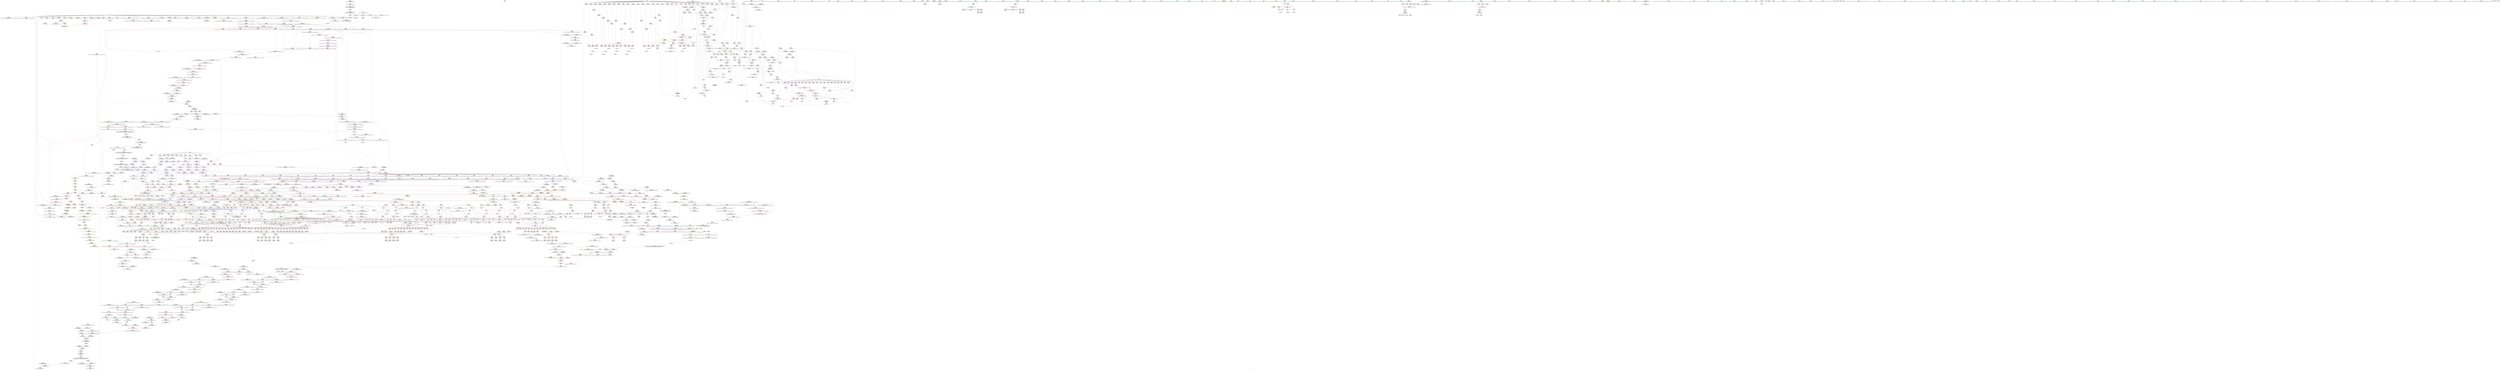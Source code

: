 digraph "SVFG" {
	label="SVFG";

	Node0x55dd7c3b4580 [shape=record,color=grey,label="{NodeID: 0\nNullPtr|{|<s30>111}}"];
	Node0x55dd7c3b4580 -> Node0x55dd7c438450[style=solid];
	Node0x55dd7c3b4580 -> Node0x55dd7c438550[style=solid];
	Node0x55dd7c3b4580 -> Node0x55dd7c438620[style=solid];
	Node0x55dd7c3b4580 -> Node0x55dd7c4386f0[style=solid];
	Node0x55dd7c3b4580 -> Node0x55dd7c4387c0[style=solid];
	Node0x55dd7c3b4580 -> Node0x55dd7c438890[style=solid];
	Node0x55dd7c3b4580 -> Node0x55dd7c438960[style=solid];
	Node0x55dd7c3b4580 -> Node0x55dd7c438a30[style=solid];
	Node0x55dd7c3b4580 -> Node0x55dd7c438b00[style=solid];
	Node0x55dd7c3b4580 -> Node0x55dd7c438bd0[style=solid];
	Node0x55dd7c3b4580 -> Node0x55dd7c438ca0[style=solid];
	Node0x55dd7c3b4580 -> Node0x55dd7c438d70[style=solid];
	Node0x55dd7c3b4580 -> Node0x55dd7c438e40[style=solid];
	Node0x55dd7c3b4580 -> Node0x55dd7c438f10[style=solid];
	Node0x55dd7c3b4580 -> Node0x55dd7c438fe0[style=solid];
	Node0x55dd7c3b4580 -> Node0x55dd7c4390b0[style=solid];
	Node0x55dd7c3b4580 -> Node0x55dd7c439180[style=solid];
	Node0x55dd7c3b4580 -> Node0x55dd7c439250[style=solid];
	Node0x55dd7c3b4580 -> Node0x55dd7c439320[style=solid];
	Node0x55dd7c3b4580 -> Node0x55dd7c4393f0[style=solid];
	Node0x55dd7c3b4580 -> Node0x55dd7c4394c0[style=solid];
	Node0x55dd7c3b4580 -> Node0x55dd7c439590[style=solid];
	Node0x55dd7c3b4580 -> Node0x55dd7c474160[style=solid];
	Node0x55dd7c3b4580 -> Node0x55dd7c47a650[style=solid];
	Node0x55dd7c3b4580 -> Node0x55dd7c47a720[style=solid];
	Node0x55dd7c3b4580 -> Node0x55dd7c47a7f0[style=solid];
	Node0x55dd7c3b4580 -> Node0x55dd7c47c870[style=solid];
	Node0x55dd7c3b4580 -> Node0x55dd7c4a8870[style=solid];
	Node0x55dd7c3b4580 -> Node0x55dd7c4afb30[style=solid];
	Node0x55dd7c3b4580 -> Node0x55dd7c45bd50[style=solid];
	Node0x55dd7c3b4580:s30 -> Node0x55dd7c488370[style=solid,color=red];
	Node0x55dd7c432ed0 [shape=record,color=black,label="{NodeID: 443\n996\<--995\nidxprom63\<--\nmain\n}"];
	Node0x55dd7c485370 [shape=record,color=black,label="{NodeID: 3100\n1545 = PHI(1192, )\n0th arg _ZNSt6vectorIiSaIiEE17_M_realloc_insertIJRKiEEEvN9__gnu_cxx17__normal_iteratorIPiS1_EEDpOT_ }"];
	Node0x55dd7c485370 -> Node0x55dd7c47c2c0[style=solid];
	Node0x55dd7c442150 [shape=record,color=red,label="{NodeID: 886\n675\<--362\n\<--s1.addr\n_Z5solveiiii\n|{<s0>27}}"];
	Node0x55dd7c442150:s0 -> Node0x55dd7c485890[style=solid,color=red];
	Node0x55dd7c478290 [shape=record,color=blue,label="{NodeID: 1329\n817\<--910\nj\<--inc17\nmain\n}"];
	Node0x55dd7c478290 -> Node0x55dd7c468110[style=dashed];
	Node0x55dd7c478290 -> Node0x55dd7c4681e0[style=dashed];
	Node0x55dd7c478290 -> Node0x55dd7c4682b0[style=dashed];
	Node0x55dd7c478290 -> Node0x55dd7c468380[style=dashed];
	Node0x55dd7c478290 -> Node0x55dd7c4780f0[style=dashed];
	Node0x55dd7c478290 -> Node0x55dd7c478290[style=dashed];
	Node0x55dd7c478290 -> Node0x55dd7c51cb30[style=dashed];
	Node0x55dd7c42b5f0 [shape=record,color=green,label="{NodeID: 222\n1907\<--1908\n__alloc.addr\<--__alloc.addr_field_insensitive\n_ZSt34__uninitialized_move_if_noexcept_aIPiS0_SaIiEET0_T_S3_S2_RT1_\n}"];
	Node0x55dd7c42b5f0 -> Node0x55dd7c470650[style=solid];
	Node0x55dd7c42b5f0 -> Node0x55dd7c47e0d0[style=solid];
	Node0x55dd7c44e5f0 [shape=record,color=purple,label="{NodeID: 665\n942\<--18\n\<--.str\nmain\n}"];
	Node0x55dd7c521b30 [shape=record,color=black,label="{NodeID: 2215\nMR_186V_2 = PHI(MR_186V_3, MR_186V_1, )\npts\{850 \}\n}"];
	Node0x55dd7c521b30 -> Node0x55dd7c46b030[style=dashed];
	Node0x55dd7c521b30 -> Node0x55dd7c518030[style=dashed];
	Node0x55dd7c46ce40 [shape=record,color=red,label="{NodeID: 1108\n1465\<--1456\nthis1\<--this.addr\n_ZN9__gnu_cxx13new_allocatorIiE10deallocateEPim\n}"];
	Node0x55dd7c423240 [shape=record,color=green,label="{NodeID: 1\n5\<--1\n\<--dummyObj\nCan only get source location for instruction, argument, global var or function.}"];
	Node0x55dd7c432fa0 [shape=record,color=black,label="{NodeID: 444\n999\<--998\nidxprom65\<--\nmain\n}"];
	Node0x55dd7c485480 [shape=record,color=black,label="{NodeID: 3101\n1546 = PHI(1228, )\n1st arg _ZNSt6vectorIiSaIiEE17_M_realloc_insertIJRKiEEEvN9__gnu_cxx17__normal_iteratorIPiS1_EEDpOT_ }"];
	Node0x55dd7c485480 -> Node0x55dd7c47c1f0[style=solid];
	Node0x55dd7c442220 [shape=record,color=red,label="{NodeID: 887\n694\<--362\n\<--s1.addr\n_Z5solveiiii\n}"];
	Node0x55dd7c442220 -> Node0x55dd7c431a80[style=solid];
	Node0x55dd7c478360 [shape=record,color=blue,label="{NodeID: 1330\n815\<--915\ni6\<--inc20\nmain\n}"];
	Node0x55dd7c478360 -> Node0x55dd7c467dd0[style=dashed];
	Node0x55dd7c478360 -> Node0x55dd7c467ea0[style=dashed];
	Node0x55dd7c478360 -> Node0x55dd7c467f70[style=dashed];
	Node0x55dd7c478360 -> Node0x55dd7c468040[style=dashed];
	Node0x55dd7c478360 -> Node0x55dd7c478360[style=dashed];
	Node0x55dd7c478360 -> Node0x55dd7c51c630[style=dashed];
	Node0x55dd7c42b6c0 [shape=record,color=green,label="{NodeID: 223\n1909\<--1910\nagg.tmp\<--agg.tmp_field_insensitive\n_ZSt34__uninitialized_move_if_noexcept_aIPiS0_SaIiEET0_T_S3_S2_RT1_\n}"];
	Node0x55dd7c42b6c0 -> Node0x55dd7c4528f0[style=solid];
	Node0x55dd7c42b6c0 -> Node0x55dd7c4529c0[style=solid];
	Node0x55dd7c44e6c0 [shape=record,color=purple,label="{NodeID: 666\n1154\<--20\n\<--.str.1\nmain\n}"];
	Node0x55dd7c522030 [shape=record,color=black,label="{NodeID: 2216\nMR_99V_2 = PHI(MR_99V_3, MR_99V_1, )\npts\{2088 \}\n}"];
	Node0x55dd7c522030 -> Node0x55dd7c508100[style=dashed];
	Node0x55dd7c46cf10 [shape=record,color=red,label="{NodeID: 1109\n1466\<--1458\n\<--__p.addr\n_ZN9__gnu_cxx13new_allocatorIiE10deallocateEPim\n}"];
	Node0x55dd7c46cf10 -> Node0x55dd7c4449f0[style=solid];
	Node0x55dd7c423580 [shape=record,color=green,label="{NodeID: 2\n10\<--1\n__dso_handle\<--dummyObj\nGlob }"];
	Node0x55dd7c433070 [shape=record,color=black,label="{NodeID: 445\n1002\<--1001\nidxprom67\<--\nmain\n}"];
	Node0x55dd7c485590 [shape=record,color=black,label="{NodeID: 3102\n1547 = PHI(1226, )\n2nd arg _ZNSt6vectorIiSaIiEE17_M_realloc_insertIJRKiEEEvN9__gnu_cxx17__normal_iteratorIPiS1_EEDpOT_ }"];
	Node0x55dd7c485590 -> Node0x55dd7c47c390[style=solid];
	Node0x55dd7c4422f0 [shape=record,color=red,label="{NodeID: 888\n409\<--364\n\<--s2.addr\n_Z5solveiiii\n}"];
	Node0x55dd7c4422f0 -> Node0x55dd7c43bbc0[style=solid];
	Node0x55dd7c478430 [shape=record,color=blue,label="{NodeID: 1331\n819\<--5\ni22\<--\nmain\n}"];
	Node0x55dd7c478430 -> Node0x55dd7c468450[style=dashed];
	Node0x55dd7c478430 -> Node0x55dd7c468520[style=dashed];
	Node0x55dd7c478430 -> Node0x55dd7c4685f0[style=dashed];
	Node0x55dd7c478430 -> Node0x55dd7c478500[style=dashed];
	Node0x55dd7c478430 -> Node0x55dd7c51d030[style=dashed];
	Node0x55dd7c42b790 [shape=record,color=green,label="{NodeID: 224\n1911\<--1912\nagg.tmp1\<--agg.tmp1_field_insensitive\n_ZSt34__uninitialized_move_if_noexcept_aIPiS0_SaIiEET0_T_S3_S2_RT1_\n}"];
	Node0x55dd7c42b790 -> Node0x55dd7c452a90[style=solid];
	Node0x55dd7c42b790 -> Node0x55dd7c452b60[style=solid];
	Node0x55dd7c44e790 [shape=record,color=purple,label="{NodeID: 667\n1573\<--22\n\<--.str.2\n_ZNSt6vectorIiSaIiEE17_M_realloc_insertIJRKiEEEvN9__gnu_cxx17__normal_iteratorIPiS1_EEDpOT_\n|{<s0>66}}"];
	Node0x55dd7c44e790:s0 -> Node0x55dd7c4839d0[style=solid,color=red];
	Node0x55dd7c522530 [shape=record,color=black,label="{NodeID: 2217\nMR_13V_2 = PHI(MR_13V_3, MR_13V_1, )\npts\{90000 \}\n|{|<s1>32}}"];
	Node0x55dd7c522530 -> Node0x55dd7c50ae90[style=dashed];
	Node0x55dd7c522530:s1 -> Node0x55dd7c540990[style=dashed,color=red];
	Node0x55dd7c46cfe0 [shape=record,color=red,label="{NodeID: 1110\n1479\<--1476\nthis1\<--this.addr\n_ZNSaIiED2Ev\n}"];
	Node0x55dd7c46cfe0 -> Node0x55dd7c444ac0[style=solid];
	Node0x55dd7c423640 [shape=record,color=green,label="{NodeID: 3\n18\<--1\n.str\<--dummyObj\nGlob }"];
	Node0x55dd7c433140 [shape=record,color=black,label="{NodeID: 446\n1005\<--1004\nidxprom69\<--\nmain\n}"];
	Node0x55dd7c4856a0 [shape=record,color=black,label="{NodeID: 3103\n1964 = PHI(1800, 1800, 1800, )\n0th arg _ZNKSt6vectorIiSaIiEE8max_sizeEv }"];
	Node0x55dd7c4856a0 -> Node0x55dd7c47e5b0[style=solid];
	Node0x55dd7c4423c0 [shape=record,color=red,label="{NodeID: 889\n424\<--364\n\<--s2.addr\n_Z5solveiiii\n}"];
	Node0x55dd7c4423c0 -> Node0x55dd7c43bf00[style=solid];
	Node0x55dd7c478500 [shape=record,color=blue,label="{NodeID: 1332\n819\<--932\ni22\<--inc29\nmain\n}"];
	Node0x55dd7c478500 -> Node0x55dd7c468450[style=dashed];
	Node0x55dd7c478500 -> Node0x55dd7c468520[style=dashed];
	Node0x55dd7c478500 -> Node0x55dd7c4685f0[style=dashed];
	Node0x55dd7c478500 -> Node0x55dd7c478500[style=dashed];
	Node0x55dd7c478500 -> Node0x55dd7c51d030[style=dashed];
	Node0x55dd7c42b860 [shape=record,color=green,label="{NodeID: 225\n1919\<--1920\n_ZSt32__make_move_if_noexcept_iteratorIiSt13move_iteratorIPiEET0_PT_\<--_ZSt32__make_move_if_noexcept_iteratorIiSt13move_iteratorIPiEET0_PT__field_insensitive\n}"];
	Node0x55dd7c44e860 [shape=record,color=purple,label="{NodeID: 668\n2422\<--24\nllvm.global_ctors_0\<--llvm.global_ctors\nGlob }"];
	Node0x55dd7c44e860 -> Node0x55dd7c473f60[style=solid];
	Node0x55dd7c522a30 [shape=record,color=black,label="{NodeID: 2218\nMR_15V_2 = PHI(MR_15V_5, MR_15V_1, )\npts\{90001 \}\n}"];
	Node0x55dd7c522a30 -> Node0x55dd7c50ea30[style=dashed];
	Node0x55dd7c46d0b0 [shape=record,color=red,label="{NodeID: 1111\n1490\<--1487\nthis1\<--this.addr\n_ZN9__gnu_cxx13new_allocatorIiED2Ev\n}"];
	Node0x55dd7c423700 [shape=record,color=green,label="{NodeID: 4\n20\<--1\n.str.1\<--dummyObj\nGlob }"];
	Node0x55dd7c433210 [shape=record,color=black,label="{NodeID: 447\n1009\<--1008\nidxprom71\<--\nmain\n}"];
	Node0x55dd7c485890 [shape=record,color=black,label="{NodeID: 3104\n356 = PHI(597, 675, 1112, )\n0th arg _Z5solveiiii }"];
	Node0x55dd7c485890 -> Node0x55dd7c4755e0[style=solid];
	Node0x55dd7c442490 [shape=record,color=red,label="{NodeID: 890\n444\<--364\n\<--s2.addr\n_Z5solveiiii\n}"];
	Node0x55dd7c442490 -> Node0x55dd7c430080[style=solid];
	Node0x55dd7c4785d0 [shape=record,color=blue,label="{NodeID: 1333\n821\<--5\ni31\<--\nmain\n}"];
	Node0x55dd7c4785d0 -> Node0x55dd7c507f20[style=dashed];
	Node0x55dd7c42b960 [shape=record,color=green,label="{NodeID: 226\n1934\<--1935\n_ZSt22__uninitialized_copy_aISt13move_iteratorIPiES1_iET0_T_S4_S3_RSaIT1_E\<--_ZSt22__uninitialized_copy_aISt13move_iteratorIPiES1_iET0_T_S4_S3_RSaIT1_E_field_insensitive\n}"];
	Node0x55dd7c44e930 [shape=record,color=purple,label="{NodeID: 669\n2423\<--24\nllvm.global_ctors_1\<--llvm.global_ctors\nGlob }"];
	Node0x55dd7c44e930 -> Node0x55dd7c474060[style=solid];
	Node0x55dd7c522f30 [shape=record,color=black,label="{NodeID: 2219\nMR_17V_2 = PHI(MR_17V_3, MR_17V_1, )\npts\{90002 \}\n}"];
	Node0x55dd7c522f30 -> Node0x55dd7c50b830[style=dashed];
	Node0x55dd7c46d180 [shape=record,color=red,label="{NodeID: 1112\n1501\<--1495\nthis1\<--this.addr\n_ZNSt6vectorIiSaIiEE15_M_erase_at_endEPi\n}"];
	Node0x55dd7c46d180 -> Node0x55dd7c444b90[style=solid];
	Node0x55dd7c46d180 -> Node0x55dd7c444c60[style=solid];
	Node0x55dd7c46d180 -> Node0x55dd7c444d30[style=solid];
	Node0x55dd7c423b60 [shape=record,color=green,label="{NodeID: 5\n22\<--1\n.str.2\<--dummyObj\nGlob }"];
	Node0x55dd7c4332e0 [shape=record,color=black,label="{NodeID: 448\n1012\<--1011\nidxprom73\<--\nmain\n}"];
	Node0x55dd7c485a50 [shape=record,color=black,label="{NodeID: 3105\n357 = PHI(598, 676, 1113, )\n1st arg _Z5solveiiii }"];
	Node0x55dd7c485a50 -> Node0x55dd7c4756b0[style=solid];
	Node0x55dd7c442560 [shape=record,color=red,label="{NodeID: 891\n478\<--364\n\<--s2.addr\n_Z5solveiiii\n|{<s0>13}}"];
	Node0x55dd7c442560:s0 -> Node0x55dd7c5e5060[style=solid,color=red];
	Node0x55dd7c4786a0 [shape=record,color=blue,label="{NodeID: 1334\n823\<--945\nj35\<--dec\nmain\n|{|<s6>34}}"];
	Node0x55dd7c4786a0 -> Node0x55dd7c468ad0[style=dashed];
	Node0x55dd7c4786a0 -> Node0x55dd7c468ba0[style=dashed];
	Node0x55dd7c4786a0 -> Node0x55dd7c468c70[style=dashed];
	Node0x55dd7c4786a0 -> Node0x55dd7c468d40[style=dashed];
	Node0x55dd7c4786a0 -> Node0x55dd7c4786a0[style=dashed];
	Node0x55dd7c4786a0 -> Node0x55dd7c51da30[style=dashed];
	Node0x55dd7c4786a0:s6 -> Node0x55dd7c5394c0[style=dashed,color=red];
	Node0x55dd7c42ba60 [shape=record,color=green,label="{NodeID: 227\n1939\<--1940\nthis.addr\<--this.addr_field_insensitive\n_ZNK9__gnu_cxx17__normal_iteratorIPiSt6vectorIiSaIiEEE4baseEv\n}"];
	Node0x55dd7c42ba60 -> Node0x55dd7c4708c0[style=solid];
	Node0x55dd7c42ba60 -> Node0x55dd7c47e340[style=solid];
	Node0x55dd7c44ea30 [shape=record,color=purple,label="{NodeID: 670\n2424\<--24\nllvm.global_ctors_2\<--llvm.global_ctors\nGlob }"];
	Node0x55dd7c44ea30 -> Node0x55dd7c474160[style=solid];
	Node0x55dd7c523430 [shape=record,color=black,label="{NodeID: 2220\nMR_36V_2 = PHI(MR_36V_9, MR_36V_1, )\npts\{120000 \}\n}"];
	Node0x55dd7c523430 -> Node0x55dd7c507020[style=dashed];
	Node0x55dd7c46d250 [shape=record,color=red,label="{NodeID: 1113\n1502\<--1497\n\<--__pos.addr\n_ZNSt6vectorIiSaIiEE15_M_erase_at_endEPi\n|{<s0>62}}"];
	Node0x55dd7c46d250:s0 -> Node0x55dd7c48a670[style=solid,color=red];
	Node0x55dd7c423c20 [shape=record,color=green,label="{NodeID: 6\n25\<--1\n\<--dummyObj\nCan only get source location for instruction, argument, global var or function.}"];
	Node0x55dd7c4333b0 [shape=record,color=black,label="{NodeID: 449\n1020\<--1019\nidxprom76\<--\nmain\n}"];
	Node0x55dd7c485c10 [shape=record,color=black,label="{NodeID: 3106\n358 = PHI(599, 677, 1114, )\n2nd arg _Z5solveiiii }"];
	Node0x55dd7c485c10 -> Node0x55dd7c475780[style=solid];
	Node0x55dd7c442630 [shape=record,color=red,label="{NodeID: 892\n510\<--364\n\<--s2.addr\n_Z5solveiiii\n|{<s0>16}}"];
	Node0x55dd7c442630:s0 -> Node0x55dd7c5e5060[style=solid,color=red];
	Node0x55dd7c53fdf0 [shape=record,color=yellow,style=double,label="{NodeID: 2442\n99V_1 = ENCHI(MR_99V_0)\npts\{2088 \}\nFun[_ZSt34__uninitialized_move_if_noexcept_aIPiS0_SaIiEET0_T_S3_S2_RT1_]|{<s0>106}}"];
	Node0x55dd7c53fdf0:s0 -> Node0x55dd7c540fe0[style=dashed,color=red];
	Node0x55dd7c478770 [shape=record,color=blue,label="{NodeID: 1335\n963\<--165\narrayidx44\<--\nmain\n}"];
	Node0x55dd7c478770 -> Node0x55dd7c478840[style=dashed];
	Node0x55dd7c433f00 [shape=record,color=green,label="{NodeID: 228\n1948\<--1949\n__a.addr\<--__a.addr_field_insensitive\n_ZNSt16allocator_traitsISaIiEE7destroyIiEEvRS0_PT_\n}"];
	Node0x55dd7c433f00 -> Node0x55dd7c470990[style=solid];
	Node0x55dd7c433f00 -> Node0x55dd7c47e410[style=solid];
	Node0x55dd7c44eb30 [shape=record,color=purple,label="{NodeID: 671\n35\<--34\narrayctor.next\<--arrayctor.cur\n__cxx_global_var_init\n}"];
	Node0x55dd7c44eb30 -> Node0x55dd7c4a82d0[style=solid];
	Node0x55dd7c44eb30 -> Node0x55dd7c4affb0[style=solid];
	Node0x55dd7c523930 [shape=record,color=black,label="{NodeID: 2221\nMR_104V_2 = PHI(MR_104V_8, MR_104V_1, )\npts\{170000 \}\n}"];
	Node0x55dd7c523930 -> Node0x55dd7c513f30[style=dashed];
	Node0x55dd7c523930 -> Node0x55dd7c51a830[style=dashed];
	Node0x55dd7c523930 -> Node0x55dd7c523930[style=dashed];
	Node0x55dd7c46d320 [shape=record,color=red,label="{NodeID: 1114\n1510\<--1497\n\<--__pos.addr\n_ZNSt6vectorIiSaIiEE15_M_erase_at_endEPi\n}"];
	Node0x55dd7c46d320 -> Node0x55dd7c47beb0[style=solid];
	Node0x55dd7c423ce0 [shape=record,color=green,label="{NodeID: 7\n165\<--1\n\<--dummyObj\nCan only get source location for instruction, argument, global var or function.}"];
	Node0x55dd7c433480 [shape=record,color=black,label="{NodeID: 450\n1023\<--1022\nidxprom78\<--\nmain\n}"];
	Node0x55dd7c485dd0 [shape=record,color=black,label="{NodeID: 3107\n2033 = PHI(1739, 1859, )\n0th arg _ZN9__gnu_cxx17__normal_iteratorIPiSt6vectorIiSaIiEEEC2ERKS1_ }"];
	Node0x55dd7c485dd0 -> Node0x55dd7c47ec30[style=solid];
	Node0x55dd7c442700 [shape=record,color=red,label="{NodeID: 893\n531\<--364\n\<--s2.addr\n_Z5solveiiii\n}"];
	Node0x55dd7c442700 -> Node0x55dd7c430b10[style=solid];
	Node0x55dd7c478840 [shape=record,color=blue,label="{NodeID: 1336\n970\<--165\narrayidx48\<--\nmain\n}"];
	Node0x55dd7c478840 -> Node0x55dd7c478770[style=dashed];
	Node0x55dd7c478840 -> Node0x55dd7c509b50[style=dashed];
	Node0x55dd7c433f90 [shape=record,color=green,label="{NodeID: 229\n1950\<--1951\n__p.addr\<--__p.addr_field_insensitive\n_ZNSt16allocator_traitsISaIiEE7destroyIiEEvRS0_PT_\n}"];
	Node0x55dd7c433f90 -> Node0x55dd7c470a60[style=solid];
	Node0x55dd7c433f90 -> Node0x55dd7c47e4e0[style=solid];
	Node0x55dd7c44ec00 [shape=record,color=purple,label="{NodeID: 672\n75\<--74\narraydestroy.element\<--arraydestroy.elementPast\n__cxx_global_array_dtor\n|{|<s2>5}}"];
	Node0x55dd7c44ec00 -> Node0x55dd7c4a7790[style=solid];
	Node0x55dd7c44ec00 -> Node0x55dd7c4aeab0[style=solid];
	Node0x55dd7c44ec00:s2 -> Node0x55dd7c482c00[style=solid,color=red];
	Node0x55dd7c523e30 [shape=record,color=black,label="{NodeID: 2222\nMR_63V_2 = PHI(MR_63V_3, MR_63V_3, MR_63V_3, MR_63V_1, )\npts\{371 \}\n}"];
	Node0x55dd7c46d3f0 [shape=record,color=red,label="{NodeID: 1115\n1506\<--1505\n\<--_M_finish\n_ZNSt6vectorIiSaIiEE15_M_erase_at_endEPi\n|{<s0>62}}"];
	Node0x55dd7c46d3f0:s0 -> Node0x55dd7c48aa20[style=solid,color=red];
	Node0x55dd7c423da0 [shape=record,color=green,label="{NodeID: 8\n184\<--1\n\<--dummyObj\nCan only get source location for instruction, argument, global var or function.}"];
	Node0x55dd7c433550 [shape=record,color=black,label="{NodeID: 451\n1066\<--1065\nidxprom101\<--\nmain\n}"];
	Node0x55dd7c485f20 [shape=record,color=black,label="{NodeID: 3108\n2034 = PHI(1747, 1867, )\n1st arg _ZN9__gnu_cxx17__normal_iteratorIPiSt6vectorIiSaIiEEEC2ERKS1_ }"];
	Node0x55dd7c485f20 -> Node0x55dd7c47ed00[style=solid];
	Node0x55dd7c4427d0 [shape=record,color=red,label="{NodeID: 894\n576\<--364\n\<--s2.addr\n_Z5solveiiii\n|{<s0>19}}"];
	Node0x55dd7c4427d0:s0 -> Node0x55dd7c5e5060[style=solid,color=red];
	Node0x55dd7c478910 [shape=record,color=blue,label="{NodeID: 1337\n821\<--974\ni31\<--inc50\nmain\n}"];
	Node0x55dd7c478910 -> Node0x55dd7c507f20[style=dashed];
	Node0x55dd7c434060 [shape=record,color=green,label="{NodeID: 230\n1958\<--1959\n_ZN9__gnu_cxx13new_allocatorIiE7destroyIiEEvPT_\<--_ZN9__gnu_cxx13new_allocatorIiE7destroyIiEEvPT__field_insensitive\n}"];
	Node0x55dd7c44ecd0 [shape=record,color=purple,label="{NodeID: 673\n94\<--93\n_M_impl\<--\n_ZNSt6vectorIiSaIiEED2Ev\n}"];
	Node0x55dd7c524330 [shape=record,color=black,label="{NodeID: 2223\nMR_65V_2 = PHI(MR_65V_3, MR_65V_3, MR_65V_3, MR_65V_1, )\npts\{373 \}\n}"];
	Node0x55dd7c46d4c0 [shape=record,color=red,label="{NodeID: 1116\n1533\<--1524\n\<--__a.addr\n_ZNSt16allocator_traitsISaIiEE9constructIiJRKiEEEvRS0_PT_DpOT0_\n}"];
	Node0x55dd7c46d4c0 -> Node0x55dd7c444e00[style=solid];
	Node0x55dd7c423e60 [shape=record,color=green,label="{NodeID: 9\n268\<--1\n\<--dummyObj\nCan only get source location for instruction, argument, global var or function.}"];
	Node0x55dd7c433620 [shape=record,color=black,label="{NodeID: 452\n1069\<--1068\nidxprom103\<--\nmain\n}"];
	Node0x55dd7c486070 [shape=record,color=black,label="{NodeID: 3109\n1738 = PHI(1192, )\n0th arg _ZNSt6vectorIiSaIiEE3endEv }"];
	Node0x55dd7c486070 -> Node0x55dd7c47d160[style=solid];
	Node0x55dd7c4428a0 [shape=record,color=red,label="{NodeID: 895\n584\<--364\n\<--s2.addr\n_Z5solveiiii\n|{<s0>20}}"];
	Node0x55dd7c4428a0:s0 -> Node0x55dd7c484380[style=solid,color=red];
	Node0x55dd7c4789e0 [shape=record,color=blue,label="{NodeID: 1338\n825\<--5\nk\<--\nmain\n}"];
	Node0x55dd7c4789e0 -> Node0x55dd7c468e10[style=dashed];
	Node0x55dd7c4789e0 -> Node0x55dd7c468ee0[style=dashed];
	Node0x55dd7c4789e0 -> Node0x55dd7c468fb0[style=dashed];
	Node0x55dd7c4789e0 -> Node0x55dd7c469080[style=dashed];
	Node0x55dd7c4789e0 -> Node0x55dd7c478f90[style=dashed];
	Node0x55dd7c4789e0 -> Node0x55dd7c51df30[style=dashed];
	Node0x55dd7c434130 [shape=record,color=green,label="{NodeID: 231\n1965\<--1966\nthis.addr\<--this.addr_field_insensitive\n_ZNKSt6vectorIiSaIiEE8max_sizeEv\n}"];
	Node0x55dd7c434130 -> Node0x55dd7c470b30[style=solid];
	Node0x55dd7c434130 -> Node0x55dd7c47e5b0[style=solid];
	Node0x55dd7c44eda0 [shape=record,color=purple,label="{NodeID: 674\n95\<--93\n_M_start\<--\n_ZNSt6vectorIiSaIiEED2Ev\n}"];
	Node0x55dd7c44eda0 -> Node0x55dd7c43e7a0[style=solid];
	Node0x55dd7c524830 [shape=record,color=black,label="{NodeID: 2224\nMR_53V_3 = PHI(MR_53V_4, MR_53V_6, MR_53V_5, MR_53V_2, )\npts\{361 \}\n}"];
	Node0x55dd7c524830 -> Node0x55dd7c4416c0[style=dashed];
	Node0x55dd7c46d590 [shape=record,color=red,label="{NodeID: 1117\n1535\<--1526\n\<--__p.addr\n_ZNSt16allocator_traitsISaIiEE9constructIiJRKiEEEvRS0_PT_DpOT0_\n|{<s0>65}}"];
	Node0x55dd7c46d590:s0 -> Node0x55dd7c486a10[style=solid,color=red];
	Node0x55dd7c3d2ee0 [shape=record,color=green,label="{NodeID: 10\n453\<--1\n\<--dummyObj\nCan only get source location for instruction, argument, global var or function.}"];
	Node0x55dd7c4336f0 [shape=record,color=black,label="{NodeID: 453\n1072\<--1071\nidxprom105\<--\nmain\n}"];
	Node0x55dd7c486180 [shape=record,color=black,label="{NodeID: 3110\n801 = PHI()\n0th arg main }"];
	Node0x55dd7c486180 -> Node0x55dd7c477c10[style=solid];
	Node0x55dd7c442970 [shape=record,color=red,label="{NodeID: 896\n598\<--364\n\<--s2.addr\n_Z5solveiiii\n|{<s0>21}}"];
	Node0x55dd7c442970:s0 -> Node0x55dd7c485a50[style=solid,color=red];
	Node0x55dd7c5401d0 [shape=record,color=yellow,style=double,label="{NodeID: 2446\n19V_1 = ENCHI(MR_19V_0)\npts\{69 \}\nFun[__cxx_global_array_dtor]}"];
	Node0x55dd7c5401d0 -> Node0x55dd7c474330[style=dashed];
	Node0x55dd7c478ab0 [shape=record,color=blue,label="{NodeID: 1339\n827\<--5\ni55\<--\nmain\n}"];
	Node0x55dd7c478ab0 -> Node0x55dd7c469150[style=dashed];
	Node0x55dd7c478ab0 -> Node0x55dd7c469220[style=dashed];
	Node0x55dd7c478ab0 -> Node0x55dd7c4692f0[style=dashed];
	Node0x55dd7c478ab0 -> Node0x55dd7c4693c0[style=dashed];
	Node0x55dd7c478ab0 -> Node0x55dd7c469490[style=dashed];
	Node0x55dd7c478ab0 -> Node0x55dd7c478ab0[style=dashed];
	Node0x55dd7c478ab0 -> Node0x55dd7c478ec0[style=dashed];
	Node0x55dd7c478ab0 -> Node0x55dd7c51e430[style=dashed];
	Node0x55dd7c434200 [shape=record,color=green,label="{NodeID: 232\n1971\<--1972\n_ZNKSt12_Vector_baseIiSaIiEE19_M_get_Tp_allocatorEv\<--_ZNKSt12_Vector_baseIiSaIiEE19_M_get_Tp_allocatorEv_field_insensitive\n}"];
	Node0x55dd7c44ee70 [shape=record,color=purple,label="{NodeID: 675\n98\<--97\n_M_impl2\<--\n_ZNSt6vectorIiSaIiEED2Ev\n}"];
	Node0x55dd7c524d30 [shape=record,color=black,label="{NodeID: 2225\nMR_67V_2 = PHI(MR_67V_4, MR_67V_4, MR_67V_4, MR_67V_1, )\npts\{375 \}\n}"];
	Node0x55dd7c46d660 [shape=record,color=red,label="{NodeID: 1118\n1536\<--1528\n\<--__args.addr\n_ZNSt16allocator_traitsISaIiEE9constructIiJRKiEEEvRS0_PT_DpOT0_\n|{<s0>64}}"];
	Node0x55dd7c46d660:s0 -> Node0x55dd7c5e4450[style=solid,color=red];
	Node0x55dd7c3d2fe0 [shape=record,color=green,label="{NodeID: 11\n484\<--1\n\<--dummyObj\nCan only get source location for instruction, argument, global var or function.}"];
	Node0x55dd7c4337c0 [shape=record,color=black,label="{NodeID: 454\n1075\<--1074\nidxprom107\<--\nmain\n}"];
	Node0x55dd7c486250 [shape=record,color=black,label="{NodeID: 3111\n1946 = PHI(1649, )\n0th arg _ZNSt16allocator_traitsISaIiEE7destroyIiEEvRS0_PT_ }"];
	Node0x55dd7c486250 -> Node0x55dd7c47e410[style=solid];
	Node0x55dd7c442a40 [shape=record,color=red,label="{NodeID: 897\n619\<--364\n\<--s2.addr\n_Z5solveiiii\n}"];
	Node0x55dd7c442a40 -> Node0x55dd7c431400[style=solid];
	Node0x55dd7c5402e0 [shape=record,color=yellow,style=double,label="{NodeID: 2447\n4V_1 = ENCHI(MR_4V_0)\npts\{90000 90001 90002 \}\nFun[__cxx_global_array_dtor]|{<s0>5|<s1>5|<s2>5}}"];
	Node0x55dd7c5402e0:s0 -> Node0x55dd7c5383e0[style=dashed,color=red];
	Node0x55dd7c5402e0:s1 -> Node0x55dd7c5384c0[style=dashed,color=red];
	Node0x55dd7c5402e0:s2 -> Node0x55dd7c5385a0[style=dashed,color=red];
	Node0x55dd7c478b80 [shape=record,color=blue,label="{NodeID: 1340\n829\<--5\nj59\<--\nmain\n}"];
	Node0x55dd7c478b80 -> Node0x55dd7c469560[style=dashed];
	Node0x55dd7c478b80 -> Node0x55dd7c469630[style=dashed];
	Node0x55dd7c478b80 -> Node0x55dd7c469700[style=dashed];
	Node0x55dd7c478b80 -> Node0x55dd7c4697d0[style=dashed];
	Node0x55dd7c478b80 -> Node0x55dd7c4698a0[style=dashed];
	Node0x55dd7c478b80 -> Node0x55dd7c478b80[style=dashed];
	Node0x55dd7c478b80 -> Node0x55dd7c478df0[style=dashed];
	Node0x55dd7c478b80 -> Node0x55dd7c509150[style=dashed];
	Node0x55dd7c434300 [shape=record,color=green,label="{NodeID: 233\n1974\<--1975\n_ZNSt16allocator_traitsISaIiEE8max_sizeERKS0_\<--_ZNSt16allocator_traitsISaIiEE8max_sizeERKS0__field_insensitive\n}"];
	Node0x55dd7c44ef40 [shape=record,color=purple,label="{NodeID: 676\n99\<--97\n_M_finish\<--\n_ZNSt6vectorIiSaIiEED2Ev\n}"];
	Node0x55dd7c44ef40 -> Node0x55dd7c43e870[style=solid];
	Node0x55dd7c525230 [shape=record,color=black,label="{NodeID: 2226\nMR_69V_2 = PHI(MR_69V_4, MR_69V_4, MR_69V_4, MR_69V_1, )\npts\{377 \}\n}"];
	Node0x55dd7c46d730 [shape=record,color=red,label="{NodeID: 1119\n1572\<--1550\nthis1\<--this.addr\n_ZNSt6vectorIiSaIiEE17_M_realloc_insertIJRKiEEEvN9__gnu_cxx17__normal_iteratorIPiS1_EEDpOT_\n|{|<s19>66|<s20>67}}"];
	Node0x55dd7c46d730 -> Node0x55dd7c444ed0[style=solid];
	Node0x55dd7c46d730 -> Node0x55dd7c444fa0[style=solid];
	Node0x55dd7c46d730 -> Node0x55dd7c445070[style=solid];
	Node0x55dd7c46d730 -> Node0x55dd7c445140[style=solid];
	Node0x55dd7c46d730 -> Node0x55dd7c445210[style=solid];
	Node0x55dd7c46d730 -> Node0x55dd7c4452e0[style=solid];
	Node0x55dd7c46d730 -> Node0x55dd7c4453b0[style=solid];
	Node0x55dd7c46d730 -> Node0x55dd7c445480[style=solid];
	Node0x55dd7c46d730 -> Node0x55dd7c445550[style=solid];
	Node0x55dd7c46d730 -> Node0x55dd7c445620[style=solid];
	Node0x55dd7c46d730 -> Node0x55dd7c4456f0[style=solid];
	Node0x55dd7c46d730 -> Node0x55dd7c4457c0[style=solid];
	Node0x55dd7c46d730 -> Node0x55dd7c445890[style=solid];
	Node0x55dd7c46d730 -> Node0x55dd7c445960[style=solid];
	Node0x55dd7c46d730 -> Node0x55dd7c445a30[style=solid];
	Node0x55dd7c46d730 -> Node0x55dd7c445b00[style=solid];
	Node0x55dd7c46d730 -> Node0x55dd7c445bd0[style=solid];
	Node0x55dd7c46d730 -> Node0x55dd7c445ca0[style=solid];
	Node0x55dd7c46d730 -> Node0x55dd7c445d70[style=solid];
	Node0x55dd7c46d730:s19 -> Node0x55dd7c4837b0[style=solid,color=red];
	Node0x55dd7c46d730:s20 -> Node0x55dd7c48b540[style=solid,color=red];
	Node0x55dd7c3d30e0 [shape=record,color=green,label="{NodeID: 12\n554\<--1\n\<--dummyObj\nCan only get source location for instruction, argument, global var or function.}"];
	Node0x55dd7c433890 [shape=record,color=black,label="{NodeID: 455\n1118\<--1117\nidxprom130\<--\nmain\n}"];
	Node0x55dd7c486360 [shape=record,color=black,label="{NodeID: 3112\n1947 = PHI(1652, )\n1st arg _ZNSt16allocator_traitsISaIiEE7destroyIiEEvRS0_PT_ }"];
	Node0x55dd7c486360 -> Node0x55dd7c47e4e0[style=solid];
	Node0x55dd7c442b10 [shape=record,color=red,label="{NodeID: 898\n654\<--364\n\<--s2.addr\n_Z5solveiiii\n|{<s0>25}}"];
	Node0x55dd7c442b10:s0 -> Node0x55dd7c5e5060[style=solid,color=red];
	Node0x55dd7c478c50 [shape=record,color=blue,label="{NodeID: 1341\n831\<--1015\nref.tmp\<--add\nmain\n|{|<s2>36}}"];
	Node0x55dd7c478c50 -> Node0x55dd7c46b030[style=dashed];
	Node0x55dd7c478c50 -> Node0x55dd7c511230[style=dashed];
	Node0x55dd7c478c50:s2 -> Node0x55dd7c53a350[style=dashed,color=red];
	Node0x55dd7c434400 [shape=record,color=green,label="{NodeID: 234\n1982\<--1983\nretval\<--retval_field_insensitive\n_ZSt3maxImERKT_S2_S2_\n}"];
	Node0x55dd7c434400 -> Node0x55dd7c470c00[style=solid];
	Node0x55dd7c434400 -> Node0x55dd7c47e820[style=solid];
	Node0x55dd7c434400 -> Node0x55dd7c47e8f0[style=solid];
	Node0x55dd7c44f010 [shape=record,color=purple,label="{NodeID: 677\n718\<--717\n_M_impl\<--\n_ZNKSt6vectorIiSaIiEE4sizeEv\n}"];
	Node0x55dd7c525730 [shape=record,color=black,label="{NodeID: 2227\nMR_71V_2 = PHI(MR_71V_4, MR_71V_4, MR_71V_4, MR_71V_1, )\npts\{379 \}\n}"];
	Node0x55dd7c46d800 [shape=record,color=red,label="{NodeID: 1120\n1602\<--1552\n\<--__args.addr\n_ZNSt6vectorIiSaIiEE17_M_realloc_insertIJRKiEEEvN9__gnu_cxx17__normal_iteratorIPiS1_EEDpOT_\n|{<s0>70}}"];
	Node0x55dd7c46d800:s0 -> Node0x55dd7c5e4450[style=solid,color=red];
	Node0x55dd7c3d31e0 [shape=record,color=green,label="{NodeID: 13\n632\<--1\n\<--dummyObj\nCan only get source location for instruction, argument, global var or function.}"];
	Node0x55dd7c433960 [shape=record,color=black,label="{NodeID: 456\n1128\<--1127\nidxprom134\<--\nmain\n}"];
	Node0x55dd7c486470 [shape=record,color=black,label="{NodeID: 3113\n50 = PHI(34, )\n0th arg _ZNSt6vectorIiSaIiEEC2Ev }"];
	Node0x55dd7c486470 -> Node0x55dd7c474260[style=solid];
	Node0x55dd7c442be0 [shape=record,color=red,label="{NodeID: 899\n662\<--364\n\<--s2.addr\n_Z5solveiiii\n|{<s0>26}}"];
	Node0x55dd7c442be0:s0 -> Node0x55dd7c484380[style=solid,color=red];
	Node0x55dd7c5404d0 [shape=record,color=yellow,style=double,label="{NodeID: 2449\n419V_1 = ENCHI(MR_419V_0)\npts\{21400000 \}\nFun[_ZSt32__make_move_if_noexcept_iteratorIiSt13move_iteratorIPiEET0_PT_]|{<s0>118}}"];
	Node0x55dd7c5404d0:s0 -> Node0x55dd7c481400[style=dashed,color=red];
	Node0x55dd7c478d20 [shape=record,color=blue,label="{NodeID: 1342\n1024\<--1018\narrayidx79\<--\nmain\n}"];
	Node0x55dd7c478d20 -> Node0x55dd7c511730[style=dashed];
	Node0x55dd7c4344d0 [shape=record,color=green,label="{NodeID: 235\n1984\<--1985\n__a.addr\<--__a.addr_field_insensitive\n_ZSt3maxImERKT_S2_S2_\n}"];
	Node0x55dd7c4344d0 -> Node0x55dd7c470cd0[style=solid];
	Node0x55dd7c4344d0 -> Node0x55dd7c470da0[style=solid];
	Node0x55dd7c4344d0 -> Node0x55dd7c47e680[style=solid];
	Node0x55dd7c44f0e0 [shape=record,color=purple,label="{NodeID: 678\n719\<--717\n_M_finish\<--\n_ZNKSt6vectorIiSaIiEE4sizeEv\n}"];
	Node0x55dd7c44f0e0 -> Node0x55dd7c4668b0[style=solid];
	Node0x55dd7c525c30 [shape=record,color=black,label="{NodeID: 2228\nMR_73V_2 = PHI(MR_73V_4, MR_73V_4, MR_73V_4, MR_73V_1, )\npts\{381 \}\n}"];
	Node0x55dd7c46d8d0 [shape=record,color=red,label="{NodeID: 1121\n1589\<--1554\n\<--__len\n_ZNSt6vectorIiSaIiEE17_M_realloc_insertIJRKiEEEvN9__gnu_cxx17__normal_iteratorIPiS1_EEDpOT_\n|{<s0>69}}"];
	Node0x55dd7c46d8d0:s0 -> Node0x55dd7c4871c0[style=solid,color=red];
	Node0x55dd7c424360 [shape=record,color=green,label="{NodeID: 14\n729\<--1\n\<--dummyObj\nCan only get source location for instruction, argument, global var or function.}"];
	Node0x55dd7c433a30 [shape=record,color=black,label="{NodeID: 457\n1173\<--1172\n\<--this1\n_ZNSt6vectorIiSaIiEE5clearEv\n}"];
	Node0x55dd7c433a30 -> Node0x55dd7c44f4f0[style=solid];
	Node0x55dd7c433a30 -> Node0x55dd7c44f5c0[style=solid];
	Node0x55dd7c4865b0 [shape=record,color=black,label="{NodeID: 3114\n1475 = PHI(1426, )\n0th arg _ZNSaIiED2Ev }"];
	Node0x55dd7c4865b0 -> Node0x55dd7c47bb70[style=solid];
	Node0x55dd7c442cb0 [shape=record,color=red,label="{NodeID: 900\n676\<--364\n\<--s2.addr\n_Z5solveiiii\n|{<s0>27}}"];
	Node0x55dd7c442cb0:s0 -> Node0x55dd7c485a50[style=solid,color=red];
	Node0x55dd7c478df0 [shape=record,color=blue,label="{NodeID: 1343\n829\<--1028\nj59\<--inc81\nmain\n}"];
	Node0x55dd7c478df0 -> Node0x55dd7c469560[style=dashed];
	Node0x55dd7c478df0 -> Node0x55dd7c469630[style=dashed];
	Node0x55dd7c478df0 -> Node0x55dd7c469700[style=dashed];
	Node0x55dd7c478df0 -> Node0x55dd7c4697d0[style=dashed];
	Node0x55dd7c478df0 -> Node0x55dd7c4698a0[style=dashed];
	Node0x55dd7c478df0 -> Node0x55dd7c478b80[style=dashed];
	Node0x55dd7c478df0 -> Node0x55dd7c478df0[style=dashed];
	Node0x55dd7c478df0 -> Node0x55dd7c509150[style=dashed];
	Node0x55dd7c4345a0 [shape=record,color=green,label="{NodeID: 236\n1986\<--1987\n__b.addr\<--__b.addr_field_insensitive\n_ZSt3maxImERKT_S2_S2_\n}"];
	Node0x55dd7c4345a0 -> Node0x55dd7c470e70[style=solid];
	Node0x55dd7c4345a0 -> Node0x55dd7c470f40[style=solid];
	Node0x55dd7c4345a0 -> Node0x55dd7c47e750[style=solid];
	Node0x55dd7c44f1b0 [shape=record,color=purple,label="{NodeID: 679\n722\<--721\n_M_impl2\<--\n_ZNKSt6vectorIiSaIiEE4sizeEv\n}"];
	Node0x55dd7c526130 [shape=record,color=black,label="{NodeID: 2229\nMR_75V_2 = PHI(MR_75V_1, MR_75V_1, MR_75V_4, MR_75V_1, )\npts\{383 \}\n}"];
	Node0x55dd7c46d9a0 [shape=record,color=red,label="{NodeID: 1122\n1673\<--1554\n\<--__len\n_ZNSt6vectorIiSaIiEE17_M_realloc_insertIJRKiEEEvN9__gnu_cxx17__normal_iteratorIPiS1_EEDpOT_\n|{<s0>83}}"];
	Node0x55dd7c46d9a0:s0 -> Node0x55dd7c487f90[style=solid,color=red];
	Node0x55dd7c4243f0 [shape=record,color=green,label="{NodeID: 15\n900\<--1\n\<--dummyObj\nCan only get source location for instruction, argument, global var or function.}"];
	Node0x55dd7c433b00 [shape=record,color=black,label="{NodeID: 458\n1193\<--1192\n\<--this1\n_ZNSt6vectorIiSaIiEE9push_backERKi\n}"];
	Node0x55dd7c433b00 -> Node0x55dd7c44f830[style=solid];
	Node0x55dd7c433b00 -> Node0x55dd7c44f900[style=solid];
	Node0x55dd7c4866f0 [shape=record,color=black,label="{NodeID: 3115\n2025 = PHI(2010, 2076, )\n0th arg _ZNK9__gnu_cxx13new_allocatorIiE8max_sizeEv }"];
	Node0x55dd7c4866f0 -> Node0x55dd7c47eb60[style=solid];
	Node0x55dd7c442d80 [shape=record,color=red,label="{NodeID: 901\n697\<--364\n\<--s2.addr\n_Z5solveiiii\n}"];
	Node0x55dd7c442d80 -> Node0x55dd7c431b50[style=solid];
	Node0x55dd7c478ec0 [shape=record,color=blue,label="{NodeID: 1344\n827\<--1033\ni55\<--inc84\nmain\n}"];
	Node0x55dd7c478ec0 -> Node0x55dd7c469150[style=dashed];
	Node0x55dd7c478ec0 -> Node0x55dd7c469220[style=dashed];
	Node0x55dd7c478ec0 -> Node0x55dd7c4692f0[style=dashed];
	Node0x55dd7c478ec0 -> Node0x55dd7c4693c0[style=dashed];
	Node0x55dd7c478ec0 -> Node0x55dd7c469490[style=dashed];
	Node0x55dd7c478ec0 -> Node0x55dd7c478ab0[style=dashed];
	Node0x55dd7c478ec0 -> Node0x55dd7c478ec0[style=dashed];
	Node0x55dd7c478ec0 -> Node0x55dd7c51e430[style=dashed];
	Node0x55dd7c434670 [shape=record,color=green,label="{NodeID: 237\n2006\<--2007\n__a.addr\<--__a.addr_field_insensitive\n_ZNSt16allocator_traitsISaIiEE8max_sizeERKS0_\n}"];
	Node0x55dd7c434670 -> Node0x55dd7c4711b0[style=solid];
	Node0x55dd7c434670 -> Node0x55dd7c47e9c0[style=solid];
	Node0x55dd7c44f280 [shape=record,color=purple,label="{NodeID: 680\n723\<--721\n_M_start\<--\n_ZNKSt6vectorIiSaIiEE4sizeEv\n}"];
	Node0x55dd7c44f280 -> Node0x55dd7c466980[style=solid];
	Node0x55dd7c526630 [shape=record,color=black,label="{NodeID: 2230\nMR_77V_2 = PHI(MR_77V_1, MR_77V_1, MR_77V_4, MR_77V_1, )\npts\{385 \}\n}"];
	Node0x55dd7c46da70 [shape=record,color=red,label="{NodeID: 1123\n1719\<--1554\n\<--__len\n_ZNSt6vectorIiSaIiEE17_M_realloc_insertIJRKiEEEvN9__gnu_cxx17__normal_iteratorIPiS1_EEDpOT_\n}"];
	Node0x55dd7c4244f0 [shape=record,color=green,label="{NodeID: 16\n946\<--1\n\<--dummyObj\nCan only get source location for instruction, argument, global var or function.}"];
	Node0x55dd7c433bd0 [shape=record,color=black,label="{NodeID: 459\n1197\<--1192\n\<--this1\n_ZNSt6vectorIiSaIiEE9push_backERKi\n}"];
	Node0x55dd7c433bd0 -> Node0x55dd7c44f9d0[style=solid];
	Node0x55dd7c433bd0 -> Node0x55dd7c44faa0[style=solid];
	Node0x55dd7c486900 [shape=record,color=black,label="{NodeID: 3116\n1755 = PHI(1534, )\n0th arg _ZN9__gnu_cxx13new_allocatorIiE9constructIiJRKiEEEvPT_DpOT0_ }"];
	Node0x55dd7c486900 -> Node0x55dd7c47d230[style=solid];
	Node0x55dd7c442e50 [shape=record,color=red,label="{NodeID: 902\n412\<--366\n\<--p1.addr\n_Z5solveiiii\n}"];
	Node0x55dd7c442e50 -> Node0x55dd7c43bc90[style=solid];
	Node0x55dd7c478f90 [shape=record,color=blue,label="{NodeID: 1345\n825\<--1038\nk\<--inc87\nmain\n}"];
	Node0x55dd7c478f90 -> Node0x55dd7c468e10[style=dashed];
	Node0x55dd7c478f90 -> Node0x55dd7c468ee0[style=dashed];
	Node0x55dd7c478f90 -> Node0x55dd7c468fb0[style=dashed];
	Node0x55dd7c478f90 -> Node0x55dd7c469080[style=dashed];
	Node0x55dd7c478f90 -> Node0x55dd7c478f90[style=dashed];
	Node0x55dd7c478f90 -> Node0x55dd7c51df30[style=dashed];
	Node0x55dd7c434740 [shape=record,color=green,label="{NodeID: 238\n2012\<--2013\n_ZNK9__gnu_cxx13new_allocatorIiE8max_sizeEv\<--_ZNK9__gnu_cxx13new_allocatorIiE8max_sizeEv_field_insensitive\n}"];
	Node0x55dd7c44f350 [shape=record,color=purple,label="{NodeID: 681\n742\<--741\n_M_impl\<--\n_ZNSt6vectorIiSaIiEEixEm\n}"];
	Node0x55dd7c526b30 [shape=record,color=black,label="{NodeID: 2231\nMR_79V_2 = PHI(MR_79V_1, MR_79V_1, MR_79V_3, MR_79V_1, )\npts\{387 \}\n}"];
	Node0x55dd7c46db40 [shape=record,color=red,label="{NodeID: 1124\n1600\<--1556\n\<--__elems_before\n_ZNSt6vectorIiSaIiEE17_M_realloc_insertIJRKiEEEvN9__gnu_cxx17__normal_iteratorIPiS1_EEDpOT_\n}"];
	Node0x55dd7c4245f0 [shape=record,color=green,label="{NodeID: 17\n1575\<--1\n\<--dummyObj\nCan only get source location for instruction, argument, global var or function.|{<s0>66}}"];
	Node0x55dd7c4245f0:s0 -> Node0x55dd7c4838c0[style=solid,color=red];
	Node0x55dd7c433ca0 [shape=record,color=black,label="{NodeID: 460\n1203\<--1192\n\<--this1\n_ZNSt6vectorIiSaIiEE9push_backERKi\n}"];
	Node0x55dd7c433ca0 -> Node0x55dd7c44fb70[style=solid];
	Node0x55dd7c486a10 [shape=record,color=black,label="{NodeID: 3117\n1756 = PHI(1535, )\n1st arg _ZN9__gnu_cxx13new_allocatorIiE9constructIiJRKiEEEvPT_DpOT0_ }"];
	Node0x55dd7c486a10 -> Node0x55dd7c47d300[style=solid];
	Node0x55dd7c442f20 [shape=record,color=red,label="{NodeID: 903\n427\<--366\n\<--p1.addr\n_Z5solveiiii\n}"];
	Node0x55dd7c442f20 -> Node0x55dd7c43bfd0[style=solid];
	Node0x55dd7c540880 [shape=record,color=yellow,style=double,label="{NodeID: 2453\n15V_1 = ENCHI(MR_15V_0)\npts\{90001 \}\nFun[_ZNSt6vectorIiSaIiEE5clearEv]|{<s0>41|<s1>41}}"];
	Node0x55dd7c540880:s0 -> Node0x55dd7c46d3f0[style=dashed,color=red];
	Node0x55dd7c540880:s1 -> Node0x55dd7c47beb0[style=dashed,color=red];
	Node0x55dd7c479060 [shape=record,color=blue,label="{NodeID: 1346\n833\<--5\na\<--\nmain\n}"];
	Node0x55dd7c479060 -> Node0x55dd7c469970[style=dashed];
	Node0x55dd7c479060 -> Node0x55dd7c469a40[style=dashed];
	Node0x55dd7c479060 -> Node0x55dd7c469b10[style=dashed];
	Node0x55dd7c479060 -> Node0x55dd7c4796e0[style=dashed];
	Node0x55dd7c479060 -> Node0x55dd7c51f330[style=dashed];
	Node0x55dd7c434840 [shape=record,color=green,label="{NodeID: 239\n2017\<--2018\nthis.addr\<--this.addr_field_insensitive\n_ZNKSt12_Vector_baseIiSaIiEE19_M_get_Tp_allocatorEv\n}"];
	Node0x55dd7c434840 -> Node0x55dd7c471280[style=solid];
	Node0x55dd7c434840 -> Node0x55dd7c47ea90[style=solid];
	Node0x55dd7c44f420 [shape=record,color=purple,label="{NodeID: 682\n743\<--741\n_M_start\<--\n_ZNSt6vectorIiSaIiEEixEm\n}"];
	Node0x55dd7c44f420 -> Node0x55dd7c466bf0[style=solid];
	Node0x55dd7c527030 [shape=record,color=black,label="{NodeID: 2232\nMR_81V_2 = PHI(MR_81V_1, MR_81V_1, MR_81V_3, MR_81V_1, )\npts\{389 \}\n}"];
	Node0x55dd7c46dc10 [shape=record,color=red,label="{NodeID: 1125\n1651\<--1556\n\<--__elems_before\n_ZNSt6vectorIiSaIiEE17_M_realloc_insertIJRKiEEEvN9__gnu_cxx17__normal_iteratorIPiS1_EEDpOT_\n}"];
	Node0x55dd7c4246f0 [shape=record,color=green,label="{NodeID: 18\n1884\<--1\n\<--dummyObj\nCan only get source location for instruction, argument, global var or function.}"];
	Node0x55dd7c433d70 [shape=record,color=black,label="{NodeID: 461\n1206\<--1192\n\<--this1\n_ZNSt6vectorIiSaIiEE9push_backERKi\n}"];
	Node0x55dd7c433d70 -> Node0x55dd7c44fc40[style=solid];
	Node0x55dd7c433d70 -> Node0x55dd7c44fd10[style=solid];
	Node0x55dd7c486b20 [shape=record,color=black,label="{NodeID: 3118\n1757 = PHI(1537, )\n2nd arg _ZN9__gnu_cxx13new_allocatorIiE9constructIiJRKiEEEvPT_DpOT0_ }"];
	Node0x55dd7c486b20 -> Node0x55dd7c47d3d0[style=solid];
	Node0x55dd7c442ff0 [shape=record,color=red,label="{NodeID: 904\n439\<--366\n\<--p1.addr\n_Z5solveiiii\n}"];
	Node0x55dd7c442ff0 -> Node0x55dd7c42ffb0[style=solid];
	Node0x55dd7c540990 [shape=record,color=yellow,style=double,label="{NodeID: 2454\n13V_1 = ENCHI(MR_13V_0)\npts\{90000 \}\nFun[_ZNSt6vectorIiSaIiEE5clearEv]}"];
	Node0x55dd7c540990 -> Node0x55dd7c46b510[style=dashed];
	Node0x55dd7c479130 [shape=record,color=blue,label="{NodeID: 1347\n835\<--5\nb\<--\nmain\n}"];
	Node0x55dd7c479130 -> Node0x55dd7c469be0[style=dashed];
	Node0x55dd7c479130 -> Node0x55dd7c469cb0[style=dashed];
	Node0x55dd7c479130 -> Node0x55dd7c469d80[style=dashed];
	Node0x55dd7c479130 -> Node0x55dd7c479130[style=dashed];
	Node0x55dd7c479130 -> Node0x55dd7c479610[style=dashed];
	Node0x55dd7c479130 -> Node0x55dd7c51f830[style=dashed];
	Node0x55dd7c434910 [shape=record,color=green,label="{NodeID: 240\n2026\<--2027\nthis.addr\<--this.addr_field_insensitive\n_ZNK9__gnu_cxx13new_allocatorIiE8max_sizeEv\n}"];
	Node0x55dd7c434910 -> Node0x55dd7c471350[style=solid];
	Node0x55dd7c434910 -> Node0x55dd7c47eb60[style=solid];
	Node0x55dd7c44f4f0 [shape=record,color=purple,label="{NodeID: 683\n1174\<--1173\n_M_impl\<--\n_ZNSt6vectorIiSaIiEE5clearEv\n}"];
	Node0x55dd7c527530 [shape=record,color=black,label="{NodeID: 2233\nMR_83V_2 = PHI(MR_83V_1, MR_83V_1, MR_83V_3, MR_83V_1, )\npts\{391 \}\n}"];
	Node0x55dd7c46dce0 [shape=record,color=red,label="{NodeID: 1126\n1594\<--1560\n\<--__new_start\n_ZNSt6vectorIiSaIiEE17_M_realloc_insertIJRKiEEEvN9__gnu_cxx17__normal_iteratorIPiS1_EEDpOT_\n}"];
	Node0x55dd7c46dce0 -> Node0x55dd7c47c7a0[style=solid];
	Node0x55dd7c4247f0 [shape=record,color=green,label="{NodeID: 19\n2031\<--1\n\<--dummyObj\nCan only get source location for instruction, argument, global var or function.}"];
	Node0x55dd7c433e40 [shape=record,color=black,label="{NodeID: 462\n1214\<--1192\n\<--this1\n_ZNSt6vectorIiSaIiEE9push_backERKi\n}"];
	Node0x55dd7c433e40 -> Node0x55dd7c44fde0[style=solid];
	Node0x55dd7c433e40 -> Node0x55dd7c44feb0[style=solid];
	Node0x55dd7c486c30 [shape=record,color=black,label="{NodeID: 3119\n1253 = PHI(61, 121, 1366, 1517, 1732, )\n0th arg __clang_call_terminate }"];
	Node0x55dd7c4430c0 [shape=record,color=red,label="{NodeID: 905\n459\<--366\n\<--p1.addr\n_Z5solveiiii\n}"];
	Node0x55dd7c4430c0 -> Node0x55dd7c4302f0[style=solid];
	Node0x55dd7c479200 [shape=record,color=blue,label="{NodeID: 1348\n837\<--5\nc\<--\nmain\n}"];
	Node0x55dd7c479200 -> Node0x55dd7c469e50[style=dashed];
	Node0x55dd7c479200 -> Node0x55dd7c469f20[style=dashed];
	Node0x55dd7c479200 -> Node0x55dd7c469ff0[style=dashed];
	Node0x55dd7c479200 -> Node0x55dd7c479540[style=dashed];
	Node0x55dd7c479200 -> Node0x55dd7c519e30[style=dashed];
	Node0x55dd7c4349e0 [shape=record,color=green,label="{NodeID: 241\n2035\<--2036\nthis.addr\<--this.addr_field_insensitive\n_ZN9__gnu_cxx17__normal_iteratorIPiSt6vectorIiSaIiEEEC2ERKS1_\n}"];
	Node0x55dd7c4349e0 -> Node0x55dd7c471420[style=solid];
	Node0x55dd7c4349e0 -> Node0x55dd7c47ec30[style=solid];
	Node0x55dd7c44f5c0 [shape=record,color=purple,label="{NodeID: 684\n1175\<--1173\n_M_start\<--\n_ZNSt6vectorIiSaIiEE5clearEv\n}"];
	Node0x55dd7c44f5c0 -> Node0x55dd7c46b510[style=solid];
	Node0x55dd7c527a30 [shape=record,color=black,label="{NodeID: 2234\nMR_85V_2 = PHI(MR_85V_4, MR_85V_1, MR_85V_1, MR_85V_1, )\npts\{393 \}\n}"];
	Node0x55dd7c46ddb0 [shape=record,color=red,label="{NodeID: 1127\n1599\<--1560\n\<--__new_start\n_ZNSt6vectorIiSaIiEE17_M_realloc_insertIJRKiEEEvN9__gnu_cxx17__normal_iteratorIPiS1_EEDpOT_\n}"];
	Node0x55dd7c46ddb0 -> Node0x55dd7c43d690[style=solid];
	Node0x55dd7c4248f0 [shape=record,color=green,label="{NodeID: 20\n2122\<--1\n\<--dummyObj\nCan only get source location for instruction, argument, global var or function.}"];
	Node0x55dd7c4441d0 [shape=record,color=black,label="{NodeID: 463\n1205\<--1204\n\<--_M_impl3\n_ZNSt6vectorIiSaIiEE9push_backERKi\n|{<s0>42}}"];
	Node0x55dd7c4441d0:s0 -> Node0x55dd7c48b150[style=solid,color=red];
	Node0x55dd7c4870b0 [shape=record,color=black,label="{NodeID: 3120\n1873 = PHI(1588, )\n0th arg _ZNSt12_Vector_baseIiSaIiEE11_M_allocateEm }"];
	Node0x55dd7c4870b0 -> Node0x55dd7c47dcc0[style=solid];
	Node0x55dd7c443190 [shape=record,color=red,label="{NodeID: 906\n467\<--366\n\<--p1.addr\n_Z5solveiiii\n|{<s0>13}}"];
	Node0x55dd7c443190:s0 -> Node0x55dd7c5e4940[style=solid,color=red];
	Node0x55dd7c4792d0 [shape=record,color=blue,label="{NodeID: 1349\n839\<--5\nd\<--\nmain\n}"];
	Node0x55dd7c4792d0 -> Node0x55dd7c46a0c0[style=dashed];
	Node0x55dd7c4792d0 -> Node0x55dd7c46a190[style=dashed];
	Node0x55dd7c4792d0 -> Node0x55dd7c46a260[style=dashed];
	Node0x55dd7c4792d0 -> Node0x55dd7c4792d0[style=dashed];
	Node0x55dd7c4792d0 -> Node0x55dd7c479470[style=dashed];
	Node0x55dd7c4792d0 -> Node0x55dd7c51a330[style=dashed];
	Node0x55dd7c434ab0 [shape=record,color=green,label="{NodeID: 242\n2037\<--2038\n__i.addr\<--__i.addr_field_insensitive\n_ZN9__gnu_cxx17__normal_iteratorIPiSt6vectorIiSaIiEEEC2ERKS1_\n}"];
	Node0x55dd7c434ab0 -> Node0x55dd7c4714f0[style=solid];
	Node0x55dd7c434ab0 -> Node0x55dd7c47ed00[style=solid];
	Node0x55dd7c44f690 [shape=record,color=purple,label="{NodeID: 685\n1224\<--1188\ncoerce.dive\<--agg.tmp\n_ZNSt6vectorIiSaIiEE9push_backERKi\n}"];
	Node0x55dd7c44f690 -> Node0x55dd7c47a3e0[style=solid];
	Node0x55dd7c527f30 [shape=record,color=black,label="{NodeID: 2235\nMR_87V_2 = PHI(MR_87V_4, MR_87V_1, MR_87V_1, MR_87V_1, )\npts\{395 \}\n}"];
	Node0x55dd7c46de80 [shape=record,color=red,label="{NodeID: 1128\n1614\<--1560\n\<--__new_start\n_ZNSt6vectorIiSaIiEE17_M_realloc_insertIJRKiEEEvN9__gnu_cxx17__normal_iteratorIPiS1_EEDpOT_\n|{<s0>74}}"];
	Node0x55dd7c46de80:s0 -> Node0x55dd7c488780[style=solid,color=red];
	Node0x55dd7c4249f0 [shape=record,color=green,label="{NodeID: 21\n4\<--6\nN\<--N_field_insensitive\nGlob }"];
	Node0x55dd7c4249f0 -> Node0x55dd7c43d9d0[style=solid];
	Node0x55dd7c4249f0 -> Node0x55dd7c43daa0[style=solid];
	Node0x55dd7c4249f0 -> Node0x55dd7c43db70[style=solid];
	Node0x55dd7c4249f0 -> Node0x55dd7c43dc40[style=solid];
	Node0x55dd7c4249f0 -> Node0x55dd7c43dd10[style=solid];
	Node0x55dd7c4249f0 -> Node0x55dd7c43dde0[style=solid];
	Node0x55dd7c4249f0 -> Node0x55dd7c43deb0[style=solid];
	Node0x55dd7c4249f0 -> Node0x55dd7c43df80[style=solid];
	Node0x55dd7c4249f0 -> Node0x55dd7c43e050[style=solid];
	Node0x55dd7c4249f0 -> Node0x55dd7c43e120[style=solid];
	Node0x55dd7c4249f0 -> Node0x55dd7c43e1f0[style=solid];
	Node0x55dd7c4249f0 -> Node0x55dd7c43e2c0[style=solid];
	Node0x55dd7c4249f0 -> Node0x55dd7c43e390[style=solid];
	Node0x55dd7c4249f0 -> Node0x55dd7c43e460[style=solid];
	Node0x55dd7c4249f0 -> Node0x55dd7c473e60[style=solid];
	Node0x55dd7c4442a0 [shape=record,color=black,label="{NodeID: 464\n1270\<--1269\n\<--this1\n_ZNSt12_Vector_baseIiSaIiEE12_Vector_implC2Ev\n|{<s0>48}}"];
	Node0x55dd7c4442a0:s0 -> Node0x55dd7c482e20[style=solid,color=red];
	Node0x55dd7c4871c0 [shape=record,color=black,label="{NodeID: 3121\n1874 = PHI(1589, )\n1st arg _ZNSt12_Vector_baseIiSaIiEE11_M_allocateEm }"];
	Node0x55dd7c4871c0 -> Node0x55dd7c47dd90[style=solid];
	Node0x55dd7c443260 [shape=record,color=red,label="{NodeID: 907\n468\<--366\n\<--p1.addr\n_Z5solveiiii\n}"];
	Node0x55dd7c443260 -> Node0x55dd7c4303c0[style=solid];
	Node0x55dd7c4793a0 [shape=record,color=blue,label="{NodeID: 1350\n1076\<--946\narrayidx108\<--\nmain\n}"];
	Node0x55dd7c4793a0 -> Node0x55dd7c4793a0[style=dashed];
	Node0x55dd7c4793a0 -> Node0x55dd7c51b730[style=dashed];
	Node0x55dd7c434b80 [shape=record,color=green,label="{NodeID: 243\n2050\<--2051\n__a.addr\<--__a.addr_field_insensitive\n_ZNSt16allocator_traitsISaIiEE8allocateERS0_m\n}"];
	Node0x55dd7c434b80 -> Node0x55dd7c471690[style=solid];
	Node0x55dd7c434b80 -> Node0x55dd7c47eea0[style=solid];
	Node0x55dd7c44f760 [shape=record,color=purple,label="{NodeID: 686\n1227\<--1188\ncoerce.dive8\<--agg.tmp\n_ZNSt6vectorIiSaIiEE9push_backERKi\n}"];
	Node0x55dd7c44f760 -> Node0x55dd7c46bb90[style=solid];
	Node0x55dd7c528430 [shape=record,color=black,label="{NodeID: 2236\nMR_89V_2 = PHI(MR_89V_3, MR_89V_1, MR_89V_1, MR_89V_1, )\npts\{397 \}\n}"];
	Node0x55dd7c46df50 [shape=record,color=red,label="{NodeID: 1129\n1650\<--1560\n\<--__new_start\n_ZNSt6vectorIiSaIiEE17_M_realloc_insertIJRKiEEEvN9__gnu_cxx17__normal_iteratorIPiS1_EEDpOT_\n}"];
	Node0x55dd7c46df50 -> Node0x55dd7c43d760[style=solid];
	Node0x55dd7c424af0 [shape=record,color=green,label="{NodeID: 22\n7\<--9\ngraph\<--graph_field_insensitive\nGlob }"];
	Node0x55dd7c424af0 -> Node0x55dd7c449240[style=solid];
	Node0x55dd7c424af0 -> Node0x55dd7c449310[style=solid];
	Node0x55dd7c424af0 -> Node0x55dd7c4493e0[style=solid];
	Node0x55dd7c424af0 -> Node0x55dd7c4494b0[style=solid];
	Node0x55dd7c424af0 -> Node0x55dd7c449580[style=solid];
	Node0x55dd7c424af0 -> Node0x55dd7c449650[style=solid];
	Node0x55dd7c424af0 -> Node0x55dd7c449720[style=solid];
	Node0x55dd7c424af0 -> Node0x55dd7c4497f0[style=solid];
	Node0x55dd7c424af0 -> Node0x55dd7c4498c0[style=solid];
	Node0x55dd7c424af0 -> Node0x55dd7c449990[style=solid];
	Node0x55dd7c424af0 -> Node0x55dd7c449a60[style=solid];
	Node0x55dd7c424af0 -> Node0x55dd7c449b30[style=solid];
	Node0x55dd7c424af0 -> Node0x55dd7c449c00[style=solid];
	Node0x55dd7c424af0 -> Node0x55dd7c449cd0[style=solid];
	Node0x55dd7c424af0 -> Node0x55dd7c449da0[style=solid];
	Node0x55dd7c424af0 -> Node0x55dd7c449e70[style=solid];
	Node0x55dd7c424af0 -> Node0x55dd7c449f40[style=solid];
	Node0x55dd7c444370 [shape=record,color=black,label="{NodeID: 465\n1287\<--1286\n\<--this1\n_ZNSaIiEC2Ev\n|{<s0>49}}"];
	Node0x55dd7c444370:s0 -> Node0x55dd7c48c0c0[style=solid,color=red];
	Node0x55dd7c4872d0 [shape=record,color=black,label="{NodeID: 3122\n1980 = PHI(1795, )\n0th arg _ZSt3maxImERKT_S2_S2_ }"];
	Node0x55dd7c4872d0 -> Node0x55dd7c47e680[style=solid];
	Node0x55dd7c443330 [shape=record,color=red,label="{NodeID: 908\n479\<--366\n\<--p1.addr\n_Z5solveiiii\n|{<s0>13}}"];
	Node0x55dd7c443330:s0 -> Node0x55dd7c5e5260[style=solid,color=red];
	Node0x55dd7c479470 [shape=record,color=blue,label="{NodeID: 1351\n839\<--1080\nd\<--inc110\nmain\n}"];
	Node0x55dd7c479470 -> Node0x55dd7c46a0c0[style=dashed];
	Node0x55dd7c479470 -> Node0x55dd7c46a190[style=dashed];
	Node0x55dd7c479470 -> Node0x55dd7c46a260[style=dashed];
	Node0x55dd7c479470 -> Node0x55dd7c4792d0[style=dashed];
	Node0x55dd7c479470 -> Node0x55dd7c479470[style=dashed];
	Node0x55dd7c479470 -> Node0x55dd7c51a330[style=dashed];
	Node0x55dd7c434c50 [shape=record,color=green,label="{NodeID: 244\n2052\<--2053\n__n.addr\<--__n.addr_field_insensitive\n_ZNSt16allocator_traitsISaIiEE8allocateERS0_m\n}"];
	Node0x55dd7c434c50 -> Node0x55dd7c471760[style=solid];
	Node0x55dd7c434c50 -> Node0x55dd7c47ef70[style=solid];
	Node0x55dd7c44f830 [shape=record,color=purple,label="{NodeID: 687\n1194\<--1193\n_M_impl\<--\n_ZNSt6vectorIiSaIiEE9push_backERKi\n}"];
	Node0x55dd7c528930 [shape=record,color=black,label="{NodeID: 2237\nMR_91V_2 = PHI(MR_91V_3, MR_91V_1, MR_91V_1, MR_91V_1, )\npts\{399 \}\n}"];
	Node0x55dd7c46e020 [shape=record,color=red,label="{NodeID: 1130\n1665\<--1560\n\<--__new_start\n_ZNSt6vectorIiSaIiEE17_M_realloc_insertIJRKiEEEvN9__gnu_cxx17__normal_iteratorIPiS1_EEDpOT_\n|{<s0>82}}"];
	Node0x55dd7c46e020:s0 -> Node0x55dd7c48a670[style=solid,color=red];
	Node0x55dd7c424bf0 [shape=record,color=green,label="{NodeID: 23\n11\<--12\ndist\<--dist_field_insensitive\nGlob }"];
	Node0x55dd7c424bf0 -> Node0x55dd7c44a010[style=solid];
	Node0x55dd7c424bf0 -> Node0x55dd7c44a0e0[style=solid];
	Node0x55dd7c424bf0 -> Node0x55dd7c44a1b0[style=solid];
	Node0x55dd7c424bf0 -> Node0x55dd7c44a280[style=solid];
	Node0x55dd7c424bf0 -> Node0x55dd7c44a350[style=solid];
	Node0x55dd7c424bf0 -> Node0x55dd7c44a420[style=solid];
	Node0x55dd7c424bf0 -> Node0x55dd7c44a4f0[style=solid];
	Node0x55dd7c424bf0 -> Node0x55dd7c44a5c0[style=solid];
	Node0x55dd7c424bf0 -> Node0x55dd7c44a690[style=solid];
	Node0x55dd7c424bf0 -> Node0x55dd7c44a760[style=solid];
	Node0x55dd7c424bf0 -> Node0x55dd7c44a830[style=solid];
	Node0x55dd7c424bf0 -> Node0x55dd7c44a900[style=solid];
	Node0x55dd7c424bf0 -> Node0x55dd7c44a9d0[style=solid];
	Node0x55dd7c424bf0 -> Node0x55dd7c44aaa0[style=solid];
	Node0x55dd7c424bf0 -> Node0x55dd7c44ab70[style=solid];
	Node0x55dd7c424bf0 -> Node0x55dd7c44ac40[style=solid];
	Node0x55dd7c424bf0 -> Node0x55dd7c44ad10[style=solid];
	Node0x55dd7c424bf0 -> Node0x55dd7c44ade0[style=solid];
	Node0x55dd7c424bf0 -> Node0x55dd7c44aeb0[style=solid];
	Node0x55dd7c424bf0 -> Node0x55dd7c44af80[style=solid];
	Node0x55dd7c424bf0 -> Node0x55dd7c44b050[style=solid];
	Node0x55dd7c424bf0 -> Node0x55dd7c44b120[style=solid];
	Node0x55dd7c424bf0 -> Node0x55dd7c44b1f0[style=solid];
	Node0x55dd7c424bf0 -> Node0x55dd7c44b2c0[style=solid];
	Node0x55dd7c424bf0 -> Node0x55dd7c44b390[style=solid];
	Node0x55dd7c424bf0 -> Node0x55dd7c44b460[style=solid];
	Node0x55dd7c424bf0 -> Node0x55dd7c44b530[style=solid];
	Node0x55dd7c424bf0 -> Node0x55dd7c44b600[style=solid];
	Node0x55dd7c424bf0 -> Node0x55dd7c44b6d0[style=solid];
	Node0x55dd7c424bf0 -> Node0x55dd7c44b7a0[style=solid];
	Node0x55dd7c424bf0 -> Node0x55dd7c44b870[style=solid];
	Node0x55dd7c424bf0 -> Node0x55dd7c44b940[style=solid];
	Node0x55dd7c424bf0 -> Node0x55dd7c44ba10[style=solid];
	Node0x55dd7c424bf0 -> Node0x55dd7c44bae0[style=solid];
	Node0x55dd7c424bf0 -> Node0x55dd7c44bbb0[style=solid];
	Node0x55dd7c424bf0 -> Node0x55dd7c44bc80[style=solid];
	Node0x55dd7c424bf0 -> Node0x55dd7c44bd50[style=solid];
	Node0x55dd7c424bf0 -> Node0x55dd7c44be20[style=solid];
	Node0x55dd7c424bf0 -> Node0x55dd7c44bef0[style=solid];
	Node0x55dd7c424bf0 -> Node0x55dd7c44bfc0[style=solid];
	Node0x55dd7c424bf0 -> Node0x55dd7c44c090[style=solid];
	Node0x55dd7c424bf0 -> Node0x55dd7c44c160[style=solid];
	Node0x55dd7c424bf0 -> Node0x55dd7c44c230[style=solid];
	Node0x55dd7c424bf0 -> Node0x55dd7c44c300[style=solid];
	Node0x55dd7c424bf0 -> Node0x55dd7c44c3d0[style=solid];
	Node0x55dd7c424bf0 -> Node0x55dd7c44c4a0[style=solid];
	Node0x55dd7c424bf0 -> Node0x55dd7c44c570[style=solid];
	Node0x55dd7c424bf0 -> Node0x55dd7c44c640[style=solid];
	Node0x55dd7c424bf0 -> Node0x55dd7c44c710[style=solid];
	Node0x55dd7c424bf0 -> Node0x55dd7c44c7e0[style=solid];
	Node0x55dd7c424bf0 -> Node0x55dd7c44c8b0[style=solid];
	Node0x55dd7c424bf0 -> Node0x55dd7c44c980[style=solid];
	Node0x55dd7c424bf0 -> Node0x55dd7c44ca50[style=solid];
	Node0x55dd7c424bf0 -> Node0x55dd7c44cb20[style=solid];
	Node0x55dd7c444440 [shape=record,color=black,label="{NodeID: 466\n1325\<--1324\n\<--_M_impl\n_ZNSt12_Vector_baseIiSaIiEE19_M_get_Tp_allocatorEv\n}"];
	Node0x55dd7c444440 -> Node0x55dd7c444510[style=solid];
	Node0x55dd7c4873e0 [shape=record,color=black,label="{NodeID: 3123\n1981 = PHI(1789, )\n1st arg _ZSt3maxImERKT_S2_S2_ }"];
	Node0x55dd7c4873e0 -> Node0x55dd7c47e750[style=solid];
	Node0x55dd7c443400 [shape=record,color=red,label="{NodeID: 909\n511\<--366\n\<--p1.addr\n_Z5solveiiii\n|{<s0>16}}"];
	Node0x55dd7c443400:s0 -> Node0x55dd7c5e5260[style=solid,color=red];
	Node0x55dd7c479540 [shape=record,color=blue,label="{NodeID: 1352\n837\<--1085\nc\<--inc113\nmain\n}"];
	Node0x55dd7c479540 -> Node0x55dd7c469e50[style=dashed];
	Node0x55dd7c479540 -> Node0x55dd7c469f20[style=dashed];
	Node0x55dd7c479540 -> Node0x55dd7c469ff0[style=dashed];
	Node0x55dd7c479540 -> Node0x55dd7c479540[style=dashed];
	Node0x55dd7c479540 -> Node0x55dd7c519e30[style=dashed];
	Node0x55dd7c434d20 [shape=record,color=green,label="{NodeID: 245\n2060\<--2061\n_ZN9__gnu_cxx13new_allocatorIiE8allocateEmPKv\<--_ZN9__gnu_cxx13new_allocatorIiE8allocateEmPKv_field_insensitive\n}"];
	Node0x55dd7c44f900 [shape=record,color=purple,label="{NodeID: 688\n1195\<--1193\n_M_finish\<--\n_ZNSt6vectorIiSaIiEE9push_backERKi\n}"];
	Node0x55dd7c44f900 -> Node0x55dd7c46b850[style=solid];
	Node0x55dd7c528e30 [shape=record,color=black,label="{NodeID: 2238\nMR_93V_2 = PHI(MR_93V_3, MR_93V_1, MR_93V_1, MR_93V_1, )\npts\{401 \}\n}"];
	Node0x55dd7c46e0f0 [shape=record,color=red,label="{NodeID: 1131\n1672\<--1560\n\<--__new_start\n_ZNSt6vectorIiSaIiEE17_M_realloc_insertIJRKiEEEvN9__gnu_cxx17__normal_iteratorIPiS1_EEDpOT_\n|{<s0>83}}"];
	Node0x55dd7c46e0f0:s0 -> Node0x55dd7c487dd0[style=solid,color=red];
	Node0x55dd7c424cf0 [shape=record,color=green,label="{NodeID: 24\n13\<--15\nC\<--C_field_insensitive\nGlob }"];
	Node0x55dd7c424cf0 -> Node0x55dd7c44cbf0[style=solid];
	Node0x55dd7c424cf0 -> Node0x55dd7c44ccc0[style=solid];
	Node0x55dd7c424cf0 -> Node0x55dd7c44cd90[style=solid];
	Node0x55dd7c424cf0 -> Node0x55dd7c44ce60[style=solid];
	Node0x55dd7c424cf0 -> Node0x55dd7c44cf30[style=solid];
	Node0x55dd7c424cf0 -> Node0x55dd7c43d4f0[style=solid];
	Node0x55dd7c444510 [shape=record,color=black,label="{NodeID: 467\n1318\<--1325\n_ZNSt12_Vector_baseIiSaIiEE19_M_get_Tp_allocatorEv_ret\<--\n_ZNSt12_Vector_baseIiSaIiEE19_M_get_Tp_allocatorEv\n|{<s0>6|<s1>61|<s2>73|<s3>76|<s4>81|<s5>85}}"];
	Node0x55dd7c444510:s0 -> Node0x55dd7c5dd6f0[style=solid,color=blue];
	Node0x55dd7c444510:s1 -> Node0x55dd7c5def70[style=solid,color=blue];
	Node0x55dd7c444510:s2 -> Node0x55dd7c5e05b0[style=solid,color=blue];
	Node0x55dd7c444510:s3 -> Node0x55dd7c5e0970[style=solid,color=blue];
	Node0x55dd7c444510:s4 -> Node0x55dd7c5e0cc0[style=solid,color=blue];
	Node0x55dd7c444510:s5 -> Node0x55dd7c5e0e30[style=solid,color=blue];
	Node0x55dd7c4874f0 [shape=record,color=black,label="{NodeID: 3124\n2152 = PHI(2130, )\n0th arg _ZSt18uninitialized_copyISt13move_iteratorIPiES1_ET0_T_S4_S3_ }"];
	Node0x55dd7c4874f0 -> Node0x55dd7c47f860[style=solid];
	Node0x55dd7c4434d0 [shape=record,color=red,label="{NodeID: 910\n534\<--366\n\<--p1.addr\n_Z5solveiiii\n}"];
	Node0x55dd7c4434d0 -> Node0x55dd7c430be0[style=solid];
	Node0x55dd7c479610 [shape=record,color=blue,label="{NodeID: 1353\n835\<--1090\nb\<--inc116\nmain\n}"];
	Node0x55dd7c479610 -> Node0x55dd7c469be0[style=dashed];
	Node0x55dd7c479610 -> Node0x55dd7c469cb0[style=dashed];
	Node0x55dd7c479610 -> Node0x55dd7c469d80[style=dashed];
	Node0x55dd7c479610 -> Node0x55dd7c479130[style=dashed];
	Node0x55dd7c479610 -> Node0x55dd7c479610[style=dashed];
	Node0x55dd7c479610 -> Node0x55dd7c51f830[style=dashed];
	Node0x55dd7c434e20 [shape=record,color=green,label="{NodeID: 246\n2067\<--2068\nthis.addr\<--this.addr_field_insensitive\n_ZN9__gnu_cxx13new_allocatorIiE8allocateEmPKv\n}"];
	Node0x55dd7c434e20 -> Node0x55dd7c471830[style=solid];
	Node0x55dd7c434e20 -> Node0x55dd7c47f040[style=solid];
	Node0x55dd7c44f9d0 [shape=record,color=purple,label="{NodeID: 689\n1198\<--1197\n_M_impl2\<--\n_ZNSt6vectorIiSaIiEE9push_backERKi\n}"];
	Node0x55dd7c529330 [shape=record,color=black,label="{NodeID: 2239\nMR_104V_2 = PHI(MR_104V_6, MR_104V_11, MR_104V_10, MR_104V_1, )\npts\{170000 \}\n|{<s0>21|<s1>27|<s2>37}}"];
	Node0x55dd7c529330:s0 -> Node0x55dd7c50db30[style=dashed,color=blue];
	Node0x55dd7c529330:s1 -> Node0x55dd7c510830[style=dashed,color=blue];
	Node0x55dd7c529330:s2 -> Node0x55dd7c513f30[style=dashed,color=blue];
	Node0x55dd7c46e1c0 [shape=record,color=red,label="{NodeID: 1132\n1708\<--1560\n\<--__new_start\n_ZNSt6vectorIiSaIiEE17_M_realloc_insertIJRKiEEEvN9__gnu_cxx17__normal_iteratorIPiS1_EEDpOT_\n}"];
	Node0x55dd7c46e1c0 -> Node0x55dd7c47cef0[style=solid];
	Node0x55dd7c424df0 [shape=record,color=green,label="{NodeID: 25\n16\<--17\ndp\<--dp_field_insensitive\nGlob }"];
	Node0x55dd7c424df0 -> Node0x55dd7c44d000[style=solid];
	Node0x55dd7c424df0 -> Node0x55dd7c44d0d0[style=solid];
	Node0x55dd7c424df0 -> Node0x55dd7c44d1a0[style=solid];
	Node0x55dd7c424df0 -> Node0x55dd7c44d270[style=solid];
	Node0x55dd7c424df0 -> Node0x55dd7c44d340[style=solid];
	Node0x55dd7c424df0 -> Node0x55dd7c44d410[style=solid];
	Node0x55dd7c424df0 -> Node0x55dd7c44d4e0[style=solid];
	Node0x55dd7c424df0 -> Node0x55dd7c44d5b0[style=solid];
	Node0x55dd7c424df0 -> Node0x55dd7c44d680[style=solid];
	Node0x55dd7c424df0 -> Node0x55dd7c44d750[style=solid];
	Node0x55dd7c424df0 -> Node0x55dd7c44d820[style=solid];
	Node0x55dd7c424df0 -> Node0x55dd7c44d8f0[style=solid];
	Node0x55dd7c424df0 -> Node0x55dd7c44d9c0[style=solid];
	Node0x55dd7c424df0 -> Node0x55dd7c44da90[style=solid];
	Node0x55dd7c424df0 -> Node0x55dd7c44db60[style=solid];
	Node0x55dd7c424df0 -> Node0x55dd7c44dc30[style=solid];
	Node0x55dd7c424df0 -> Node0x55dd7c44dd00[style=solid];
	Node0x55dd7c424df0 -> Node0x55dd7c44ddd0[style=solid];
	Node0x55dd7c424df0 -> Node0x55dd7c44dea0[style=solid];
	Node0x55dd7c424df0 -> Node0x55dd7c44df70[style=solid];
	Node0x55dd7c424df0 -> Node0x55dd7c44e040[style=solid];
	Node0x55dd7c424df0 -> Node0x55dd7c44e110[style=solid];
	Node0x55dd7c424df0 -> Node0x55dd7c44e1e0[style=solid];
	Node0x55dd7c424df0 -> Node0x55dd7c44e2b0[style=solid];
	Node0x55dd7c4445e0 [shape=record,color=black,label="{NodeID: 468\n1346\<--1342\nsub.ptr.lhs.cast\<--\n_ZNSt12_Vector_baseIiSaIiEED2Ev\n}"];
	Node0x55dd7c4445e0 -> Node0x55dd7c4a9b30[style=solid];
	Node0x55dd7c487600 [shape=record,color=black,label="{NodeID: 3125\n2153 = PHI(2132, )\n1st arg _ZSt18uninitialized_copyISt13move_iteratorIPiES1_ET0_T_S4_S3_ }"];
	Node0x55dd7c487600 -> Node0x55dd7c47f930[style=solid];
	Node0x55dd7c4435a0 [shape=record,color=red,label="{NodeID: 911\n559\<--366\n\<--p1.addr\n_Z5solveiiii\n}"];
	Node0x55dd7c4435a0 -> Node0x55dd7c430ff0[style=solid];
	Node0x55dd7c540fe0 [shape=record,color=yellow,style=double,label="{NodeID: 2461\n99V_1 = ENCHI(MR_99V_0)\npts\{2088 \}\nFun[_ZSt22__uninitialized_copy_aISt13move_iteratorIPiES1_iET0_T_S4_S3_RSaIT1_E]|{<s0>117}}"];
	Node0x55dd7c540fe0:s0 -> Node0x55dd7c53e6f0[style=dashed,color=red];
	Node0x55dd7c4796e0 [shape=record,color=blue,label="{NodeID: 1354\n833\<--1095\na\<--inc119\nmain\n}"];
	Node0x55dd7c4796e0 -> Node0x55dd7c469970[style=dashed];
	Node0x55dd7c4796e0 -> Node0x55dd7c469a40[style=dashed];
	Node0x55dd7c4796e0 -> Node0x55dd7c469b10[style=dashed];
	Node0x55dd7c4796e0 -> Node0x55dd7c4796e0[style=dashed];
	Node0x55dd7c4796e0 -> Node0x55dd7c51f330[style=dashed];
	Node0x55dd7c434ef0 [shape=record,color=green,label="{NodeID: 247\n2069\<--2070\n__n.addr\<--__n.addr_field_insensitive\n_ZN9__gnu_cxx13new_allocatorIiE8allocateEmPKv\n}"];
	Node0x55dd7c434ef0 -> Node0x55dd7c471900[style=solid];
	Node0x55dd7c434ef0 -> Node0x55dd7c4719d0[style=solid];
	Node0x55dd7c434ef0 -> Node0x55dd7c47f110[style=solid];
	Node0x55dd7c44faa0 [shape=record,color=purple,label="{NodeID: 690\n1199\<--1197\n_M_end_of_storage\<--\n_ZNSt6vectorIiSaIiEE9push_backERKi\n}"];
	Node0x55dd7c44faa0 -> Node0x55dd7c46b920[style=solid];
	Node0x55dd7c46e290 [shape=record,color=red,label="{NodeID: 1133\n1718\<--1560\n\<--__new_start\n_ZNSt6vectorIiSaIiEE17_M_realloc_insertIJRKiEEEvN9__gnu_cxx17__normal_iteratorIPiS1_EEDpOT_\n}"];
	Node0x55dd7c46e290 -> Node0x55dd7c43d830[style=solid];
	Node0x55dd7c424ef0 [shape=record,color=green,label="{NodeID: 26\n24\<--28\nllvm.global_ctors\<--llvm.global_ctors_field_insensitive\nGlob }"];
	Node0x55dd7c424ef0 -> Node0x55dd7c44e860[style=solid];
	Node0x55dd7c424ef0 -> Node0x55dd7c44e930[style=solid];
	Node0x55dd7c424ef0 -> Node0x55dd7c44ea30[style=solid];
	Node0x55dd7c4446b0 [shape=record,color=black,label="{NodeID: 469\n1347\<--1345\nsub.ptr.rhs.cast\<--\n_ZNSt12_Vector_baseIiSaIiEED2Ev\n}"];
	Node0x55dd7c4446b0 -> Node0x55dd7c4a9b30[style=solid];
	Node0x55dd7c487710 [shape=record,color=black,label="{NodeID: 3126\n2154 = PHI(2128, )\n2nd arg _ZSt18uninitialized_copyISt13move_iteratorIPiES1_ET0_T_S4_S3_ }"];
	Node0x55dd7c487710 -> Node0x55dd7c47fa00[style=solid];
	Node0x55dd7c443670 [shape=record,color=red,label="{NodeID: 912\n565\<--366\n\<--p1.addr\n_Z5solveiiii\n}"];
	Node0x55dd7c443670 -> Node0x55dd7c4310c0[style=solid];
	Node0x55dd7c4797b0 [shape=record,color=blue,label="{NodeID: 1355\n841\<--554\nans\<--\nmain\n}"];
	Node0x55dd7c4797b0 -> Node0x55dd7c516c30[style=dashed];
	Node0x55dd7c434fc0 [shape=record,color=green,label="{NodeID: 248\n2071\<--2072\n.addr\<--.addr_field_insensitive\n_ZN9__gnu_cxx13new_allocatorIiE8allocateEmPKv\n}"];
	Node0x55dd7c434fc0 -> Node0x55dd7c47f1e0[style=solid];
	Node0x55dd7c44fb70 [shape=record,color=purple,label="{NodeID: 691\n1204\<--1203\n_M_impl3\<--\n_ZNSt6vectorIiSaIiEE9push_backERKi\n}"];
	Node0x55dd7c44fb70 -> Node0x55dd7c4441d0[style=solid];
	Node0x55dd7c46e360 [shape=record,color=red,label="{NodeID: 1134\n1621\<--1562\n\<--__new_finish\n_ZNSt6vectorIiSaIiEE17_M_realloc_insertIJRKiEEEvN9__gnu_cxx17__normal_iteratorIPiS1_EEDpOT_\n}"];
	Node0x55dd7c46e360 -> Node0x55dd7c451300[style=solid];
	Node0x55dd7c424ff0 [shape=record,color=green,label="{NodeID: 27\n29\<--30\n__cxx_global_var_init\<--__cxx_global_var_init_field_insensitive\n}"];
	Node0x55dd7c444780 [shape=record,color=black,label="{NodeID: 470\n1412\<--1411\n\<--_M_impl\n_ZNSt12_Vector_baseIiSaIiEE13_M_deallocateEPim\n|{<s0>56}}"];
	Node0x55dd7c444780:s0 -> Node0x55dd7c48a010[style=solid,color=red];
	Node0x55dd7c487820 [shape=record,color=black,label="{NodeID: 3127\n2334 = PHI(2319, )\n0th arg _ZNSt11__copy_moveILb1ELb1ESt26random_access_iterator_tagE8__copy_mIiEEPT_PKS3_S6_S4_ }"];
	Node0x55dd7c487820 -> Node0x55dd7c480cb0[style=solid];
	Node0x55dd7c443740 [shape=record,color=red,label="{NodeID: 913\n573\<--366\n\<--p1.addr\n_Z5solveiiii\n|{<s0>19}}"];
	Node0x55dd7c443740:s0 -> Node0x55dd7c5e4940[style=solid,color=red];
	Node0x55dd7c479880 [shape=record,color=blue,label="{NodeID: 1356\n843\<--5\na121\<--\nmain\n}"];
	Node0x55dd7c479880 -> Node0x55dd7c46a400[style=dashed];
	Node0x55dd7c479880 -> Node0x55dd7c46a4d0[style=dashed];
	Node0x55dd7c479880 -> Node0x55dd7c46a5a0[style=dashed];
	Node0x55dd7c479880 -> Node0x55dd7c46a670[style=dashed];
	Node0x55dd7c479880 -> Node0x55dd7c46a740[style=dashed];
	Node0x55dd7c479880 -> Node0x55dd7c46a810[style=dashed];
	Node0x55dd7c479880 -> Node0x55dd7c479f00[style=dashed];
	Node0x55dd7c479880 -> Node0x55dd7c520c30[style=dashed];
	Node0x55dd7c435090 [shape=record,color=green,label="{NodeID: 249\n2082\<--2083\n_ZSt17__throw_bad_allocv\<--_ZSt17__throw_bad_allocv_field_insensitive\n}"];
	Node0x55dd7c44fc40 [shape=record,color=purple,label="{NodeID: 692\n1207\<--1206\n_M_impl4\<--\n_ZNSt6vectorIiSaIiEE9push_backERKi\n}"];
	Node0x55dd7c46e430 [shape=record,color=red,label="{NodeID: 1135\n1630\<--1562\n\<--__new_finish\n_ZNSt6vectorIiSaIiEE17_M_realloc_insertIJRKiEEEvN9__gnu_cxx17__normal_iteratorIPiS1_EEDpOT_\n|{<s0>77}}"];
	Node0x55dd7c46e430:s0 -> Node0x55dd7c488780[style=solid,color=red];
	Node0x55dd7c4250f0 [shape=record,color=green,label="{NodeID: 28\n37\<--38\n_ZNSt6vectorIiSaIiEEC2Ev\<--_ZNSt6vectorIiSaIiEEC2Ev_field_insensitive\n}"];
	Node0x55dd7c444850 [shape=record,color=black,label="{NodeID: 471\n1426\<--1425\n\<--this1\n_ZNSt12_Vector_baseIiSaIiEE12_Vector_implD2Ev\n|{<s0>57}}"];
	Node0x55dd7c444850:s0 -> Node0x55dd7c4865b0[style=solid,color=red];
	Node0x55dd7c487930 [shape=record,color=black,label="{NodeID: 3128\n2335 = PHI(2320, )\n1st arg _ZNSt11__copy_moveILb1ELb1ESt26random_access_iterator_tagE8__copy_mIiEEPT_PKS3_S6_S4_ }"];
	Node0x55dd7c487930 -> Node0x55dd7c480d80[style=solid];
	Node0x55dd7c443810 [shape=record,color=red,label="{NodeID: 914\n577\<--366\n\<--p1.addr\n_Z5solveiiii\n|{<s0>19}}"];
	Node0x55dd7c443810:s0 -> Node0x55dd7c5e5260[style=solid,color=red];
	Node0x55dd7c479950 [shape=record,color=blue,label="{NodeID: 1357\n845\<--632\nworst\<--\nmain\n}"];
	Node0x55dd7c479950 -> Node0x55dd7c513030[style=dashed];
	Node0x55dd7c435190 [shape=record,color=green,label="{NodeID: 250\n2087\<--2088\ncall2\<--call2_field_insensitive\n_ZN9__gnu_cxx13new_allocatorIiE8allocateEmPKv\n}"];
	Node0x55dd7c435190 -> Node0x55dd7c4476a0[style=solid];
	Node0x55dd7c44fd10 [shape=record,color=purple,label="{NodeID: 693\n1208\<--1206\n_M_finish5\<--\n_ZNSt6vectorIiSaIiEE9push_backERKi\n}"];
	Node0x55dd7c44fd10 -> Node0x55dd7c46b9f0[style=solid];
	Node0x55dd7c46e500 [shape=record,color=red,label="{NodeID: 1136\n1644\<--1562\n\<--__new_finish\n_ZNSt6vectorIiSaIiEE17_M_realloc_insertIJRKiEEEvN9__gnu_cxx17__normal_iteratorIPiS1_EEDpOT_\n}"];
	Node0x55dd7c46e500 -> Node0x55dd7c45bd50[style=solid];
	Node0x55dd7c4251f0 [shape=record,color=green,label="{NodeID: 29\n44\<--45\n__cxx_global_array_dtor\<--__cxx_global_array_dtor_field_insensitive\n}"];
	Node0x55dd7c54f3c0 [shape=record,color=yellow,style=double,label="{NodeID: 2686\nRETMU(4V_2)\npts\{90000 90001 90002 \}\nFun[_GLOBAL__sub_I_fhlasek_3_0.cpp]}"];
	Node0x55dd7c444920 [shape=record,color=black,label="{NodeID: 472\n1445\<--1444\n\<--\n_ZNSt16allocator_traitsISaIiEE10deallocateERS0_Pim\n|{<s0>58}}"];
	Node0x55dd7c444920:s0 -> Node0x55dd7c483480[style=solid,color=red];
	Node0x55dd7c487a40 [shape=record,color=black,label="{NodeID: 3129\n2336 = PHI(2321, )\n2nd arg _ZNSt11__copy_moveILb1ELb1ESt26random_access_iterator_tagE8__copy_mIiEEPT_PKS3_S6_S4_ }"];
	Node0x55dd7c487a40 -> Node0x55dd7c480e50[style=solid];
	Node0x55dd7c4438e0 [shape=record,color=red,label="{NodeID: 915\n585\<--366\n\<--p1.addr\n_Z5solveiiii\n|{<s0>20}}"];
	Node0x55dd7c4438e0:s0 -> Node0x55dd7c484500[style=solid,color=red];
	Node0x55dd7c479a20 [shape=record,color=blue,label="{NodeID: 1358\n847\<--5\nb125\<--\nmain\n}"];
	Node0x55dd7c479a20 -> Node0x55dd7c46a8e0[style=dashed];
	Node0x55dd7c479a20 -> Node0x55dd7c46a9b0[style=dashed];
	Node0x55dd7c479a20 -> Node0x55dd7c46aa80[style=dashed];
	Node0x55dd7c479a20 -> Node0x55dd7c46ab50[style=dashed];
	Node0x55dd7c479a20 -> Node0x55dd7c46ac20[style=dashed];
	Node0x55dd7c479a20 -> Node0x55dd7c46acf0[style=dashed];
	Node0x55dd7c479a20 -> Node0x55dd7c479a20[style=dashed];
	Node0x55dd7c479a20 -> Node0x55dd7c479d60[style=dashed];
	Node0x55dd7c479a20 -> Node0x55dd7c521630[style=dashed];
	Node0x55dd7c435260 [shape=record,color=green,label="{NodeID: 251\n2089\<--2090\n_Znwm\<--_Znwm_field_insensitive\n}"];
	Node0x55dd7c44fde0 [shape=record,color=purple,label="{NodeID: 694\n1215\<--1214\n_M_impl6\<--\n_ZNSt6vectorIiSaIiEE9push_backERKi\n}"];
	Node0x55dd7c46e5d0 [shape=record,color=red,label="{NodeID: 1137\n1666\<--1562\n\<--__new_finish\n_ZNSt6vectorIiSaIiEE17_M_realloc_insertIJRKiEEEvN9__gnu_cxx17__normal_iteratorIPiS1_EEDpOT_\n|{<s0>82}}"];
	Node0x55dd7c46e5d0:s0 -> Node0x55dd7c48aa20[style=solid,color=red];
	Node0x55dd7c4252f0 [shape=record,color=green,label="{NodeID: 30\n46\<--47\n__cxa_atexit\<--__cxa_atexit_field_insensitive\n}"];
	Node0x55dd7c4449f0 [shape=record,color=black,label="{NodeID: 473\n1467\<--1466\n\<--\n_ZN9__gnu_cxx13new_allocatorIiE10deallocateEPim\n}"];
	Node0x55dd7c487b50 [shape=record,color=black,label="{NodeID: 3130\n1395 = PHI(1336, 1671, 1690, )\n0th arg _ZNSt12_Vector_baseIiSaIiEE13_M_deallocateEPim }"];
	Node0x55dd7c487b50 -> Node0x55dd7c47b350[style=solid];
	Node0x55dd7c4439b0 [shape=record,color=red,label="{NodeID: 916\n622\<--366\n\<--p1.addr\n_Z5solveiiii\n}"];
	Node0x55dd7c4439b0 -> Node0x55dd7c4314d0[style=solid];
	Node0x55dd7c479af0 [shape=record,color=blue,label="{NodeID: 1359\n849\<--1121\nscore\<--add132\nmain\n}"];
	Node0x55dd7c479af0 -> Node0x55dd7c46adc0[style=dashed];
	Node0x55dd7c479af0 -> Node0x55dd7c479bc0[style=dashed];
	Node0x55dd7c479af0 -> Node0x55dd7c50e030[style=dashed];
	Node0x55dd7c435360 [shape=record,color=green,label="{NodeID: 252\n2101\<--2102\n__first\<--__first_field_insensitive\n_ZSt22__uninitialized_copy_aISt13move_iteratorIPiES1_iET0_T_S4_S3_RSaIT1_E\n}"];
	Node0x55dd7c435360 -> Node0x55dd7c447840[style=solid];
	Node0x55dd7c435360 -> Node0x55dd7c452ea0[style=solid];
	Node0x55dd7c44feb0 [shape=record,color=purple,label="{NodeID: 695\n1216\<--1214\n_M_finish7\<--\n_ZNSt6vectorIiSaIiEE9push_backERKi\n}"];
	Node0x55dd7c44feb0 -> Node0x55dd7c46bac0[style=solid];
	Node0x55dd7c44feb0 -> Node0x55dd7c47a310[style=solid];
	Node0x55dd7c46e6a0 [shape=record,color=red,label="{NodeID: 1138\n1713\<--1562\n\<--__new_finish\n_ZNSt6vectorIiSaIiEE17_M_realloc_insertIJRKiEEEvN9__gnu_cxx17__normal_iteratorIPiS1_EEDpOT_\n}"];
	Node0x55dd7c46e6a0 -> Node0x55dd7c47cfc0[style=solid];
	Node0x55dd7c4253f0 [shape=record,color=green,label="{NodeID: 31\n51\<--52\nthis.addr\<--this.addr_field_insensitive\n_ZNSt6vectorIiSaIiEEC2Ev\n}"];
	Node0x55dd7c4253f0 -> Node0x55dd7c43e530[style=solid];
	Node0x55dd7c4253f0 -> Node0x55dd7c474260[style=solid];
	Node0x55dd7c444ac0 [shape=record,color=black,label="{NodeID: 474\n1480\<--1479\n\<--this1\n_ZNSaIiED2Ev\n|{<s0>60}}"];
	Node0x55dd7c444ac0:s0 -> Node0x55dd7c485260[style=solid,color=red];
	Node0x55dd7c487dd0 [shape=record,color=black,label="{NodeID: 3131\n1396 = PHI(1339, 1672, 1694, )\n1st arg _ZNSt12_Vector_baseIiSaIiEE13_M_deallocateEPim }"];
	Node0x55dd7c487dd0 -> Node0x55dd7c47b420[style=solid];
	Node0x55dd7c443a80 [shape=record,color=red,label="{NodeID: 917\n655\<--366\n\<--p1.addr\n_Z5solveiiii\n|{<s0>25}}"];
	Node0x55dd7c443a80:s0 -> Node0x55dd7c5e5260[style=solid,color=red];
	Node0x55dd7c479bc0 [shape=record,color=blue,label="{NodeID: 1360\n849\<--1132\nscore\<--sub136\nmain\n}"];
	Node0x55dd7c479bc0 -> Node0x55dd7c50e030[style=dashed];
	Node0x55dd7c435430 [shape=record,color=green,label="{NodeID: 253\n2103\<--2104\n__last\<--__last_field_insensitive\n_ZSt22__uninitialized_copy_aISt13move_iteratorIPiES1_iET0_T_S4_S3_RSaIT1_E\n}"];
	Node0x55dd7c435430 -> Node0x55dd7c447910[style=solid];
	Node0x55dd7c435430 -> Node0x55dd7c452f70[style=solid];
	Node0x55dd7c44ff80 [shape=record,color=purple,label="{NodeID: 696\n1218\<--1217\nincdec.ptr\<--\n_ZNSt6vectorIiSaIiEE9push_backERKi\n}"];
	Node0x55dd7c44ff80 -> Node0x55dd7c47a310[style=solid];
	Node0x55dd7c46e770 [shape=record,color=red,label="{NodeID: 1139\n1642\<--1564\nexn\<--exn.slot\n_ZNSt6vectorIiSaIiEE17_M_realloc_insertIJRKiEEEvN9__gnu_cxx17__normal_iteratorIPiS1_EEDpOT_\n}"];
	Node0x55dd7c4254c0 [shape=record,color=green,label="{NodeID: 32\n57\<--58\n_ZNSt12_Vector_baseIiSaIiEEC2Ev\<--_ZNSt12_Vector_baseIiSaIiEEC2Ev_field_insensitive\n}"];
	Node0x55dd7c444b90 [shape=record,color=black,label="{NodeID: 475\n1503\<--1501\n\<--this1\n_ZNSt6vectorIiSaIiEE15_M_erase_at_endEPi\n}"];
	Node0x55dd7c444b90 -> Node0x55dd7c450bb0[style=solid];
	Node0x55dd7c444b90 -> Node0x55dd7c450c80[style=solid];
	Node0x55dd7c487f90 [shape=record,color=black,label="{NodeID: 3132\n1397 = PHI(1349, 1673, 1706, )\n2nd arg _ZNSt12_Vector_baseIiSaIiEE13_M_deallocateEPim }"];
	Node0x55dd7c487f90 -> Node0x55dd7c47b4f0[style=solid];
	Node0x55dd7c443b50 [shape=record,color=red,label="{NodeID: 918\n663\<--366\n\<--p1.addr\n_Z5solveiiii\n|{<s0>26}}"];
	Node0x55dd7c443b50:s0 -> Node0x55dd7c484500[style=solid,color=red];
	Node0x55dd7c479c90 [shape=record,color=blue,label="{NodeID: 1361\n845\<--1136\nworst\<--\nmain\n}"];
	Node0x55dd7c479c90 -> Node0x55dd7c513030[style=dashed];
	Node0x55dd7c435500 [shape=record,color=green,label="{NodeID: 254\n2105\<--2106\n__result.addr\<--__result.addr_field_insensitive\n_ZSt22__uninitialized_copy_aISt13move_iteratorIPiES1_iET0_T_S4_S3_RSaIT1_E\n}"];
	Node0x55dd7c435500 -> Node0x55dd7c471aa0[style=solid];
	Node0x55dd7c435500 -> Node0x55dd7c47f450[style=solid];
	Node0x55dd7c450050 [shape=record,color=purple,label="{NodeID: 697\n1243\<--1242\n_M_impl\<--this1\n_ZNSt12_Vector_baseIiSaIiEEC2Ev\n|{<s0>45}}"];
	Node0x55dd7c450050:s0 -> Node0x55dd7c48b650[style=solid,color=red];
	Node0x55dd7c46e840 [shape=record,color=red,label="{NodeID: 1140\n1726\<--1564\nexn42\<--exn.slot\n_ZNSt6vectorIiSaIiEE17_M_realloc_insertIJRKiEEEvN9__gnu_cxx17__normal_iteratorIPiS1_EEDpOT_\n}"];
	Node0x55dd7c4255c0 [shape=record,color=green,label="{NodeID: 33\n63\<--64\n__clang_call_terminate\<--__clang_call_terminate_field_insensitive\n}"];
	Node0x55dd7c444c60 [shape=record,color=black,label="{NodeID: 476\n1507\<--1501\n\<--this1\n_ZNSt6vectorIiSaIiEE15_M_erase_at_endEPi\n|{<s0>61}}"];
	Node0x55dd7c444c60:s0 -> Node0x55dd7c482f30[style=solid,color=red];
	Node0x55dd7c488150 [shape=record,color=black,label="{NodeID: 3133\n2064 = PHI(2057, )\n0th arg _ZN9__gnu_cxx13new_allocatorIiE8allocateEmPKv }"];
	Node0x55dd7c488150 -> Node0x55dd7c47f040[style=solid];
	Node0x55dd7c443c20 [shape=record,color=red,label="{NodeID: 919\n677\<--366\n\<--p1.addr\n_Z5solveiiii\n|{<s0>27}}"];
	Node0x55dd7c443c20:s0 -> Node0x55dd7c485c10[style=solid,color=red];
	Node0x55dd7c479d60 [shape=record,color=blue,label="{NodeID: 1362\n847\<--1140\nb125\<--inc139\nmain\n}"];
	Node0x55dd7c479d60 -> Node0x55dd7c46a8e0[style=dashed];
	Node0x55dd7c479d60 -> Node0x55dd7c46a9b0[style=dashed];
	Node0x55dd7c479d60 -> Node0x55dd7c46aa80[style=dashed];
	Node0x55dd7c479d60 -> Node0x55dd7c46ab50[style=dashed];
	Node0x55dd7c479d60 -> Node0x55dd7c46ac20[style=dashed];
	Node0x55dd7c479d60 -> Node0x55dd7c46acf0[style=dashed];
	Node0x55dd7c479d60 -> Node0x55dd7c479a20[style=dashed];
	Node0x55dd7c479d60 -> Node0x55dd7c479d60[style=dashed];
	Node0x55dd7c479d60 -> Node0x55dd7c521630[style=dashed];
	Node0x55dd7c4355d0 [shape=record,color=green,label="{NodeID: 255\n2107\<--2108\n.addr\<--.addr_field_insensitive\n_ZSt22__uninitialized_copy_aISt13move_iteratorIPiES1_iET0_T_S4_S3_RSaIT1_E\n}"];
	Node0x55dd7c4355d0 -> Node0x55dd7c47f520[style=solid];
	Node0x55dd7c450120 [shape=record,color=purple,label="{NodeID: 698\n1274\<--1269\n_M_start\<--this1\n_ZNSt12_Vector_baseIiSaIiEE12_Vector_implC2Ev\n}"];
	Node0x55dd7c450120 -> Node0x55dd7c47a650[style=solid];
	Node0x55dd7c52c030 [shape=record,color=black,label="{NodeID: 2248\nMR_99V_3 = PHI(MR_99V_4, MR_99V_2, )\npts\{2088 \}\n|{<s0>34|<s1>35}}"];
	Node0x55dd7c52c030:s0 -> Node0x55dd7c5606a0[style=dashed,color=blue];
	Node0x55dd7c52c030:s1 -> Node0x55dd7c508100[style=dashed,color=blue];
	Node0x55dd7c46e910 [shape=record,color=red,label="{NodeID: 1141\n1727\<--1566\nsel\<--ehselector.slot\n_ZNSt6vectorIiSaIiEE17_M_realloc_insertIJRKiEEEvN9__gnu_cxx17__normal_iteratorIPiS1_EEDpOT_\n}"];
	Node0x55dd7c4256c0 [shape=record,color=green,label="{NodeID: 34\n68\<--69\n.addr\<--.addr_field_insensitive\n__cxx_global_array_dtor\n}"];
	Node0x55dd7c4256c0 -> Node0x55dd7c474330[style=solid];
	Node0x55dd7c444d30 [shape=record,color=black,label="{NodeID: 477\n1511\<--1501\n\<--this1\n_ZNSt6vectorIiSaIiEE15_M_erase_at_endEPi\n}"];
	Node0x55dd7c444d30 -> Node0x55dd7c450d50[style=solid];
	Node0x55dd7c444d30 -> Node0x55dd7c450e20[style=solid];
	Node0x55dd7c488260 [shape=record,color=black,label="{NodeID: 3134\n2065 = PHI(2058, )\n1st arg _ZN9__gnu_cxx13new_allocatorIiE8allocateEmPKv }"];
	Node0x55dd7c488260 -> Node0x55dd7c47f110[style=solid];
	Node0x55dd7c443cf0 [shape=record,color=red,label="{NodeID: 920\n700\<--366\n\<--p1.addr\n_Z5solveiiii\n}"];
	Node0x55dd7c443cf0 -> Node0x55dd7c431c20[style=solid];
	Node0x55dd7c479e30 [shape=record,color=blue,label="{NodeID: 1363\n841\<--1144\nans\<--\nmain\n}"];
	Node0x55dd7c479e30 -> Node0x55dd7c516c30[style=dashed];
	Node0x55dd7c4356a0 [shape=record,color=green,label="{NodeID: 256\n2109\<--2110\nagg.tmp\<--agg.tmp_field_insensitive\n_ZSt22__uninitialized_copy_aISt13move_iteratorIPiES1_iET0_T_S4_S3_RSaIT1_E\n}"];
	Node0x55dd7c4356a0 -> Node0x55dd7c4479e0[style=solid];
	Node0x55dd7c4356a0 -> Node0x55dd7c453040[style=solid];
	Node0x55dd7c4501f0 [shape=record,color=purple,label="{NodeID: 699\n1276\<--1269\n_M_finish\<--this1\n_ZNSt12_Vector_baseIiSaIiEE12_Vector_implC2Ev\n}"];
	Node0x55dd7c4501f0 -> Node0x55dd7c47a720[style=solid];
	Node0x55dd7c52c530 [shape=record,color=black,label="{NodeID: 2249\nMR_13V_2 = PHI(MR_13V_3, MR_13V_1, )\npts\{90000 \}\n|{<s0>34|<s1>35}}"];
	Node0x55dd7c52c530:s0 -> Node0x55dd7c560800[style=dashed,color=blue];
	Node0x55dd7c52c530:s1 -> Node0x55dd7c50ae90[style=dashed,color=blue];
	Node0x55dd7c46e9e0 [shape=record,color=red,label="{NodeID: 1142\n1609\<--1608\n\<--_M_start\n_ZNSt6vectorIiSaIiEE17_M_realloc_insertIJRKiEEEvN9__gnu_cxx17__normal_iteratorIPiS1_EEDpOT_\n|{<s0>74}}"];
	Node0x55dd7c46e9e0:s0 -> Node0x55dd7c488480[style=solid,color=red];
	Node0x55dd7c425790 [shape=record,color=green,label="{NodeID: 35\n77\<--78\n_ZNSt6vectorIiSaIiEED2Ev\<--_ZNSt6vectorIiSaIiEED2Ev_field_insensitive\n}"];
	Node0x55dd7c444e00 [shape=record,color=black,label="{NodeID: 478\n1534\<--1533\n\<--\n_ZNSt16allocator_traitsISaIiEE9constructIiJRKiEEEvRS0_PT_DpOT0_\n|{<s0>65}}"];
	Node0x55dd7c444e00:s0 -> Node0x55dd7c486900[style=solid,color=red];
	Node0x55dd7c488370 [shape=record,color=black,label="{NodeID: 3135\n2066 = PHI(3, )\n2nd arg _ZN9__gnu_cxx13new_allocatorIiE8allocateEmPKv }"];
	Node0x55dd7c488370 -> Node0x55dd7c47f1e0[style=solid];
	Node0x55dd7c443dc0 [shape=record,color=red,label="{NodeID: 921\n415\<--368\n\<--p2.addr\n_Z5solveiiii\n}"];
	Node0x55dd7c443dc0 -> Node0x55dd7c43bd60[style=solid];
	Node0x55dd7c479f00 [shape=record,color=blue,label="{NodeID: 1364\n843\<--1148\na121\<--inc143\nmain\n}"];
	Node0x55dd7c479f00 -> Node0x55dd7c46a400[style=dashed];
	Node0x55dd7c479f00 -> Node0x55dd7c46a4d0[style=dashed];
	Node0x55dd7c479f00 -> Node0x55dd7c46a5a0[style=dashed];
	Node0x55dd7c479f00 -> Node0x55dd7c46a670[style=dashed];
	Node0x55dd7c479f00 -> Node0x55dd7c46a740[style=dashed];
	Node0x55dd7c479f00 -> Node0x55dd7c46a810[style=dashed];
	Node0x55dd7c479f00 -> Node0x55dd7c479f00[style=dashed];
	Node0x55dd7c479f00 -> Node0x55dd7c520c30[style=dashed];
	Node0x55dd7c435770 [shape=record,color=green,label="{NodeID: 257\n2111\<--2112\nagg.tmp2\<--agg.tmp2_field_insensitive\n_ZSt22__uninitialized_copy_aISt13move_iteratorIPiES1_iET0_T_S4_S3_RSaIT1_E\n}"];
	Node0x55dd7c435770 -> Node0x55dd7c447ab0[style=solid];
	Node0x55dd7c435770 -> Node0x55dd7c453110[style=solid];
	Node0x55dd7c4502c0 [shape=record,color=purple,label="{NodeID: 700\n1278\<--1269\n_M_end_of_storage\<--this1\n_ZNSt12_Vector_baseIiSaIiEE12_Vector_implC2Ev\n}"];
	Node0x55dd7c4502c0 -> Node0x55dd7c47a7f0[style=solid];
	Node0x55dd7c52ca30 [shape=record,color=black,label="{NodeID: 2250\nMR_15V_3 = PHI(MR_15V_4, MR_15V_2, )\npts\{90001 \}\n|{<s0>34|<s1>35}}"];
	Node0x55dd7c52ca30:s0 -> Node0x55dd7c560910[style=dashed,color=blue];
	Node0x55dd7c52ca30:s1 -> Node0x55dd7c50b360[style=dashed,color=blue];
	Node0x55dd7c46eab0 [shape=record,color=red,label="{NodeID: 1143\n1613\<--1610\n\<--call8\n_ZNSt6vectorIiSaIiEE17_M_realloc_insertIJRKiEEEvN9__gnu_cxx17__normal_iteratorIPiS1_EEDpOT_\n|{<s0>74}}"];
	Node0x55dd7c46eab0:s0 -> Node0x55dd7c488600[style=solid,color=red];
	Node0x55dd7c425890 [shape=record,color=green,label="{NodeID: 36\n85\<--86\nthis.addr\<--this.addr_field_insensitive\n_ZNSt6vectorIiSaIiEED2Ev\n}"];
	Node0x55dd7c425890 -> Node0x55dd7c43e600[style=solid];
	Node0x55dd7c425890 -> Node0x55dd7c474400[style=solid];
	Node0x55dd7c444ed0 [shape=record,color=black,label="{NodeID: 479\n1588\<--1572\n\<--this1\n_ZNSt6vectorIiSaIiEE17_M_realloc_insertIJRKiEEEvN9__gnu_cxx17__normal_iteratorIPiS1_EEDpOT_\n|{<s0>69}}"];
	Node0x55dd7c444ed0:s0 -> Node0x55dd7c4870b0[style=solid,color=red];
	Node0x55dd7c488480 [shape=record,color=black,label="{NodeID: 3136\n1897 = PHI(1609, 1625, )\n0th arg _ZSt34__uninitialized_move_if_noexcept_aIPiS0_SaIiEET0_T_S3_S2_RT1_ }"];
	Node0x55dd7c488480 -> Node0x55dd7c47de60[style=solid];
	Node0x55dd7c443e90 [shape=record,color=red,label="{NodeID: 922\n430\<--368\n\<--p2.addr\n_Z5solveiiii\n}"];
	Node0x55dd7c443e90 -> Node0x55dd7c43c0a0[style=solid];
	Node0x55dd7c535f90 [shape=record,color=yellow,style=double,label="{NodeID: 2472\n321V_1 = ENCHI(MR_321V_0)\npts\{1565 \}\nFun[_ZNSt6vectorIiSaIiEE17_M_realloc_insertIJRKiEEEvN9__gnu_cxx17__normal_iteratorIPiS1_EEDpOT_]}"];
	Node0x55dd7c535f90 -> Node0x55dd7c47cbb0[style=dashed];
	Node0x55dd7c479fd0 [shape=record,color=blue,label="{NodeID: 1365\n811\<--1160\nt\<--inc148\nmain\n}"];
	Node0x55dd7c479fd0 -> Node0x55dd7c51bc30[style=dashed];
	Node0x55dd7c435840 [shape=record,color=green,label="{NodeID: 258\n2123\<--2124\nllvm.memcpy.p0i8.p0i8.i64\<--llvm.memcpy.p0i8.p0i8.i64_field_insensitive\n}"];
	Node0x55dd7c450390 [shape=record,color=purple,label="{NodeID: 701\n1324\<--1323\n_M_impl\<--this1\n_ZNSt12_Vector_baseIiSaIiEE19_M_get_Tp_allocatorEv\n}"];
	Node0x55dd7c450390 -> Node0x55dd7c444440[style=solid];
	Node0x55dd7c52cf30 [shape=record,color=black,label="{NodeID: 2251\nMR_17V_2 = PHI(MR_17V_3, MR_17V_1, )\npts\{90002 \}\n|{<s0>34|<s1>35}}"];
	Node0x55dd7c52cf30:s0 -> Node0x55dd7c5609f0[style=dashed,color=blue];
	Node0x55dd7c52cf30:s1 -> Node0x55dd7c50b830[style=dashed,color=blue];
	Node0x55dd7c46eb80 [shape=record,color=red,label="{NodeID: 1144\n1625\<--1624\n\<--call12\n_ZNSt6vectorIiSaIiEE17_M_realloc_insertIJRKiEEEvN9__gnu_cxx17__normal_iteratorIPiS1_EEDpOT_\n|{<s0>77}}"];
	Node0x55dd7c46eb80:s0 -> Node0x55dd7c488480[style=solid,color=red];
	Node0x55dd7c425960 [shape=record,color=green,label="{NodeID: 37\n87\<--88\nexn.slot\<--exn.slot_field_insensitive\n_ZNSt6vectorIiSaIiEED2Ev\n}"];
	Node0x55dd7c425960 -> Node0x55dd7c43e6d0[style=solid];
	Node0x55dd7c425960 -> Node0x55dd7c4744d0[style=solid];
	Node0x55dd7c444fa0 [shape=record,color=black,label="{NodeID: 480\n1596\<--1572\n\<--this1\n_ZNSt6vectorIiSaIiEE17_M_realloc_insertIJRKiEEEvN9__gnu_cxx17__normal_iteratorIPiS1_EEDpOT_\n}"];
	Node0x55dd7c444fa0 -> Node0x55dd7c451090[style=solid];
	Node0x55dd7c488600 [shape=record,color=black,label="{NodeID: 3137\n1898 = PHI(1613, 1629, )\n1st arg _ZSt34__uninitialized_move_if_noexcept_aIPiS0_SaIiEET0_T_S3_S2_RT1_ }"];
	Node0x55dd7c488600 -> Node0x55dd7c47df30[style=solid];
	Node0x55dd7c443f60 [shape=record,color=red,label="{NodeID: 923\n447\<--368\n\<--p2.addr\n_Z5solveiiii\n}"];
	Node0x55dd7c443f60 -> Node0x55dd7c430150[style=solid];
	Node0x55dd7c536070 [shape=record,color=yellow,style=double,label="{NodeID: 2473\n323V_1 = ENCHI(MR_323V_0)\npts\{1567 \}\nFun[_ZNSt6vectorIiSaIiEE17_M_realloc_insertIJRKiEEEvN9__gnu_cxx17__normal_iteratorIPiS1_EEDpOT_]}"];
	Node0x55dd7c536070 -> Node0x55dd7c47cc80[style=dashed];
	Node0x55dd7c47a0a0 [shape=record,color=blue,label="{NodeID: 1366\n1169\<--1168\nthis.addr\<--this\n_ZNSt6vectorIiSaIiEE5clearEv\n}"];
	Node0x55dd7c47a0a0 -> Node0x55dd7c46b440[style=dashed];
	Node0x55dd7c435940 [shape=record,color=green,label="{NodeID: 259\n2134\<--2135\n_ZSt18uninitialized_copyISt13move_iteratorIPiES1_ET0_T_S4_S3_\<--_ZSt18uninitialized_copyISt13move_iteratorIPiES1_ET0_T_S4_S3__field_insensitive\n}"];
	Node0x55dd7c450460 [shape=record,color=purple,label="{NodeID: 702\n1337\<--1336\n_M_impl\<--this1\n_ZNSt12_Vector_baseIiSaIiEED2Ev\n}"];
	Node0x55dd7c52d430 [shape=record,color=black,label="{NodeID: 2252\nMR_210V_2 = PHI(MR_210V_3, MR_210V_1, )\npts\{11890000 \}\n}"];
	Node0x55dd7c46ec50 [shape=record,color=red,label="{NodeID: 1145\n1629\<--1628\n\<--_M_finish\n_ZNSt6vectorIiSaIiEE17_M_realloc_insertIJRKiEEEvN9__gnu_cxx17__normal_iteratorIPiS1_EEDpOT_\n|{<s0>77}}"];
	Node0x55dd7c46ec50:s0 -> Node0x55dd7c488600[style=solid,color=red];
	Node0x55dd7c425a30 [shape=record,color=green,label="{NodeID: 38\n89\<--90\nehselector.slot\<--ehselector.slot_field_insensitive\n_ZNSt6vectorIiSaIiEED2Ev\n}"];
	Node0x55dd7c425a30 -> Node0x55dd7c4745a0[style=solid];
	Node0x55dd7c445070 [shape=record,color=black,label="{NodeID: 481\n1606\<--1572\n\<--this1\n_ZNSt6vectorIiSaIiEE17_M_realloc_insertIJRKiEEEvN9__gnu_cxx17__normal_iteratorIPiS1_EEDpOT_\n}"];
	Node0x55dd7c445070 -> Node0x55dd7c451160[style=solid];
	Node0x55dd7c445070 -> Node0x55dd7c451230[style=solid];
	Node0x55dd7c488780 [shape=record,color=black,label="{NodeID: 3138\n1899 = PHI(1614, 1630, )\n2nd arg _ZSt34__uninitialized_move_if_noexcept_aIPiS0_SaIiEET0_T_S3_S2_RT1_ }"];
	Node0x55dd7c488780 -> Node0x55dd7c47e000[style=solid];
	Node0x55dd7c444030 [shape=record,color=red,label="{NodeID: 924\n480\<--368\n\<--p2.addr\n_Z5solveiiii\n|{<s0>13}}"];
	Node0x55dd7c444030:s0 -> Node0x55dd7c5e5460[style=solid,color=red];
	Node0x55dd7c536150 [shape=record,color=yellow,style=double,label="{NodeID: 2474\n99V_1 = ENCHI(MR_99V_0)\npts\{2088 \}\nFun[_ZNSt6vectorIiSaIiEE17_M_realloc_insertIJRKiEEEvN9__gnu_cxx17__normal_iteratorIPiS1_EEDpOT_]|{<s0>71}}"];
	Node0x55dd7c536150:s0 -> Node0x55dd7c545970[style=dashed,color=red];
	Node0x55dd7c47a170 [shape=record,color=blue,label="{NodeID: 1367\n1184\<--1182\nthis.addr\<--this\n_ZNSt6vectorIiSaIiEE9push_backERKi\n}"];
	Node0x55dd7c47a170 -> Node0x55dd7c46b5e0[style=dashed];
	Node0x55dd7c435a40 [shape=record,color=green,label="{NodeID: 260\n2139\<--2140\nretval\<--retval_field_insensitive\n_ZSt32__make_move_if_noexcept_iteratorIiSt13move_iteratorIPiEET0_PT_\n|{|<s1>118}}"];
	Node0x55dd7c435a40 -> Node0x55dd7c453520[style=solid];
	Node0x55dd7c435a40:s1 -> Node0x55dd7c48c1d0[style=solid,color=red];
	Node0x55dd7c450530 [shape=record,color=purple,label="{NodeID: 703\n1338\<--1336\n_M_start\<--this1\n_ZNSt12_Vector_baseIiSaIiEED2Ev\n}"];
	Node0x55dd7c450530 -> Node0x55dd7c46c3b0[style=solid];
	Node0x55dd7c46ed20 [shape=record,color=red,label="{NodeID: 1146\n1682\<--1681\n\<--_M_start26\n_ZNSt6vectorIiSaIiEE17_M_realloc_insertIJRKiEEEvN9__gnu_cxx17__normal_iteratorIPiS1_EEDpOT_\n|{<s0>86}}"];
	Node0x55dd7c46ed20:s0 -> Node0x55dd7c48a670[style=solid,color=red];
	Node0x55dd7c425b00 [shape=record,color=green,label="{NodeID: 39\n103\<--104\n_ZNSt12_Vector_baseIiSaIiEE19_M_get_Tp_allocatorEv\<--_ZNSt12_Vector_baseIiSaIiEE19_M_get_Tp_allocatorEv_field_insensitive\n}"];
	Node0x55dd7c445140 [shape=record,color=black,label="{NodeID: 482\n1615\<--1572\n\<--this1\n_ZNSt6vectorIiSaIiEE17_M_realloc_insertIJRKiEEEvN9__gnu_cxx17__normal_iteratorIPiS1_EEDpOT_\n|{<s0>73}}"];
	Node0x55dd7c445140:s0 -> Node0x55dd7c482f30[style=solid,color=red];
	Node0x55dd7c488900 [shape=record,color=black,label="{NodeID: 3139\n1900 = PHI(1616, 1632, )\n3rd arg _ZSt34__uninitialized_move_if_noexcept_aIPiS0_SaIiEET0_T_S3_S2_RT1_ }"];
	Node0x55dd7c488900 -> Node0x55dd7c47e0d0[style=solid];
	Node0x55dd7c444100 [shape=record,color=red,label="{NodeID: 925\n495\<--368\n\<--p2.addr\n_Z5solveiiii\n}"];
	Node0x55dd7c444100 -> Node0x55dd7c430630[style=solid];
	Node0x55dd7c5426f0 [shape=record,color=yellow,style=double,label="{NodeID: 2475\n13V_1 = ENCHI(MR_13V_0)\npts\{90000 \}\nFun[_ZNSt6vectorIiSaIiEE17_M_realloc_insertIJRKiEEEvN9__gnu_cxx17__normal_iteratorIPiS1_EEDpOT_]|{|<s5>66|<s6>67}}"];
	Node0x55dd7c5426f0 -> Node0x55dd7c46e9e0[style=dashed];
	Node0x55dd7c5426f0 -> Node0x55dd7c46ed20[style=dashed];
	Node0x55dd7c5426f0 -> Node0x55dd7c46eec0[style=dashed];
	Node0x55dd7c5426f0 -> Node0x55dd7c46f060[style=dashed];
	Node0x55dd7c5426f0 -> Node0x55dd7c47cef0[style=dashed];
	Node0x55dd7c5426f0:s5 -> Node0x55dd7c539110[style=dashed,color=red];
	Node0x55dd7c5426f0:s6 -> Node0x55dd7c545d20[style=dashed,color=red];
	Node0x55dd7c47a240 [shape=record,color=blue,label="{NodeID: 1368\n1186\<--1183\n__x.addr\<--__x\n_ZNSt6vectorIiSaIiEE9push_backERKi\n}"];
	Node0x55dd7c47a240 -> Node0x55dd7c46b6b0[style=dashed];
	Node0x55dd7c47a240 -> Node0x55dd7c46b780[style=dashed];
	Node0x55dd7c435b10 [shape=record,color=green,label="{NodeID: 261\n2141\<--2142\n__i.addr\<--__i.addr_field_insensitive\n_ZSt32__make_move_if_noexcept_iteratorIiSt13move_iteratorIPiEET0_PT_\n}"];
	Node0x55dd7c435b10 -> Node0x55dd7c471d10[style=solid];
	Node0x55dd7c435b10 -> Node0x55dd7c47f790[style=solid];
	Node0x55dd7c450600 [shape=record,color=purple,label="{NodeID: 704\n1340\<--1336\n_M_impl2\<--this1\n_ZNSt12_Vector_baseIiSaIiEED2Ev\n}"];
	Node0x55dd7c46edf0 [shape=record,color=red,label="{NodeID: 1147\n1686\<--1685\n\<--_M_finish28\n_ZNSt6vectorIiSaIiEE17_M_realloc_insertIJRKiEEEvN9__gnu_cxx17__normal_iteratorIPiS1_EEDpOT_\n|{<s0>86}}"];
	Node0x55dd7c46edf0:s0 -> Node0x55dd7c48aa20[style=solid,color=red];
	Node0x55dd7c425c00 [shape=record,color=green,label="{NodeID: 40\n106\<--107\n_ZSt8_DestroyIPiiEvT_S1_RSaIT0_E\<--_ZSt8_DestroyIPiiEvT_S1_RSaIT0_E_field_insensitive\n}"];
	Node0x55dd7c445210 [shape=record,color=black,label="{NodeID: 483\n1626\<--1572\n\<--this1\n_ZNSt6vectorIiSaIiEE17_M_realloc_insertIJRKiEEEvN9__gnu_cxx17__normal_iteratorIPiS1_EEDpOT_\n}"];
	Node0x55dd7c445210 -> Node0x55dd7c4513d0[style=solid];
	Node0x55dd7c445210 -> Node0x55dd7c4514a0[style=solid];
	Node0x55dd7c488a80 [shape=record,color=black,label="{NodeID: 3140\n2327 = PHI(2278, 2282, 2284, )\n0th arg _ZSt12__niter_baseIPiET_S1_ }"];
	Node0x55dd7c488a80 -> Node0x55dd7c480be0[style=solid];
	Node0x55dd7c4a7060 [shape=record,color=black,label="{NodeID: 2033\n899 = PHI(5, 900, )\n}"];
	Node0x55dd7c4a7060 -> Node0x55dd7c4781c0[style=solid];
	Node0x55dd7c463a60 [shape=record,color=red,label="{NodeID: 926\n501\<--368\n\<--p2.addr\n_Z5solveiiii\n|{<s0>16}}"];
	Node0x55dd7c463a60:s0 -> Node0x55dd7c5e4940[style=solid,color=red];
	Node0x55dd7c5427a0 [shape=record,color=yellow,style=double,label="{NodeID: 2476\n15V_1 = ENCHI(MR_15V_0)\npts\{90001 \}\nFun[_ZNSt6vectorIiSaIiEE17_M_realloc_insertIJRKiEEEvN9__gnu_cxx17__normal_iteratorIPiS1_EEDpOT_]|{|<s3>66|<s4>67}}"];
	Node0x55dd7c5427a0 -> Node0x55dd7c46ec50[style=dashed];
	Node0x55dd7c5427a0 -> Node0x55dd7c46edf0[style=dashed];
	Node0x55dd7c5427a0 -> Node0x55dd7c47cfc0[style=dashed];
	Node0x55dd7c5427a0:s3 -> Node0x55dd7c539110[style=dashed,color=red];
	Node0x55dd7c5427a0:s4 -> Node0x55dd7c545d20[style=dashed,color=red];
	Node0x55dd7c47a310 [shape=record,color=blue,label="{NodeID: 1369\n1216\<--1218\n_M_finish7\<--incdec.ptr\n_ZNSt6vectorIiSaIiEE9push_backERKi\n}"];
	Node0x55dd7c47a310 -> Node0x55dd7c52ca30[style=dashed];
	Node0x55dd7c435be0 [shape=record,color=green,label="{NodeID: 262\n2146\<--2147\n_ZNSt13move_iteratorIPiEC2ES0_\<--_ZNSt13move_iteratorIPiEC2ES0__field_insensitive\n}"];
	Node0x55dd7c4506d0 [shape=record,color=purple,label="{NodeID: 705\n1341\<--1336\n_M_end_of_storage\<--this1\n_ZNSt12_Vector_baseIiSaIiEED2Ev\n}"];
	Node0x55dd7c4506d0 -> Node0x55dd7c46c480[style=solid];
	Node0x55dd7c46eec0 [shape=record,color=red,label="{NodeID: 1148\n1694\<--1693\n\<--_M_start31\n_ZNSt6vectorIiSaIiEE17_M_realloc_insertIJRKiEEEvN9__gnu_cxx17__normal_iteratorIPiS1_EEDpOT_\n|{<s0>87}}"];
	Node0x55dd7c46eec0:s0 -> Node0x55dd7c487dd0[style=solid,color=red];
	Node0x55dd7c425d00 [shape=record,color=green,label="{NodeID: 41\n110\<--111\n_ZNSt12_Vector_baseIiSaIiEED2Ev\<--_ZNSt12_Vector_baseIiSaIiEED2Ev_field_insensitive\n}"];
	Node0x55dd7c4452e0 [shape=record,color=black,label="{NodeID: 484\n1631\<--1572\n\<--this1\n_ZNSt6vectorIiSaIiEE17_M_realloc_insertIJRKiEEEvN9__gnu_cxx17__normal_iteratorIPiS1_EEDpOT_\n|{<s0>76}}"];
	Node0x55dd7c4452e0:s0 -> Node0x55dd7c482f30[style=solid,color=red];
	Node0x55dd7c488cd0 [shape=record,color=black,label="{NodeID: 3141\n1385 = PHI(1378, )\n0th arg _ZNSt12_Destroy_auxILb1EE9__destroyIPiEEvT_S3_ }"];
	Node0x55dd7c488cd0 -> Node0x55dd7c47b1b0[style=solid];
	Node0x55dd7c4a71f0 [shape=record,color=black,label="{NodeID: 2034\n595 = PHI(592, 5, )\n}"];
	Node0x55dd7c4a71f0 -> Node0x55dd7c476620[style=solid];
	Node0x55dd7c463b30 [shape=record,color=red,label="{NodeID: 927\n502\<--368\n\<--p2.addr\n_Z5solveiiii\n}"];
	Node0x55dd7c463b30 -> Node0x55dd7c430700[style=solid];
	Node0x55dd7c47a3e0 [shape=record,color=blue,label="{NodeID: 1370\n1224\<--1221\ncoerce.dive\<--call\n_ZNSt6vectorIiSaIiEE9push_backERKi\n}"];
	Node0x55dd7c47a3e0 -> Node0x55dd7c46bb90[style=dashed];
	Node0x55dd7c47a3e0 -> Node0x55dd7c52d430[style=dashed];
	Node0x55dd7c435ce0 [shape=record,color=green,label="{NodeID: 263\n2155\<--2156\n__first\<--__first_field_insensitive\n_ZSt18uninitialized_copyISt13move_iteratorIPiES1_ET0_T_S4_S3_\n}"];
	Node0x55dd7c435ce0 -> Node0x55dd7c447d20[style=solid];
	Node0x55dd7c435ce0 -> Node0x55dd7c4535f0[style=solid];
	Node0x55dd7c4507a0 [shape=record,color=purple,label="{NodeID: 706\n1343\<--1336\n_M_impl3\<--this1\n_ZNSt12_Vector_baseIiSaIiEED2Ev\n}"];
	Node0x55dd7c46ef90 [shape=record,color=red,label="{NodeID: 1149\n1698\<--1697\n\<--_M_end_of_storage\n_ZNSt6vectorIiSaIiEE17_M_realloc_insertIJRKiEEEvN9__gnu_cxx17__normal_iteratorIPiS1_EEDpOT_\n}"];
	Node0x55dd7c46ef90 -> Node0x55dd7c445fe0[style=solid];
	Node0x55dd7c425e00 [shape=record,color=green,label="{NodeID: 42\n128\<--129\n_Z9edge_usediiiiii\<--_Z9edge_usediiiiii_field_insensitive\n}"];
	Node0x55dd7c4453b0 [shape=record,color=black,label="{NodeID: 485\n1647\<--1572\n\<--this1\n_ZNSt6vectorIiSaIiEE17_M_realloc_insertIJRKiEEEvN9__gnu_cxx17__normal_iteratorIPiS1_EEDpOT_\n}"];
	Node0x55dd7c4453b0 -> Node0x55dd7c451570[style=solid];
	Node0x55dd7c488de0 [shape=record,color=black,label="{NodeID: 3142\n1386 = PHI(1379, )\n1st arg _ZNSt12_Destroy_auxILb1EE9__destroyIPiEEvT_S3_ }"];
	Node0x55dd7c488de0 -> Node0x55dd7c47b280[style=solid];
	Node0x55dd7c4a7790 [shape=record,color=black,label="{NodeID: 2035\n74 = PHI(72, 75, )\n}"];
	Node0x55dd7c4a7790 -> Node0x55dd7c44ec00[style=solid];
	Node0x55dd7c463c00 [shape=record,color=red,label="{NodeID: 928\n512\<--368\n\<--p2.addr\n_Z5solveiiii\n|{<s0>16}}"];
	Node0x55dd7c463c00:s0 -> Node0x55dd7c5e5460[style=solid,color=red];
	Node0x55dd7c47a4b0 [shape=record,color=blue,label="{NodeID: 1371\n1239\<--1238\nthis.addr\<--this\n_ZNSt12_Vector_baseIiSaIiEEC2Ev\n}"];
	Node0x55dd7c47a4b0 -> Node0x55dd7c46bc60[style=dashed];
	Node0x55dd7c435db0 [shape=record,color=green,label="{NodeID: 264\n2157\<--2158\n__last\<--__last_field_insensitive\n_ZSt18uninitialized_copyISt13move_iteratorIPiES1_ET0_T_S4_S3_\n}"];
	Node0x55dd7c435db0 -> Node0x55dd7c447df0[style=solid];
	Node0x55dd7c435db0 -> Node0x55dd7c4536c0[style=solid];
	Node0x55dd7c450870 [shape=record,color=purple,label="{NodeID: 707\n1344\<--1336\n_M_start4\<--this1\n_ZNSt12_Vector_baseIiSaIiEED2Ev\n}"];
	Node0x55dd7c450870 -> Node0x55dd7c46c550[style=solid];
	Node0x55dd7c46f060 [shape=record,color=red,label="{NodeID: 1150\n1702\<--1701\n\<--_M_start34\n_ZNSt6vectorIiSaIiEE17_M_realloc_insertIJRKiEEEvN9__gnu_cxx17__normal_iteratorIPiS1_EEDpOT_\n}"];
	Node0x55dd7c46f060 -> Node0x55dd7c4460b0[style=solid];
	Node0x55dd7c425f00 [shape=record,color=green,label="{NodeID: 43\n137\<--138\nretval\<--retval_field_insensitive\n_Z9edge_usediiiiii\n}"];
	Node0x55dd7c425f00 -> Node0x55dd7c43e940[style=solid];
	Node0x55dd7c425f00 -> Node0x55dd7c474b50[style=solid];
	Node0x55dd7c425f00 -> Node0x55dd7c474c20[style=solid];
	Node0x55dd7c425f00 -> Node0x55dd7c474cf0[style=solid];
	Node0x55dd7c425f00 -> Node0x55dd7c474dc0[style=solid];
	Node0x55dd7c425f00 -> Node0x55dd7c474e90[style=solid];
	Node0x55dd7c445480 [shape=record,color=black,label="{NodeID: 486\n1667\<--1572\n\<--this1\n_ZNSt6vectorIiSaIiEE17_M_realloc_insertIJRKiEEEvN9__gnu_cxx17__normal_iteratorIPiS1_EEDpOT_\n|{<s0>81}}"];
	Node0x55dd7c445480:s0 -> Node0x55dd7c482f30[style=solid,color=red];
	Node0x55dd7c488ef0 [shape=record,color=black,label="{NodeID: 3143\n67 = PHI()\n0th arg __cxx_global_array_dtor }"];
	Node0x55dd7c488ef0 -> Node0x55dd7c474330[style=solid];
	Node0x55dd7c4a7d30 [shape=record,color=black,label="{NodeID: 2036\n1835 = PHI(1831, 1833, )\n}"];
	Node0x55dd7c4a7d30 -> Node0x55dd7c446590[style=solid];
	Node0x55dd7c463cd0 [shape=record,color=red,label="{NodeID: 929\n537\<--368\n\<--p2.addr\n_Z5solveiiii\n}"];
	Node0x55dd7c463cd0 -> Node0x55dd7c430cb0[style=solid];
	Node0x55dd7c47a580 [shape=record,color=blue,label="{NodeID: 1372\n1266\<--1265\nthis.addr\<--this\n_ZNSt12_Vector_baseIiSaIiEE12_Vector_implC2Ev\n}"];
	Node0x55dd7c47a580 -> Node0x55dd7c46bd30[style=dashed];
	Node0x55dd7c435e80 [shape=record,color=green,label="{NodeID: 265\n2159\<--2160\n__result.addr\<--__result.addr_field_insensitive\n_ZSt18uninitialized_copyISt13move_iteratorIPiES1_ET0_T_S4_S3_\n}"];
	Node0x55dd7c435e80 -> Node0x55dd7c471eb0[style=solid];
	Node0x55dd7c435e80 -> Node0x55dd7c47fa00[style=solid];
	Node0x55dd7c450940 [shape=record,color=purple,label="{NodeID: 708\n1353\<--1336\n_M_impl5\<--this1\n_ZNSt12_Vector_baseIiSaIiEED2Ev\n|{<s0>52}}"];
	Node0x55dd7c450940:s0 -> Node0x55dd7c48be20[style=solid,color=red];
	Node0x55dd7c46f130 [shape=record,color=red,label="{NodeID: 1151\n1744\<--1741\nthis1\<--this.addr\n_ZNSt6vectorIiSaIiEE3endEv\n}"];
	Node0x55dd7c46f130 -> Node0x55dd7c446180[style=solid];
	Node0x55dd7c425fd0 [shape=record,color=green,label="{NodeID: 44\n139\<--140\na.addr\<--a.addr_field_insensitive\n_Z9edge_usediiiiii\n}"];
	Node0x55dd7c425fd0 -> Node0x55dd7c43ea10[style=solid];
	Node0x55dd7c425fd0 -> Node0x55dd7c43eae0[style=solid];
	Node0x55dd7c425fd0 -> Node0x55dd7c43ebb0[style=solid];
	Node0x55dd7c425fd0 -> Node0x55dd7c43ec80[style=solid];
	Node0x55dd7c425fd0 -> Node0x55dd7c474670[style=solid];
	Node0x55dd7c445550 [shape=record,color=black,label="{NodeID: 487\n1671\<--1572\n\<--this1\n_ZNSt6vectorIiSaIiEE17_M_realloc_insertIJRKiEEEvN9__gnu_cxx17__normal_iteratorIPiS1_EEDpOT_\n|{<s0>83}}"];
	Node0x55dd7c445550:s0 -> Node0x55dd7c487b50[style=solid,color=red];
	Node0x55dd7c488fc0 [shape=record,color=black,label="{NodeID: 3144\n2138 = PHI(1917, 1923, )\n0th arg _ZSt32__make_move_if_noexcept_iteratorIiSt13move_iteratorIPiEET0_PT_ }"];
	Node0x55dd7c488fc0 -> Node0x55dd7c47f790[style=solid];
	Node0x55dd7c4a82d0 [shape=record,color=black,label="{NodeID: 2037\n34 = PHI(32, 35, )\n|{|<s1>1}}"];
	Node0x55dd7c4a82d0 -> Node0x55dd7c44eb30[style=solid];
	Node0x55dd7c4a82d0:s1 -> Node0x55dd7c486470[style=solid,color=red];
	Node0x55dd7c463da0 [shape=record,color=red,label="{NodeID: 930\n578\<--368\n\<--p2.addr\n_Z5solveiiii\n|{<s0>19}}"];
	Node0x55dd7c463da0:s0 -> Node0x55dd7c5e5460[style=solid,color=red];
	Node0x55dd7c542b20 [shape=record,color=yellow,style=double,label="{NodeID: 2480\n212V_1 = ENCHI(MR_212V_0)\npts\{822 824 \}\nFun[_ZNSt6vectorIiSaIiEE17_M_realloc_insertIJRKiEEEvN9__gnu_cxx17__normal_iteratorIPiS1_EEDpOT_]|{<s0>71}}"];
	Node0x55dd7c542b20:s0 -> Node0x55dd7c545a50[style=dashed,color=red];
	Node0x55dd7c47a650 [shape=record,color=blue, style = dotted,label="{NodeID: 1373\n1274\<--3\n_M_start\<--dummyVal\n_ZNSt12_Vector_baseIiSaIiEE12_Vector_implC2Ev\n|{<s0>45}}"];
	Node0x55dd7c47a650:s0 -> Node0x55dd7c5619b0[style=dashed,color=blue];
	Node0x55dd7c435f50 [shape=record,color=green,label="{NodeID: 266\n2161\<--2162\n__assignable\<--__assignable_field_insensitive\n_ZSt18uninitialized_copyISt13move_iteratorIPiES1_ET0_T_S4_S3_\n}"];
	Node0x55dd7c435f50 -> Node0x55dd7c47fad0[style=solid];
	Node0x55dd7c450a10 [shape=record,color=purple,label="{NodeID: 709\n1363\<--1336\n_M_impl6\<--this1\n_ZNSt12_Vector_baseIiSaIiEED2Ev\n|{<s0>53}}"];
	Node0x55dd7c450a10:s0 -> Node0x55dd7c48be20[style=solid,color=red];
	Node0x55dd7c46f200 [shape=record,color=red,label="{NodeID: 1152\n1752\<--1751\n\<--coerce.dive\n_ZNSt6vectorIiSaIiEE3endEv\n}"];
	Node0x55dd7c46f200 -> Node0x55dd7c446250[style=solid];
	Node0x55dd7c4260a0 [shape=record,color=green,label="{NodeID: 45\n141\<--142\nb.addr\<--b.addr_field_insensitive\n_Z9edge_usediiiiii\n}"];
	Node0x55dd7c4260a0 -> Node0x55dd7c43ed50[style=solid];
	Node0x55dd7c4260a0 -> Node0x55dd7c43ee20[style=solid];
	Node0x55dd7c4260a0 -> Node0x55dd7c43eef0[style=solid];
	Node0x55dd7c4260a0 -> Node0x55dd7c43efc0[style=solid];
	Node0x55dd7c4260a0 -> Node0x55dd7c474740[style=solid];
	Node0x55dd7c445620 [shape=record,color=black,label="{NodeID: 488\n1679\<--1572\n\<--this1\n_ZNSt6vectorIiSaIiEE17_M_realloc_insertIJRKiEEEvN9__gnu_cxx17__normal_iteratorIPiS1_EEDpOT_\n}"];
	Node0x55dd7c445620 -> Node0x55dd7c451640[style=solid];
	Node0x55dd7c445620 -> Node0x55dd7c451710[style=solid];
	Node0x55dd7c489140 [shape=record,color=black,label="{NodeID: 3145\n1493 = PHI(1172, )\n0th arg _ZNSt6vectorIiSaIiEE15_M_erase_at_endEPi }"];
	Node0x55dd7c489140 -> Node0x55dd7c47bd10[style=solid];
	Node0x55dd7c4a8870 [shape=record,color=black,label="{NodeID: 2038\n1894 = PHI(1889, 3, )\n}"];
	Node0x55dd7c4a8870 -> Node0x55dd7c446b40[style=solid];
	Node0x55dd7c463e70 [shape=record,color=red,label="{NodeID: 931\n586\<--368\n\<--p2.addr\n_Z5solveiiii\n|{<s0>20}}"];
	Node0x55dd7c463e70:s0 -> Node0x55dd7c484680[style=solid,color=red];
	Node0x55dd7c47a720 [shape=record,color=blue, style = dotted,label="{NodeID: 1374\n1276\<--3\n_M_finish\<--dummyVal\n_ZNSt12_Vector_baseIiSaIiEE12_Vector_implC2Ev\n|{<s0>45}}"];
	Node0x55dd7c47a720:s0 -> Node0x55dd7c5619b0[style=dashed,color=blue];
	Node0x55dd7c436020 [shape=record,color=green,label="{NodeID: 267\n2163\<--2164\nagg.tmp\<--agg.tmp_field_insensitive\n_ZSt18uninitialized_copyISt13move_iteratorIPiES1_ET0_T_S4_S3_\n}"];
	Node0x55dd7c436020 -> Node0x55dd7c447ec0[style=solid];
	Node0x55dd7c436020 -> Node0x55dd7c453790[style=solid];
	Node0x55dd7c450ae0 [shape=record,color=purple,label="{NodeID: 710\n1411\<--1407\n_M_impl\<--this1\n_ZNSt12_Vector_baseIiSaIiEE13_M_deallocateEPim\n}"];
	Node0x55dd7c450ae0 -> Node0x55dd7c444780[style=solid];
	Node0x55dd7c509150 [shape=record,color=black,label="{NodeID: 2260\nMR_168V_3 = PHI(MR_168V_4, MR_168V_2, )\npts\{830 \}\n}"];
	Node0x55dd7c509150 -> Node0x55dd7c478b80[style=dashed];
	Node0x55dd7c509150 -> Node0x55dd7c51e930[style=dashed];
	Node0x55dd7c509150 -> Node0x55dd7c509150[style=dashed];
	Node0x55dd7c46f2d0 [shape=record,color=red,label="{NodeID: 1153\n1767\<--1758\nthis1\<--this.addr\n_ZN9__gnu_cxx13new_allocatorIiE9constructIiJRKiEEEvPT_DpOT0_\n}"];
	Node0x55dd7c426170 [shape=record,color=green,label="{NodeID: 46\n143\<--144\ns1.addr\<--s1.addr_field_insensitive\n_Z9edge_usediiiiii\n}"];
	Node0x55dd7c426170 -> Node0x55dd7c43f090[style=solid];
	Node0x55dd7c426170 -> Node0x55dd7c43f160[style=solid];
	Node0x55dd7c426170 -> Node0x55dd7c43f230[style=solid];
	Node0x55dd7c426170 -> Node0x55dd7c43f300[style=solid];
	Node0x55dd7c426170 -> Node0x55dd7c474810[style=solid];
	Node0x55dd7c4456f0 [shape=record,color=black,label="{NodeID: 489\n1683\<--1572\n\<--this1\n_ZNSt6vectorIiSaIiEE17_M_realloc_insertIJRKiEEEvN9__gnu_cxx17__normal_iteratorIPiS1_EEDpOT_\n}"];
	Node0x55dd7c4456f0 -> Node0x55dd7c4517e0[style=solid];
	Node0x55dd7c4456f0 -> Node0x55dd7c4518b0[style=solid];
	Node0x55dd7c489250 [shape=record,color=black,label="{NodeID: 3146\n1494 = PHI(1176, )\n1st arg _ZNSt6vectorIiSaIiEE15_M_erase_at_endEPi }"];
	Node0x55dd7c489250 -> Node0x55dd7c47bde0[style=solid];
	Node0x55dd7c4a8e10 [shape=record,color=black,label="{NodeID: 2039\n673 = PHI(670, 5, )\n}"];
	Node0x55dd7c4a8e10 -> Node0x55dd7c476d70[style=solid];
	Node0x55dd7c463f40 [shape=record,color=red,label="{NodeID: 932\n600\<--368\n\<--p2.addr\n_Z5solveiiii\n|{<s0>21}}"];
	Node0x55dd7c463f40:s0 -> Node0x55dd7c489d30[style=solid,color=red];
	Node0x55dd7c542d10 [shape=record,color=yellow,style=double,label="{NodeID: 2482\n13V_1 = ENCHI(MR_13V_0)\npts\{90000 \}\nFun[_Z5solveiiii]|{<s0>11|<s1>12|<s2>14|<s3>15|<s4>17|<s5>18|<s6>21|<s7>23|<s8>24|<s9>27}}"];
	Node0x55dd7c542d10:s0 -> Node0x55dd7c5462c0[style=dashed,color=red];
	Node0x55dd7c542d10:s1 -> Node0x55dd7c5364f0[style=dashed,color=red];
	Node0x55dd7c542d10:s2 -> Node0x55dd7c5462c0[style=dashed,color=red];
	Node0x55dd7c542d10:s3 -> Node0x55dd7c5364f0[style=dashed,color=red];
	Node0x55dd7c542d10:s4 -> Node0x55dd7c5462c0[style=dashed,color=red];
	Node0x55dd7c542d10:s5 -> Node0x55dd7c5364f0[style=dashed,color=red];
	Node0x55dd7c542d10:s6 -> Node0x55dd7c542d10[style=dashed,color=red];
	Node0x55dd7c542d10:s7 -> Node0x55dd7c5462c0[style=dashed,color=red];
	Node0x55dd7c542d10:s8 -> Node0x55dd7c5364f0[style=dashed,color=red];
	Node0x55dd7c542d10:s9 -> Node0x55dd7c542d10[style=dashed,color=red];
	Node0x55dd7c47a7f0 [shape=record,color=blue, style = dotted,label="{NodeID: 1375\n1278\<--3\n_M_end_of_storage\<--dummyVal\n_ZNSt12_Vector_baseIiSaIiEE12_Vector_implC2Ev\n|{<s0>45}}"];
	Node0x55dd7c47a7f0:s0 -> Node0x55dd7c5619b0[style=dashed,color=blue];
	Node0x55dd7c4360f0 [shape=record,color=green,label="{NodeID: 268\n2165\<--2166\nagg.tmp2\<--agg.tmp2_field_insensitive\n_ZSt18uninitialized_copyISt13move_iteratorIPiES1_ET0_T_S4_S3_\n}"];
	Node0x55dd7c4360f0 -> Node0x55dd7c447f90[style=solid];
	Node0x55dd7c4360f0 -> Node0x55dd7c453860[style=solid];
	Node0x55dd7c450bb0 [shape=record,color=purple,label="{NodeID: 711\n1504\<--1503\n_M_impl\<--\n_ZNSt6vectorIiSaIiEE15_M_erase_at_endEPi\n}"];
	Node0x55dd7c509650 [shape=record,color=black,label="{NodeID: 2261\nMR_170V_3 = PHI(MR_170V_4, MR_170V_2, )\npts\{832 \}\n}"];
	Node0x55dd7c509650 -> Node0x55dd7c46b2a0[style=dashed];
	Node0x55dd7c509650 -> Node0x55dd7c511230[style=dashed];
	Node0x55dd7c509650 -> Node0x55dd7c51ee30[style=dashed];
	Node0x55dd7c509650 -> Node0x55dd7c509650[style=dashed];
	Node0x55dd7c46f3a0 [shape=record,color=red,label="{NodeID: 1154\n1768\<--1760\n\<--__p.addr\n_ZN9__gnu_cxx13new_allocatorIiE9constructIiJRKiEEEvPT_DpOT0_\n}"];
	Node0x55dd7c46f3a0 -> Node0x55dd7c446320[style=solid];
	Node0x55dd7c426240 [shape=record,color=green,label="{NodeID: 47\n145\<--146\ns2.addr\<--s2.addr_field_insensitive\n_Z9edge_usediiiiii\n}"];
	Node0x55dd7c426240 -> Node0x55dd7c43f3d0[style=solid];
	Node0x55dd7c426240 -> Node0x55dd7c43f4a0[style=solid];
	Node0x55dd7c426240 -> Node0x55dd7c43f570[style=solid];
	Node0x55dd7c426240 -> Node0x55dd7c43f640[style=solid];
	Node0x55dd7c426240 -> Node0x55dd7c4748e0[style=solid];
	Node0x55dd7c4457c0 [shape=record,color=black,label="{NodeID: 490\n1687\<--1572\n\<--this1\n_ZNSt6vectorIiSaIiEE17_M_realloc_insertIJRKiEEEvN9__gnu_cxx17__normal_iteratorIPiS1_EEDpOT_\n|{<s0>85}}"];
	Node0x55dd7c4457c0:s0 -> Node0x55dd7c482f30[style=solid,color=red];
	Node0x55dd7c489360 [shape=record,color=black,label="{NodeID: 3147\n1168 = PHI(926, )\n0th arg _ZNSt6vectorIiSaIiEE5clearEv }"];
	Node0x55dd7c489360 -> Node0x55dd7c47a0a0[style=solid];
	Node0x55dd7c4a93b0 [shape=record,color=grey,label="{NodeID: 2040\n519 = Binary(518, 165, )\n}"];
	Node0x55dd7c4a93b0 -> Node0x55dd7c476140[style=solid];
	Node0x55dd7c464010 [shape=record,color=red,label="{NodeID: 933\n625\<--368\n\<--p2.addr\n_Z5solveiiii\n}"];
	Node0x55dd7c464010 -> Node0x55dd7c4315a0[style=solid];
	Node0x55dd7c542e20 [shape=record,color=yellow,style=double,label="{NodeID: 2483\n15V_1 = ENCHI(MR_15V_0)\npts\{90001 \}\nFun[_Z5solveiiii]|{<s0>11|<s1>14|<s2>17|<s3>21|<s4>23|<s5>27}}"];
	Node0x55dd7c542e20:s0 -> Node0x55dd7c5461b0[style=dashed,color=red];
	Node0x55dd7c542e20:s1 -> Node0x55dd7c5461b0[style=dashed,color=red];
	Node0x55dd7c542e20:s2 -> Node0x55dd7c5461b0[style=dashed,color=red];
	Node0x55dd7c542e20:s3 -> Node0x55dd7c542e20[style=dashed,color=red];
	Node0x55dd7c542e20:s4 -> Node0x55dd7c5461b0[style=dashed,color=red];
	Node0x55dd7c542e20:s5 -> Node0x55dd7c542e20[style=dashed,color=red];
	Node0x55dd7c47a8c0 [shape=record,color=blue,label="{NodeID: 1376\n1283\<--1282\nthis.addr\<--this\n_ZNSaIiEC2Ev\n}"];
	Node0x55dd7c47a8c0 -> Node0x55dd7c46be00[style=dashed];
	Node0x55dd7c4361c0 [shape=record,color=green,label="{NodeID: 269\n2185\<--2186\n_ZNSt20__uninitialized_copyILb1EE13__uninit_copyISt13move_iteratorIPiES3_EET0_T_S6_S5_\<--_ZNSt20__uninitialized_copyILb1EE13__uninit_copyISt13move_iteratorIPiES3_EET0_T_S6_S5__field_insensitive\n}"];
	Node0x55dd7c450c80 [shape=record,color=purple,label="{NodeID: 712\n1505\<--1503\n_M_finish\<--\n_ZNSt6vectorIiSaIiEE15_M_erase_at_endEPi\n}"];
	Node0x55dd7c450c80 -> Node0x55dd7c46d3f0[style=solid];
	Node0x55dd7c509b50 [shape=record,color=black,label="{NodeID: 2262\nMR_36V_9 = PHI(MR_36V_10, MR_36V_6, )\npts\{120000 \}\n|{|<s4>37|<s5>38}}"];
	Node0x55dd7c509b50 -> Node0x55dd7c46b2a0[style=dashed];
	Node0x55dd7c509b50 -> Node0x55dd7c511730[style=dashed];
	Node0x55dd7c509b50 -> Node0x55dd7c523430[style=dashed];
	Node0x55dd7c509b50 -> Node0x55dd7c509b50[style=dashed];
	Node0x55dd7c509b50:s4 -> Node0x55dd7c542f00[style=dashed,color=red];
	Node0x55dd7c509b50:s5 -> Node0x55dd7c53a650[style=dashed,color=red];
	Node0x55dd7c46f470 [shape=record,color=red,label="{NodeID: 1155\n1771\<--1762\n\<--__args.addr\n_ZN9__gnu_cxx13new_allocatorIiE9constructIiJRKiEEEvPT_DpOT0_\n|{<s0>90}}"];
	Node0x55dd7c46f470:s0 -> Node0x55dd7c5e4450[style=solid,color=red];
	Node0x55dd7c427330 [shape=record,color=green,label="{NodeID: 48\n147\<--148\np1.addr\<--p1.addr_field_insensitive\n_Z9edge_usediiiiii\n}"];
	Node0x55dd7c427330 -> Node0x55dd7c43f710[style=solid];
	Node0x55dd7c427330 -> Node0x55dd7c43f7e0[style=solid];
	Node0x55dd7c427330 -> Node0x55dd7c43f8b0[style=solid];
	Node0x55dd7c427330 -> Node0x55dd7c43f980[style=solid];
	Node0x55dd7c427330 -> Node0x55dd7c4749b0[style=solid];
	Node0x55dd7c445890 [shape=record,color=black,label="{NodeID: 491\n1690\<--1572\n\<--this1\n_ZNSt6vectorIiSaIiEE17_M_realloc_insertIJRKiEEEvN9__gnu_cxx17__normal_iteratorIPiS1_EEDpOT_\n|{<s0>87}}"];
	Node0x55dd7c445890:s0 -> Node0x55dd7c487b50[style=solid,color=red];
	Node0x55dd7c489470 [shape=record,color=black,label="{NodeID: 3148\n2097 = PHI(1930, )\n0th arg _ZSt22__uninitialized_copy_aISt13move_iteratorIPiES1_iET0_T_S4_S3_RSaIT1_E }"];
	Node0x55dd7c489470 -> Node0x55dd7c47f2b0[style=solid];
	Node0x55dd7c4a9530 [shape=record,color=grey,label="{NodeID: 2041\n1805 = Binary(1801, 1804, )\n}"];
	Node0x55dd7c4a9530 -> Node0x55dd7c4afe30[style=solid];
	Node0x55dd7c4640e0 [shape=record,color=red,label="{NodeID: 934\n637\<--368\n\<--p2.addr\n_Z5solveiiii\n}"];
	Node0x55dd7c4640e0 -> Node0x55dd7c431740[style=solid];
	Node0x55dd7c542f00 [shape=record,color=yellow,style=double,label="{NodeID: 2484\n36V_1 = ENCHI(MR_36V_0)\npts\{120000 \}\nFun[_Z5solveiiii]|{|<s3>13|<s4>16|<s5>19|<s6>20|<s7>21|<s8>25|<s9>26|<s10>27|<s11>28}}"];
	Node0x55dd7c542f00 -> Node0x55dd7c465fc0[style=dashed];
	Node0x55dd7c542f00 -> Node0x55dd7c466090[style=dashed];
	Node0x55dd7c542f00 -> Node0x55dd7c466710[style=dashed];
	Node0x55dd7c542f00:s3 -> Node0x55dd7c537b10[style=dashed,color=red];
	Node0x55dd7c542f00:s4 -> Node0x55dd7c537b10[style=dashed,color=red];
	Node0x55dd7c542f00:s5 -> Node0x55dd7c537b10[style=dashed,color=red];
	Node0x55dd7c542f00:s6 -> Node0x55dd7c53a270[style=dashed,color=red];
	Node0x55dd7c542f00:s7 -> Node0x55dd7c542f00[style=dashed,color=red];
	Node0x55dd7c542f00:s8 -> Node0x55dd7c537b10[style=dashed,color=red];
	Node0x55dd7c542f00:s9 -> Node0x55dd7c53a270[style=dashed,color=red];
	Node0x55dd7c542f00:s10 -> Node0x55dd7c542f00[style=dashed,color=red];
	Node0x55dd7c542f00:s11 -> Node0x55dd7c53a650[style=dashed,color=red];
	Node0x55dd7c47a990 [shape=record,color=blue,label="{NodeID: 1377\n1294\<--1293\nthis.addr\<--this\n_ZN9__gnu_cxx13new_allocatorIiEC2Ev\n}"];
	Node0x55dd7c47a990 -> Node0x55dd7c46bed0[style=dashed];
	Node0x55dd7c4362c0 [shape=record,color=green,label="{NodeID: 270\n2197\<--2198\n__first\<--__first_field_insensitive\n_ZNSt20__uninitialized_copyILb1EE13__uninit_copyISt13move_iteratorIPiES3_EET0_T_S6_S5_\n}"];
	Node0x55dd7c4362c0 -> Node0x55dd7c448130[style=solid];
	Node0x55dd7c4362c0 -> Node0x55dd7c43c3e0[style=solid];
	Node0x55dd7c450d50 [shape=record,color=purple,label="{NodeID: 713\n1512\<--1511\n_M_impl2\<--\n_ZNSt6vectorIiSaIiEE15_M_erase_at_endEPi\n}"];
	Node0x55dd7c46f540 [shape=record,color=red,label="{NodeID: 1156\n1773\<--1772\n\<--call\n_ZN9__gnu_cxx13new_allocatorIiE9constructIiJRKiEEEvPT_DpOT0_\n}"];
	Node0x55dd7c46f540 -> Node0x55dd7c47d4a0[style=solid];
	Node0x55dd7c427400 [shape=record,color=green,label="{NodeID: 49\n149\<--150\np2.addr\<--p2.addr_field_insensitive\n_Z9edge_usediiiiii\n}"];
	Node0x55dd7c427400 -> Node0x55dd7c43fa50[style=solid];
	Node0x55dd7c427400 -> Node0x55dd7c43fb20[style=solid];
	Node0x55dd7c427400 -> Node0x55dd7c43fbf0[style=solid];
	Node0x55dd7c427400 -> Node0x55dd7c43fcc0[style=solid];
	Node0x55dd7c427400 -> Node0x55dd7c474a80[style=solid];
	Node0x55dd7c445960 [shape=record,color=black,label="{NodeID: 492\n1691\<--1572\n\<--this1\n_ZNSt6vectorIiSaIiEE17_M_realloc_insertIJRKiEEEvN9__gnu_cxx17__normal_iteratorIPiS1_EEDpOT_\n}"];
	Node0x55dd7c445960 -> Node0x55dd7c451980[style=solid];
	Node0x55dd7c445960 -> Node0x55dd7c451a50[style=solid];
	Node0x55dd7c4895b0 [shape=record,color=black,label="{NodeID: 3149\n2098 = PHI(1932, )\n1st arg _ZSt22__uninitialized_copy_aISt13move_iteratorIPiES1_iET0_T_S4_S3_RSaIT1_E }"];
	Node0x55dd7c4895b0 -> Node0x55dd7c47f380[style=solid];
	Node0x55dd7c4a96b0 [shape=record,color=grey,label="{NodeID: 2042\n932 = Binary(931, 165, )\n}"];
	Node0x55dd7c4a96b0 -> Node0x55dd7c478500[style=solid];
	Node0x55dd7c4641b0 [shape=record,color=red,label="{NodeID: 935\n643\<--368\n\<--p2.addr\n_Z5solveiiii\n}"];
	Node0x55dd7c4641b0 -> Node0x55dd7c431810[style=solid];
	Node0x55dd7c47aa60 [shape=record,color=blue,label="{NodeID: 1378\n1303\<--1300\n__first.addr\<--__first\n_ZSt8_DestroyIPiiEvT_S1_RSaIT0_E\n}"];
	Node0x55dd7c47aa60 -> Node0x55dd7c46bfa0[style=dashed];
	Node0x55dd7c436390 [shape=record,color=green,label="{NodeID: 271\n2199\<--2200\n__last\<--__last_field_insensitive\n_ZNSt20__uninitialized_copyILb1EE13__uninit_copyISt13move_iteratorIPiES3_EET0_T_S6_S5_\n}"];
	Node0x55dd7c436390 -> Node0x55dd7c448200[style=solid];
	Node0x55dd7c436390 -> Node0x55dd7c43c4b0[style=solid];
	Node0x55dd7c450e20 [shape=record,color=purple,label="{NodeID: 714\n1513\<--1511\n_M_finish3\<--\n_ZNSt6vectorIiSaIiEE15_M_erase_at_endEPi\n}"];
	Node0x55dd7c450e20 -> Node0x55dd7c47beb0[style=solid];
	Node0x55dd7c46f610 [shape=record,color=red,label="{NodeID: 1157\n1781\<--1778\n\<--__t.addr\n_ZSt7forwardIRKiEOT_RNSt16remove_referenceIS2_E4typeE\n}"];
	Node0x55dd7c46f610 -> Node0x55dd7c4464c0[style=solid];
	Node0x55dd7c4274d0 [shape=record,color=green,label="{NodeID: 50\n272\<--273\n_Z11vertex_usediiiii\<--_Z11vertex_usediiiii_field_insensitive\n}"];
	Node0x55dd7c445a30 [shape=record,color=black,label="{NodeID: 493\n1695\<--1572\n\<--this1\n_ZNSt6vectorIiSaIiEE17_M_realloc_insertIJRKiEEEvN9__gnu_cxx17__normal_iteratorIPiS1_EEDpOT_\n}"];
	Node0x55dd7c445a30 -> Node0x55dd7c451b20[style=solid];
	Node0x55dd7c445a30 -> Node0x55dd7c451bf0[style=solid];
	Node0x55dd7c4896f0 [shape=record,color=black,label="{NodeID: 3150\n2099 = PHI(1927, )\n2nd arg _ZSt22__uninitialized_copy_aISt13move_iteratorIPiES1_iET0_T_S4_S3_RSaIT1_E }"];
	Node0x55dd7c4896f0 -> Node0x55dd7c47f450[style=solid];
	Node0x55dd7c4a9830 [shape=record,color=grey,label="{NodeID: 2043\n939 = Binary(938, 165, )\n}"];
	Node0x55dd7c4a9830 -> Node0x55dd7c4af3b0[style=solid];
	Node0x55dd7c464280 [shape=record,color=red,label="{NodeID: 936\n651\<--368\n\<--p2.addr\n_Z5solveiiii\n|{<s0>25}}"];
	Node0x55dd7c464280:s0 -> Node0x55dd7c5e4940[style=solid,color=red];
	Node0x55dd7c5430c0 [shape=record,color=yellow,style=double,label="{NodeID: 2486\n106V_1 = ENCHI(MR_106V_0)\npts\{832 850 \}\nFun[_Z5solveiiii]}"];
	Node0x55dd7c5430c0 -> Node0x55dd7c466710[style=dashed];
	Node0x55dd7c47ab30 [shape=record,color=blue,label="{NodeID: 1379\n1305\<--1301\n__last.addr\<--__last\n_ZSt8_DestroyIPiiEvT_S1_RSaIT0_E\n}"];
	Node0x55dd7c47ab30 -> Node0x55dd7c46c070[style=dashed];
	Node0x55dd7c436460 [shape=record,color=green,label="{NodeID: 272\n2201\<--2202\n__result.addr\<--__result.addr_field_insensitive\n_ZNSt20__uninitialized_copyILb1EE13__uninit_copyISt13move_iteratorIPiES3_EET0_T_S6_S5_\n}"];
	Node0x55dd7c436460 -> Node0x55dd7c472120[style=solid];
	Node0x55dd7c436460 -> Node0x55dd7c47fee0[style=solid];
	Node0x55dd7c450ef0 [shape=record,color=purple,label="{NodeID: 715\n1568\<--1548\ncoerce.dive\<--__position\n_ZNSt6vectorIiSaIiEE17_M_realloc_insertIJRKiEEEvN9__gnu_cxx17__normal_iteratorIPiS1_EEDpOT_\n}"];
	Node0x55dd7c450ef0 -> Node0x55dd7c47c1f0[style=solid];
	Node0x55dd7c46f6e0 [shape=record,color=red,label="{NodeID: 1158\n1800\<--1787\nthis1\<--this.addr\n_ZNKSt6vectorIiSaIiEE12_M_check_lenEmPKc\n|{<s0>91|<s1>92|<s2>94|<s3>95|<s4>97|<s5>98|<s6>99}}"];
	Node0x55dd7c46f6e0:s0 -> Node0x55dd7c4856a0[style=solid,color=red];
	Node0x55dd7c46f6e0:s1 -> Node0x55dd7c48b760[style=solid,color=red];
	Node0x55dd7c46f6e0:s2 -> Node0x55dd7c48b760[style=solid,color=red];
	Node0x55dd7c46f6e0:s3 -> Node0x55dd7c48b760[style=solid,color=red];
	Node0x55dd7c46f6e0:s4 -> Node0x55dd7c48b760[style=solid,color=red];
	Node0x55dd7c46f6e0:s5 -> Node0x55dd7c4856a0[style=solid,color=red];
	Node0x55dd7c46f6e0:s6 -> Node0x55dd7c4856a0[style=solid,color=red];
	Node0x55dd7c4275d0 [shape=record,color=green,label="{NodeID: 51\n280\<--281\nretval\<--retval_field_insensitive\n_Z11vertex_usediiiii\n}"];
	Node0x55dd7c4275d0 -> Node0x55dd7c440750[style=solid];
	Node0x55dd7c4275d0 -> Node0x55dd7c475370[style=solid];
	Node0x55dd7c4275d0 -> Node0x55dd7c475440[style=solid];
	Node0x55dd7c4275d0 -> Node0x55dd7c475510[style=solid];
	Node0x55dd7c445b00 [shape=record,color=black,label="{NodeID: 494\n1699\<--1572\n\<--this1\n_ZNSt6vectorIiSaIiEE17_M_realloc_insertIJRKiEEEvN9__gnu_cxx17__normal_iteratorIPiS1_EEDpOT_\n}"];
	Node0x55dd7c445b00 -> Node0x55dd7c451cc0[style=solid];
	Node0x55dd7c445b00 -> Node0x55dd7c451d90[style=solid];
	Node0x55dd7c489830 [shape=record,color=black,label="{NodeID: 3151\n2100 = PHI(1928, )\n3rd arg _ZSt22__uninitialized_copy_aISt13move_iteratorIPiES1_iET0_T_S4_S3_RSaIT1_E }"];
	Node0x55dd7c489830 -> Node0x55dd7c47f520[style=solid];
	Node0x55dd7c4a99b0 [shape=record,color=grey,label="{NodeID: 2044\n1349 = Binary(1348, 729, )\n|{<s0>51}}"];
	Node0x55dd7c4a99b0:s0 -> Node0x55dd7c487f90[style=solid,color=red];
	Node0x55dd7c464350 [shape=record,color=red,label="{NodeID: 937\n656\<--368\n\<--p2.addr\n_Z5solveiiii\n|{<s0>25}}"];
	Node0x55dd7c464350:s0 -> Node0x55dd7c5e5460[style=solid,color=red];
	Node0x55dd7c5431a0 [shape=record,color=yellow,style=double,label="{NodeID: 2487\n51V_1 = ENCHI(MR_51V_0)\npts\{15 \}\nFun[_Z5solveiiii]|{|<s2>21|<s3>27}}"];
	Node0x55dd7c5431a0 -> Node0x55dd7c4663d0[style=dashed];
	Node0x55dd7c5431a0 -> Node0x55dd7c466640[style=dashed];
	Node0x55dd7c5431a0:s2 -> Node0x55dd7c5431a0[style=dashed,color=red];
	Node0x55dd7c5431a0:s3 -> Node0x55dd7c5431a0[style=dashed,color=red];
	Node0x55dd7c47ac00 [shape=record,color=blue,label="{NodeID: 1380\n1307\<--1302\n.addr\<--\n_ZSt8_DestroyIPiiEvT_S1_RSaIT0_E\n}"];
	Node0x55dd7c436530 [shape=record,color=green,label="{NodeID: 273\n2203\<--2204\nagg.tmp\<--agg.tmp_field_insensitive\n_ZNSt20__uninitialized_copyILb1EE13__uninit_copyISt13move_iteratorIPiES3_EET0_T_S6_S5_\n}"];
	Node0x55dd7c436530 -> Node0x55dd7c4482d0[style=solid];
	Node0x55dd7c436530 -> Node0x55dd7c43c580[style=solid];
	Node0x55dd7c450fc0 [shape=record,color=purple,label="{NodeID: 716\n1582\<--1558\ncoerce.dive3\<--ref.tmp\n_ZNSt6vectorIiSaIiEE17_M_realloc_insertIJRKiEEEvN9__gnu_cxx17__normal_iteratorIPiS1_EEDpOT_\n}"];
	Node0x55dd7c450fc0 -> Node0x55dd7c47c530[style=solid];
	Node0x55dd7c46f7b0 [shape=record,color=red,label="{NodeID: 1159\n1806\<--1789\n\<--__n.addr\n_ZNKSt6vectorIiSaIiEE12_M_check_lenEmPKc\n}"];
	Node0x55dd7c46f7b0 -> Node0x55dd7c4afe30[style=solid];
	Node0x55dd7c4276a0 [shape=record,color=green,label="{NodeID: 52\n282\<--283\nv.addr\<--v.addr_field_insensitive\n_Z11vertex_usediiiii\n}"];
	Node0x55dd7c4276a0 -> Node0x55dd7c440820[style=solid];
	Node0x55dd7c4276a0 -> Node0x55dd7c4408f0[style=solid];
	Node0x55dd7c4276a0 -> Node0x55dd7c4409c0[style=solid];
	Node0x55dd7c4276a0 -> Node0x55dd7c440a90[style=solid];
	Node0x55dd7c4276a0 -> Node0x55dd7c474f60[style=solid];
	Node0x55dd7c445bd0 [shape=record,color=black,label="{NodeID: 495\n1709\<--1572\n\<--this1\n_ZNSt6vectorIiSaIiEE17_M_realloc_insertIJRKiEEEvN9__gnu_cxx17__normal_iteratorIPiS1_EEDpOT_\n}"];
	Node0x55dd7c445bd0 -> Node0x55dd7c451e60[style=solid];
	Node0x55dd7c445bd0 -> Node0x55dd7c451f30[style=solid];
	Node0x55dd7c489970 [shape=record,color=black,label="{NodeID: 3152\n2048 = PHI(1887, )\n0th arg _ZNSt16allocator_traitsISaIiEE8allocateERS0_m }"];
	Node0x55dd7c489970 -> Node0x55dd7c47eea0[style=solid];
	Node0x55dd7c4a9b30 [shape=record,color=grey,label="{NodeID: 2045\n1348 = Binary(1346, 1347, )\n}"];
	Node0x55dd7c4a9b30 -> Node0x55dd7c4a99b0[style=solid];
	Node0x55dd7c464420 [shape=record,color=red,label="{NodeID: 938\n664\<--368\n\<--p2.addr\n_Z5solveiiii\n|{<s0>26}}"];
	Node0x55dd7c464420:s0 -> Node0x55dd7c484680[style=solid,color=red];
	Node0x55dd7c47acd0 [shape=record,color=blue,label="{NodeID: 1381\n1320\<--1319\nthis.addr\<--this\n_ZNSt12_Vector_baseIiSaIiEE19_M_get_Tp_allocatorEv\n}"];
	Node0x55dd7c47acd0 -> Node0x55dd7c46c140[style=dashed];
	Node0x55dd7c436600 [shape=record,color=green,label="{NodeID: 274\n2205\<--2206\nagg.tmp2\<--agg.tmp2_field_insensitive\n_ZNSt20__uninitialized_copyILb1EE13__uninit_copyISt13move_iteratorIPiES3_EET0_T_S6_S5_\n}"];
	Node0x55dd7c436600 -> Node0x55dd7c4483a0[style=solid];
	Node0x55dd7c436600 -> Node0x55dd7c43c650[style=solid];
	Node0x55dd7c451090 [shape=record,color=purple,label="{NodeID: 717\n1597\<--1596\n_M_impl\<--\n_ZNSt6vectorIiSaIiEE17_M_realloc_insertIJRKiEEEvN9__gnu_cxx17__normal_iteratorIPiS1_EEDpOT_\n}"];
	Node0x55dd7c451090 -> Node0x55dd7c445e40[style=solid];
	Node0x55dd7c46f880 [shape=record,color=red,label="{NodeID: 1160\n1809\<--1791\n\<--__s.addr\n_ZNKSt6vectorIiSaIiEE12_M_check_lenEmPKc\n}"];
	Node0x55dd7c427770 [shape=record,color=green,label="{NodeID: 53\n284\<--285\ns1.addr\<--s1.addr_field_insensitive\n_Z11vertex_usediiiii\n}"];
	Node0x55dd7c427770 -> Node0x55dd7c440b60[style=solid];
	Node0x55dd7c427770 -> Node0x55dd7c440c30[style=solid];
	Node0x55dd7c427770 -> Node0x55dd7c475030[style=solid];
	Node0x55dd7c445ca0 [shape=record,color=black,label="{NodeID: 496\n1714\<--1572\n\<--this1\n_ZNSt6vectorIiSaIiEE17_M_realloc_insertIJRKiEEEvN9__gnu_cxx17__normal_iteratorIPiS1_EEDpOT_\n}"];
	Node0x55dd7c445ca0 -> Node0x55dd7c452000[style=solid];
	Node0x55dd7c445ca0 -> Node0x55dd7c4520d0[style=solid];
	Node0x55dd7c489ab0 [shape=record,color=black,label="{NodeID: 3153\n2049 = PHI(1888, )\n1st arg _ZNSt16allocator_traitsISaIiEE8allocateERS0_m }"];
	Node0x55dd7c489ab0 -> Node0x55dd7c47ef70[style=solid];
	Node0x55dd7c4a9cb0 [shape=record,color=grey,label="{NodeID: 2046\n910 = Binary(909, 165, )\n}"];
	Node0x55dd7c4a9cb0 -> Node0x55dd7c478290[style=solid];
	Node0x55dd7c4644f0 [shape=record,color=red,label="{NodeID: 939\n703\<--368\n\<--p2.addr\n_Z5solveiiii\n}"];
	Node0x55dd7c4644f0 -> Node0x55dd7c431cf0[style=solid];
	Node0x55dd7c47ada0 [shape=record,color=blue,label="{NodeID: 1382\n1329\<--1328\nthis.addr\<--this\n_ZNSt12_Vector_baseIiSaIiEED2Ev\n}"];
	Node0x55dd7c47ada0 -> Node0x55dd7c46c210[style=dashed];
	Node0x55dd7c4366d0 [shape=record,color=green,label="{NodeID: 275\n2224\<--2225\n_ZSt4copyISt13move_iteratorIPiES1_ET0_T_S4_S3_\<--_ZSt4copyISt13move_iteratorIPiES1_ET0_T_S4_S3__field_insensitive\n}"];
	Node0x55dd7c451160 [shape=record,color=purple,label="{NodeID: 718\n1607\<--1606\n_M_impl7\<--\n_ZNSt6vectorIiSaIiEE17_M_realloc_insertIJRKiEEEvN9__gnu_cxx17__normal_iteratorIPiS1_EEDpOT_\n}"];
	Node0x55dd7c46f950 [shape=record,color=red,label="{NodeID: 1161\n1823\<--1793\n\<--__len\n_ZNKSt6vectorIiSaIiEE12_M_check_lenEmPKc\n}"];
	Node0x55dd7c46f950 -> Node0x55dd7c4b0130[style=solid];
	Node0x55dd7c427840 [shape=record,color=green,label="{NodeID: 54\n286\<--287\ns2.addr\<--s2.addr_field_insensitive\n_Z11vertex_usediiiii\n}"];
	Node0x55dd7c427840 -> Node0x55dd7c440d00[style=solid];
	Node0x55dd7c427840 -> Node0x55dd7c440dd0[style=solid];
	Node0x55dd7c427840 -> Node0x55dd7c475100[style=solid];
	Node0x55dd7c445d70 [shape=record,color=black,label="{NodeID: 497\n1721\<--1572\n\<--this1\n_ZNSt6vectorIiSaIiEE17_M_realloc_insertIJRKiEEEvN9__gnu_cxx17__normal_iteratorIPiS1_EEDpOT_\n}"];
	Node0x55dd7c445d70 -> Node0x55dd7c4521a0[style=solid];
	Node0x55dd7c445d70 -> Node0x55dd7c452270[style=solid];
	Node0x55dd7c489bf0 [shape=record,color=black,label="{NodeID: 3154\n2378 = PHI(2296, )\n0th arg _ZSt12__miter_baseIPiET_S1_ }"];
	Node0x55dd7c489bf0 -> Node0x55dd7c4810c0[style=solid];
	Node0x55dd7c4a9e30 [shape=record,color=grey,label="{NodeID: 2047\n488 = Binary(487, 165, )\n}"];
	Node0x55dd7c4a9e30 -> Node0x55dd7c475ed0[style=solid];
	Node0x55dd7c4645c0 [shape=record,color=red,label="{NodeID: 940\n549\<--370\n\<--steps1\n_Z5solveiiii\n}"];
	Node0x55dd7c4645c0 -> Node0x55dd7c4ae4b0[style=solid];
	Node0x55dd7c47ae70 [shape=record,color=blue,label="{NodeID: 1383\n1331\<--1359\nexn.slot\<--\n_ZNSt12_Vector_baseIiSaIiEED2Ev\n}"];
	Node0x55dd7c47ae70 -> Node0x55dd7c46c2e0[style=dashed];
	Node0x55dd7c4367d0 [shape=record,color=green,label="{NodeID: 276\n2231\<--2232\n__first\<--__first_field_insensitive\n_ZSt4copyISt13move_iteratorIPiES1_ET0_T_S4_S3_\n}"];
	Node0x55dd7c4367d0 -> Node0x55dd7c448540[style=solid];
	Node0x55dd7c4367d0 -> Node0x55dd7c43ca60[style=solid];
	Node0x55dd7c451230 [shape=record,color=purple,label="{NodeID: 719\n1608\<--1606\n_M_start\<--\n_ZNSt6vectorIiSaIiEE17_M_realloc_insertIJRKiEEEvN9__gnu_cxx17__normal_iteratorIPiS1_EEDpOT_\n}"];
	Node0x55dd7c451230 -> Node0x55dd7c46e9e0[style=solid];
	Node0x55dd7c534930 [shape=record,color=black,label="{NodeID: 2269\nMR_22V_3 = PHI(MR_22V_7, MR_22V_5, MR_22V_2, MR_22V_6, MR_22V_4, )\npts\{138 \}\n}"];
	Node0x55dd7c534930 -> Node0x55dd7c43e940[style=dashed];
	Node0x55dd7c46fa20 [shape=record,color=red,label="{NodeID: 1162\n1827\<--1793\n\<--__len\n_ZNKSt6vectorIiSaIiEE12_M_check_lenEmPKc\n}"];
	Node0x55dd7c46fa20 -> Node0x55dd7c4af830[style=solid];
	Node0x55dd7c427910 [shape=record,color=green,label="{NodeID: 55\n288\<--289\np1.addr\<--p1.addr_field_insensitive\n_Z11vertex_usediiiii\n}"];
	Node0x55dd7c427910 -> Node0x55dd7c440ea0[style=solid];
	Node0x55dd7c427910 -> Node0x55dd7c440f70[style=solid];
	Node0x55dd7c427910 -> Node0x55dd7c4751d0[style=solid];
	Node0x55dd7c445e40 [shape=record,color=black,label="{NodeID: 498\n1598\<--1597\n\<--_M_impl\n_ZNSt6vectorIiSaIiEE17_M_realloc_insertIJRKiEEEvN9__gnu_cxx17__normal_iteratorIPiS1_EEDpOT_\n|{<s0>71}}"];
	Node0x55dd7c445e40:s0 -> Node0x55dd7c48b150[style=solid,color=red];
	Node0x55dd7c489d30 [shape=record,color=black,label="{NodeID: 3155\n359 = PHI(600, 678, 1115, )\n3rd arg _Z5solveiiii }"];
	Node0x55dd7c489d30 -> Node0x55dd7c475850[style=solid];
	Node0x55dd7c4a9fb0 [shape=record,color=grey,label="{NodeID: 2048\n880 = Binary(879, 165, )\n}"];
	Node0x55dd7c4a9fb0 -> Node0x55dd7c477f50[style=solid];
	Node0x55dd7c464690 [shape=record,color=red,label="{NodeID: 941\n550\<--372\n\<--steps2\n_Z5solveiiii\n}"];
	Node0x55dd7c464690 -> Node0x55dd7c4ae4b0[style=solid];
	Node0x55dd7c47af40 [shape=record,color=blue,label="{NodeID: 1384\n1333\<--1361\nehselector.slot\<--\n_ZNSt12_Vector_baseIiSaIiEED2Ev\n}"];
	Node0x55dd7c4368a0 [shape=record,color=green,label="{NodeID: 277\n2233\<--2234\n__last\<--__last_field_insensitive\n_ZSt4copyISt13move_iteratorIPiES1_ET0_T_S4_S3_\n}"];
	Node0x55dd7c4368a0 -> Node0x55dd7c448610[style=solid];
	Node0x55dd7c4368a0 -> Node0x55dd7c43cb30[style=solid];
	Node0x55dd7c451300 [shape=record,color=purple,label="{NodeID: 720\n1622\<--1621\nincdec.ptr\<--\n_ZNSt6vectorIiSaIiEE17_M_realloc_insertIJRKiEEEvN9__gnu_cxx17__normal_iteratorIPiS1_EEDpOT_\n}"];
	Node0x55dd7c451300 -> Node0x55dd7c47ca10[style=solid];
	Node0x55dd7c534e30 [shape=record,color=black,label="{NodeID: 2270\nMR_99V_3 = PHI(MR_99V_2, MR_99V_1, )\npts\{2088 \}\n|{<s0>136}}"];
	Node0x55dd7c534e30:s0 -> Node0x55dd7c562770[style=dashed,color=blue];
	Node0x55dd7c46faf0 [shape=record,color=red,label="{NodeID: 1163\n1833\<--1793\n\<--__len\n_ZNKSt6vectorIiSaIiEE12_M_check_lenEmPKc\n}"];
	Node0x55dd7c46faf0 -> Node0x55dd7c4a7d30[style=solid];
	Node0x55dd7c4279e0 [shape=record,color=green,label="{NodeID: 56\n290\<--291\np2.addr\<--p2.addr_field_insensitive\n_Z11vertex_usediiiii\n}"];
	Node0x55dd7c4279e0 -> Node0x55dd7c441040[style=solid];
	Node0x55dd7c4279e0 -> Node0x55dd7c441110[style=solid];
	Node0x55dd7c4279e0 -> Node0x55dd7c4752a0[style=solid];
	Node0x55dd7c445f10 [shape=record,color=black,label="{NodeID: 499\n1649\<--1648\n\<--_M_impl17\n_ZNSt6vectorIiSaIiEE17_M_realloc_insertIJRKiEEEvN9__gnu_cxx17__normal_iteratorIPiS1_EEDpOT_\n|{<s0>79}}"];
	Node0x55dd7c445f10:s0 -> Node0x55dd7c486250[style=solid,color=red];
	Node0x55dd7c48a010 [shape=record,color=black,label="{NodeID: 3156\n1432 = PHI(1412, )\n0th arg _ZNSt16allocator_traitsISaIiEE10deallocateERS0_Pim }"];
	Node0x55dd7c48a010 -> Node0x55dd7c47b690[style=solid];
	Node0x55dd7c4aa130 [shape=record,color=grey,label="{NodeID: 2049\n1855 = Binary(1854, 729, )\n}"];
	Node0x55dd7c4aa130 -> Node0x55dd7c446800[style=solid];
	Node0x55dd7c464760 [shape=record,color=red,label="{NodeID: 942\n522\<--374\n\<--can_move1\n_Z5solveiiii\n}"];
	Node0x55dd7c464760 -> Node0x55dd7c4308a0[style=solid];
	Node0x55dd7c47b010 [shape=record,color=blue,label="{NodeID: 1385\n1372\<--1370\n__first.addr\<--__first\n_ZSt8_DestroyIPiEvT_S1_\n}"];
	Node0x55dd7c47b010 -> Node0x55dd7c46c620[style=dashed];
	Node0x55dd7c436970 [shape=record,color=green,label="{NodeID: 278\n2235\<--2236\n__result.addr\<--__result.addr_field_insensitive\n_ZSt4copyISt13move_iteratorIPiES1_ET0_T_S4_S3_\n}"];
	Node0x55dd7c436970 -> Node0x55dd7c472390[style=solid];
	Node0x55dd7c436970 -> Node0x55dd7c4802f0[style=solid];
	Node0x55dd7c4513d0 [shape=record,color=purple,label="{NodeID: 721\n1627\<--1626\n_M_impl13\<--\n_ZNSt6vectorIiSaIiEE17_M_realloc_insertIJRKiEEEvN9__gnu_cxx17__normal_iteratorIPiS1_EEDpOT_\n}"];
	Node0x55dd7c46fbc0 [shape=record,color=red,label="{NodeID: 1164\n1820\<--1817\n\<--call5\n_ZNKSt6vectorIiSaIiEE12_M_check_lenEmPKc\n}"];
	Node0x55dd7c46fbc0 -> Node0x55dd7c4aad30[style=solid];
	Node0x55dd7c427ab0 [shape=record,color=green,label="{NodeID: 57\n353\<--354\n_Z5solveiiii\<--_Z5solveiiii_field_insensitive\n}"];
	Node0x55dd7c445fe0 [shape=record,color=black,label="{NodeID: 500\n1703\<--1698\nsub.ptr.lhs.cast\<--\n_ZNSt6vectorIiSaIiEE17_M_realloc_insertIJRKiEEEvN9__gnu_cxx17__normal_iteratorIPiS1_EEDpOT_\n}"];
	Node0x55dd7c445fe0 -> Node0x55dd7c4ab030[style=solid];
	Node0x55dd7c48a120 [shape=record,color=black,label="{NodeID: 3157\n1433 = PHI(1413, )\n1st arg _ZNSt16allocator_traitsISaIiEE10deallocateERS0_Pim }"];
	Node0x55dd7c48a120 -> Node0x55dd7c47b760[style=solid];
	Node0x55dd7c4aa2b0 [shape=record,color=grey,label="{NodeID: 2050\n1854 = Binary(1852, 1853, )\n}"];
	Node0x55dd7c4aa2b0 -> Node0x55dd7c4aa130[style=solid];
	Node0x55dd7c464830 [shape=record,color=red,label="{NodeID: 943\n546\<--374\n\<--can_move1\n_Z5solveiiii\n}"];
	Node0x55dd7c464830 -> Node0x55dd7c430e50[style=solid];
	Node0x55dd7c47b0e0 [shape=record,color=blue,label="{NodeID: 1386\n1374\<--1371\n__last.addr\<--__last\n_ZSt8_DestroyIPiEvT_S1_\n}"];
	Node0x55dd7c47b0e0 -> Node0x55dd7c46c6f0[style=dashed];
	Node0x55dd7c436a40 [shape=record,color=green,label="{NodeID: 279\n2237\<--2238\nagg.tmp\<--agg.tmp_field_insensitive\n_ZSt4copyISt13move_iteratorIPiES1_ET0_T_S4_S3_\n}"];
	Node0x55dd7c436a40 -> Node0x55dd7c4486e0[style=solid];
	Node0x55dd7c436a40 -> Node0x55dd7c43cc00[style=solid];
	Node0x55dd7c55fd00 [shape=record,color=yellow,style=double,label="{NodeID: 2936\n4V_2 = CSCHI(MR_4V_1)\npts\{90000 90001 90002 \}\nCS[]|{<s0>1}}"];
	Node0x55dd7c55fd00:s0 -> Node0x55dd7c55fe60[style=dashed,color=blue];
	Node0x55dd7c4514a0 [shape=record,color=purple,label="{NodeID: 722\n1628\<--1626\n_M_finish\<--\n_ZNSt6vectorIiSaIiEE17_M_realloc_insertIJRKiEEEvN9__gnu_cxx17__normal_iteratorIPiS1_EEDpOT_\n}"];
	Node0x55dd7c4514a0 -> Node0x55dd7c46ec50[style=solid];
	Node0x55dd7bc23fb0 [shape=record,color=yellow,style=double,label="{NodeID: 2272\n99V_1 = ENCHI(MR_99V_0)\npts\{2088 \}\nFun[_ZSt14__copy_move_a2ILb1EPiS0_ET1_T0_S2_S1_]|{<s0>133}}"];
	Node0x55dd7bc23fb0:s0 -> Node0x55dd7c544a50[style=dashed,color=red];
	Node0x55dd7c46fc90 [shape=record,color=red,label="{NodeID: 1165\n1846\<--1840\n\<--__lhs.addr\n_ZN9__gnu_cxxmiIPiSt6vectorIiSaIiEEEENS_17__normal_iteratorIT_T0_E15difference_typeERKS8_SB_\n|{<s0>100}}"];
	Node0x55dd7c46fc90:s0 -> Node0x55dd7c484f40[style=solid,color=red];
	Node0x55dd7c427bb0 [shape=record,color=green,label="{NodeID: 58\n360\<--361\nretval\<--retval_field_insensitive\n_Z5solveiiii\n}"];
	Node0x55dd7c427bb0 -> Node0x55dd7c4416c0[style=solid];
	Node0x55dd7c427bb0 -> Node0x55dd7c475920[style=solid];
	Node0x55dd7c427bb0 -> Node0x55dd7c4762e0[style=solid];
	Node0x55dd7c427bb0 -> Node0x55dd7c476a30[style=solid];
	Node0x55dd7c427bb0 -> Node0x55dd7c477180[style=solid];
	Node0x55dd7c4460b0 [shape=record,color=black,label="{NodeID: 501\n1704\<--1702\nsub.ptr.rhs.cast\<--\n_ZNSt6vectorIiSaIiEE17_M_realloc_insertIJRKiEEEvN9__gnu_cxx17__normal_iteratorIPiS1_EEDpOT_\n}"];
	Node0x55dd7c4460b0 -> Node0x55dd7c4ab030[style=solid];
	Node0x55dd7c48a230 [shape=record,color=black,label="{NodeID: 3158\n1434 = PHI(1414, )\n2nd arg _ZNSt16allocator_traitsISaIiEE10deallocateERS0_Pim }"];
	Node0x55dd7c48a230 -> Node0x55dd7c47b830[style=solid];
	Node0x55dd7c4aa430 [shape=record,color=grey,label="{NodeID: 2051\n945 = Binary(944, 946, )\n}"];
	Node0x55dd7c4aa430 -> Node0x55dd7c4786a0[style=solid];
	Node0x55dd7c464900 [shape=record,color=red,label="{NodeID: 944\n525\<--376\n\<--can_move2\n_Z5solveiiii\n}"];
	Node0x55dd7c464900 -> Node0x55dd7c430970[style=solid];
	Node0x55dd7c47b1b0 [shape=record,color=blue,label="{NodeID: 1387\n1387\<--1385\n.addr\<--\n_ZNSt12_Destroy_auxILb1EE9__destroyIPiEEvT_S3_\n}"];
	Node0x55dd7c436b10 [shape=record,color=green,label="{NodeID: 280\n2239\<--2240\nagg.tmp3\<--agg.tmp3_field_insensitive\n_ZSt4copyISt13move_iteratorIPiES1_ET0_T_S4_S3_\n}"];
	Node0x55dd7c436b10 -> Node0x55dd7c4487b0[style=solid];
	Node0x55dd7c436b10 -> Node0x55dd7c43ccd0[style=solid];
	Node0x55dd7c55fe60 [shape=record,color=yellow,style=double,label="{NodeID: 2937\n4V_3 = CSCHI(MR_4V_2)\npts\{90000 90001 90002 \}\nCS[]|{|<s1>138}}"];
	Node0x55dd7c55fe60 -> Node0x55dd7c512b30[style=dashed];
	Node0x55dd7c55fe60:s1 -> Node0x55dd7c5628d0[style=dashed,color=blue];
	Node0x55dd7c451570 [shape=record,color=purple,label="{NodeID: 723\n1648\<--1647\n_M_impl17\<--\n_ZNSt6vectorIiSaIiEE17_M_realloc_insertIJRKiEEEvN9__gnu_cxx17__normal_iteratorIPiS1_EEDpOT_\n}"];
	Node0x55dd7c451570 -> Node0x55dd7c445f10[style=solid];
	Node0x55dd7c46fd60 [shape=record,color=red,label="{NodeID: 1166\n1849\<--1842\n\<--__rhs.addr\n_ZN9__gnu_cxxmiIPiSt6vectorIiSaIiEEEENS_17__normal_iteratorIT_T0_E15difference_typeERKS8_SB_\n|{<s0>101}}"];
	Node0x55dd7c46fd60:s0 -> Node0x55dd7c484f40[style=solid,color=red];
	Node0x55dd7c427c80 [shape=record,color=green,label="{NodeID: 59\n362\<--363\ns1.addr\<--s1.addr_field_insensitive\n_Z5solveiiii\n}"];
	Node0x55dd7c427c80 -> Node0x55dd7c441790[style=solid];
	Node0x55dd7c427c80 -> Node0x55dd7c441860[style=solid];
	Node0x55dd7c427c80 -> Node0x55dd7c441930[style=solid];
	Node0x55dd7c427c80 -> Node0x55dd7c441a00[style=solid];
	Node0x55dd7c427c80 -> Node0x55dd7c441ad0[style=solid];
	Node0x55dd7c427c80 -> Node0x55dd7c441ba0[style=solid];
	Node0x55dd7c427c80 -> Node0x55dd7c441c70[style=solid];
	Node0x55dd7c427c80 -> Node0x55dd7c441d40[style=solid];
	Node0x55dd7c427c80 -> Node0x55dd7c441e10[style=solid];
	Node0x55dd7c427c80 -> Node0x55dd7c441ee0[style=solid];
	Node0x55dd7c427c80 -> Node0x55dd7c441fb0[style=solid];
	Node0x55dd7c427c80 -> Node0x55dd7c442080[style=solid];
	Node0x55dd7c427c80 -> Node0x55dd7c442150[style=solid];
	Node0x55dd7c427c80 -> Node0x55dd7c442220[style=solid];
	Node0x55dd7c427c80 -> Node0x55dd7c4755e0[style=solid];
	Node0x55dd7c446180 [shape=record,color=black,label="{NodeID: 502\n1745\<--1744\n\<--this1\n_ZNSt6vectorIiSaIiEE3endEv\n}"];
	Node0x55dd7c446180 -> Node0x55dd7c452410[style=solid];
	Node0x55dd7c446180 -> Node0x55dd7c4524e0[style=solid];
	Node0x55dd7c48a340 [shape=record,color=black,label="{NodeID: 3159\n2304 = PHI(2279, )\n0th arg _ZSt13__copy_move_aILb1EPiS0_ET1_T0_S2_S1_ }"];
	Node0x55dd7c48a340 -> Node0x55dd7c4808a0[style=solid];
	Node0x55dd7c4aa5b0 [shape=record,color=grey,label="{NodeID: 2052\n311 = Binary(303, 310, )\n}"];
	Node0x55dd7c4aa5b0 -> Node0x55dd7c45c650[style=solid];
	Node0x55dd7c4649d0 [shape=record,color=red,label="{NodeID: 945\n543\<--376\n\<--can_move2\n_Z5solveiiii\n}"];
	Node0x55dd7c4649d0 -> Node0x55dd7c430d80[style=solid];
	Node0x55dd7c47b280 [shape=record,color=blue,label="{NodeID: 1388\n1389\<--1386\n.addr1\<--\n_ZNSt12_Destroy_auxILb1EE9__destroyIPiEEvT_S3_\n}"];
	Node0x55dd7c436be0 [shape=record,color=green,label="{NodeID: 281\n2252\<--2253\n_ZSt12__miter_baseIPiEDTcl12__miter_basecldtfp_4baseEEESt13move_iteratorIT_E\<--_ZSt12__miter_baseIPiEDTcl12__miter_basecldtfp_4baseEEESt13move_iteratorIT_E_field_insensitive\n}"];
	Node0x55dd7c451640 [shape=record,color=purple,label="{NodeID: 724\n1680\<--1679\n_M_impl25\<--\n_ZNSt6vectorIiSaIiEE17_M_realloc_insertIJRKiEEEvN9__gnu_cxx17__normal_iteratorIPiS1_EEDpOT_\n}"];
	Node0x55dd7c46fe30 [shape=record,color=red,label="{NodeID: 1167\n1848\<--1847\n\<--call\n_ZN9__gnu_cxxmiIPiSt6vectorIiSaIiEEEENS_17__normal_iteratorIT_T0_E15difference_typeERKS8_SB_\n}"];
	Node0x55dd7c46fe30 -> Node0x55dd7c446660[style=solid];
	Node0x55dd7c427d50 [shape=record,color=green,label="{NodeID: 60\n364\<--365\ns2.addr\<--s2.addr_field_insensitive\n_Z5solveiiii\n}"];
	Node0x55dd7c427d50 -> Node0x55dd7c4422f0[style=solid];
	Node0x55dd7c427d50 -> Node0x55dd7c4423c0[style=solid];
	Node0x55dd7c427d50 -> Node0x55dd7c442490[style=solid];
	Node0x55dd7c427d50 -> Node0x55dd7c442560[style=solid];
	Node0x55dd7c427d50 -> Node0x55dd7c442630[style=solid];
	Node0x55dd7c427d50 -> Node0x55dd7c442700[style=solid];
	Node0x55dd7c427d50 -> Node0x55dd7c4427d0[style=solid];
	Node0x55dd7c427d50 -> Node0x55dd7c4428a0[style=solid];
	Node0x55dd7c427d50 -> Node0x55dd7c442970[style=solid];
	Node0x55dd7c427d50 -> Node0x55dd7c442a40[style=solid];
	Node0x55dd7c427d50 -> Node0x55dd7c442b10[style=solid];
	Node0x55dd7c427d50 -> Node0x55dd7c442be0[style=solid];
	Node0x55dd7c427d50 -> Node0x55dd7c442cb0[style=solid];
	Node0x55dd7c427d50 -> Node0x55dd7c442d80[style=solid];
	Node0x55dd7c427d50 -> Node0x55dd7c4756b0[style=solid];
	Node0x55dd7c446250 [shape=record,color=black,label="{NodeID: 503\n1737\<--1752\n_ZNSt6vectorIiSaIiEE3endEv_ret\<--\n_ZNSt6vectorIiSaIiEE3endEv\n|{<s0>43}}"];
	Node0x55dd7c446250:s0 -> Node0x55dd7c5e0200[style=solid,color=blue];
	Node0x55dd7c48a450 [shape=record,color=black,label="{NodeID: 3160\n2305 = PHI(2283, )\n1st arg _ZSt13__copy_move_aILb1EPiS0_ET1_T0_S2_S1_ }"];
	Node0x55dd7c48a450 -> Node0x55dd7c480970[style=solid];
	Node0x55dd7c4aa730 [shape=record,color=grey,label="{NodeID: 2053\n915 = Binary(914, 165, )\n}"];
	Node0x55dd7c4aa730 -> Node0x55dd7c478360[style=solid];
	Node0x55dd7c464aa0 [shape=record,color=red,label="{NodeID: 946\n457\<--378\n\<--j\n_Z5solveiiii\n}"];
	Node0x55dd7c464aa0 -> Node0x55dd7c430220[style=solid];
	Node0x55dd7c47b350 [shape=record,color=blue,label="{NodeID: 1389\n1398\<--1395\nthis.addr\<--this\n_ZNSt12_Vector_baseIiSaIiEE13_M_deallocateEPim\n}"];
	Node0x55dd7c47b350 -> Node0x55dd7c46c7c0[style=dashed];
	Node0x55dd7c436ce0 [shape=record,color=green,label="{NodeID: 282\n2262\<--2263\n_ZSt14__copy_move_a2ILb1EPiS0_ET1_T0_S2_S1_\<--_ZSt14__copy_move_a2ILb1EPiS0_ET1_T0_S2_S1__field_insensitive\n}"];
	Node0x55dd7c451710 [shape=record,color=purple,label="{NodeID: 725\n1681\<--1679\n_M_start26\<--\n_ZNSt6vectorIiSaIiEE17_M_realloc_insertIJRKiEEEvN9__gnu_cxx17__normal_iteratorIPiS1_EEDpOT_\n}"];
	Node0x55dd7c451710 -> Node0x55dd7c46ed20[style=solid];
	Node0x55dd7c46ff00 [shape=record,color=red,label="{NodeID: 1168\n1851\<--1850\n\<--call1\n_ZN9__gnu_cxxmiIPiSt6vectorIiSaIiEEEENS_17__normal_iteratorIT_T0_E15difference_typeERKS8_SB_\n}"];
	Node0x55dd7c46ff00 -> Node0x55dd7c446730[style=solid];
	Node0x55dd7c427e20 [shape=record,color=green,label="{NodeID: 61\n366\<--367\np1.addr\<--p1.addr_field_insensitive\n_Z5solveiiii\n}"];
	Node0x55dd7c427e20 -> Node0x55dd7c442e50[style=solid];
	Node0x55dd7c427e20 -> Node0x55dd7c442f20[style=solid];
	Node0x55dd7c427e20 -> Node0x55dd7c442ff0[style=solid];
	Node0x55dd7c427e20 -> Node0x55dd7c4430c0[style=solid];
	Node0x55dd7c427e20 -> Node0x55dd7c443190[style=solid];
	Node0x55dd7c427e20 -> Node0x55dd7c443260[style=solid];
	Node0x55dd7c427e20 -> Node0x55dd7c443330[style=solid];
	Node0x55dd7c427e20 -> Node0x55dd7c443400[style=solid];
	Node0x55dd7c427e20 -> Node0x55dd7c4434d0[style=solid];
	Node0x55dd7c427e20 -> Node0x55dd7c4435a0[style=solid];
	Node0x55dd7c427e20 -> Node0x55dd7c443670[style=solid];
	Node0x55dd7c427e20 -> Node0x55dd7c443740[style=solid];
	Node0x55dd7c427e20 -> Node0x55dd7c443810[style=solid];
	Node0x55dd7c427e20 -> Node0x55dd7c4438e0[style=solid];
	Node0x55dd7c427e20 -> Node0x55dd7c4439b0[style=solid];
	Node0x55dd7c427e20 -> Node0x55dd7c443a80[style=solid];
	Node0x55dd7c427e20 -> Node0x55dd7c443b50[style=solid];
	Node0x55dd7c427e20 -> Node0x55dd7c443c20[style=solid];
	Node0x55dd7c427e20 -> Node0x55dd7c443cf0[style=solid];
	Node0x55dd7c427e20 -> Node0x55dd7c475780[style=solid];
	Node0x55dd7c446320 [shape=record,color=black,label="{NodeID: 504\n1769\<--1768\n\<--\n_ZN9__gnu_cxx13new_allocatorIiE9constructIiJRKiEEEvPT_DpOT0_\n}"];
	Node0x55dd7c446320 -> Node0x55dd7c4463f0[style=solid];
	Node0x55dd7c48a560 [shape=record,color=black,label="{NodeID: 3161\n2306 = PHI(2285, )\n2nd arg _ZSt13__copy_move_aILb1EPiS0_ET1_T0_S2_S1_ }"];
	Node0x55dd7c48a560 -> Node0x55dd7c480a40[style=solid];
	Node0x55dd7c4aa8b0 [shape=record,color=grey,label="{NodeID: 2054\n2353 = Binary(2352, 729, )\n}"];
	Node0x55dd7c4aa8b0 -> Node0x55dd7c480f20[style=solid];
	Node0x55dd7c464b70 [shape=record,color=red,label="{NodeID: 947\n471\<--378\n\<--j\n_Z5solveiiii\n}"];
	Node0x55dd7c464b70 -> Node0x55dd7c430490[style=solid];
	Node0x55dd7c47b420 [shape=record,color=blue,label="{NodeID: 1390\n1400\<--1396\n__p.addr\<--__p\n_ZNSt12_Vector_baseIiSaIiEE13_M_deallocateEPim\n}"];
	Node0x55dd7c47b420 -> Node0x55dd7c46c890[style=dashed];
	Node0x55dd7c47b420 -> Node0x55dd7c46c960[style=dashed];
	Node0x55dd7c436de0 [shape=record,color=green,label="{NodeID: 283\n2269\<--2270\n__first.addr\<--__first.addr_field_insensitive\n_ZSt14__copy_move_a2ILb1EPiS0_ET1_T0_S2_S1_\n}"];
	Node0x55dd7c436de0 -> Node0x55dd7c472600[style=solid];
	Node0x55dd7c436de0 -> Node0x55dd7c480560[style=solid];
	Node0x55dd7c560280 [shape=record,color=yellow,style=double,label="{NodeID: 2940\n99V_2 = CSCHI(MR_99V_1)\npts\{2088 \}\nCS[]|{<s0>74}}"];
	Node0x55dd7c560280:s0 -> Node0x55dd7c53fdf0[style=dashed,color=red];
	Node0x55dd7c4517e0 [shape=record,color=purple,label="{NodeID: 726\n1684\<--1683\n_M_impl27\<--\n_ZNSt6vectorIiSaIiEE17_M_realloc_insertIJRKiEEEvN9__gnu_cxx17__normal_iteratorIPiS1_EEDpOT_\n}"];
	Node0x55dd7c46ffd0 [shape=record,color=red,label="{NodeID: 1169\n1864\<--1861\nthis1\<--this.addr\n_ZNSt6vectorIiSaIiEE5beginEv\n}"];
	Node0x55dd7c46ffd0 -> Node0x55dd7c4468d0[style=solid];
	Node0x55dd7c427ef0 [shape=record,color=green,label="{NodeID: 62\n368\<--369\np2.addr\<--p2.addr_field_insensitive\n_Z5solveiiii\n}"];
	Node0x55dd7c427ef0 -> Node0x55dd7c443dc0[style=solid];
	Node0x55dd7c427ef0 -> Node0x55dd7c443e90[style=solid];
	Node0x55dd7c427ef0 -> Node0x55dd7c443f60[style=solid];
	Node0x55dd7c427ef0 -> Node0x55dd7c444030[style=solid];
	Node0x55dd7c427ef0 -> Node0x55dd7c444100[style=solid];
	Node0x55dd7c427ef0 -> Node0x55dd7c463a60[style=solid];
	Node0x55dd7c427ef0 -> Node0x55dd7c463b30[style=solid];
	Node0x55dd7c427ef0 -> Node0x55dd7c463c00[style=solid];
	Node0x55dd7c427ef0 -> Node0x55dd7c463cd0[style=solid];
	Node0x55dd7c427ef0 -> Node0x55dd7c463da0[style=solid];
	Node0x55dd7c427ef0 -> Node0x55dd7c463e70[style=solid];
	Node0x55dd7c427ef0 -> Node0x55dd7c463f40[style=solid];
	Node0x55dd7c427ef0 -> Node0x55dd7c464010[style=solid];
	Node0x55dd7c427ef0 -> Node0x55dd7c4640e0[style=solid];
	Node0x55dd7c427ef0 -> Node0x55dd7c4641b0[style=solid];
	Node0x55dd7c427ef0 -> Node0x55dd7c464280[style=solid];
	Node0x55dd7c427ef0 -> Node0x55dd7c464350[style=solid];
	Node0x55dd7c427ef0 -> Node0x55dd7c464420[style=solid];
	Node0x55dd7c427ef0 -> Node0x55dd7c4644f0[style=solid];
	Node0x55dd7c427ef0 -> Node0x55dd7c475850[style=solid];
	Node0x55dd7c4463f0 [shape=record,color=black,label="{NodeID: 505\n1770\<--1769\n\<--\n_ZN9__gnu_cxx13new_allocatorIiE9constructIiJRKiEEEvPT_DpOT0_\n}"];
	Node0x55dd7c4463f0 -> Node0x55dd7c47d4a0[style=solid];
	Node0x55dd7c48a670 [shape=record,color=black,label="{NodeID: 3162\n1300 = PHI(96, 1502, 1665, 1682, )\n0th arg _ZSt8_DestroyIPiiEvT_S1_RSaIT0_E }"];
	Node0x55dd7c48a670 -> Node0x55dd7c47aa60[style=solid];
	Node0x55dd7c4aaa30 [shape=record,color=grey,label="{NodeID: 2055\n2352 = Binary(2350, 2351, )\n}"];
	Node0x55dd7c4aaa30 -> Node0x55dd7c4aa8b0[style=solid];
	Node0x55dd7c464c40 [shape=record,color=red,label="{NodeID: 948\n487\<--378\n\<--j\n_Z5solveiiii\n}"];
	Node0x55dd7c464c40 -> Node0x55dd7c4a9e30[style=solid];
	Node0x55dd7c47b4f0 [shape=record,color=blue,label="{NodeID: 1391\n1402\<--1397\n__n.addr\<--__n\n_ZNSt12_Vector_baseIiSaIiEE13_M_deallocateEPim\n}"];
	Node0x55dd7c47b4f0 -> Node0x55dd7c46ca30[style=dashed];
	Node0x55dd7c436eb0 [shape=record,color=green,label="{NodeID: 284\n2271\<--2272\n__last.addr\<--__last.addr_field_insensitive\n_ZSt14__copy_move_a2ILb1EPiS0_ET1_T0_S2_S1_\n}"];
	Node0x55dd7c436eb0 -> Node0x55dd7c4726d0[style=solid];
	Node0x55dd7c436eb0 -> Node0x55dd7c480630[style=solid];
	Node0x55dd7c5603e0 [shape=record,color=yellow,style=double,label="{NodeID: 2941\n99V_2 = CSCHI(MR_99V_1)\npts\{2088 \}\nCS[]|{<s0>42|<s1>71}}"];
	Node0x55dd7c5603e0:s0 -> Node0x55dd7c52c030[style=dashed,color=blue];
	Node0x55dd7c5603e0:s1 -> Node0x55dd7c560280[style=dashed,color=blue];
	Node0x55dd7c4518b0 [shape=record,color=purple,label="{NodeID: 727\n1685\<--1683\n_M_finish28\<--\n_ZNSt6vectorIiSaIiEE17_M_realloc_insertIJRKiEEEvN9__gnu_cxx17__normal_iteratorIPiS1_EEDpOT_\n}"];
	Node0x55dd7c4518b0 -> Node0x55dd7c46edf0[style=solid];
	Node0x55dd7c5364f0 [shape=record,color=yellow,style=double,label="{NodeID: 2277\n13V_1 = ENCHI(MR_13V_0)\npts\{90000 \}\nFun[_ZNSt6vectorIiSaIiEEixEm]}"];
	Node0x55dd7c5364f0 -> Node0x55dd7c466bf0[style=dashed];
	Node0x55dd7c4700a0 [shape=record,color=red,label="{NodeID: 1170\n1870\<--1869\n\<--coerce.dive\n_ZNSt6vectorIiSaIiEE5beginEv\n}"];
	Node0x55dd7c4700a0 -> Node0x55dd7c4469a0[style=solid];
	Node0x55dd7c427fc0 [shape=record,color=green,label="{NodeID: 63\n370\<--371\nsteps1\<--steps1_field_insensitive\n_Z5solveiiii\n}"];
	Node0x55dd7c427fc0 -> Node0x55dd7c4645c0[style=solid];
	Node0x55dd7c427fc0 -> Node0x55dd7c4759f0[style=solid];
	Node0x55dd7c4464c0 [shape=record,color=black,label="{NodeID: 506\n1776\<--1781\n_ZSt7forwardIRKiEOT_RNSt16remove_referenceIS2_E4typeE_ret\<--\n_ZSt7forwardIRKiEOT_RNSt16remove_referenceIS2_E4typeE\n|{<s0>64|<s1>70|<s2>90}}"];
	Node0x55dd7c4464c0:s0 -> Node0x55dd7c5df0b0[style=solid,color=blue];
	Node0x55dd7c4464c0:s1 -> Node0x55dd7c5df6f0[style=solid,color=blue];
	Node0x55dd7c4464c0:s2 -> Node0x55dd7c5e0f70[style=solid,color=blue];
	Node0x55dd7c48aa20 [shape=record,color=black,label="{NodeID: 3163\n1301 = PHI(100, 1506, 1666, 1686, )\n1st arg _ZSt8_DestroyIPiiEvT_S1_RSaIT0_E }"];
	Node0x55dd7c48aa20 -> Node0x55dd7c47ab30[style=solid];
	Node0x55dd7c4aabb0 [shape=record,color=grey,label="{NodeID: 2056\n2363 = Binary(729, 2362, )\n}"];
	Node0x55dd7c464d10 [shape=record,color=red,label="{NodeID: 949\n493\<--380\n\<--j33\n_Z5solveiiii\n}"];
	Node0x55dd7c464d10 -> Node0x55dd7c430560[style=solid];
	Node0x55dd7c47b5c0 [shape=record,color=blue,label="{NodeID: 1392\n1422\<--1421\nthis.addr\<--this\n_ZNSt12_Vector_baseIiSaIiEE12_Vector_implD2Ev\n}"];
	Node0x55dd7c47b5c0 -> Node0x55dd7c46cb00[style=dashed];
	Node0x55dd7c436f80 [shape=record,color=green,label="{NodeID: 285\n2273\<--2274\n__result.addr\<--__result.addr_field_insensitive\n_ZSt14__copy_move_a2ILb1EPiS0_ET1_T0_S2_S1_\n}"];
	Node0x55dd7c436f80 -> Node0x55dd7c4727a0[style=solid];
	Node0x55dd7c436f80 -> Node0x55dd7c480700[style=solid];
	Node0x55dd7c451980 [shape=record,color=purple,label="{NodeID: 728\n1692\<--1691\n_M_impl30\<--\n_ZNSt6vectorIiSaIiEE17_M_realloc_insertIJRKiEEEvN9__gnu_cxx17__normal_iteratorIPiS1_EEDpOT_\n}"];
	Node0x55dd7c470170 [shape=record,color=red,label="{NodeID: 1171\n1881\<--1875\nthis1\<--this.addr\n_ZNSt12_Vector_baseIiSaIiEE11_M_allocateEm\n}"];
	Node0x55dd7c470170 -> Node0x55dd7c452820[style=solid];
	Node0x55dd7c428090 [shape=record,color=green,label="{NodeID: 64\n372\<--373\nsteps2\<--steps2_field_insensitive\n_Z5solveiiii\n}"];
	Node0x55dd7c428090 -> Node0x55dd7c464690[style=solid];
	Node0x55dd7c428090 -> Node0x55dd7c475ac0[style=solid];
	Node0x55dd7c446590 [shape=record,color=black,label="{NodeID: 507\n1783\<--1835\n_ZNKSt6vectorIiSaIiEE12_M_check_lenEmPKc_ret\<--cond\n_ZNKSt6vectorIiSaIiEE12_M_check_lenEmPKc\n|{<s0>66}}"];
	Node0x55dd7c446590:s0 -> Node0x55dd7c5df1f0[style=solid,color=blue];
	Node0x55dd7c48ac20 [shape=record,color=black,label="{NodeID: 3164\n1302 = PHI(102, 1508, 1668, 1688, )\n2nd arg _ZSt8_DestroyIPiiEvT_S1_RSaIT0_E }"];
	Node0x55dd7c48ac20 -> Node0x55dd7c47ac00[style=solid];
	Node0x55dd7c4aad30 [shape=record,color=grey,label="{NodeID: 2057\n1821 = Binary(1814, 1820, )\n}"];
	Node0x55dd7c4aad30 -> Node0x55dd7c47d980[style=solid];
	Node0x55dd7c464de0 [shape=record,color=red,label="{NodeID: 950\n505\<--380\n\<--j33\n_Z5solveiiii\n}"];
	Node0x55dd7c464de0 -> Node0x55dd7c4307d0[style=solid];
	Node0x55dd7c47b690 [shape=record,color=blue,label="{NodeID: 1393\n1435\<--1432\n__a.addr\<--__a\n_ZNSt16allocator_traitsISaIiEE10deallocateERS0_Pim\n}"];
	Node0x55dd7c47b690 -> Node0x55dd7c46cbd0[style=dashed];
	Node0x55dd7c437050 [shape=record,color=green,label="{NodeID: 286\n2280\<--2281\n_ZSt12__niter_baseIPiET_S1_\<--_ZSt12__niter_baseIPiET_S1__field_insensitive\n}"];
	Node0x55dd7c5606a0 [shape=record,color=yellow,style=double,label="{NodeID: 2943\n99V_4 = CSCHI(MR_99V_3)\npts\{2088 \}\nCS[]|{<s0>35}}"];
	Node0x55dd7c5606a0:s0 -> Node0x55dd7c539760[style=dashed,color=red];
	Node0x55dd7c451a50 [shape=record,color=purple,label="{NodeID: 729\n1693\<--1691\n_M_start31\<--\n_ZNSt6vectorIiSaIiEE17_M_realloc_insertIJRKiEEEvN9__gnu_cxx17__normal_iteratorIPiS1_EEDpOT_\n}"];
	Node0x55dd7c451a50 -> Node0x55dd7c46eec0[style=solid];
	Node0x55dd7c470240 [shape=record,color=red,label="{NodeID: 1172\n1882\<--1877\n\<--__n.addr\n_ZNSt12_Vector_baseIiSaIiEE11_M_allocateEm\n}"];
	Node0x55dd7c470240 -> Node0x55dd7c4aedb0[style=solid];
	Node0x55dd7c428160 [shape=record,color=green,label="{NodeID: 65\n374\<--375\ncan_move1\<--can_move1_field_insensitive\n_Z5solveiiii\n}"];
	Node0x55dd7c428160 -> Node0x55dd7c464760[style=solid];
	Node0x55dd7c428160 -> Node0x55dd7c464830[style=solid];
	Node0x55dd7c428160 -> Node0x55dd7c475b90[style=solid];
	Node0x55dd7c428160 -> Node0x55dd7c475e00[style=solid];
	Node0x55dd7c446660 [shape=record,color=black,label="{NodeID: 508\n1852\<--1848\nsub.ptr.lhs.cast\<--\n_ZN9__gnu_cxxmiIPiSt6vectorIiSaIiEEEENS_17__normal_iteratorIT_T0_E15difference_typeERKS8_SB_\n}"];
	Node0x55dd7c446660 -> Node0x55dd7c4aa2b0[style=solid];
	Node0x55dd7c48ae20 [shape=record,color=black,label="{NodeID: 3165\n1838 = PHI(1548, )\n0th arg _ZN9__gnu_cxxmiIPiSt6vectorIiSaIiEEEENS_17__normal_iteratorIT_T0_E15difference_typeERKS8_SB_ }"];
	Node0x55dd7c48ae20 -> Node0x55dd7c47da50[style=solid];
	Node0x55dd7c4aaeb0 [shape=record,color=grey,label="{NodeID: 2058\n1706 = Binary(1705, 729, )\n|{<s0>87}}"];
	Node0x55dd7c4aaeb0:s0 -> Node0x55dd7c487f90[style=solid,color=red];
	Node0x55dd7c464eb0 [shape=record,color=red,label="{NodeID: 951\n518\<--380\n\<--j33\n_Z5solveiiii\n}"];
	Node0x55dd7c464eb0 -> Node0x55dd7c4a93b0[style=solid];
	Node0x55dd7c47b760 [shape=record,color=blue,label="{NodeID: 1394\n1437\<--1433\n__p.addr\<--__p\n_ZNSt16allocator_traitsISaIiEE10deallocateERS0_Pim\n}"];
	Node0x55dd7c47b760 -> Node0x55dd7c46cca0[style=dashed];
	Node0x55dd7c437150 [shape=record,color=green,label="{NodeID: 287\n2287\<--2288\n_ZSt13__copy_move_aILb1EPiS0_ET1_T0_S2_S1_\<--_ZSt13__copy_move_aILb1EPiS0_ET1_T0_S2_S1__field_insensitive\n}"];
	Node0x55dd7c560800 [shape=record,color=yellow,style=double,label="{NodeID: 2944\n13V_4 = CSCHI(MR_13V_3)\npts\{90000 \}\nCS[]|{<s0>35}}"];
	Node0x55dd7c560800:s0 -> Node0x55dd7c539840[style=dashed,color=red];
	Node0x55dd7c451b20 [shape=record,color=purple,label="{NodeID: 730\n1696\<--1695\n_M_impl32\<--\n_ZNSt6vectorIiSaIiEE17_M_realloc_insertIJRKiEEEvN9__gnu_cxx17__normal_iteratorIPiS1_EEDpOT_\n}"];
	Node0x55dd7c470310 [shape=record,color=red,label="{NodeID: 1173\n1888\<--1877\n\<--__n.addr\n_ZNSt12_Vector_baseIiSaIiEE11_M_allocateEm\n|{<s0>103}}"];
	Node0x55dd7c470310:s0 -> Node0x55dd7c489ab0[style=solid,color=red];
	Node0x55dd7c428230 [shape=record,color=green,label="{NodeID: 66\n376\<--377\ncan_move2\<--can_move2_field_insensitive\n_Z5solveiiii\n}"];
	Node0x55dd7c428230 -> Node0x55dd7c464900[style=solid];
	Node0x55dd7c428230 -> Node0x55dd7c4649d0[style=solid];
	Node0x55dd7c428230 -> Node0x55dd7c475c60[style=solid];
	Node0x55dd7c428230 -> Node0x55dd7c476070[style=solid];
	Node0x55dd7c551660 [shape=record,color=yellow,style=double,label="{NodeID: 2723\nRETMU(19V_2)\npts\{69 \}\nFun[__cxx_global_array_dtor]}"];
	Node0x55dd7c446730 [shape=record,color=black,label="{NodeID: 509\n1853\<--1851\nsub.ptr.rhs.cast\<--\n_ZN9__gnu_cxxmiIPiSt6vectorIiSaIiEEEENS_17__normal_iteratorIT_T0_E15difference_typeERKS8_SB_\n}"];
	Node0x55dd7c446730 -> Node0x55dd7c4aa2b0[style=solid];
	Node0x55dd7c48af30 [shape=record,color=black,label="{NodeID: 3166\n1839 = PHI(1558, )\n1st arg _ZN9__gnu_cxxmiIPiSt6vectorIiSaIiEEEENS_17__normal_iteratorIT_T0_E15difference_typeERKS8_SB_ }"];
	Node0x55dd7c48af30 -> Node0x55dd7c47db20[style=solid];
	Node0x55dd7c4ab030 [shape=record,color=grey,label="{NodeID: 2059\n1705 = Binary(1703, 1704, )\n}"];
	Node0x55dd7c4ab030 -> Node0x55dd7c4aaeb0[style=solid];
	Node0x55dd7c464f80 [shape=record,color=red,label="{NodeID: 952\n615\<--382\n\<--ans\n_Z5solveiiii\n}"];
	Node0x55dd7c464f80 -> Node0x55dd7c476960[style=solid];
	Node0x55dd7c464f80 -> Node0x55dd7c476a30[style=solid];
	Node0x55dd7c47b830 [shape=record,color=blue,label="{NodeID: 1395\n1439\<--1434\n__n.addr\<--__n\n_ZNSt16allocator_traitsISaIiEE10deallocateERS0_Pim\n}"];
	Node0x55dd7c47b830 -> Node0x55dd7c46cd70[style=dashed];
	Node0x55dd7c437250 [shape=record,color=green,label="{NodeID: 288\n2292\<--2293\n__it\<--__it_field_insensitive\n_ZSt12__miter_baseIPiEDTcl12__miter_basecldtfp_4baseEEESt13move_iteratorIT_E\n|{|<s1>134}}"];
	Node0x55dd7c437250 -> Node0x55dd7c43d0e0[style=solid];
	Node0x55dd7c437250:s1 -> Node0x55dd7c48b040[style=solid,color=red];
	Node0x55dd7c560910 [shape=record,color=yellow,style=double,label="{NodeID: 2945\n15V_6 = CSCHI(MR_15V_5)\npts\{90001 \}\nCS[]|{<s0>35}}"];
	Node0x55dd7c560910:s0 -> Node0x55dd7c5391f0[style=dashed,color=red];
	Node0x55dd7c451bf0 [shape=record,color=purple,label="{NodeID: 731\n1697\<--1695\n_M_end_of_storage\<--\n_ZNSt6vectorIiSaIiEE17_M_realloc_insertIJRKiEEEvN9__gnu_cxx17__normal_iteratorIPiS1_EEDpOT_\n}"];
	Node0x55dd7c451bf0 -> Node0x55dd7c46ef90[style=solid];
	Node0x55dd7c5368d0 [shape=record,color=yellow,style=double,label="{NodeID: 2281\n258V_1 = ENCHI(MR_258V_0)\npts\{1332 \}\nFun[_ZNSt12_Vector_baseIiSaIiEED2Ev]}"];
	Node0x55dd7c5368d0 -> Node0x55dd7c47ae70[style=dashed];
	Node0x55dd7c4703e0 [shape=record,color=red,label="{NodeID: 1174\n1917\<--1901\n\<--__first.addr\n_ZSt34__uninitialized_move_if_noexcept_aIPiS0_SaIiEET0_T_S3_S2_RT1_\n|{<s0>104}}"];
	Node0x55dd7c4703e0:s0 -> Node0x55dd7c488fc0[style=solid,color=red];
	Node0x55dd7c428300 [shape=record,color=green,label="{NodeID: 67\n378\<--379\nj\<--j_field_insensitive\n_Z5solveiiii\n}"];
	Node0x55dd7c428300 -> Node0x55dd7c464aa0[style=solid];
	Node0x55dd7c428300 -> Node0x55dd7c464b70[style=solid];
	Node0x55dd7c428300 -> Node0x55dd7c464c40[style=solid];
	Node0x55dd7c428300 -> Node0x55dd7c475d30[style=solid];
	Node0x55dd7c428300 -> Node0x55dd7c475ed0[style=solid];
	Node0x55dd7c551770 [shape=record,color=yellow,style=double,label="{NodeID: 2724\nRETMU(4V_1)\npts\{90000 90001 90002 \}\nFun[__cxx_global_array_dtor]}"];
	Node0x55dd7c446800 [shape=record,color=black,label="{NodeID: 510\n1837\<--1855\n_ZN9__gnu_cxxmiIPiSt6vectorIiSaIiEEEENS_17__normal_iteratorIT_T0_E15difference_typeERKS8_SB__ret\<--sub.ptr.div\n_ZN9__gnu_cxxmiIPiSt6vectorIiSaIiEEEENS_17__normal_iteratorIT_T0_E15difference_typeERKS8_SB_\n|{<s0>68}}"];
	Node0x55dd7c446800:s0 -> Node0x55dd7c5df470[style=solid,color=blue];
	Node0x55dd7c48b040 [shape=record,color=black,label="{NodeID: 3167\n2385 = PHI(2292, )\n0th arg _ZNKSt13move_iteratorIPiE4baseEv }"];
	Node0x55dd7c48b040 -> Node0x55dd7c481190[style=solid];
	Node0x55dd7c4ab1b0 [shape=record,color=grey,label="{NodeID: 2060\n228 = Binary(220, 227, )\n}"];
	Node0x55dd7c4ab1b0 -> Node0x55dd7c45c1d0[style=solid];
	Node0x55dd7c465050 [shape=record,color=red,label="{NodeID: 953\n557\<--384\n\<--j67\n_Z5solveiiii\n}"];
	Node0x55dd7c465050 -> Node0x55dd7c430f20[style=solid];
	Node0x55dd7c47b900 [shape=record,color=blue,label="{NodeID: 1396\n1456\<--1453\nthis.addr\<--this\n_ZN9__gnu_cxx13new_allocatorIiE10deallocateEPim\n}"];
	Node0x55dd7c47b900 -> Node0x55dd7c46ce40[style=dashed];
	Node0x55dd7c437320 [shape=record,color=green,label="{NodeID: 289\n2297\<--2298\n_ZNKSt13move_iteratorIPiE4baseEv\<--_ZNKSt13move_iteratorIPiE4baseEv_field_insensitive\n}"];
	Node0x55dd7c5609f0 [shape=record,color=yellow,style=double,label="{NodeID: 2946\n17V_4 = CSCHI(MR_17V_3)\npts\{90002 \}\nCS[]|{<s0>35}}"];
	Node0x55dd7c5609f0:s0 -> Node0x55dd7c539300[style=dashed,color=red];
	Node0x55dd7c451cc0 [shape=record,color=purple,label="{NodeID: 732\n1700\<--1699\n_M_impl33\<--\n_ZNSt6vectorIiSaIiEE17_M_realloc_insertIJRKiEEEvN9__gnu_cxx17__normal_iteratorIPiS1_EEDpOT_\n}"];
	Node0x55dd7c5369b0 [shape=record,color=yellow,style=double,label="{NodeID: 2282\n260V_1 = ENCHI(MR_260V_0)\npts\{1334 \}\nFun[_ZNSt12_Vector_baseIiSaIiEED2Ev]}"];
	Node0x55dd7c5369b0 -> Node0x55dd7c47af40[style=dashed];
	Node0x55dd7c4704b0 [shape=record,color=red,label="{NodeID: 1175\n1923\<--1903\n\<--__last.addr\n_ZSt34__uninitialized_move_if_noexcept_aIPiS0_SaIiEET0_T_S3_S2_RT1_\n|{<s0>105}}"];
	Node0x55dd7c4704b0:s0 -> Node0x55dd7c488fc0[style=solid,color=red];
	Node0x55dd7c4283d0 [shape=record,color=green,label="{NodeID: 68\n380\<--381\nj33\<--j33_field_insensitive\n_Z5solveiiii\n}"];
	Node0x55dd7c4283d0 -> Node0x55dd7c464d10[style=solid];
	Node0x55dd7c4283d0 -> Node0x55dd7c464de0[style=solid];
	Node0x55dd7c4283d0 -> Node0x55dd7c464eb0[style=solid];
	Node0x55dd7c4283d0 -> Node0x55dd7c475fa0[style=solid];
	Node0x55dd7c4283d0 -> Node0x55dd7c476140[style=solid];
	Node0x55dd7c4468d0 [shape=record,color=black,label="{NodeID: 511\n1865\<--1864\n\<--this1\n_ZNSt6vectorIiSaIiEE5beginEv\n}"];
	Node0x55dd7c4468d0 -> Node0x55dd7c452680[style=solid];
	Node0x55dd7c4468d0 -> Node0x55dd7c452750[style=solid];
	Node0x55dd7c48b150 [shape=record,color=black,label="{NodeID: 3168\n1521 = PHI(1205, 1598, )\n0th arg _ZNSt16allocator_traitsISaIiEE9constructIiJRKiEEEvRS0_PT_DpOT0_ }"];
	Node0x55dd7c48b150 -> Node0x55dd7c47bf80[style=solid];
	Node0x55dd7c4ab330 [shape=record,color=grey,label="{NodeID: 2061\n1038 = Binary(1037, 165, )\n}"];
	Node0x55dd7c4ab330 -> Node0x55dd7c478f90[style=solid];
	Node0x55dd7c465120 [shape=record,color=red,label="{NodeID: 954\n568\<--384\n\<--j67\n_Z5solveiiii\n}"];
	Node0x55dd7c465120 -> Node0x55dd7c431190[style=solid];
	Node0x55dd7c47b9d0 [shape=record,color=blue,label="{NodeID: 1397\n1458\<--1454\n__p.addr\<--__p\n_ZN9__gnu_cxx13new_allocatorIiE10deallocateEPim\n}"];
	Node0x55dd7c47b9d0 -> Node0x55dd7c46cf10[style=dashed];
	Node0x55dd7c437420 [shape=record,color=green,label="{NodeID: 290\n2300\<--2301\n_ZSt12__miter_baseIPiET_S1_\<--_ZSt12__miter_baseIPiET_S1__field_insensitive\n}"];
	Node0x55dd7c451d90 [shape=record,color=purple,label="{NodeID: 733\n1701\<--1699\n_M_start34\<--\n_ZNSt6vectorIiSaIiEE17_M_realloc_insertIJRKiEEEvN9__gnu_cxx17__normal_iteratorIPiS1_EEDpOT_\n}"];
	Node0x55dd7c451d90 -> Node0x55dd7c46f060[style=solid];
	Node0x55dd7c536a90 [shape=record,color=yellow,style=double,label="{NodeID: 2283\n13V_1 = ENCHI(MR_13V_0)\npts\{90000 \}\nFun[_ZNSt12_Vector_baseIiSaIiEED2Ev]}"];
	Node0x55dd7c536a90 -> Node0x55dd7c46c3b0[style=dashed];
	Node0x55dd7c536a90 -> Node0x55dd7c46c550[style=dashed];
	Node0x55dd7c470580 [shape=record,color=red,label="{NodeID: 1176\n1927\<--1905\n\<--__result.addr\n_ZSt34__uninitialized_move_if_noexcept_aIPiS0_SaIiEET0_T_S3_S2_RT1_\n|{<s0>106}}"];
	Node0x55dd7c470580:s0 -> Node0x55dd7c4896f0[style=solid,color=red];
	Node0x55dd7c4284a0 [shape=record,color=green,label="{NodeID: 69\n382\<--383\nans\<--ans_field_insensitive\n_Z5solveiiii\n|{|<s3>22}}"];
	Node0x55dd7c4284a0 -> Node0x55dd7c464f80[style=solid];
	Node0x55dd7c4284a0 -> Node0x55dd7c4763b0[style=solid];
	Node0x55dd7c4284a0 -> Node0x55dd7c4767c0[style=solid];
	Node0x55dd7c4284a0:s3 -> Node0x55dd7c5e5660[style=solid,color=red];
	Node0x55dd7c4469a0 [shape=record,color=black,label="{NodeID: 512\n1857\<--1870\n_ZNSt6vectorIiSaIiEE5beginEv_ret\<--\n_ZNSt6vectorIiSaIiEE5beginEv\n|{<s0>67}}"];
	Node0x55dd7c4469a0:s0 -> Node0x55dd7c5df330[style=solid,color=blue];
	Node0x55dd7c48b2a0 [shape=record,color=black,label="{NodeID: 3169\n1522 = PHI(1209, 1601, )\n1st arg _ZNSt16allocator_traitsISaIiEE9constructIiJRKiEEEvRS0_PT_DpOT0_ }"];
	Node0x55dd7c48b2a0 -> Node0x55dd7c47c050[style=solid];
	Node0x55dd7c4ab4b0 [shape=record,color=grey,label="{NodeID: 2062\n1085 = Binary(1084, 165, )\n}"];
	Node0x55dd7c4ab4b0 -> Node0x55dd7c479540[style=solid];
	Node0x55dd7c4651f0 [shape=record,color=red,label="{NodeID: 955\n611\<--384\n\<--j67\n_Z5solveiiii\n}"];
	Node0x55dd7c4651f0 -> Node0x55dd7c4adeb0[style=solid];
	Node0x55dd7c47baa0 [shape=record,color=blue,label="{NodeID: 1398\n1460\<--1455\n.addr\<--\n_ZN9__gnu_cxx13new_allocatorIiE10deallocateEPim\n}"];
	Node0x55dd7c437520 [shape=record,color=green,label="{NodeID: 291\n2307\<--2308\n__first.addr\<--__first.addr_field_insensitive\n_ZSt13__copy_move_aILb1EPiS0_ET1_T0_S2_S1_\n}"];
	Node0x55dd7c437520 -> Node0x55dd7c472870[style=solid];
	Node0x55dd7c437520 -> Node0x55dd7c4808a0[style=solid];
	Node0x55dd7c451e60 [shape=record,color=purple,label="{NodeID: 734\n1710\<--1709\n_M_impl35\<--\n_ZNSt6vectorIiSaIiEE17_M_realloc_insertIJRKiEEEvN9__gnu_cxx17__normal_iteratorIPiS1_EEDpOT_\n}"];
	Node0x55dd7c536b70 [shape=record,color=yellow,style=double,label="{NodeID: 2284\n17V_1 = ENCHI(MR_17V_0)\npts\{90002 \}\nFun[_ZNSt12_Vector_baseIiSaIiEED2Ev]}"];
	Node0x55dd7c536b70 -> Node0x55dd7c46c480[style=dashed];
	Node0x55dd7c470650 [shape=record,color=red,label="{NodeID: 1177\n1928\<--1907\n\<--__alloc.addr\n_ZSt34__uninitialized_move_if_noexcept_aIPiS0_SaIiEET0_T_S3_S2_RT1_\n|{<s0>106}}"];
	Node0x55dd7c470650:s0 -> Node0x55dd7c489830[style=solid,color=red];
	Node0x55dd7c428570 [shape=record,color=green,label="{NodeID: 70\n384\<--385\nj67\<--j67_field_insensitive\n_Z5solveiiii\n}"];
	Node0x55dd7c428570 -> Node0x55dd7c465050[style=solid];
	Node0x55dd7c428570 -> Node0x55dd7c465120[style=solid];
	Node0x55dd7c428570 -> Node0x55dd7c4651f0[style=solid];
	Node0x55dd7c428570 -> Node0x55dd7c476480[style=solid];
	Node0x55dd7c428570 -> Node0x55dd7c476890[style=solid];
	Node0x55dd7c446a70 [shape=record,color=black,label="{NodeID: 513\n1887\<--1886\n\<--_M_impl\n_ZNSt12_Vector_baseIiSaIiEE11_M_allocateEm\n|{<s0>103}}"];
	Node0x55dd7c446a70:s0 -> Node0x55dd7c489970[style=solid,color=red];
	Node0x55dd7c48b3f0 [shape=record,color=black,label="{NodeID: 3170\n1523 = PHI(1210, 1603, )\n2nd arg _ZNSt16allocator_traitsISaIiEE9constructIiJRKiEEEvRS0_PT_DpOT0_ }"];
	Node0x55dd7c48b3f0 -> Node0x55dd7c47c120[style=solid];
	Node0x55dd7c4ab630 [shape=record,color=grey,label="{NodeID: 2063\n681 = Binary(679, 680, )\n}"];
	Node0x55dd7c4ab630 -> Node0x55dd7c476e40[style=solid];
	Node0x55dd7c4652c0 [shape=record,color=red,label="{NodeID: 956\n574\<--386\n\<--n\n_Z5solveiiii\n|{<s0>19}}"];
	Node0x55dd7c4652c0:s0 -> Node0x55dd7c5e4c60[style=solid,color=red];
	Node0x55dd7c47bb70 [shape=record,color=blue,label="{NodeID: 1399\n1476\<--1475\nthis.addr\<--this\n_ZNSaIiED2Ev\n}"];
	Node0x55dd7c47bb70 -> Node0x55dd7c46cfe0[style=dashed];
	Node0x55dd7c4375f0 [shape=record,color=green,label="{NodeID: 292\n2309\<--2310\n__last.addr\<--__last.addr_field_insensitive\n_ZSt13__copy_move_aILb1EPiS0_ET1_T0_S2_S1_\n}"];
	Node0x55dd7c4375f0 -> Node0x55dd7c472940[style=solid];
	Node0x55dd7c4375f0 -> Node0x55dd7c480970[style=solid];
	Node0x55dd7c451f30 [shape=record,color=purple,label="{NodeID: 735\n1711\<--1709\n_M_start36\<--\n_ZNSt6vectorIiSaIiEE17_M_realloc_insertIJRKiEEEvN9__gnu_cxx17__normal_iteratorIPiS1_EEDpOT_\n}"];
	Node0x55dd7c451f30 -> Node0x55dd7c47cef0[style=solid];
	Node0x55dd7c470720 [shape=record,color=red,label="{NodeID: 1178\n1930\<--1929\n\<--coerce.dive4\n_ZSt34__uninitialized_move_if_noexcept_aIPiS0_SaIiEET0_T_S3_S2_RT1_\n|{<s0>106}}"];
	Node0x55dd7c470720:s0 -> Node0x55dd7c489470[style=solid,color=red];
	Node0x55dd7c428640 [shape=record,color=green,label="{NodeID: 71\n386\<--387\nn\<--n_field_insensitive\n_Z5solveiiii\n}"];
	Node0x55dd7c428640 -> Node0x55dd7c4652c0[style=solid];
	Node0x55dd7c428640 -> Node0x55dd7c465390[style=solid];
	Node0x55dd7c428640 -> Node0x55dd7c465460[style=solid];
	Node0x55dd7c428640 -> Node0x55dd7c465530[style=solid];
	Node0x55dd7c428640 -> Node0x55dd7c476550[style=solid];
	Node0x55dd7c446b40 [shape=record,color=black,label="{NodeID: 514\n1872\<--1894\n_ZNSt12_Vector_baseIiSaIiEE11_M_allocateEm_ret\<--cond\n_ZNSt12_Vector_baseIiSaIiEE11_M_allocateEm\n|{<s0>69}}"];
	Node0x55dd7c446b40:s0 -> Node0x55dd7c5df5b0[style=solid,color=blue];
	Node0x55dd7c48b540 [shape=record,color=black,label="{NodeID: 3171\n1858 = PHI(1572, )\n0th arg _ZNSt6vectorIiSaIiEE5beginEv }"];
	Node0x55dd7c48b540 -> Node0x55dd7c47dbf0[style=solid];
	Node0x55dd7c4ab7b0 [shape=record,color=grey,label="{NodeID: 2064\n1080 = Binary(1079, 165, )\n}"];
	Node0x55dd7c4ab7b0 -> Node0x55dd7c479470[style=solid];
	Node0x55dd7c465390 [shape=record,color=red,label="{NodeID: 957\n582\<--386\n\<--n\n_Z5solveiiii\n|{<s0>20}}"];
	Node0x55dd7c465390:s0 -> Node0x55dd7c4840b0[style=solid,color=red];
	Node0x55dd7c47bc40 [shape=record,color=blue,label="{NodeID: 1400\n1487\<--1486\nthis.addr\<--this\n_ZN9__gnu_cxx13new_allocatorIiED2Ev\n}"];
	Node0x55dd7c47bc40 -> Node0x55dd7c46d0b0[style=dashed];
	Node0x55dd7c4376c0 [shape=record,color=green,label="{NodeID: 293\n2311\<--2312\n__result.addr\<--__result.addr_field_insensitive\n_ZSt13__copy_move_aILb1EPiS0_ET1_T0_S2_S1_\n}"];
	Node0x55dd7c4376c0 -> Node0x55dd7c472a10[style=solid];
	Node0x55dd7c4376c0 -> Node0x55dd7c480a40[style=solid];
	Node0x55dd7c452000 [shape=record,color=purple,label="{NodeID: 736\n1715\<--1714\n_M_impl37\<--\n_ZNSt6vectorIiSaIiEE17_M_realloc_insertIJRKiEEEvN9__gnu_cxx17__normal_iteratorIPiS1_EEDpOT_\n}"];
	Node0x55dd7c4707f0 [shape=record,color=red,label="{NodeID: 1179\n1932\<--1931\n\<--coerce.dive5\n_ZSt34__uninitialized_move_if_noexcept_aIPiS0_SaIiEET0_T_S3_S2_RT1_\n|{<s0>106}}"];
	Node0x55dd7c4707f0:s0 -> Node0x55dd7c4895b0[style=solid,color=red];
	Node0x55dd7c428710 [shape=record,color=green,label="{NodeID: 72\n388\<--389\nchange_score\<--change_score_field_insensitive\n_Z5solveiiii\n}"];
	Node0x55dd7c428710 -> Node0x55dd7c465600[style=solid];
	Node0x55dd7c428710 -> Node0x55dd7c476620[style=solid];
	Node0x55dd7c446c10 [shape=record,color=black,label="{NodeID: 515\n1896\<--1933\n_ZSt34__uninitialized_move_if_noexcept_aIPiS0_SaIiEET0_T_S3_S2_RT1__ret\<--call6\n_ZSt34__uninitialized_move_if_noexcept_aIPiS0_SaIiEET0_T_S3_S2_RT1_\n|{<s0>74|<s1>77}}"];
	Node0x55dd7c446c10:s0 -> Node0x55dd7c5e06f0[style=solid,color=blue];
	Node0x55dd7c446c10:s1 -> Node0x55dd7c5e0ab0[style=solid,color=blue];
	Node0x55dd7c48b650 [shape=record,color=black,label="{NodeID: 3172\n1265 = PHI(1243, )\n0th arg _ZNSt12_Vector_baseIiSaIiEE12_Vector_implC2Ev }"];
	Node0x55dd7c48b650 -> Node0x55dd7c47a580[style=solid];
	Node0x55dd7c4ab930 [shape=record,color=grey,label="{NodeID: 2065\n1095 = Binary(1094, 165, )\n}"];
	Node0x55dd7c4ab930 -> Node0x55dd7c4796e0[style=solid];
	Node0x55dd7c465460 [shape=record,color=red,label="{NodeID: 958\n589\<--386\n\<--n\n_Z5solveiiii\n}"];
	Node0x55dd7c465460 -> Node0x55dd7c431260[style=solid];
	Node0x55dd7c47bd10 [shape=record,color=blue,label="{NodeID: 1401\n1495\<--1493\nthis.addr\<--this\n_ZNSt6vectorIiSaIiEE15_M_erase_at_endEPi\n}"];
	Node0x55dd7c47bd10 -> Node0x55dd7c46d180[style=dashed];
	Node0x55dd7c437790 [shape=record,color=green,label="{NodeID: 294\n2313\<--2314\n__simple\<--__simple_field_insensitive\n_ZSt13__copy_move_aILb1EPiS0_ET1_T0_S2_S1_\n}"];
	Node0x55dd7c437790 -> Node0x55dd7c480b10[style=solid];
	Node0x55dd7c560ed0 [shape=record,color=yellow,style=double,label="{NodeID: 2951\n99V_2 = CSCHI(MR_99V_1)\npts\{2088 \}\nCS[]|{<s0>106}}"];
	Node0x55dd7c560ed0:s0 -> Node0x55dd7c562090[style=dashed,color=blue];
	Node0x55dd7c4520d0 [shape=record,color=purple,label="{NodeID: 737\n1716\<--1714\n_M_finish38\<--\n_ZNSt6vectorIiSaIiEE17_M_realloc_insertIJRKiEEEvN9__gnu_cxx17__normal_iteratorIPiS1_EEDpOT_\n}"];
	Node0x55dd7c4520d0 -> Node0x55dd7c47cfc0[style=solid];
	Node0x55dd7c4708c0 [shape=record,color=red,label="{NodeID: 1180\n1942\<--1939\nthis1\<--this.addr\n_ZNK9__gnu_cxx17__normal_iteratorIPiSt6vectorIiSaIiEEE4baseEv\n}"];
	Node0x55dd7c4708c0 -> Node0x55dd7c452c30[style=solid];
	Node0x55dd7c4287e0 [shape=record,color=green,label="{NodeID: 73\n390\<--391\nref.tmp\<--ref.tmp_field_insensitive\n_Z5solveiiii\n|{|<s1>22}}"];
	Node0x55dd7c4287e0 -> Node0x55dd7c4766f0[style=solid];
	Node0x55dd7c4287e0:s1 -> Node0x55dd7c482a80[style=solid,color=red];
	Node0x55dd7c446ce0 [shape=record,color=black,label="{NodeID: 516\n1937\<--1943\n_ZNK9__gnu_cxx17__normal_iteratorIPiSt6vectorIiSaIiEEE4baseEv_ret\<--_M_current\n_ZNK9__gnu_cxx17__normal_iteratorIPiSt6vectorIiSaIiEEE4baseEv\n|{<s0>72|<s1>75|<s2>100|<s3>101}}"];
	Node0x55dd7c446ce0:s0 -> Node0x55dd7c5e0440[style=solid,color=blue];
	Node0x55dd7c446ce0:s1 -> Node0x55dd7c5e0830[style=solid,color=blue];
	Node0x55dd7c446ce0:s2 -> Node0x55dd7c5e1ab0[style=solid,color=blue];
	Node0x55dd7c446ce0:s3 -> Node0x55dd7c5e1bf0[style=solid,color=blue];
	Node0x55dd7c48b760 [shape=record,color=black,label="{NodeID: 3173\n712 = PHI(461, 497, 561, 639, 1800, 1800, 1800, 1800, )\n0th arg _ZNKSt6vectorIiSaIiEE4sizeEv }"];
	Node0x55dd7c48b760 -> Node0x55dd7c477250[style=solid];
	Node0x55dd7c4abab0 [shape=record,color=grey,label="{NodeID: 2066\n1090 = Binary(1089, 165, )\n}"];
	Node0x55dd7c4abab0 -> Node0x55dd7c479610[style=solid];
	Node0x55dd7c465530 [shape=record,color=red,label="{NodeID: 959\n599\<--386\n\<--n\n_Z5solveiiii\n|{<s0>21}}"];
	Node0x55dd7c465530:s0 -> Node0x55dd7c485c10[style=solid,color=red];
	Node0x55dd7c5444e0 [shape=record,color=yellow,style=double,label="{NodeID: 2509\n95V_1 = ENCHI(MR_95V_0)\npts\{842 \}\nFun[_Z5solveiiii]}"];
	Node0x55dd7c5444e0 -> Node0x55dd7c4664a0[style=dashed];
	Node0x55dd7c47bde0 [shape=record,color=blue,label="{NodeID: 1402\n1497\<--1494\n__pos.addr\<--__pos\n_ZNSt6vectorIiSaIiEE15_M_erase_at_endEPi\n}"];
	Node0x55dd7c47bde0 -> Node0x55dd7c46d250[style=dashed];
	Node0x55dd7c47bde0 -> Node0x55dd7c46d320[style=dashed];
	Node0x55dd7c437860 [shape=record,color=green,label="{NodeID: 295\n2323\<--2324\n_ZNSt11__copy_moveILb1ELb1ESt26random_access_iterator_tagE8__copy_mIiEEPT_PKS3_S6_S4_\<--_ZNSt11__copy_moveILb1ELb1ESt26random_access_iterator_tagE8__copy_mIiEEPT_PKS3_S6_S4__field_insensitive\n}"];
	Node0x55dd7c561030 [shape=record,color=yellow,style=double,label="{NodeID: 2952\n419V_2 = CSCHI(MR_419V_1)\npts\{21400000 \}\nCS[]}"];
	Node0x55dd7c561030 -> Node0x55dd7c471de0[style=dashed];
	Node0x55dd7c4521a0 [shape=record,color=purple,label="{NodeID: 738\n1722\<--1721\n_M_impl40\<--\n_ZNSt6vectorIiSaIiEE17_M_realloc_insertIJRKiEEEvN9__gnu_cxx17__normal_iteratorIPiS1_EEDpOT_\n}"];
	Node0x55dd7c536f50 [shape=record,color=yellow,style=double,label="{NodeID: 2288\n99V_1 = ENCHI(MR_99V_0)\npts\{2088 \}\nFun[_ZSt4copyISt13move_iteratorIPiES1_ET0_T_S4_S3_]|{<s0>129}}"];
	Node0x55dd7c536f50:s0 -> Node0x55dd7bc23fb0[style=dashed,color=red];
	Node0x55dd7c470990 [shape=record,color=red,label="{NodeID: 1181\n1954\<--1948\n\<--__a.addr\n_ZNSt16allocator_traitsISaIiEE7destroyIiEEvRS0_PT_\n}"];
	Node0x55dd7c470990 -> Node0x55dd7c446db0[style=solid];
	Node0x55dd7c4288b0 [shape=record,color=green,label="{NodeID: 74\n392\<--393\nans98\<--ans98_field_insensitive\n_Z5solveiiii\n|{|<s3>28}}"];
	Node0x55dd7c4288b0 -> Node0x55dd7c4656d0[style=solid];
	Node0x55dd7c4288b0 -> Node0x55dd7c476b00[style=solid];
	Node0x55dd7c4288b0 -> Node0x55dd7c476f10[style=solid];
	Node0x55dd7c4288b0:s3 -> Node0x55dd7c484800[style=solid,color=red];
	Node0x55dd7c446db0 [shape=record,color=black,label="{NodeID: 517\n1955\<--1954\n\<--\n_ZNSt16allocator_traitsISaIiEE7destroyIiEEvRS0_PT_\n|{<s0>107}}"];
	Node0x55dd7c446db0:s0 -> Node0x55dd7c5e4230[style=solid,color=red];
	Node0x55dd7c48be20 [shape=record,color=black,label="{NodeID: 3174\n1421 = PHI(1353, 1363, )\n0th arg _ZNSt12_Vector_baseIiSaIiEE12_Vector_implD2Ev }"];
	Node0x55dd7c48be20 -> Node0x55dd7c47b5c0[style=solid];
	Node0x55dd7c4abc30 [shape=record,color=grey,label="{NodeID: 2067\n690 = Binary(689, 165, )\n}"];
	Node0x55dd7c4abc30 -> Node0x55dd7c476fe0[style=solid];
	Node0x55dd7c465600 [shape=record,color=red,label="{NodeID: 960\n602\<--388\n\<--change_score\n_Z5solveiiii\n}"];
	Node0x55dd7c465600 -> Node0x55dd7c4add30[style=solid];
	Node0x55dd7c5445c0 [shape=record,color=yellow,style=double,label="{NodeID: 2510\n99V_1 = ENCHI(MR_99V_0)\npts\{2088 \}\nFun[_Z5solveiiii]|{|<s4>21|<s5>27}}"];
	Node0x55dd7c5445c0 -> Node0x55dd7c466160[style=dashed];
	Node0x55dd7c5445c0 -> Node0x55dd7c466230[style=dashed];
	Node0x55dd7c5445c0 -> Node0x55dd7c466300[style=dashed];
	Node0x55dd7c5445c0 -> Node0x55dd7c466570[style=dashed];
	Node0x55dd7c5445c0:s4 -> Node0x55dd7c5445c0[style=dashed,color=red];
	Node0x55dd7c5445c0:s5 -> Node0x55dd7c5445c0[style=dashed,color=red];
	Node0x55dd7c47beb0 [shape=record,color=blue,label="{NodeID: 1403\n1513\<--1510\n_M_finish3\<--\n_ZNSt6vectorIiSaIiEE15_M_erase_at_endEPi\n|{<s0>41}}"];
	Node0x55dd7c47beb0:s0 -> Node0x55dd7c5612f0[style=dashed,color=blue];
	Node0x55dd7c437960 [shape=record,color=green,label="{NodeID: 296\n2328\<--2329\n__it.addr\<--__it.addr_field_insensitive\n_ZSt12__niter_baseIPiET_S1_\n}"];
	Node0x55dd7c437960 -> Node0x55dd7c472ae0[style=solid];
	Node0x55dd7c437960 -> Node0x55dd7c480be0[style=solid];
	Node0x55dd7c452270 [shape=record,color=purple,label="{NodeID: 739\n1723\<--1721\n_M_end_of_storage41\<--\n_ZNSt6vectorIiSaIiEE17_M_realloc_insertIJRKiEEEvN9__gnu_cxx17__normal_iteratorIPiS1_EEDpOT_\n}"];
	Node0x55dd7c452270 -> Node0x55dd7c47d090[style=solid];
	Node0x55dd7c470a60 [shape=record,color=red,label="{NodeID: 1182\n1956\<--1950\n\<--__p.addr\n_ZNSt16allocator_traitsISaIiEE7destroyIiEEvRS0_PT_\n|{<s0>107}}"];
	Node0x55dd7c470a60:s0 -> Node0x55dd7c5e4340[style=solid,color=red];
	Node0x55dd7c428980 [shape=record,color=green,label="{NodeID: 75\n394\<--395\nj99\<--j99_field_insensitive\n_Z5solveiiii\n}"];
	Node0x55dd7c428980 -> Node0x55dd7c4657a0[style=solid];
	Node0x55dd7c428980 -> Node0x55dd7c465870[style=solid];
	Node0x55dd7c428980 -> Node0x55dd7c465940[style=solid];
	Node0x55dd7c428980 -> Node0x55dd7c476bd0[style=solid];
	Node0x55dd7c428980 -> Node0x55dd7c476fe0[style=solid];
	Node0x55dd7c446e80 [shape=record,color=black,label="{NodeID: 518\n1969\<--1968\n\<--this1\n_ZNKSt6vectorIiSaIiEE8max_sizeEv\n|{<s0>108}}"];
	Node0x55dd7c446e80:s0 -> Node0x55dd7c5e39f0[style=solid,color=red];
	Node0x55dd7c48bf70 [shape=record,color=black,label="{NodeID: 3175\n2291 = PHI(2250, 2258, )\n0th arg _ZSt12__miter_baseIPiEDTcl12__miter_basecldtfp_4baseEEESt13move_iteratorIT_E }"];
	Node0x55dd7c48bf70 -> Node0x55dd7c4807d0[style=solid];
	Node0x55dd7c4abdb0 [shape=record,color=grey,label="{NodeID: 2068\n255 = Binary(247, 254, )\n}"];
	Node0x55dd7c4abdb0 -> Node0x55dd7c45c4d0[style=solid];
	Node0x55dd7c4656d0 [shape=record,color=red,label="{NodeID: 961\n693\<--392\n\<--ans98\n_Z5solveiiii\n}"];
	Node0x55dd7c4656d0 -> Node0x55dd7c4770b0[style=solid];
	Node0x55dd7c4656d0 -> Node0x55dd7c477180[style=solid];
	Node0x55dd7c5446a0 [shape=record,color=yellow,style=double,label="{NodeID: 2511\n97V_1 = ENCHI(MR_97V_0)\npts\{846 \}\nFun[_Z5solveiiii]}"];
	Node0x55dd7c5446a0 -> Node0x55dd7c4664a0[style=dashed];
	Node0x55dd7c5446a0 -> Node0x55dd7c466710[style=dashed];
	Node0x55dd7c47bf80 [shape=record,color=blue,label="{NodeID: 1404\n1524\<--1521\n__a.addr\<--__a\n_ZNSt16allocator_traitsISaIiEE9constructIiJRKiEEEvRS0_PT_DpOT0_\n}"];
	Node0x55dd7c47bf80 -> Node0x55dd7c46d4c0[style=dashed];
	Node0x55dd7c437a30 [shape=record,color=green,label="{NodeID: 297\n2337\<--2338\n__first.addr\<--__first.addr_field_insensitive\n_ZNSt11__copy_moveILb1ELb1ESt26random_access_iterator_tagE8__copy_mIiEEPT_PKS3_S6_S4_\n}"];
	Node0x55dd7c437a30 -> Node0x55dd7c472bb0[style=solid];
	Node0x55dd7c437a30 -> Node0x55dd7c472c80[style=solid];
	Node0x55dd7c437a30 -> Node0x55dd7c480cb0[style=solid];
	Node0x55dd7c5612f0 [shape=record,color=yellow,style=double,label="{NodeID: 2954\n15V_2 = CSCHI(MR_15V_1)\npts\{90001 \}\nCS[]|{<s0>32}}"];
	Node0x55dd7c5612f0:s0 -> Node0x55dd7c50ea30[style=dashed,color=blue];
	Node0x55dd7c452340 [shape=record,color=purple,label="{NodeID: 740\n1751\<--1739\ncoerce.dive\<--retval\n_ZNSt6vectorIiSaIiEE3endEv\n}"];
	Node0x55dd7c452340 -> Node0x55dd7c46f200[style=solid];
	Node0x55dd7c470b30 [shape=record,color=red,label="{NodeID: 1183\n1968\<--1965\nthis1\<--this.addr\n_ZNKSt6vectorIiSaIiEE8max_sizeEv\n}"];
	Node0x55dd7c470b30 -> Node0x55dd7c446e80[style=solid];
	Node0x55dd7c428a50 [shape=record,color=green,label="{NodeID: 76\n396\<--397\nn107\<--n107_field_insensitive\n_Z5solveiiii\n}"];
	Node0x55dd7c428a50 -> Node0x55dd7c465a10[style=solid];
	Node0x55dd7c428a50 -> Node0x55dd7c465ae0[style=solid];
	Node0x55dd7c428a50 -> Node0x55dd7c465bb0[style=solid];
	Node0x55dd7c428a50 -> Node0x55dd7c465c80[style=solid];
	Node0x55dd7c428a50 -> Node0x55dd7c476ca0[style=solid];
	Node0x55dd7c446f50 [shape=record,color=black,label="{NodeID: 519\n1963\<--1973\n_ZNKSt6vectorIiSaIiEE8max_sizeEv_ret\<--call2\n_ZNKSt6vectorIiSaIiEE8max_sizeEv\n|{<s0>91|<s1>98|<s2>99}}"];
	Node0x55dd7c446f50:s0 -> Node0x55dd7c5e10b0[style=solid,color=blue];
	Node0x55dd7c446f50:s1 -> Node0x55dd7c5e1830[style=solid,color=blue];
	Node0x55dd7c446f50:s2 -> Node0x55dd7c5e1970[style=solid,color=blue];
	Node0x55dd7c48c0c0 [shape=record,color=black,label="{NodeID: 3176\n1293 = PHI(1287, )\n0th arg _ZN9__gnu_cxx13new_allocatorIiEC2Ev }"];
	Node0x55dd7c48c0c0 -> Node0x55dd7c47a990[style=solid];
	Node0x55dd7c4abf30 [shape=record,color=grey,label="{NodeID: 2069\n337 = Binary(329, 336, )\n}"];
	Node0x55dd7c4abf30 -> Node0x55dd7c45c050[style=solid];
	Node0x55dd7c4657a0 [shape=record,color=red,label="{NodeID: 962\n635\<--394\n\<--j99\n_Z5solveiiii\n}"];
	Node0x55dd7c4657a0 -> Node0x55dd7c431670[style=solid];
	Node0x55dd7c47c050 [shape=record,color=blue,label="{NodeID: 1405\n1526\<--1522\n__p.addr\<--__p\n_ZNSt16allocator_traitsISaIiEE9constructIiJRKiEEEvRS0_PT_DpOT0_\n}"];
	Node0x55dd7c47c050 -> Node0x55dd7c46d590[style=dashed];
	Node0x55dd7c437b00 [shape=record,color=green,label="{NodeID: 298\n2339\<--2340\n__last.addr\<--__last.addr_field_insensitive\n_ZNSt11__copy_moveILb1ELb1ESt26random_access_iterator_tagE8__copy_mIiEEPT_PKS3_S6_S4_\n}"];
	Node0x55dd7c437b00 -> Node0x55dd7c472d50[style=solid];
	Node0x55dd7c437b00 -> Node0x55dd7c480d80[style=solid];
	Node0x55dd7c452410 [shape=record,color=purple,label="{NodeID: 741\n1746\<--1745\n_M_impl\<--\n_ZNSt6vectorIiSaIiEE3endEv\n}"];
	Node0x55dd7c470c00 [shape=record,color=red,label="{NodeID: 1184\n2002\<--1982\n\<--retval\n_ZSt3maxImERKT_S2_S2_\n}"];
	Node0x55dd7c470c00 -> Node0x55dd7c447020[style=solid];
	Node0x55dd7c428b20 [shape=record,color=green,label="{NodeID: 77\n398\<--399\nchange_score115\<--change_score115_field_insensitive\n_Z5solveiiii\n}"];
	Node0x55dd7c428b20 -> Node0x55dd7c465d50[style=solid];
	Node0x55dd7c428b20 -> Node0x55dd7c476d70[style=solid];
	Node0x55dd7c447020 [shape=record,color=black,label="{NodeID: 520\n1979\<--2002\n_ZSt3maxImERKT_S2_S2__ret\<--\n_ZSt3maxImERKT_S2_S2_\n|{<s0>96}}"];
	Node0x55dd7c447020:s0 -> Node0x55dd7c5e15b0[style=solid,color=blue];
	Node0x55dd7c48c1d0 [shape=record,color=black,label="{NodeID: 3177\n2394 = PHI(2139, )\n0th arg _ZNSt13move_iteratorIPiEC2ES0_ }"];
	Node0x55dd7c48c1d0 -> Node0x55dd7c481260[style=solid];
	Node0x55dd7c4ac0b0 [shape=record,color=grey,label="{NodeID: 2070\n247 = Binary(246, 165, )\n}"];
	Node0x55dd7c4ac0b0 -> Node0x55dd7c4abdb0[style=solid];
	Node0x55dd7c465870 [shape=record,color=red,label="{NodeID: 963\n646\<--394\n\<--j99\n_Z5solveiiii\n}"];
	Node0x55dd7c465870 -> Node0x55dd7c4318e0[style=solid];
	Node0x55dd7c47c120 [shape=record,color=blue,label="{NodeID: 1406\n1528\<--1523\n__args.addr\<--__args\n_ZNSt16allocator_traitsISaIiEE9constructIiJRKiEEEvRS0_PT_DpOT0_\n}"];
	Node0x55dd7c47c120 -> Node0x55dd7c46d660[style=dashed];
	Node0x55dd7c437bd0 [shape=record,color=green,label="{NodeID: 299\n2341\<--2342\n__result.addr\<--__result.addr_field_insensitive\n_ZNSt11__copy_moveILb1ELb1ESt26random_access_iterator_tagE8__copy_mIiEEPT_PKS3_S6_S4_\n}"];
	Node0x55dd7c437bd0 -> Node0x55dd7c472e20[style=solid];
	Node0x55dd7c437bd0 -> Node0x55dd7c472ef0[style=solid];
	Node0x55dd7c437bd0 -> Node0x55dd7c480e50[style=solid];
	Node0x55dd7c4524e0 [shape=record,color=purple,label="{NodeID: 742\n1747\<--1745\n_M_finish\<--\n_ZNSt6vectorIiSaIiEE3endEv\n|{<s0>89}}"];
	Node0x55dd7c4524e0:s0 -> Node0x55dd7c485f20[style=solid,color=red];
	Node0x55dd7c470cd0 [shape=record,color=red,label="{NodeID: 1185\n1990\<--1984\n\<--__a.addr\n_ZSt3maxImERKT_S2_S2_\n}"];
	Node0x55dd7c470cd0 -> Node0x55dd7c471010[style=solid];
	Node0x55dd7c428bf0 [shape=record,color=green,label="{NodeID: 78\n400\<--401\nref.tmp123\<--ref.tmp123_field_insensitive\n_Z5solveiiii\n|{|<s1>28}}"];
	Node0x55dd7c428bf0 -> Node0x55dd7c476e40[style=solid];
	Node0x55dd7c428bf0:s1 -> Node0x55dd7c484a50[style=solid,color=red];
	Node0x55dd7c4470f0 [shape=record,color=black,label="{NodeID: 521\n2010\<--2009\n\<--\n_ZNSt16allocator_traitsISaIiEE8max_sizeERKS0_\n|{<s0>110}}"];
	Node0x55dd7c4470f0:s0 -> Node0x55dd7c4866f0[style=solid,color=red];
	Node0x55dd7c48c2e0 [shape=record,color=black,label="{NodeID: 3178\n2395 = PHI(2144, )\n1st arg _ZNSt13move_iteratorIPiEC2ES0_ }"];
	Node0x55dd7c48c2e0 -> Node0x55dd7c481330[style=solid];
	Node0x55dd7c4ac230 [shape=record,color=grey,label="{NodeID: 2071\n1121 = Binary(1116, 1120, )\n}"];
	Node0x55dd7c4ac230 -> Node0x55dd7c479af0[style=solid];
	Node0x55dd7c465940 [shape=record,color=red,label="{NodeID: 964\n689\<--394\n\<--j99\n_Z5solveiiii\n}"];
	Node0x55dd7c465940 -> Node0x55dd7c4abc30[style=solid];
	Node0x55dd7c47c1f0 [shape=record,color=blue,label="{NodeID: 1407\n1568\<--1546\ncoerce.dive\<--__position.coerce\n_ZNSt6vectorIiSaIiEE17_M_realloc_insertIJRKiEEEvN9__gnu_cxx17__normal_iteratorIPiS1_EEDpOT_\n|{|<s2>68}}"];
	Node0x55dd7c47c1f0 -> Node0x55dd7c46eab0[style=dashed];
	Node0x55dd7c47c1f0 -> Node0x55dd7c46eb80[style=dashed];
	Node0x55dd7c47c1f0:s2 -> Node0x55dd7c5453a0[style=dashed,color=red];
	Node0x55dd7c437ca0 [shape=record,color=green,label="{NodeID: 300\n2343\<--2344\n_Num\<--_Num_field_insensitive\n_ZNSt11__copy_moveILb1ELb1ESt26random_access_iterator_tagE8__copy_mIiEEPT_PKS3_S6_S4_\n}"];
	Node0x55dd7c437ca0 -> Node0x55dd7c472fc0[style=solid];
	Node0x55dd7c437ca0 -> Node0x55dd7c473090[style=solid];
	Node0x55dd7c437ca0 -> Node0x55dd7c473160[style=solid];
	Node0x55dd7c437ca0 -> Node0x55dd7c480f20[style=solid];
	Node0x55dd7c4525b0 [shape=record,color=purple,label="{NodeID: 743\n1869\<--1859\ncoerce.dive\<--retval\n_ZNSt6vectorIiSaIiEE5beginEv\n}"];
	Node0x55dd7c4525b0 -> Node0x55dd7c4700a0[style=solid];
	Node0x55dd7c470da0 [shape=record,color=red,label="{NodeID: 1186\n1999\<--1984\n\<--__a.addr\n_ZSt3maxImERKT_S2_S2_\n}"];
	Node0x55dd7c470da0 -> Node0x55dd7c47e8f0[style=solid];
	Node0x55dd7c428cc0 [shape=record,color=green,label="{NodeID: 79\n463\<--464\n_ZNKSt6vectorIiSaIiEE4sizeEv\<--_ZNKSt6vectorIiSaIiEE4sizeEv_field_insensitive\n}"];
	Node0x55dd7c4471c0 [shape=record,color=black,label="{NodeID: 522\n2004\<--2011\n_ZNSt16allocator_traitsISaIiEE8max_sizeERKS0__ret\<--call\n_ZNSt16allocator_traitsISaIiEE8max_sizeERKS0_\n|{<s0>109}}"];
	Node0x55dd7c4471c0:s0 -> Node0x55dd7c5e2370[style=solid,color=blue];
	Node0x55dd7c4ac3b0 [shape=record,color=grey,label="{NodeID: 2072\n1132 = Binary(1131, 1130, )\n}"];
	Node0x55dd7c4ac3b0 -> Node0x55dd7c479bc0[style=solid];
	Node0x55dd7c465a10 [shape=record,color=red,label="{NodeID: 965\n652\<--396\n\<--n107\n_Z5solveiiii\n|{<s0>25}}"];
	Node0x55dd7c465a10:s0 -> Node0x55dd7c5e4c60[style=solid,color=red];
	Node0x55dd7c544a50 [shape=record,color=yellow,style=double,label="{NodeID: 2515\n99V_1 = ENCHI(MR_99V_0)\npts\{2088 \}\nFun[_ZSt13__copy_move_aILb1EPiS0_ET1_T0_S2_S1_]|{<s0>136|<s1>136|<s2>136}}"];
	Node0x55dd7c544a50:s0 -> Node0x55dd7c473d90[style=dashed,color=red];
	Node0x55dd7c544a50:s1 -> Node0x55dd7c480ff0[style=dashed,color=red];
	Node0x55dd7c544a50:s2 -> Node0x55dd7c534e30[style=dashed,color=red];
	Node0x55dd7c47c2c0 [shape=record,color=blue,label="{NodeID: 1408\n1550\<--1545\nthis.addr\<--this\n_ZNSt6vectorIiSaIiEE17_M_realloc_insertIJRKiEEEvN9__gnu_cxx17__normal_iteratorIPiS1_EEDpOT_\n}"];
	Node0x55dd7c47c2c0 -> Node0x55dd7c46d730[style=dashed];
	Node0x55dd7c437d70 [shape=record,color=green,label="{NodeID: 301\n2365\<--2366\nllvm.memmove.p0i8.p0i8.i64\<--llvm.memmove.p0i8.p0i8.i64_field_insensitive\n}"];
	Node0x55dd7c452680 [shape=record,color=purple,label="{NodeID: 744\n1866\<--1865\n_M_impl\<--\n_ZNSt6vectorIiSaIiEE5beginEv\n}"];
	Node0x55dd7c470e70 [shape=record,color=red,label="{NodeID: 1187\n1992\<--1986\n\<--__b.addr\n_ZSt3maxImERKT_S2_S2_\n}"];
	Node0x55dd7c470e70 -> Node0x55dd7c4710e0[style=solid];
	Node0x55dd7c428dc0 [shape=record,color=green,label="{NodeID: 80\n474\<--475\n_ZNSt6vectorIiSaIiEEixEm\<--_ZNSt6vectorIiSaIiEEixEm_field_insensitive\n}"];
	Node0x55dd7c447290 [shape=record,color=black,label="{NodeID: 523\n2022\<--2021\n\<--_M_impl\n_ZNKSt12_Vector_baseIiSaIiEE19_M_get_Tp_allocatorEv\n}"];
	Node0x55dd7c447290 -> Node0x55dd7c447360[style=solid];
	Node0x55dd7c4ac530 [shape=record,color=grey,label="{NodeID: 2073\n728 = Binary(727, 729, )\n}"];
	Node0x55dd7c4ac530 -> Node0x55dd7c4321d0[style=solid];
	Node0x55dd7c465ae0 [shape=record,color=red,label="{NodeID: 966\n660\<--396\n\<--n107\n_Z5solveiiii\n|{<s0>26}}"];
	Node0x55dd7c465ae0:s0 -> Node0x55dd7c4840b0[style=solid,color=red];
	Node0x55dd7c47c390 [shape=record,color=blue,label="{NodeID: 1409\n1552\<--1547\n__args.addr\<--__args\n_ZNSt6vectorIiSaIiEE17_M_realloc_insertIJRKiEEEvN9__gnu_cxx17__normal_iteratorIPiS1_EEDpOT_\n}"];
	Node0x55dd7c47c390 -> Node0x55dd7c46d800[style=dashed];
	Node0x55dd7c437e70 [shape=record,color=green,label="{NodeID: 302\n2379\<--2380\n__it.addr\<--__it.addr_field_insensitive\n_ZSt12__miter_baseIPiET_S1_\n}"];
	Node0x55dd7c437e70 -> Node0x55dd7c473230[style=solid];
	Node0x55dd7c437e70 -> Node0x55dd7c4810c0[style=solid];
	Node0x55dd7c452750 [shape=record,color=purple,label="{NodeID: 745\n1867\<--1865\n_M_start\<--\n_ZNSt6vectorIiSaIiEE5beginEv\n|{<s0>102}}"];
	Node0x55dd7c452750:s0 -> Node0x55dd7c485f20[style=solid,color=red];
	Node0x55dd7c470f40 [shape=record,color=red,label="{NodeID: 1188\n1996\<--1986\n\<--__b.addr\n_ZSt3maxImERKT_S2_S2_\n}"];
	Node0x55dd7c470f40 -> Node0x55dd7c47e820[style=solid];
	Node0x55dd7c428ec0 [shape=record,color=green,label="{NodeID: 81\n606\<--607\n_ZSt3maxIiERKT_S2_S2_\<--_ZSt3maxIiERKT_S2_S2__field_insensitive\n}"];
	Node0x55dd7c447360 [shape=record,color=black,label="{NodeID: 524\n2015\<--2022\n_ZNKSt12_Vector_baseIiSaIiEE19_M_get_Tp_allocatorEv_ret\<--\n_ZNKSt12_Vector_baseIiSaIiEE19_M_get_Tp_allocatorEv\n|{<s0>108}}"];
	Node0x55dd7c447360:s0 -> Node0x55dd7c5e2230[style=solid,color=blue];
	Node0x55dd7c4ac6b0 [shape=record,color=grey,label="{NodeID: 2074\n727 = Binary(725, 726, )\n}"];
	Node0x55dd7c4ac6b0 -> Node0x55dd7c4ac530[style=solid];
	Node0x55dd7c465bb0 [shape=record,color=red,label="{NodeID: 967\n667\<--396\n\<--n107\n_Z5solveiiii\n}"];
	Node0x55dd7c465bb0 -> Node0x55dd7c4319b0[style=solid];
	Node0x55dd7c47c460 [shape=record,color=blue,label="{NodeID: 1410\n1554\<--1574\n__len\<--call\n_ZNSt6vectorIiSaIiEE17_M_realloc_insertIJRKiEEEvN9__gnu_cxx17__normal_iteratorIPiS1_EEDpOT_\n}"];
	Node0x55dd7c47c460 -> Node0x55dd7c46d8d0[style=dashed];
	Node0x55dd7c47c460 -> Node0x55dd7c46d9a0[style=dashed];
	Node0x55dd7c47c460 -> Node0x55dd7c46da70[style=dashed];
	Node0x55dd7c437f40 [shape=record,color=green,label="{NodeID: 303\n2386\<--2387\nthis.addr\<--this.addr_field_insensitive\n_ZNKSt13move_iteratorIPiE4baseEv\n}"];
	Node0x55dd7c437f40 -> Node0x55dd7c473300[style=solid];
	Node0x55dd7c437f40 -> Node0x55dd7c481190[style=solid];
	Node0x55dd7c5619b0 [shape=record,color=yellow,style=double,label="{NodeID: 2960\n4V_2 = CSCHI(MR_4V_1)\npts\{90000 90001 90002 \}\nCS[]|{<s0>3}}"];
	Node0x55dd7c5619b0:s0 -> Node0x55dd7c55fd00[style=dashed,color=blue];
	Node0x55dd7c452820 [shape=record,color=purple,label="{NodeID: 746\n1886\<--1881\n_M_impl\<--this1\n_ZNSt12_Vector_baseIiSaIiEE11_M_allocateEm\n}"];
	Node0x55dd7c452820 -> Node0x55dd7c446a70[style=solid];
	Node0x55dd7c471010 [shape=record,color=red,label="{NodeID: 1189\n1991\<--1990\n\<--\n_ZSt3maxImERKT_S2_S2_\n}"];
	Node0x55dd7c471010 -> Node0x55dd7c45bed0[style=solid];
	Node0x55dd7c428fc0 [shape=record,color=green,label="{NodeID: 82\n684\<--685\n_ZSt3minIiERKT_S2_S2_\<--_ZSt3minIiERKT_S2_S2__field_insensitive\n}"];
	Node0x55dd7c447430 [shape=record,color=black,label="{NodeID: 525\n2024\<--2031\n_ZNK9__gnu_cxx13new_allocatorIiE8max_sizeEv_ret\<--\n_ZNK9__gnu_cxx13new_allocatorIiE8max_sizeEv\n|{<s0>110|<s1>112}}"];
	Node0x55dd7c447430:s0 -> Node0x55dd7c5e24b0[style=solid,color=blue];
	Node0x55dd7c447430:s1 -> Node0x55dd7c5e2730[style=solid,color=blue];
	Node0x55dd7c4ac830 [shape=record,color=grey,label="{NodeID: 2075\n1152 = Binary(1151, 165, )\n}"];
	Node0x55dd7c465c80 [shape=record,color=red,label="{NodeID: 968\n678\<--396\n\<--n107\n_Z5solveiiii\n|{<s0>27}}"];
	Node0x55dd7c465c80:s0 -> Node0x55dd7c489d30[style=solid,color=red];
	Node0x55dd7c47c530 [shape=record,color=blue,label="{NodeID: 1411\n1582\<--1579\ncoerce.dive3\<--call2\n_ZNSt6vectorIiSaIiEE17_M_realloc_insertIJRKiEEEvN9__gnu_cxx17__normal_iteratorIPiS1_EEDpOT_\n|{|<s2>68}}"];
	Node0x55dd7c47c530 -> Node0x55dd7c46eab0[style=dashed];
	Node0x55dd7c47c530 -> Node0x55dd7c46eb80[style=dashed];
	Node0x55dd7c47c530:s2 -> Node0x55dd7c5453a0[style=dashed,color=red];
	Node0x55dd7c438010 [shape=record,color=green,label="{NodeID: 304\n2396\<--2397\nthis.addr\<--this.addr_field_insensitive\n_ZNSt13move_iteratorIPiEC2ES0_\n}"];
	Node0x55dd7c438010 -> Node0x55dd7c4734a0[style=solid];
	Node0x55dd7c438010 -> Node0x55dd7c481260[style=solid];
	Node0x55dd7c561b10 [shape=record,color=yellow,style=double,label="{NodeID: 2961\n99V_3 = CSCHI(MR_99V_2)\npts\{2088 \}\nCS[]|{<s0>77}}"];
	Node0x55dd7c561b10:s0 -> Node0x55dd7c53fdf0[style=dashed,color=red];
	Node0x55dd7c4528f0 [shape=record,color=purple,label="{NodeID: 747\n1921\<--1909\ncoerce.dive\<--agg.tmp\n_ZSt34__uninitialized_move_if_noexcept_aIPiS0_SaIiEET0_T_S3_S2_RT1_\n}"];
	Node0x55dd7c4528f0 -> Node0x55dd7c47e1a0[style=solid];
	Node0x55dd7c4710e0 [shape=record,color=red,label="{NodeID: 1190\n1993\<--1992\n\<--\n_ZSt3maxImERKT_S2_S2_\n}"];
	Node0x55dd7c4710e0 -> Node0x55dd7c45bed0[style=solid];
	Node0x55dd7c4290c0 [shape=record,color=green,label="{NodeID: 83\n713\<--714\nthis.addr\<--this.addr_field_insensitive\n_ZNKSt6vectorIiSaIiEE4sizeEv\n}"];
	Node0x55dd7c4290c0 -> Node0x55dd7c4667e0[style=solid];
	Node0x55dd7c4290c0 -> Node0x55dd7c477250[style=solid];
	Node0x55dd7c447500 [shape=record,color=black,label="{NodeID: 526\n2057\<--2056\n\<--\n_ZNSt16allocator_traitsISaIiEE8allocateERS0_m\n|{<s0>111}}"];
	Node0x55dd7c447500:s0 -> Node0x55dd7c488150[style=solid,color=red];
	Node0x55dd7c4ac9b0 [shape=record,color=grey,label="{NodeID: 2076\n1160 = Binary(1159, 165, )\n}"];
	Node0x55dd7c4ac9b0 -> Node0x55dd7c479fd0[style=solid];
	Node0x55dd7c465d50 [shape=record,color=red,label="{NodeID: 969\n680\<--398\n\<--change_score115\n_Z5solveiiii\n}"];
	Node0x55dd7c465d50 -> Node0x55dd7c4ab630[style=solid];
	Node0x55dd7c47c600 [shape=record,color=blue,label="{NodeID: 1412\n1556\<--1584\n__elems_before\<--call4\n_ZNSt6vectorIiSaIiEE17_M_realloc_insertIJRKiEEEvN9__gnu_cxx17__normal_iteratorIPiS1_EEDpOT_\n}"];
	Node0x55dd7c47c600 -> Node0x55dd7c46db40[style=dashed];
	Node0x55dd7c47c600 -> Node0x55dd7c46dc10[style=dashed];
	Node0x55dd7c4380e0 [shape=record,color=green,label="{NodeID: 305\n2398\<--2399\n__i.addr\<--__i.addr_field_insensitive\n_ZNSt13move_iteratorIPiEC2ES0_\n}"];
	Node0x55dd7c4380e0 -> Node0x55dd7c473570[style=solid];
	Node0x55dd7c4380e0 -> Node0x55dd7c481330[style=solid];
	Node0x55dd7c561c70 [shape=record,color=yellow,style=double,label="{NodeID: 2962\n99V_4 = CSCHI(MR_99V_3)\npts\{2088 \}\nCS[]|{<s0>44}}"];
	Node0x55dd7c561c70:s0 -> Node0x55dd7c52c030[style=dashed,color=blue];
	Node0x55dd7c4529c0 [shape=record,color=purple,label="{NodeID: 748\n1929\<--1909\ncoerce.dive4\<--agg.tmp\n_ZSt34__uninitialized_move_if_noexcept_aIPiS0_SaIiEET0_T_S3_S2_RT1_\n}"];
	Node0x55dd7c4529c0 -> Node0x55dd7c470720[style=solid];
	Node0x55dd7c4711b0 [shape=record,color=red,label="{NodeID: 1191\n2009\<--2006\n\<--__a.addr\n_ZNSt16allocator_traitsISaIiEE8max_sizeERKS0_\n}"];
	Node0x55dd7c4711b0 -> Node0x55dd7c4470f0[style=solid];
	Node0x55dd7c429190 [shape=record,color=green,label="{NodeID: 84\n734\<--735\nthis.addr\<--this.addr_field_insensitive\n_ZNSt6vectorIiSaIiEEixEm\n}"];
	Node0x55dd7c429190 -> Node0x55dd7c466a50[style=solid];
	Node0x55dd7c429190 -> Node0x55dd7c477320[style=solid];
	Node0x55dd7c4475d0 [shape=record,color=black,label="{NodeID: 527\n2047\<--2059\n_ZNSt16allocator_traitsISaIiEE8allocateERS0_m_ret\<--call\n_ZNSt16allocator_traitsISaIiEE8allocateERS0_m\n|{<s0>103}}"];
	Node0x55dd7c4475d0:s0 -> Node0x55dd7c5e1d30[style=solid,color=blue];
	Node0x55dd7c4acb30 [shape=record,color=grey,label="{NodeID: 2077\n1148 = Binary(1147, 165, )\n}"];
	Node0x55dd7c4acb30 -> Node0x55dd7c479f00[style=solid];
	Node0x55dd7c465e20 [shape=record,color=red,label="{NodeID: 970\n418\<--417\n\<--arrayidx6\n_Z5solveiiii\n}"];
	Node0x55dd7c465e20 -> Node0x55dd7c4afcb0[style=solid];
	Node0x55dd7c47c6d0 [shape=record,color=blue,label="{NodeID: 1413\n1560\<--1590\n__new_start\<--call5\n_ZNSt6vectorIiSaIiEE17_M_realloc_insertIJRKiEEEvN9__gnu_cxx17__normal_iteratorIPiS1_EEDpOT_\n}"];
	Node0x55dd7c47c6d0 -> Node0x55dd7c46dce0[style=dashed];
	Node0x55dd7c47c6d0 -> Node0x55dd7c46ddb0[style=dashed];
	Node0x55dd7c47c6d0 -> Node0x55dd7c46de80[style=dashed];
	Node0x55dd7c47c6d0 -> Node0x55dd7c46df50[style=dashed];
	Node0x55dd7c47c6d0 -> Node0x55dd7c46e020[style=dashed];
	Node0x55dd7c47c6d0 -> Node0x55dd7c46e0f0[style=dashed];
	Node0x55dd7c47c6d0 -> Node0x55dd7c46e1c0[style=dashed];
	Node0x55dd7c47c6d0 -> Node0x55dd7c46e290[style=dashed];
	Node0x55dd7c4381b0 [shape=record,color=green,label="{NodeID: 306\n2410\<--2411\nthis.addr\<--this.addr_field_insensitive\n_ZN9__gnu_cxx13new_allocatorIiE7destroyIiEEvPT_\n}"];
	Node0x55dd7c4381b0 -> Node0x55dd7c473640[style=solid];
	Node0x55dd7c4381b0 -> Node0x55dd7c4814d0[style=solid];
	Node0x55dd7c561dd0 [shape=record,color=yellow,style=double,label="{NodeID: 2963\n336V_2 = CSCHI(MR_336V_1)\npts\{17400000 \}\nCS[]}"];
	Node0x55dd7c561dd0 -> Node0x55dd7c46f200[style=dashed];
	Node0x55dd7c452a90 [shape=record,color=purple,label="{NodeID: 749\n1925\<--1911\ncoerce.dive3\<--agg.tmp1\n_ZSt34__uninitialized_move_if_noexcept_aIPiS0_SaIiEET0_T_S3_S2_RT1_\n}"];
	Node0x55dd7c452a90 -> Node0x55dd7c47e270[style=solid];
	Node0x55dd7c471280 [shape=record,color=red,label="{NodeID: 1192\n2020\<--2017\nthis1\<--this.addr\n_ZNKSt12_Vector_baseIiSaIiEE19_M_get_Tp_allocatorEv\n}"];
	Node0x55dd7c471280 -> Node0x55dd7c452d00[style=solid];
	Node0x55dd7c429260 [shape=record,color=green,label="{NodeID: 85\n736\<--737\n__n.addr\<--__n.addr_field_insensitive\n_ZNSt6vectorIiSaIiEEixEm\n}"];
	Node0x55dd7c429260 -> Node0x55dd7c466b20[style=solid];
	Node0x55dd7c429260 -> Node0x55dd7c4773f0[style=solid];
	Node0x55dd7c4476a0 [shape=record,color=black,label="{NodeID: 528\n2091\<--2087\n\<--call2\n_ZN9__gnu_cxx13new_allocatorIiE8allocateEmPKv\n}"];
	Node0x55dd7c4476a0 -> Node0x55dd7c447770[style=solid];
	Node0x55dd7c4accb0 [shape=record,color=grey,label="{NodeID: 2078\n1140 = Binary(1139, 165, )\n}"];
	Node0x55dd7c4accb0 -> Node0x55dd7c479d60[style=solid];
	Node0x55dd7c465ef0 [shape=record,color=red,label="{NodeID: 971\n433\<--432\n\<--arrayidx14\n_Z5solveiiii\n}"];
	Node0x55dd7c465ef0 -> Node0x55dd7c475920[style=solid];
	Node0x55dd7c47c7a0 [shape=record,color=blue,label="{NodeID: 1414\n1562\<--1594\n__new_finish\<--\n_ZNSt6vectorIiSaIiEE17_M_realloc_insertIJRKiEEEvN9__gnu_cxx17__normal_iteratorIPiS1_EEDpOT_\n}"];
	Node0x55dd7c47c7a0 -> Node0x55dd7c46e500[style=dashed];
	Node0x55dd7c47c7a0 -> Node0x55dd7c46e5d0[style=dashed];
	Node0x55dd7c47c7a0 -> Node0x55dd7c47c870[style=dashed];
	Node0x55dd7c438280 [shape=record,color=green,label="{NodeID: 307\n2412\<--2413\n__p.addr\<--__p.addr_field_insensitive\n_ZN9__gnu_cxx13new_allocatorIiE7destroyIiEEvPT_\n}"];
	Node0x55dd7c438280 -> Node0x55dd7c4815a0[style=solid];
	Node0x55dd7c561f30 [shape=record,color=yellow,style=double,label="{NodeID: 2964\n368V_2 = CSCHI(MR_368V_1)\npts\{18600000 \}\nCS[]}"];
	Node0x55dd7c561f30 -> Node0x55dd7c4700a0[style=dashed];
	Node0x55dd7c452b60 [shape=record,color=purple,label="{NodeID: 750\n1931\<--1911\ncoerce.dive5\<--agg.tmp1\n_ZSt34__uninitialized_move_if_noexcept_aIPiS0_SaIiEET0_T_S3_S2_RT1_\n}"];
	Node0x55dd7c452b60 -> Node0x55dd7c4707f0[style=solid];
	Node0x55dd7c471350 [shape=record,color=red,label="{NodeID: 1193\n2029\<--2026\nthis1\<--this.addr\n_ZNK9__gnu_cxx13new_allocatorIiE8max_sizeEv\n}"];
	Node0x55dd7c429330 [shape=record,color=green,label="{NodeID: 86\n751\<--752\nretval\<--retval_field_insensitive\n_ZSt3maxIiERKT_S2_S2_\n}"];
	Node0x55dd7c429330 -> Node0x55dd7c466cc0[style=solid];
	Node0x55dd7c429330 -> Node0x55dd7c477660[style=solid];
	Node0x55dd7c429330 -> Node0x55dd7c477730[style=solid];
	Node0x55dd7c447770 [shape=record,color=black,label="{NodeID: 529\n2063\<--2091\n_ZN9__gnu_cxx13new_allocatorIiE8allocateEmPKv_ret\<--\n_ZN9__gnu_cxx13new_allocatorIiE8allocateEmPKv\n|{<s0>111}}"];
	Node0x55dd7c447770:s0 -> Node0x55dd7c5e25f0[style=solid,color=blue];
	Node0x55dd7c4ace30 [shape=record,color=grey,label="{NodeID: 2079\n173 = Binary(164, 172, )\n}"];
	Node0x55dd7c4ace30 -> Node0x55dd7c45cf50[style=solid];
	Node0x55dd7c465fc0 [shape=record,color=red,label="{NodeID: 972\n442\<--441\n\<--arrayidx18\n_Z5solveiiii\n}"];
	Node0x55dd7c465fc0 -> Node0x55dd7c4759f0[style=solid];
	Node0x55dd7c47c870 [shape=record,color=blue, style = dotted,label="{NodeID: 1415\n1562\<--3\n__new_finish\<--dummyVal\n_ZNSt6vectorIiSaIiEE17_M_realloc_insertIJRKiEEEvN9__gnu_cxx17__normal_iteratorIPiS1_EEDpOT_\n}"];
	Node0x55dd7c47c870 -> Node0x55dd7c46e500[style=dashed];
	Node0x55dd7c47c870 -> Node0x55dd7c46e5d0[style=dashed];
	Node0x55dd7c47c870 -> Node0x55dd7c47c940[style=dashed];
	Node0x55dd7c438350 [shape=record,color=green,label="{NodeID: 308\n26\<--2418\n_GLOBAL__sub_I_fhlasek_3_0.cpp\<--_GLOBAL__sub_I_fhlasek_3_0.cpp_field_insensitive\n}"];
	Node0x55dd7c438350 -> Node0x55dd7c474060[style=solid];
	Node0x55dd7c562090 [shape=record,color=yellow,style=double,label="{NodeID: 2965\n99V_2 = CSCHI(MR_99V_1)\npts\{2088 \}\nCS[]|{<s0>74|<s1>77}}"];
	Node0x55dd7c562090:s0 -> Node0x55dd7c561b10[style=dashed,color=blue];
	Node0x55dd7c562090:s1 -> Node0x55dd7c561c70[style=dashed,color=blue];
	Node0x55dd7c452c30 [shape=record,color=purple,label="{NodeID: 751\n1943\<--1942\n_M_current\<--this1\n_ZNK9__gnu_cxx17__normal_iteratorIPiSt6vectorIiSaIiEEE4baseEv\n}"];
	Node0x55dd7c452c30 -> Node0x55dd7c446ce0[style=solid];
	Node0x55dd7c537b10 [shape=record,color=yellow,style=double,label="{NodeID: 2301\n36V_1 = ENCHI(MR_36V_0)\npts\{120000 \}\nFun[_Z9edge_usediiiiii]}"];
	Node0x55dd7c537b10 -> Node0x55dd7c43fd90[style=dashed];
	Node0x55dd7c537b10 -> Node0x55dd7c43fe60[style=dashed];
	Node0x55dd7c537b10 -> Node0x55dd7c43ff30[style=dashed];
	Node0x55dd7c537b10 -> Node0x55dd7c440000[style=dashed];
	Node0x55dd7c537b10 -> Node0x55dd7c4400d0[style=dashed];
	Node0x55dd7c537b10 -> Node0x55dd7c4401a0[style=dashed];
	Node0x55dd7c537b10 -> Node0x55dd7c440270[style=dashed];
	Node0x55dd7c537b10 -> Node0x55dd7c440340[style=dashed];
	Node0x55dd7c537b10 -> Node0x55dd7c440410[style=dashed];
	Node0x55dd7c537b10 -> Node0x55dd7c4404e0[style=dashed];
	Node0x55dd7c537b10 -> Node0x55dd7c4405b0[style=dashed];
	Node0x55dd7c537b10 -> Node0x55dd7c440680[style=dashed];
	Node0x55dd7c471420 [shape=record,color=red,label="{NodeID: 1194\n2041\<--2035\nthis1\<--this.addr\n_ZN9__gnu_cxx17__normal_iteratorIPiSt6vectorIiSaIiEEEC2ERKS1_\n}"];
	Node0x55dd7c471420 -> Node0x55dd7c452dd0[style=solid];
	Node0x55dd7c429400 [shape=record,color=green,label="{NodeID: 87\n753\<--754\n__a.addr\<--__a.addr_field_insensitive\n_ZSt3maxIiERKT_S2_S2_\n}"];
	Node0x55dd7c429400 -> Node0x55dd7c466d90[style=solid];
	Node0x55dd7c429400 -> Node0x55dd7c466e60[style=solid];
	Node0x55dd7c429400 -> Node0x55dd7c4774c0[style=solid];
	Node0x55dd7c447840 [shape=record,color=black,label="{NodeID: 530\n2120\<--2101\n\<--__first\n_ZSt22__uninitialized_copy_aISt13move_iteratorIPiES1_iET0_T_S4_S3_RSaIT1_E\n}"];
	Node0x55dd7c447840 -> Node0x55dd7c4532b0[style=solid];
	Node0x55dd7c4acfb0 [shape=record,color=grey,label="{NodeID: 2080\n1033 = Binary(1032, 165, )\n}"];
	Node0x55dd7c4acfb0 -> Node0x55dd7c478ec0[style=solid];
	Node0x55dd7c466090 [shape=record,color=red,label="{NodeID: 973\n450\<--449\n\<--arrayidx22\n_Z5solveiiii\n}"];
	Node0x55dd7c466090 -> Node0x55dd7c475ac0[style=solid];
	Node0x55dd7c47c940 [shape=record,color=blue,label="{NodeID: 1416\n1562\<--1617\n__new_finish\<--call11\n_ZNSt6vectorIiSaIiEE17_M_realloc_insertIJRKiEEEvN9__gnu_cxx17__normal_iteratorIPiS1_EEDpOT_\n}"];
	Node0x55dd7c47c940 -> Node0x55dd7c46e360[style=dashed];
	Node0x55dd7c47c940 -> Node0x55dd7c47ca10[style=dashed];
	Node0x55dd7c438450 [shape=record,color=black,label="{NodeID: 309\n2\<--3\ndummyVal\<--dummyVal\n}"];
	Node0x55dd7c5621f0 [shape=record,color=yellow,style=double,label="{NodeID: 2966\n99V_2 = CSCHI(MR_99V_1)\npts\{2088 \}\nCS[]|{<s0>117}}"];
	Node0x55dd7c5621f0:s0 -> Node0x55dd7c560ed0[style=dashed,color=blue];
	Node0x55dd7c452d00 [shape=record,color=purple,label="{NodeID: 752\n2021\<--2020\n_M_impl\<--this1\n_ZNKSt12_Vector_baseIiSaIiEE19_M_get_Tp_allocatorEv\n}"];
	Node0x55dd7c452d00 -> Node0x55dd7c447290[style=solid];
	Node0x55dd7c4714f0 [shape=record,color=red,label="{NodeID: 1195\n2043\<--2037\n\<--__i.addr\n_ZN9__gnu_cxx17__normal_iteratorIPiSt6vectorIiSaIiEEEC2ERKS1_\n}"];
	Node0x55dd7c4714f0 -> Node0x55dd7c4715c0[style=solid];
	Node0x55dd7c4294d0 [shape=record,color=green,label="{NodeID: 88\n755\<--756\n__b.addr\<--__b.addr_field_insensitive\n_ZSt3maxIiERKT_S2_S2_\n}"];
	Node0x55dd7c4294d0 -> Node0x55dd7c466f30[style=solid];
	Node0x55dd7c4294d0 -> Node0x55dd7c467000[style=solid];
	Node0x55dd7c4294d0 -> Node0x55dd7c477590[style=solid];
	Node0x55dd7c447910 [shape=record,color=black,label="{NodeID: 531\n2126\<--2103\n\<--__last\n_ZSt22__uninitialized_copy_aISt13move_iteratorIPiES1_iET0_T_S4_S3_RSaIT1_E\n}"];
	Node0x55dd7c447910 -> Node0x55dd7c453450[style=solid];
	Node0x55dd7c4ad130 [shape=record,color=grey,label="{NodeID: 2081\n1028 = Binary(1027, 165, )\n}"];
	Node0x55dd7c4ad130 -> Node0x55dd7c478df0[style=solid];
	Node0x55dd7c466160 [shape=record,color=red,label="{NodeID: 974\n476\<--473\n\<--call29\n_Z5solveiiii\n|{<s0>13}}"];
	Node0x55dd7c466160:s0 -> Node0x55dd7c5e4c60[style=solid,color=red];
	Node0x55dd7c47ca10 [shape=record,color=blue,label="{NodeID: 1417\n1562\<--1622\n__new_finish\<--incdec.ptr\n_ZNSt6vectorIiSaIiEE17_M_realloc_insertIJRKiEEEvN9__gnu_cxx17__normal_iteratorIPiS1_EEDpOT_\n}"];
	Node0x55dd7c47ca10 -> Node0x55dd7c46e430[style=dashed];
	Node0x55dd7c47ca10 -> Node0x55dd7c46e500[style=dashed];
	Node0x55dd7c47ca10 -> Node0x55dd7c46e5d0[style=dashed];
	Node0x55dd7c47ca10 -> Node0x55dd7c47cae0[style=dashed];
	Node0x55dd7c438550 [shape=record,color=black,label="{NodeID: 310\n60\<--3\n\<--dummyVal\n_ZNSt6vectorIiSaIiEEC2Ev\n}"];
	Node0x55dd7c562350 [shape=record,color=yellow,style=double,label="{NodeID: 2967\n99V_2 = CSCHI(MR_99V_1)\npts\{2088 \}\nCS[]|{<s0>121}}"];
	Node0x55dd7c562350:s0 -> Node0x55dd7c5621f0[style=dashed,color=blue];
	Node0x55dd7c452dd0 [shape=record,color=purple,label="{NodeID: 753\n2042\<--2041\n_M_current\<--this1\n_ZN9__gnu_cxx17__normal_iteratorIPiSt6vectorIiSaIiEEEC2ERKS1_\n}"];
	Node0x55dd7c452dd0 -> Node0x55dd7c47edd0[style=solid];
	Node0x55dd7c4715c0 [shape=record,color=red,label="{NodeID: 1196\n2044\<--2043\n\<--\n_ZN9__gnu_cxx17__normal_iteratorIPiSt6vectorIiSaIiEEEC2ERKS1_\n}"];
	Node0x55dd7c4715c0 -> Node0x55dd7c47edd0[style=solid];
	Node0x55dd7c4295a0 [shape=record,color=green,label="{NodeID: 89\n776\<--777\nretval\<--retval_field_insensitive\n_ZSt3minIiERKT_S2_S2_\n}"];
	Node0x55dd7c4295a0 -> Node0x55dd7c467270[style=solid];
	Node0x55dd7c4295a0 -> Node0x55dd7c4779a0[style=solid];
	Node0x55dd7c4295a0 -> Node0x55dd7c477a70[style=solid];
	Node0x55dd7c4479e0 [shape=record,color=black,label="{NodeID: 532\n2119\<--2109\n\<--agg.tmp\n_ZSt22__uninitialized_copy_aISt13move_iteratorIPiES1_iET0_T_S4_S3_RSaIT1_E\n}"];
	Node0x55dd7c4479e0 -> Node0x55dd7c4531e0[style=solid];
	Node0x55dd7c4ad2b0 [shape=record,color=grey,label="{NodeID: 2082\n164 = Binary(163, 165, )\n}"];
	Node0x55dd7c4ad2b0 -> Node0x55dd7c4ace30[style=solid];
	Node0x55dd7c466230 [shape=record,color=red,label="{NodeID: 975\n508\<--507\n\<--call44\n_Z5solveiiii\n|{<s0>16}}"];
	Node0x55dd7c466230:s0 -> Node0x55dd7c5e4c60[style=solid,color=red];
	Node0x55dd7c5453a0 [shape=record,color=yellow,style=double,label="{NodeID: 2525\n364V_1 = ENCHI(MR_364V_0)\npts\{15490000 15590000 \}\nFun[_ZN9__gnu_cxxmiIPiSt6vectorIiSaIiEEEENS_17__normal_iteratorIT_T0_E15difference_typeERKS8_SB_]}"];
	Node0x55dd7c5453a0 -> Node0x55dd7c46fe30[style=dashed];
	Node0x55dd7c5453a0 -> Node0x55dd7c46ff00[style=dashed];
	Node0x55dd7c47cae0 [shape=record,color=blue,label="{NodeID: 1418\n1562\<--1633\n__new_finish\<--call16\n_ZNSt6vectorIiSaIiEE17_M_realloc_insertIJRKiEEEvN9__gnu_cxx17__normal_iteratorIPiS1_EEDpOT_\n}"];
	Node0x55dd7c47cae0 -> Node0x55dd7c46e6a0[style=dashed];
	Node0x55dd7c438620 [shape=record,color=black,label="{NodeID: 311\n61\<--3\n\<--dummyVal\n_ZNSt6vectorIiSaIiEEC2Ev\n|{<s0>4}}"];
	Node0x55dd7c438620:s0 -> Node0x55dd7c486c30[style=solid,color=red];
	Node0x55dd7c5624b0 [shape=record,color=yellow,style=double,label="{NodeID: 2968\n99V_2 = CSCHI(MR_99V_1)\npts\{2088 \}\nCS[]|{<s0>124}}"];
	Node0x55dd7c5624b0:s0 -> Node0x55dd7c562350[style=dashed,color=blue];
	Node0x55dd7c452ea0 [shape=record,color=purple,label="{NodeID: 754\n2113\<--2101\ncoerce.dive\<--__first\n_ZSt22__uninitialized_copy_aISt13move_iteratorIPiES1_iET0_T_S4_S3_RSaIT1_E\n}"];
	Node0x55dd7c452ea0 -> Node0x55dd7c47f2b0[style=solid];
	Node0x55dd7c537de0 [shape=record,color=yellow,style=double,label="{NodeID: 2304\n125V_1 = ENCHI(MR_125V_0)\npts\{383 842 \}\nFun[_ZSt3maxIiERKT_S2_S2_]}"];
	Node0x55dd7c537de0 -> Node0x55dd7c4670d0[style=dashed];
	Node0x55dd7c471690 [shape=record,color=red,label="{NodeID: 1197\n2056\<--2050\n\<--__a.addr\n_ZNSt16allocator_traitsISaIiEE8allocateERS0_m\n}"];
	Node0x55dd7c471690 -> Node0x55dd7c447500[style=solid];
	Node0x55dd7c429670 [shape=record,color=green,label="{NodeID: 90\n778\<--779\n__a.addr\<--__a.addr_field_insensitive\n_ZSt3minIiERKT_S2_S2_\n}"];
	Node0x55dd7c429670 -> Node0x55dd7c467340[style=solid];
	Node0x55dd7c429670 -> Node0x55dd7c467410[style=solid];
	Node0x55dd7c429670 -> Node0x55dd7c477800[style=solid];
	Node0x55dd7c447ab0 [shape=record,color=black,label="{NodeID: 533\n2125\<--2111\n\<--agg.tmp2\n_ZSt22__uninitialized_copy_aISt13move_iteratorIPiES1_iET0_T_S4_S3_RSaIT1_E\n}"];
	Node0x55dd7c447ab0 -> Node0x55dd7c453380[style=solid];
	Node0x55dd7c4ad430 [shape=record,color=grey,label="{NodeID: 2083\n1015 = Binary(1007, 1014, )\n}"];
	Node0x55dd7c4ad430 -> Node0x55dd7c478c50[style=solid];
	Node0x55dd7c466300 [shape=record,color=red,label="{NodeID: 976\n571\<--570\n\<--call78\n_Z5solveiiii\n}"];
	Node0x55dd7c466300 -> Node0x55dd7c476550[style=solid];
	Node0x55dd7c47cbb0 [shape=record,color=blue,label="{NodeID: 1419\n1564\<--1637\nexn.slot\<--\n_ZNSt6vectorIiSaIiEE17_M_realloc_insertIJRKiEEEvN9__gnu_cxx17__normal_iteratorIPiS1_EEDpOT_\n}"];
	Node0x55dd7c47cbb0 -> Node0x55dd7c46e770[style=dashed];
	Node0x55dd7c47cbb0 -> Node0x55dd7c47cd50[style=dashed];
	Node0x55dd7c4386f0 [shape=record,color=black,label="{NodeID: 312\n113\<--3\n\<--dummyVal\n_ZNSt6vectorIiSaIiEED2Ev\n}"];
	Node0x55dd7c562610 [shape=record,color=yellow,style=double,label="{NodeID: 2969\n99V_2 = CSCHI(MR_99V_1)\npts\{2088 \}\nCS[]|{<s0>129}}"];
	Node0x55dd7c562610:s0 -> Node0x55dd7c5624b0[style=dashed,color=blue];
	Node0x55dd7c452f70 [shape=record,color=purple,label="{NodeID: 755\n2115\<--2103\ncoerce.dive1\<--__last\n_ZSt22__uninitialized_copy_aISt13move_iteratorIPiES1_iET0_T_S4_S3_RSaIT1_E\n}"];
	Node0x55dd7c452f70 -> Node0x55dd7c47f380[style=solid];
	Node0x55dd7c537f20 [shape=record,color=yellow,style=double,label="{NodeID: 2305\n127V_1 = ENCHI(MR_127V_0)\npts\{391 846 \}\nFun[_ZSt3maxIiERKT_S2_S2_]}"];
	Node0x55dd7c537f20 -> Node0x55dd7c4671a0[style=dashed];
	Node0x55dd7c471760 [shape=record,color=red,label="{NodeID: 1198\n2058\<--2052\n\<--__n.addr\n_ZNSt16allocator_traitsISaIiEE8allocateERS0_m\n|{<s0>111}}"];
	Node0x55dd7c471760:s0 -> Node0x55dd7c488260[style=solid,color=red];
	Node0x55dd7c429740 [shape=record,color=green,label="{NodeID: 91\n780\<--781\n__b.addr\<--__b.addr_field_insensitive\n_ZSt3minIiERKT_S2_S2_\n}"];
	Node0x55dd7c429740 -> Node0x55dd7c4674e0[style=solid];
	Node0x55dd7c429740 -> Node0x55dd7c4675b0[style=solid];
	Node0x55dd7c429740 -> Node0x55dd7c4778d0[style=solid];
	Node0x55dd7c447b80 [shape=record,color=black,label="{NodeID: 534\n2096\<--2133\n_ZSt22__uninitialized_copy_aISt13move_iteratorIPiES1_iET0_T_S4_S3_RSaIT1_E_ret\<--call\n_ZSt22__uninitialized_copy_aISt13move_iteratorIPiES1_iET0_T_S4_S3_RSaIT1_E\n|{<s0>106}}"];
	Node0x55dd7c447b80:s0 -> Node0x55dd7c5e20f0[style=solid,color=blue];
	Node0x55dd7c4ad5b0 [shape=record,color=grey,label="{NodeID: 2084\n2086 = Binary(2085, 729, )\n}"];
	Node0x55dd7c4663d0 [shape=record,color=red,label="{NodeID: 977\n592\<--591\n\<--arrayidx84\n_Z5solveiiii\n}"];
	Node0x55dd7c4663d0 -> Node0x55dd7c4a71f0[style=solid];
	Node0x55dd7c5455c0 [shape=record,color=yellow,style=double,label="{NodeID: 2527\n463V_1 = ENCHI(MR_463V_0)\npts\{22930000 \}\nFun[_ZNKSt13move_iteratorIPiE4baseEv]}"];
	Node0x55dd7c5455c0 -> Node0x55dd7c4733d0[style=dashed];
	Node0x55dd7c47cc80 [shape=record,color=blue,label="{NodeID: 1420\n1566\<--1639\nehselector.slot\<--\n_ZNSt6vectorIiSaIiEE17_M_realloc_insertIJRKiEEEvN9__gnu_cxx17__normal_iteratorIPiS1_EEDpOT_\n}"];
	Node0x55dd7c47cc80 -> Node0x55dd7c47ce20[style=dashed];
	Node0x55dd7c4387c0 [shape=record,color=black,label="{NodeID: 313\n114\<--3\n\<--dummyVal\n_ZNSt6vectorIiSaIiEED2Ev\n}"];
	Node0x55dd7c4387c0 -> Node0x55dd7c4744d0[style=solid];
	Node0x55dd7c562770 [shape=record,color=yellow,style=double,label="{NodeID: 2970\n99V_2 = CSCHI(MR_99V_1)\npts\{2088 \}\nCS[]|{<s0>133}}"];
	Node0x55dd7c562770:s0 -> Node0x55dd7c562610[style=dashed,color=blue];
	Node0x55dd7c453040 [shape=record,color=purple,label="{NodeID: 756\n2129\<--2109\ncoerce.dive3\<--agg.tmp\n_ZSt22__uninitialized_copy_aISt13move_iteratorIPiES1_iET0_T_S4_S3_RSaIT1_E\n}"];
	Node0x55dd7c453040 -> Node0x55dd7c471b70[style=solid];
	Node0x55dd7c471830 [shape=record,color=red,label="{NodeID: 1199\n2076\<--2067\nthis1\<--this.addr\n_ZN9__gnu_cxx13new_allocatorIiE8allocateEmPKv\n|{<s0>112}}"];
	Node0x55dd7c471830:s0 -> Node0x55dd7c4866f0[style=solid,color=red];
	Node0x55dd7c429810 [shape=record,color=green,label="{NodeID: 92\n798\<--799\nmain\<--main_field_insensitive\n}"];
	Node0x55dd7c447c50 [shape=record,color=black,label="{NodeID: 535\n2137\<--2149\n_ZSt32__make_move_if_noexcept_iteratorIiSt13move_iteratorIPiEET0_PT__ret\<--\n_ZSt32__make_move_if_noexcept_iteratorIiSt13move_iteratorIPiEET0_PT_\n|{<s0>104|<s1>105}}"];
	Node0x55dd7c447c50:s0 -> Node0x55dd7c5e1e70[style=solid,color=blue];
	Node0x55dd7c447c50:s1 -> Node0x55dd7c5e1fb0[style=solid,color=blue];
	Node0x55dd7c4ad730 [shape=record,color=grey,label="{NodeID: 2085\n974 = Binary(973, 165, )\n}"];
	Node0x55dd7c4ad730 -> Node0x55dd7c478910[style=solid];
	Node0x55dd7c4664a0 [shape=record,color=red,label="{NodeID: 978\n608\<--605\n\<--call86\n_Z5solveiiii\n}"];
	Node0x55dd7c4664a0 -> Node0x55dd7c4767c0[style=solid];
	Node0x55dd7c47cd50 [shape=record,color=blue,label="{NodeID: 1421\n1564\<--1658\nexn.slot\<--\n_ZNSt6vectorIiSaIiEE17_M_realloc_insertIJRKiEEEvN9__gnu_cxx17__normal_iteratorIPiS1_EEDpOT_\n}"];
	Node0x55dd7c47cd50 -> Node0x55dd7c46e840[style=dashed];
	Node0x55dd7c438890 [shape=record,color=black,label="{NodeID: 314\n116\<--3\n\<--dummyVal\n_ZNSt6vectorIiSaIiEED2Ev\n}"];
	Node0x55dd7c438890 -> Node0x55dd7c4745a0[style=solid];
	Node0x55dd7c5628d0 [shape=record,color=yellow,style=double,label="{NodeID: 2971\n4V_2 = CSCHI(MR_4V_1)\npts\{90000 90001 90002 \}\nCS[]}"];
	Node0x55dd7c453110 [shape=record,color=purple,label="{NodeID: 757\n2131\<--2111\ncoerce.dive4\<--agg.tmp2\n_ZSt22__uninitialized_copy_aISt13move_iteratorIPiES1_iET0_T_S4_S3_RSaIT1_E\n}"];
	Node0x55dd7c453110 -> Node0x55dd7c471c40[style=solid];
	Node0x55dd7c471900 [shape=record,color=red,label="{NodeID: 1200\n2077\<--2069\n\<--__n.addr\n_ZN9__gnu_cxx13new_allocatorIiE8allocateEmPKv\n}"];
	Node0x55dd7c471900 -> Node0x55dd7c45cdd0[style=solid];
	Node0x55dd7c429910 [shape=record,color=green,label="{NodeID: 93\n803\<--804\nretval\<--retval_field_insensitive\nmain\n}"];
	Node0x55dd7c429910 -> Node0x55dd7c477b40[style=solid];
	Node0x55dd7c447d20 [shape=record,color=black,label="{NodeID: 536\n2174\<--2155\n\<--__first\n_ZSt18uninitialized_copyISt13move_iteratorIPiES1_ET0_T_S4_S3_\n}"];
	Node0x55dd7c447d20 -> Node0x55dd7c43c170[style=solid];
	Node0x55dd7c4ad8b0 [shape=record,color=grey,label="{NodeID: 2086\n220 = Binary(219, 165, )\n}"];
	Node0x55dd7c4ad8b0 -> Node0x55dd7c4ab1b0[style=solid];
	Node0x55dd7c466570 [shape=record,color=red,label="{NodeID: 979\n649\<--648\n\<--call111\n_Z5solveiiii\n}"];
	Node0x55dd7c466570 -> Node0x55dd7c476ca0[style=solid];
	Node0x55dd7c47ce20 [shape=record,color=blue,label="{NodeID: 1422\n1566\<--1660\nehselector.slot\<--\n_ZNSt6vectorIiSaIiEE17_M_realloc_insertIJRKiEEEvN9__gnu_cxx17__normal_iteratorIPiS1_EEDpOT_\n}"];
	Node0x55dd7c47ce20 -> Node0x55dd7c46e910[style=dashed];
	Node0x55dd7c438960 [shape=record,color=black,label="{NodeID: 315\n802\<--3\nargv\<--dummyVal\nmain\n1st arg main }"];
	Node0x55dd7c438960 -> Node0x55dd7c477ce0[style=solid];
	Node0x55dd7c5cbc40 [shape=record,color=black,label="{NodeID: 2972\n2266 = PHI(2251, )\n0th arg _ZSt14__copy_move_a2ILb1EPiS0_ET1_T0_S2_S1_ }"];
	Node0x55dd7c5cbc40 -> Node0x55dd7c480560[style=solid];
	Node0x55dd7c4531e0 [shape=record,color=purple,label="{NodeID: 758\n2425\<--2119\noffset_0\<--\n}"];
	Node0x55dd7c4531e0 -> Node0x55dd7c47f5f0[style=solid];
	Node0x55dd7c538220 [shape=record,color=yellow,style=double,label="{NodeID: 2308\n9V_1 = ENCHI(MR_9V_0)\npts\{88 \}\nFun[_ZNSt6vectorIiSaIiEED2Ev]}"];
	Node0x55dd7c538220 -> Node0x55dd7c4744d0[style=dashed];
	Node0x55dd7c4719d0 [shape=record,color=red,label="{NodeID: 1201\n2085\<--2069\n\<--__n.addr\n_ZN9__gnu_cxx13new_allocatorIiE8allocateEmPKv\n}"];
	Node0x55dd7c4719d0 -> Node0x55dd7c4ad5b0[style=solid];
	Node0x55dd7c4299e0 [shape=record,color=green,label="{NodeID: 94\n805\<--806\nargc.addr\<--argc.addr_field_insensitive\nmain\n}"];
	Node0x55dd7c4299e0 -> Node0x55dd7c477c10[style=solid];
	Node0x55dd7c447df0 [shape=record,color=black,label="{NodeID: 537\n2177\<--2157\n\<--__last\n_ZSt18uninitialized_copyISt13move_iteratorIPiES1_ET0_T_S4_S3_\n}"];
	Node0x55dd7c447df0 -> Node0x55dd7c43c310[style=solid];
	Node0x55dd7c4ada30 [shape=record,color=grey,label="{NodeID: 2087\n201 = Binary(193, 200, )\n}"];
	Node0x55dd7c4ada30 -> Node0x55dd7c45d250[style=solid];
	Node0x55dd7c466640 [shape=record,color=red,label="{NodeID: 980\n670\<--669\n\<--arrayidx119\n_Z5solveiiii\n}"];
	Node0x55dd7c466640 -> Node0x55dd7c4a8e10[style=solid];
	Node0x55dd7c47cef0 [shape=record,color=blue,label="{NodeID: 1423\n1711\<--1708\n_M_start36\<--\n_ZNSt6vectorIiSaIiEE17_M_realloc_insertIJRKiEEEvN9__gnu_cxx17__normal_iteratorIPiS1_EEDpOT_\n|{<s0>44}}"];
	Node0x55dd7c47cef0:s0 -> Node0x55dd7c52c530[style=dashed,color=blue];
	Node0x55dd7c438a30 [shape=record,color=black,label="{NodeID: 316\n1358\<--3\n\<--dummyVal\n_ZNSt12_Vector_baseIiSaIiEED2Ev\n}"];
	Node0x55dd7c5cc140 [shape=record,color=black,label="{NodeID: 2973\n665 = PHI(274, )\n}"];
	Node0x55dd7c4532b0 [shape=record,color=purple,label="{NodeID: 759\n2426\<--2120\noffset_0\<--\n}"];
	Node0x55dd7c4532b0 -> Node0x55dd7c473710[style=solid];
	Node0x55dd7c538300 [shape=record,color=yellow,style=double,label="{NodeID: 2309\n11V_1 = ENCHI(MR_11V_0)\npts\{90 \}\nFun[_ZNSt6vectorIiSaIiEED2Ev]}"];
	Node0x55dd7c538300 -> Node0x55dd7c4745a0[style=dashed];
	Node0x55dd7c471aa0 [shape=record,color=red,label="{NodeID: 1202\n2128\<--2105\n\<--__result.addr\n_ZSt22__uninitialized_copy_aISt13move_iteratorIPiES1_iET0_T_S4_S3_RSaIT1_E\n|{<s0>117}}"];
	Node0x55dd7c471aa0:s0 -> Node0x55dd7c487710[style=solid,color=red];
	Node0x55dd7c429ab0 [shape=record,color=green,label="{NodeID: 95\n807\<--808\nargv.addr\<--argv.addr_field_insensitive\nmain\n}"];
	Node0x55dd7c429ab0 -> Node0x55dd7c477ce0[style=solid];
	Node0x55dd7c447ec0 [shape=record,color=black,label="{NodeID: 538\n2173\<--2163\n\<--agg.tmp\n_ZSt18uninitialized_copyISt13move_iteratorIPiES1_ET0_T_S4_S3_\n}"];
	Node0x55dd7c447ec0 -> Node0x55dd7c453930[style=solid];
	Node0x55dd7c4adbb0 [shape=record,color=grey,label="{NodeID: 2088\n193 = Binary(192, 165, )\n}"];
	Node0x55dd7c4adbb0 -> Node0x55dd7c4ada30[style=solid];
	Node0x55dd7c466710 [shape=record,color=red,label="{NodeID: 981\n686\<--683\n\<--call125\n_Z5solveiiii\n}"];
	Node0x55dd7c466710 -> Node0x55dd7c476f10[style=solid];
	Node0x55dd7c545970 [shape=record,color=yellow,style=double,label="{NodeID: 2531\n99V_1 = ENCHI(MR_99V_0)\npts\{2088 \}\nFun[_ZNSt16allocator_traitsISaIiEE9constructIiJRKiEEEvRS0_PT_DpOT0_]|{<s0>65}}"];
	Node0x55dd7c545970:s0 -> Node0x55dd7c47d4a0[style=dashed,color=red];
	Node0x55dd7c47cfc0 [shape=record,color=blue,label="{NodeID: 1424\n1716\<--1713\n_M_finish38\<--\n_ZNSt6vectorIiSaIiEE17_M_realloc_insertIJRKiEEEvN9__gnu_cxx17__normal_iteratorIPiS1_EEDpOT_\n|{<s0>44}}"];
	Node0x55dd7c47cfc0:s0 -> Node0x55dd7c52ca30[style=dashed,color=blue];
	Node0x55dd7c438b00 [shape=record,color=black,label="{NodeID: 317\n1359\<--3\n\<--dummyVal\n_ZNSt12_Vector_baseIiSaIiEED2Ev\n}"];
	Node0x55dd7c438b00 -> Node0x55dd7c47ae70[style=solid];
	Node0x55dd7c5dd620 [shape=record,color=black,label="{NodeID: 2974\n43 = PHI()\n}"];
	Node0x55dd7c453380 [shape=record,color=purple,label="{NodeID: 760\n2428\<--2125\noffset_0\<--\n}"];
	Node0x55dd7c453380 -> Node0x55dd7c47f6c0[style=solid];
	Node0x55dd7c5383e0 [shape=record,color=yellow,style=double,label="{NodeID: 2310\n13V_1 = ENCHI(MR_13V_0)\npts\{90000 \}\nFun[_ZNSt6vectorIiSaIiEED2Ev]|{|<s1>8|<s2>9}}"];
	Node0x55dd7c5383e0 -> Node0x55dd7c43e7a0[style=dashed];
	Node0x55dd7c5383e0:s1 -> Node0x55dd7c536a90[style=dashed,color=red];
	Node0x55dd7c5383e0:s2 -> Node0x55dd7c536a90[style=dashed,color=red];
	Node0x55dd7c471b70 [shape=record,color=red,label="{NodeID: 1203\n2130\<--2129\n\<--coerce.dive3\n_ZSt22__uninitialized_copy_aISt13move_iteratorIPiES1_iET0_T_S4_S3_RSaIT1_E\n|{<s0>117}}"];
	Node0x55dd7c471b70:s0 -> Node0x55dd7c4874f0[style=solid,color=red];
	Node0x55dd7c426310 [shape=record,color=green,label="{NodeID: 96\n809\<--810\nT\<--T_field_insensitive\nmain\n}"];
	Node0x55dd7c426310 -> Node0x55dd7c467820[style=solid];
	Node0x55dd7c447f90 [shape=record,color=black,label="{NodeID: 539\n2176\<--2165\n\<--agg.tmp2\n_ZSt18uninitialized_copyISt13move_iteratorIPiES1_ET0_T_S4_S3_\n}"];
	Node0x55dd7c447f90 -> Node0x55dd7c43c240[style=solid];
	Node0x55dd7c4add30 [shape=record,color=grey,label="{NodeID: 2089\n603 = Binary(601, 602, )\n}"];
	Node0x55dd7c4add30 -> Node0x55dd7c4766f0[style=solid];
	Node0x55dd7c4667e0 [shape=record,color=red,label="{NodeID: 982\n716\<--713\nthis1\<--this.addr\n_ZNKSt6vectorIiSaIiEE4sizeEv\n}"];
	Node0x55dd7c4667e0 -> Node0x55dd7c431e90[style=solid];
	Node0x55dd7c4667e0 -> Node0x55dd7c431f60[style=solid];
	Node0x55dd7c545a50 [shape=record,color=yellow,style=double,label="{NodeID: 2532\n212V_1 = ENCHI(MR_212V_0)\npts\{822 824 \}\nFun[_ZNSt16allocator_traitsISaIiEE9constructIiJRKiEEEvRS0_PT_DpOT0_]|{<s0>65}}"];
	Node0x55dd7c545a50:s0 -> Node0x55dd7c53dda0[style=dashed,color=red];
	Node0x55dd7c47d090 [shape=record,color=blue,label="{NodeID: 1425\n1723\<--1720\n_M_end_of_storage41\<--add.ptr39\n_ZNSt6vectorIiSaIiEE17_M_realloc_insertIJRKiEEEvN9__gnu_cxx17__normal_iteratorIPiS1_EEDpOT_\n|{<s0>44}}"];
	Node0x55dd7c47d090:s0 -> Node0x55dd7c52cf30[style=dashed,color=blue];
	Node0x55dd7c438bd0 [shape=record,color=black,label="{NodeID: 318\n1361\<--3\n\<--dummyVal\n_ZNSt12_Vector_baseIiSaIiEED2Ev\n}"];
	Node0x55dd7c438bd0 -> Node0x55dd7c47af40[style=solid];
	Node0x55dd7c5dd6f0 [shape=record,color=black,label="{NodeID: 2975\n102 = PHI(1318, )\n|{<s0>7}}"];
	Node0x55dd7c5dd6f0:s0 -> Node0x55dd7c48ac20[style=solid,color=red];
	Node0x55dd7c453450 [shape=record,color=purple,label="{NodeID: 761\n2429\<--2126\noffset_0\<--\n}"];
	Node0x55dd7c453450 -> Node0x55dd7c4737e0[style=solid];
	Node0x55dd7c5384c0 [shape=record,color=yellow,style=double,label="{NodeID: 2311\n15V_1 = ENCHI(MR_15V_0)\npts\{90001 \}\nFun[_ZNSt6vectorIiSaIiEED2Ev]}"];
	Node0x55dd7c5384c0 -> Node0x55dd7c43e870[style=dashed];
	Node0x55dd7c471c40 [shape=record,color=red,label="{NodeID: 1204\n2132\<--2131\n\<--coerce.dive4\n_ZSt22__uninitialized_copy_aISt13move_iteratorIPiES1_iET0_T_S4_S3_RSaIT1_E\n|{<s0>117}}"];
	Node0x55dd7c471c40:s0 -> Node0x55dd7c487600[style=solid,color=red];
	Node0x55dd7c4263e0 [shape=record,color=green,label="{NodeID: 97\n811\<--812\nt\<--t_field_insensitive\nmain\n}"];
	Node0x55dd7c4263e0 -> Node0x55dd7c4678f0[style=solid];
	Node0x55dd7c4263e0 -> Node0x55dd7c4679c0[style=solid];
	Node0x55dd7c4263e0 -> Node0x55dd7c467a90[style=solid];
	Node0x55dd7c4263e0 -> Node0x55dd7c477db0[style=solid];
	Node0x55dd7c4263e0 -> Node0x55dd7c479fd0[style=solid];
	Node0x55dd7c448060 [shape=record,color=black,label="{NodeID: 540\n2151\<--2184\n_ZSt18uninitialized_copyISt13move_iteratorIPiES1_ET0_T_S4_S3__ret\<--call\n_ZSt18uninitialized_copyISt13move_iteratorIPiES1_ET0_T_S4_S3_\n|{<s0>117}}"];
	Node0x55dd7c448060:s0 -> Node0x55dd7c5dfb70[style=solid,color=blue];
	Node0x55dd7c4adeb0 [shape=record,color=grey,label="{NodeID: 2090\n612 = Binary(611, 165, )\n}"];
	Node0x55dd7c4adeb0 -> Node0x55dd7c476890[style=solid];
	Node0x55dd7c4668b0 [shape=record,color=red,label="{NodeID: 983\n720\<--719\n\<--_M_finish\n_ZNKSt6vectorIiSaIiEE4sizeEv\n}"];
	Node0x55dd7c4668b0 -> Node0x55dd7c432030[style=solid];
	Node0x55dd7c47d160 [shape=record,color=blue,label="{NodeID: 1426\n1741\<--1738\nthis.addr\<--this\n_ZNSt6vectorIiSaIiEE3endEv\n}"];
	Node0x55dd7c47d160 -> Node0x55dd7c46f130[style=dashed];
	Node0x55dd7c438ca0 [shape=record,color=black,label="{NodeID: 319\n1516\<--3\n\<--dummyVal\n_ZNSt6vectorIiSaIiEE15_M_erase_at_endEPi\n}"];
	Node0x55dd7c5dd8f0 [shape=record,color=black,label="{NodeID: 2976\n587 = PHI(274, )\n}"];
	Node0x55dd7c453520 [shape=record,color=purple,label="{NodeID: 762\n2148\<--2139\ncoerce.dive\<--retval\n_ZSt32__make_move_if_noexcept_iteratorIiSt13move_iteratorIPiEET0_PT_\n}"];
	Node0x55dd7c453520 -> Node0x55dd7c471de0[style=solid];
	Node0x55dd7c5385a0 [shape=record,color=yellow,style=double,label="{NodeID: 2312\n17V_1 = ENCHI(MR_17V_0)\npts\{90002 \}\nFun[_ZNSt6vectorIiSaIiEED2Ev]|{<s0>8|<s1>9}}"];
	Node0x55dd7c5385a0:s0 -> Node0x55dd7c536b70[style=dashed,color=red];
	Node0x55dd7c5385a0:s1 -> Node0x55dd7c536b70[style=dashed,color=red];
	Node0x55dd7c471d10 [shape=record,color=red,label="{NodeID: 1205\n2144\<--2141\n\<--__i.addr\n_ZSt32__make_move_if_noexcept_iteratorIiSt13move_iteratorIPiEET0_PT_\n|{<s0>118}}"];
	Node0x55dd7c471d10:s0 -> Node0x55dd7c48c2e0[style=solid,color=red];
	Node0x55dd7c4264b0 [shape=record,color=green,label="{NodeID: 98\n813\<--814\ni\<--i_field_insensitive\nmain\n}"];
	Node0x55dd7c4264b0 -> Node0x55dd7c467b60[style=solid];
	Node0x55dd7c4264b0 -> Node0x55dd7c467c30[style=solid];
	Node0x55dd7c4264b0 -> Node0x55dd7c467d00[style=solid];
	Node0x55dd7c4264b0 -> Node0x55dd7c477e80[style=solid];
	Node0x55dd7c4264b0 -> Node0x55dd7c477f50[style=solid];
	Node0x55dd7c448130 [shape=record,color=black,label="{NodeID: 541\n2213\<--2197\n\<--__first\n_ZNSt20__uninitialized_copyILb1EE13__uninit_copyISt13move_iteratorIPiES3_EET0_T_S6_S5_\n}"];
	Node0x55dd7c448130 -> Node0x55dd7c43c7f0[style=solid];
	Node0x55dd7c4ae030 [shape=record,color=grey,label="{NodeID: 2091\n862 = cmp(860, 861, )\n}"];
	Node0x55dd7c466980 [shape=record,color=red,label="{NodeID: 984\n724\<--723\n\<--_M_start\n_ZNKSt6vectorIiSaIiEE4sizeEv\n}"];
	Node0x55dd7c466980 -> Node0x55dd7c432100[style=solid];
	Node0x55dd7c545c40 [shape=record,color=yellow,style=double,label="{NodeID: 2534\n368V_1 = ENCHI(MR_368V_0)\npts\{18600000 \}\nFun[_ZNSt6vectorIiSaIiEE5beginEv]|{<s0>102}}"];
	Node0x55dd7c545c40:s0 -> Node0x55dd7c47edd0[style=dashed,color=red];
	Node0x55dd7c47d230 [shape=record,color=blue,label="{NodeID: 1427\n1758\<--1755\nthis.addr\<--this\n_ZN9__gnu_cxx13new_allocatorIiE9constructIiJRKiEEEvPT_DpOT0_\n}"];
	Node0x55dd7c47d230 -> Node0x55dd7c46f2d0[style=dashed];
	Node0x55dd7c438d70 [shape=record,color=black,label="{NodeID: 320\n1517\<--3\n\<--dummyVal\n_ZNSt6vectorIiSaIiEE15_M_erase_at_endEPi\n|{<s0>63}}"];
	Node0x55dd7c438d70:s0 -> Node0x55dd7c486c30[style=solid,color=red];
	Node0x55dd7c5dda00 [shape=record,color=black,label="{NodeID: 2977\n579 = PHI(130, )\n}"];
	Node0x55dd7c4535f0 [shape=record,color=purple,label="{NodeID: 763\n2167\<--2155\ncoerce.dive\<--__first\n_ZSt18uninitialized_copyISt13move_iteratorIPiES1_ET0_T_S4_S3_\n}"];
	Node0x55dd7c4535f0 -> Node0x55dd7c47f860[style=solid];
	Node0x55dd7c471de0 [shape=record,color=red,label="{NodeID: 1206\n2149\<--2148\n\<--coerce.dive\n_ZSt32__make_move_if_noexcept_iteratorIiSt13move_iteratorIPiEET0_PT_\n}"];
	Node0x55dd7c471de0 -> Node0x55dd7c447c50[style=solid];
	Node0x55dd7c426580 [shape=record,color=green,label="{NodeID: 99\n815\<--816\ni6\<--i6_field_insensitive\nmain\n}"];
	Node0x55dd7c426580 -> Node0x55dd7c467dd0[style=solid];
	Node0x55dd7c426580 -> Node0x55dd7c467ea0[style=solid];
	Node0x55dd7c426580 -> Node0x55dd7c467f70[style=solid];
	Node0x55dd7c426580 -> Node0x55dd7c468040[style=solid];
	Node0x55dd7c426580 -> Node0x55dd7c478020[style=solid];
	Node0x55dd7c426580 -> Node0x55dd7c478360[style=solid];
	Node0x55dd7c448200 [shape=record,color=black,label="{NodeID: 542\n2216\<--2199\n\<--__last\n_ZNSt20__uninitialized_copyILb1EE13__uninit_copyISt13move_iteratorIPiES3_EET0_T_S6_S5_\n}"];
	Node0x55dd7c448200 -> Node0x55dd7c43c990[style=solid];
	Node0x55dd7c4ae1b0 [shape=record,color=grey,label="{NodeID: 2092\n870 = cmp(868, 869, )\n}"];
	Node0x55dd7c466a50 [shape=record,color=red,label="{NodeID: 985\n740\<--734\nthis1\<--this.addr\n_ZNSt6vectorIiSaIiEEixEm\n}"];
	Node0x55dd7c466a50 -> Node0x55dd7c4322a0[style=solid];
	Node0x55dd7c545d20 [shape=record,color=yellow,style=double,label="{NodeID: 2535\n232V_1 = ENCHI(MR_232V_0)\npts\{90000 90001 \}\nFun[_ZNSt6vectorIiSaIiEE5beginEv]|{<s0>102}}"];
	Node0x55dd7c545d20:s0 -> Node0x55dd7c53b110[style=dashed,color=red];
	Node0x55dd7c47d300 [shape=record,color=blue,label="{NodeID: 1428\n1760\<--1756\n__p.addr\<--__p\n_ZN9__gnu_cxx13new_allocatorIiE9constructIiJRKiEEEvPT_DpOT0_\n}"];
	Node0x55dd7c47d300 -> Node0x55dd7c46f3a0[style=dashed];
	Node0x55dd7c438e40 [shape=record,color=black,label="{NodeID: 321\n1636\<--3\n\<--dummyVal\n_ZNSt6vectorIiSaIiEE17_M_realloc_insertIJRKiEEEvN9__gnu_cxx17__normal_iteratorIPiS1_EEDpOT_\n}"];
	Node0x55dd7c5ddb10 [shape=record,color=black,label="{NodeID: 2978\n601 = PHI(355, )\n}"];
	Node0x55dd7c5ddb10 -> Node0x55dd7c4add30[style=solid];
	Node0x55dd7c4536c0 [shape=record,color=purple,label="{NodeID: 764\n2169\<--2157\ncoerce.dive1\<--__last\n_ZSt18uninitialized_copyISt13move_iteratorIPiES1_ET0_T_S4_S3_\n}"];
	Node0x55dd7c4536c0 -> Node0x55dd7c47f930[style=solid];
	Node0x55dd7c471eb0 [shape=record,color=red,label="{NodeID: 1207\n2179\<--2159\n\<--__result.addr\n_ZSt18uninitialized_copyISt13move_iteratorIPiES1_ET0_T_S4_S3_\n|{<s0>121}}"];
	Node0x55dd7c471eb0:s0 -> Node0x55dd7c484e30[style=solid,color=red];
	Node0x55dd7c426650 [shape=record,color=green,label="{NodeID: 100\n817\<--818\nj\<--j_field_insensitive\nmain\n}"];
	Node0x55dd7c426650 -> Node0x55dd7c468110[style=solid];
	Node0x55dd7c426650 -> Node0x55dd7c4681e0[style=solid];
	Node0x55dd7c426650 -> Node0x55dd7c4682b0[style=solid];
	Node0x55dd7c426650 -> Node0x55dd7c468380[style=solid];
	Node0x55dd7c426650 -> Node0x55dd7c4780f0[style=solid];
	Node0x55dd7c426650 -> Node0x55dd7c478290[style=solid];
	Node0x55dd7c4482d0 [shape=record,color=black,label="{NodeID: 543\n2212\<--2203\n\<--agg.tmp\n_ZNSt20__uninitialized_copyILb1EE13__uninit_copyISt13move_iteratorIPiES3_EET0_T_S6_S5_\n}"];
	Node0x55dd7c4482d0 -> Node0x55dd7c43c720[style=solid];
	Node0x55dd7c4ae330 [shape=record,color=grey,label="{NodeID: 2093\n563 = cmp(558, 562, )\n}"];
	Node0x55dd7c466b20 [shape=record,color=red,label="{NodeID: 986\n745\<--736\n\<--__n.addr\n_ZNSt6vectorIiSaIiEEixEm\n}"];
	Node0x55dd7c47d3d0 [shape=record,color=blue,label="{NodeID: 1429\n1762\<--1757\n__args.addr\<--__args\n_ZN9__gnu_cxx13new_allocatorIiE9constructIiJRKiEEEvPT_DpOT0_\n}"];
	Node0x55dd7c47d3d0 -> Node0x55dd7c46f470[style=dashed];
	Node0x55dd7c438f10 [shape=record,color=black,label="{NodeID: 322\n1637\<--3\n\<--dummyVal\n_ZNSt6vectorIiSaIiEE17_M_realloc_insertIJRKiEEEvN9__gnu_cxx17__normal_iteratorIPiS1_EEDpOT_\n}"];
	Node0x55dd7c438f10 -> Node0x55dd7c47cbb0[style=solid];
	Node0x55dd7c5ddcb0 [shape=record,color=black,label="{NodeID: 2979\n605 = PHI(748, )\n}"];
	Node0x55dd7c5ddcb0 -> Node0x55dd7c4664a0[style=solid];
	Node0x55dd7c453790 [shape=record,color=purple,label="{NodeID: 765\n2180\<--2163\ncoerce.dive3\<--agg.tmp\n_ZSt18uninitialized_copyISt13move_iteratorIPiES1_ET0_T_S4_S3_\n}"];
	Node0x55dd7c453790 -> Node0x55dd7c471f80[style=solid];
	Node0x55dd7c471f80 [shape=record,color=red,label="{NodeID: 1208\n2181\<--2180\n\<--coerce.dive3\n_ZSt18uninitialized_copyISt13move_iteratorIPiES1_ET0_T_S4_S3_\n|{<s0>121}}"];
	Node0x55dd7c471f80:s0 -> Node0x55dd7c484c10[style=solid,color=red];
	Node0x55dd7c426720 [shape=record,color=green,label="{NodeID: 101\n819\<--820\ni22\<--i22_field_insensitive\nmain\n}"];
	Node0x55dd7c426720 -> Node0x55dd7c468450[style=solid];
	Node0x55dd7c426720 -> Node0x55dd7c468520[style=solid];
	Node0x55dd7c426720 -> Node0x55dd7c4685f0[style=solid];
	Node0x55dd7c426720 -> Node0x55dd7c478430[style=solid];
	Node0x55dd7c426720 -> Node0x55dd7c478500[style=solid];
	Node0x55dd7c4483a0 [shape=record,color=black,label="{NodeID: 544\n2215\<--2205\n\<--agg.tmp2\n_ZNSt20__uninitialized_copyILb1EE13__uninit_copyISt13move_iteratorIPiES3_EET0_T_S6_S5_\n}"];
	Node0x55dd7c4483a0 -> Node0x55dd7c43c8c0[style=solid];
	Node0x55dd7c4ae4b0 [shape=record,color=grey,label="{NodeID: 2094\n551 = cmp(549, 550, )\n}"];
	Node0x55dd7c466bf0 [shape=record,color=red,label="{NodeID: 987\n744\<--743\n\<--_M_start\n_ZNSt6vectorIiSaIiEEixEm\n}"];
	Node0x55dd7c466bf0 -> Node0x55dd7c43d5c0[style=solid];
	Node0x55dd7c47d4a0 [shape=record,color=blue,label="{NodeID: 1430\n1770\<--1773\n\<--\n_ZN9__gnu_cxx13new_allocatorIiE9constructIiJRKiEEEvPT_DpOT0_\n|{<s0>65}}"];
	Node0x55dd7c47d4a0:s0 -> Node0x55dd7c5603e0[style=dashed,color=blue];
	Node0x55dd7c438fe0 [shape=record,color=black,label="{NodeID: 323\n1639\<--3\n\<--dummyVal\n_ZNSt6vectorIiSaIiEE17_M_realloc_insertIJRKiEEEvN9__gnu_cxx17__normal_iteratorIPiS1_EEDpOT_\n}"];
	Node0x55dd7c438fe0 -> Node0x55dd7c47cc80[style=solid];
	Node0x55dd7c5dddf0 [shape=record,color=black,label="{NodeID: 2980\n1017 = PHI(773, )\n}"];
	Node0x55dd7c5dddf0 -> Node0x55dd7c46b030[style=solid];
	Node0x55dd7c453860 [shape=record,color=purple,label="{NodeID: 766\n2182\<--2165\ncoerce.dive4\<--agg.tmp2\n_ZSt18uninitialized_copyISt13move_iteratorIPiES1_ET0_T_S4_S3_\n}"];
	Node0x55dd7c453860 -> Node0x55dd7c472050[style=solid];
	Node0x55dd7c472050 [shape=record,color=red,label="{NodeID: 1209\n2183\<--2182\n\<--coerce.dive4\n_ZSt18uninitialized_copyISt13move_iteratorIPiES1_ET0_T_S4_S3_\n|{<s0>121}}"];
	Node0x55dd7c472050:s0 -> Node0x55dd7c484d20[style=solid,color=red];
	Node0x55dd7c4267f0 [shape=record,color=green,label="{NodeID: 102\n821\<--822\ni31\<--i31_field_insensitive\nmain\n|{|<s7>35}}"];
	Node0x55dd7c4267f0 -> Node0x55dd7c4686c0[style=solid];
	Node0x55dd7c4267f0 -> Node0x55dd7c468790[style=solid];
	Node0x55dd7c4267f0 -> Node0x55dd7c468860[style=solid];
	Node0x55dd7c4267f0 -> Node0x55dd7c468930[style=solid];
	Node0x55dd7c4267f0 -> Node0x55dd7c468a00[style=solid];
	Node0x55dd7c4267f0 -> Node0x55dd7c4785d0[style=solid];
	Node0x55dd7c4267f0 -> Node0x55dd7c478910[style=solid];
	Node0x55dd7c4267f0:s7 -> Node0x55dd7c483c30[style=solid,color=red];
	Node0x55dd7c448470 [shape=record,color=black,label="{NodeID: 545\n2193\<--2223\n_ZNSt20__uninitialized_copyILb1EE13__uninit_copyISt13move_iteratorIPiES3_EET0_T_S6_S5__ret\<--call\n_ZNSt20__uninitialized_copyILb1EE13__uninit_copyISt13move_iteratorIPiES3_EET0_T_S6_S5_\n|{<s0>121}}"];
	Node0x55dd7c448470:s0 -> Node0x55dd7c5e2870[style=solid,color=blue];
	Node0x55dd7c4ae630 [shape=record,color=grey,label="{NodeID: 2095\n893 = cmp(891, 892, )\n}"];
	Node0x55dd7c466cc0 [shape=record,color=red,label="{NodeID: 988\n771\<--751\n\<--retval\n_ZSt3maxIiERKT_S2_S2_\n}"];
	Node0x55dd7c466cc0 -> Node0x55dd7c432440[style=solid];
	Node0x55dd7c47d570 [shape=record,color=blue,label="{NodeID: 1431\n1778\<--1777\n__t.addr\<--__t\n_ZSt7forwardIRKiEOT_RNSt16remove_referenceIS2_E4typeE\n}"];
	Node0x55dd7c47d570 -> Node0x55dd7c46f610[style=dashed];
	Node0x55dd7c4390b0 [shape=record,color=black,label="{NodeID: 324\n1657\<--3\n\<--dummyVal\n_ZNSt6vectorIiSaIiEE17_M_realloc_insertIJRKiEEEvN9__gnu_cxx17__normal_iteratorIPiS1_EEDpOT_\n}"];
	Node0x55dd7c5ddf30 [shape=record,color=black,label="{NodeID: 2981\n462 = PHI(711, )\n}"];
	Node0x55dd7c5ddf30 -> Node0x55dd7c4af530[style=solid];
	Node0x55dd7c453930 [shape=record,color=purple,label="{NodeID: 767\n2431\<--2173\noffset_0\<--\n}"];
	Node0x55dd7c453930 -> Node0x55dd7c47fba0[style=solid];
	Node0x55dd7c472120 [shape=record,color=red,label="{NodeID: 1210\n2218\<--2201\n\<--__result.addr\n_ZNSt20__uninitialized_copyILb1EE13__uninit_copyISt13move_iteratorIPiES3_EET0_T_S6_S5_\n|{<s0>124}}"];
	Node0x55dd7c472120:s0 -> Node0x55dd7c5e4830[style=solid,color=red];
	Node0x55dd7c4268c0 [shape=record,color=green,label="{NodeID: 103\n823\<--824\nj35\<--j35_field_insensitive\nmain\n|{|<s5>34}}"];
	Node0x55dd7c4268c0 -> Node0x55dd7c468ad0[style=solid];
	Node0x55dd7c4268c0 -> Node0x55dd7c468ba0[style=solid];
	Node0x55dd7c4268c0 -> Node0x55dd7c468c70[style=solid];
	Node0x55dd7c4268c0 -> Node0x55dd7c468d40[style=solid];
	Node0x55dd7c4268c0 -> Node0x55dd7c4786a0[style=solid];
	Node0x55dd7c4268c0:s5 -> Node0x55dd7c483c30[style=solid,color=red];
	Node0x55dd7c448540 [shape=record,color=black,label="{NodeID: 546\n2247\<--2231\n\<--__first\n_ZSt4copyISt13move_iteratorIPiES1_ET0_T_S4_S3_\n}"];
	Node0x55dd7c448540 -> Node0x55dd7c43ce70[style=solid];
	Node0x55dd7c4ae7b0 [shape=record,color=grey,label="{NodeID: 2096\n897 = cmp(895, 896, )\n}"];
	Node0x55dd7c4ae7b0 -> Node0x55dd7c4326b0[style=solid];
	Node0x55dd7c466d90 [shape=record,color=red,label="{NodeID: 989\n759\<--753\n\<--__a.addr\n_ZSt3maxIiERKT_S2_S2_\n}"];
	Node0x55dd7c466d90 -> Node0x55dd7c4670d0[style=solid];
	Node0x55dd7c47d640 [shape=record,color=blue,label="{NodeID: 1432\n1787\<--1784\nthis.addr\<--this\n_ZNKSt6vectorIiSaIiEE12_M_check_lenEmPKc\n}"];
	Node0x55dd7c47d640 -> Node0x55dd7c46f6e0[style=dashed];
	Node0x55dd7c439180 [shape=record,color=black,label="{NodeID: 325\n1658\<--3\n\<--dummyVal\n_ZNSt6vectorIiSaIiEE17_M_realloc_insertIJRKiEEEvN9__gnu_cxx17__normal_iteratorIPiS1_EEDpOT_\n}"];
	Node0x55dd7c439180 -> Node0x55dd7c47cd50[style=solid];
	Node0x55dd7c5de070 [shape=record,color=black,label="{NodeID: 2982\n473 = PHI(731, )\n}"];
	Node0x55dd7c5de070 -> Node0x55dd7c466160[style=solid];
	Node0x55dd7c43c170 [shape=record,color=purple,label="{NodeID: 768\n2432\<--2174\noffset_0\<--\n}"];
	Node0x55dd7c43c170 -> Node0x55dd7c4738b0[style=solid];
	Node0x55dd7c4721f0 [shape=record,color=red,label="{NodeID: 1211\n2220\<--2219\n\<--coerce.dive3\n_ZNSt20__uninitialized_copyILb1EE13__uninit_copyISt13move_iteratorIPiES3_EET0_T_S6_S5_\n|{<s0>124}}"];
	Node0x55dd7c4721f0:s0 -> Node0x55dd7c5e4610[style=solid,color=red];
	Node0x55dd7c426990 [shape=record,color=green,label="{NodeID: 104\n825\<--826\nk\<--k_field_insensitive\nmain\n}"];
	Node0x55dd7c426990 -> Node0x55dd7c468e10[style=solid];
	Node0x55dd7c426990 -> Node0x55dd7c468ee0[style=solid];
	Node0x55dd7c426990 -> Node0x55dd7c468fb0[style=solid];
	Node0x55dd7c426990 -> Node0x55dd7c469080[style=solid];
	Node0x55dd7c426990 -> Node0x55dd7c4789e0[style=solid];
	Node0x55dd7c426990 -> Node0x55dd7c478f90[style=solid];
	Node0x55dd7c448610 [shape=record,color=black,label="{NodeID: 547\n2255\<--2233\n\<--__last\n_ZSt4copyISt13move_iteratorIPiES1_ET0_T_S4_S3_\n}"];
	Node0x55dd7c448610 -> Node0x55dd7c43d010[style=solid];
	Node0x55dd7c4ae930 [shape=record,color=grey,label="{NodeID: 2097\n499 = cmp(494, 498, )\n}"];
	Node0x55dd7c466e60 [shape=record,color=red,label="{NodeID: 990\n768\<--753\n\<--__a.addr\n_ZSt3maxIiERKT_S2_S2_\n}"];
	Node0x55dd7c466e60 -> Node0x55dd7c477730[style=solid];
	Node0x55dd7c5461b0 [shape=record,color=yellow,style=double,label="{NodeID: 2540\n15V_1 = ENCHI(MR_15V_0)\npts\{90001 \}\nFun[_ZNKSt6vectorIiSaIiEE4sizeEv]}"];
	Node0x55dd7c5461b0 -> Node0x55dd7c4668b0[style=dashed];
	Node0x55dd7c47d710 [shape=record,color=blue,label="{NodeID: 1433\n1789\<--1785\n__n.addr\<--__n\n_ZNKSt6vectorIiSaIiEE12_M_check_lenEmPKc\n|{|<s2>96}}"];
	Node0x55dd7c47d710 -> Node0x55dd7c46f7b0[style=dashed];
	Node0x55dd7c47d710 -> Node0x55dd7c46fbc0[style=dashed];
	Node0x55dd7c47d710:s2 -> Node0x55dd7c53e260[style=dashed,color=red];
	Node0x55dd7c439250 [shape=record,color=black,label="{NodeID: 326\n1660\<--3\n\<--dummyVal\n_ZNSt6vectorIiSaIiEE17_M_realloc_insertIJRKiEEEvN9__gnu_cxx17__normal_iteratorIPiS1_EEDpOT_\n}"];
	Node0x55dd7c439250 -> Node0x55dd7c47ce20[style=solid];
	Node0x55dd7c5de1b0 [shape=record,color=black,label="{NodeID: 2983\n481 = PHI(130, )\n}"];
	Node0x55dd7c43c240 [shape=record,color=purple,label="{NodeID: 769\n2434\<--2176\noffset_0\<--\n}"];
	Node0x55dd7c43c240 -> Node0x55dd7c47fc70[style=solid];
	Node0x55dd7c4722c0 [shape=record,color=red,label="{NodeID: 1212\n2222\<--2221\n\<--coerce.dive4\n_ZNSt20__uninitialized_copyILb1EE13__uninit_copyISt13move_iteratorIPiES3_EET0_T_S6_S5_\n|{<s0>124}}"];
	Node0x55dd7c4722c0:s0 -> Node0x55dd7c5e4720[style=solid,color=red];
	Node0x55dd7c426a60 [shape=record,color=green,label="{NodeID: 105\n827\<--828\ni55\<--i55_field_insensitive\nmain\n}"];
	Node0x55dd7c426a60 -> Node0x55dd7c469150[style=solid];
	Node0x55dd7c426a60 -> Node0x55dd7c469220[style=solid];
	Node0x55dd7c426a60 -> Node0x55dd7c4692f0[style=solid];
	Node0x55dd7c426a60 -> Node0x55dd7c4693c0[style=solid];
	Node0x55dd7c426a60 -> Node0x55dd7c469490[style=solid];
	Node0x55dd7c426a60 -> Node0x55dd7c478ab0[style=solid];
	Node0x55dd7c426a60 -> Node0x55dd7c478ec0[style=solid];
	Node0x55dd7c4486e0 [shape=record,color=black,label="{NodeID: 548\n2246\<--2237\n\<--agg.tmp\n_ZSt4copyISt13move_iteratorIPiES1_ET0_T_S4_S3_\n}"];
	Node0x55dd7c4486e0 -> Node0x55dd7c43cda0[style=solid];
	Node0x55dd7c4aeab0 [shape=record,color=grey,label="{NodeID: 2098\n80 = cmp(75, 79, )\n}"];
	Node0x55dd7c466f30 [shape=record,color=red,label="{NodeID: 991\n761\<--755\n\<--__b.addr\n_ZSt3maxIiERKT_S2_S2_\n}"];
	Node0x55dd7c466f30 -> Node0x55dd7c4671a0[style=solid];
	Node0x55dd7c5462c0 [shape=record,color=yellow,style=double,label="{NodeID: 2541\n13V_1 = ENCHI(MR_13V_0)\npts\{90000 \}\nFun[_ZNKSt6vectorIiSaIiEE4sizeEv]}"];
	Node0x55dd7c5462c0 -> Node0x55dd7c466980[style=dashed];
	Node0x55dd7c47d7e0 [shape=record,color=blue,label="{NodeID: 1434\n1791\<--1786\n__s.addr\<--__s\n_ZNKSt6vectorIiSaIiEE12_M_check_lenEmPKc\n}"];
	Node0x55dd7c47d7e0 -> Node0x55dd7c46f880[style=dashed];
	Node0x55dd7c439320 [shape=record,color=black,label="{NodeID: 327\n1728\<--3\nlpad.val\<--dummyVal\n_ZNSt6vectorIiSaIiEE17_M_realloc_insertIJRKiEEEvN9__gnu_cxx17__normal_iteratorIPiS1_EEDpOT_\n}"];
	Node0x55dd7c5de2c0 [shape=record,color=black,label="{NodeID: 2984\n498 = PHI(711, )\n}"];
	Node0x55dd7c5de2c0 -> Node0x55dd7c4ae930[style=solid];
	Node0x55dd7c43c310 [shape=record,color=purple,label="{NodeID: 770\n2435\<--2177\noffset_0\<--\n}"];
	Node0x55dd7c43c310 -> Node0x55dd7c473980[style=solid];
	Node0x55dd7c472390 [shape=record,color=red,label="{NodeID: 1213\n2260\<--2235\n\<--__result.addr\n_ZSt4copyISt13move_iteratorIPiES1_ET0_T_S4_S3_\n|{<s0>129}}"];
	Node0x55dd7c472390:s0 -> Node0x55dd7c5e38b0[style=solid,color=red];
	Node0x55dd7c426b30 [shape=record,color=green,label="{NodeID: 106\n829\<--830\nj59\<--j59_field_insensitive\nmain\n}"];
	Node0x55dd7c426b30 -> Node0x55dd7c469560[style=solid];
	Node0x55dd7c426b30 -> Node0x55dd7c469630[style=solid];
	Node0x55dd7c426b30 -> Node0x55dd7c469700[style=solid];
	Node0x55dd7c426b30 -> Node0x55dd7c4697d0[style=solid];
	Node0x55dd7c426b30 -> Node0x55dd7c4698a0[style=solid];
	Node0x55dd7c426b30 -> Node0x55dd7c478b80[style=solid];
	Node0x55dd7c426b30 -> Node0x55dd7c478df0[style=solid];
	Node0x55dd7c4487b0 [shape=record,color=black,label="{NodeID: 549\n2254\<--2239\n\<--agg.tmp3\n_ZSt4copyISt13move_iteratorIPiES1_ET0_T_S4_S3_\n}"];
	Node0x55dd7c4487b0 -> Node0x55dd7c43cf40[style=solid];
	Node0x55dd7c4aec30 [shape=record,color=grey,label="{NodeID: 2099\n887 = cmp(885, 886, )\n}"];
	Node0x55dd7c467000 [shape=record,color=red,label="{NodeID: 992\n765\<--755\n\<--__b.addr\n_ZSt3maxIiERKT_S2_S2_\n}"];
	Node0x55dd7c467000 -> Node0x55dd7c477660[style=solid];
	Node0x55dd7c47d8b0 [shape=record,color=blue,label="{NodeID: 1435\n1795\<--1815\nref.tmp\<--call4\n_ZNKSt6vectorIiSaIiEE12_M_check_lenEmPKc\n|{|<s1>96}}"];
	Node0x55dd7c47d8b0 -> Node0x55dd7c46fbc0[style=dashed];
	Node0x55dd7c47d8b0:s1 -> Node0x55dd7c53e370[style=dashed,color=red];
	Node0x55dd7c4393f0 [shape=record,color=black,label="{NodeID: 328\n1729\<--3\nlpad.val43\<--dummyVal\n_ZNSt6vectorIiSaIiEE17_M_realloc_insertIJRKiEEEvN9__gnu_cxx17__normal_iteratorIPiS1_EEDpOT_\n}"];
	Node0x55dd7c5de430 [shape=record,color=black,label="{NodeID: 2985\n507 = PHI(731, )\n}"];
	Node0x55dd7c5de430 -> Node0x55dd7c466230[style=solid];
	Node0x55dd7c43c3e0 [shape=record,color=purple,label="{NodeID: 771\n2207\<--2197\ncoerce.dive\<--__first\n_ZNSt20__uninitialized_copyILb1EE13__uninit_copyISt13move_iteratorIPiES3_EET0_T_S6_S5_\n}"];
	Node0x55dd7c43c3e0 -> Node0x55dd7c47fd40[style=solid];
	Node0x55dd7c472460 [shape=record,color=red,label="{NodeID: 1214\n2250\<--2249\n\<--coerce.dive2\n_ZSt4copyISt13move_iteratorIPiES1_ET0_T_S4_S3_\n|{<s0>126}}"];
	Node0x55dd7c472460:s0 -> Node0x55dd7c48bf70[style=solid,color=red];
	Node0x55dd7c426c00 [shape=record,color=green,label="{NodeID: 107\n831\<--832\nref.tmp\<--ref.tmp_field_insensitive\nmain\n|{|<s1>36}}"];
	Node0x55dd7c426c00 -> Node0x55dd7c478c50[style=solid];
	Node0x55dd7c426c00:s1 -> Node0x55dd7c484a50[style=solid,color=red];
	Node0x55dd7c448880 [shape=record,color=black,label="{NodeID: 550\n2227\<--2261\n_ZSt4copyISt13move_iteratorIPiES1_ET0_T_S4_S3__ret\<--call6\n_ZSt4copyISt13move_iteratorIPiES1_ET0_T_S4_S3_\n|{<s0>124}}"];
	Node0x55dd7c448880:s0 -> Node0x55dd7c5e29b0[style=solid,color=blue];
	Node0x55dd7c4aedb0 [shape=record,color=grey,label="{NodeID: 2100\n1883 = cmp(1882, 1884, )\n}"];
	Node0x55dd7c4670d0 [shape=record,color=red,label="{NodeID: 993\n760\<--759\n\<--\n_ZSt3maxIiERKT_S2_S2_\n}"];
	Node0x55dd7c4670d0 -> Node0x55dd7c45c7d0[style=solid];
	Node0x55dd7c47d980 [shape=record,color=blue,label="{NodeID: 1436\n1793\<--1821\n__len\<--add\n_ZNKSt6vectorIiSaIiEE12_M_check_lenEmPKc\n}"];
	Node0x55dd7c47d980 -> Node0x55dd7c46f950[style=dashed];
	Node0x55dd7c47d980 -> Node0x55dd7c46fa20[style=dashed];
	Node0x55dd7c47d980 -> Node0x55dd7c46faf0[style=dashed];
	Node0x55dd7c4394c0 [shape=record,color=black,label="{NodeID: 329\n1731\<--3\n\<--dummyVal\n_ZNSt6vectorIiSaIiEE17_M_realloc_insertIJRKiEEEvN9__gnu_cxx17__normal_iteratorIPiS1_EEDpOT_\n}"];
	Node0x55dd7c5de570 [shape=record,color=black,label="{NodeID: 2986\n513 = PHI(130, )\n}"];
	Node0x55dd7c43c4b0 [shape=record,color=purple,label="{NodeID: 772\n2209\<--2199\ncoerce.dive1\<--__last\n_ZNSt20__uninitialized_copyILb1EE13__uninit_copyISt13move_iteratorIPiES3_EET0_T_S6_S5_\n}"];
	Node0x55dd7c43c4b0 -> Node0x55dd7c47fe10[style=solid];
	Node0x55dd7c472530 [shape=record,color=red,label="{NodeID: 1215\n2258\<--2257\n\<--coerce.dive4\n_ZSt4copyISt13move_iteratorIPiES1_ET0_T_S4_S3_\n|{<s0>128}}"];
	Node0x55dd7c472530:s0 -> Node0x55dd7c48bf70[style=solid,color=red];
	Node0x55dd7c426cd0 [shape=record,color=green,label="{NodeID: 108\n833\<--834\na\<--a_field_insensitive\nmain\n}"];
	Node0x55dd7c426cd0 -> Node0x55dd7c469970[style=solid];
	Node0x55dd7c426cd0 -> Node0x55dd7c469a40[style=solid];
	Node0x55dd7c426cd0 -> Node0x55dd7c469b10[style=solid];
	Node0x55dd7c426cd0 -> Node0x55dd7c479060[style=solid];
	Node0x55dd7c426cd0 -> Node0x55dd7c4796e0[style=solid];
	Node0x55dd7c448950 [shape=record,color=black,label="{NodeID: 551\n2265\<--2286\n_ZSt14__copy_move_a2ILb1EPiS0_ET1_T0_S2_S1__ret\<--call3\n_ZSt14__copy_move_a2ILb1EPiS0_ET1_T0_S2_S1_\n|{<s0>129}}"];
	Node0x55dd7c448950:s0 -> Node0x55dd7c5e2dd0[style=solid,color=blue];
	Node0x55dd7c4aef30 [shape=record,color=grey,label="{NodeID: 2101\n1051 = cmp(1049, 1050, )\n}"];
	Node0x55dd7c4671a0 [shape=record,color=red,label="{NodeID: 994\n762\<--761\n\<--\n_ZSt3maxIiERKT_S2_S2_\n}"];
	Node0x55dd7c4671a0 -> Node0x55dd7c45c7d0[style=solid];
	Node0x55dd7c47da50 [shape=record,color=blue,label="{NodeID: 1437\n1840\<--1838\n__lhs.addr\<--__lhs\n_ZN9__gnu_cxxmiIPiSt6vectorIiSaIiEEEENS_17__normal_iteratorIT_T0_E15difference_typeERKS8_SB_\n}"];
	Node0x55dd7c47da50 -> Node0x55dd7c46fc90[style=dashed];
	Node0x55dd7c439590 [shape=record,color=black,label="{NodeID: 330\n1732\<--3\n\<--dummyVal\n_ZNSt6vectorIiSaIiEE17_M_realloc_insertIJRKiEEEvN9__gnu_cxx17__normal_iteratorIPiS1_EEDpOT_\n|{<s0>88}}"];
	Node0x55dd7c439590:s0 -> Node0x55dd7c486c30[style=solid,color=red];
	Node0x55dd7c5de680 [shape=record,color=black,label="{NodeID: 2987\n657 = PHI(130, )\n}"];
	Node0x55dd7c43c580 [shape=record,color=purple,label="{NodeID: 773\n2219\<--2203\ncoerce.dive3\<--agg.tmp\n_ZNSt20__uninitialized_copyILb1EE13__uninit_copyISt13move_iteratorIPiES3_EET0_T_S6_S5_\n}"];
	Node0x55dd7c43c580 -> Node0x55dd7c4721f0[style=solid];
	Node0x55dd7c472600 [shape=record,color=red,label="{NodeID: 1216\n2278\<--2269\n\<--__first.addr\n_ZSt14__copy_move_a2ILb1EPiS0_ET1_T0_S2_S1_\n|{<s0>130}}"];
	Node0x55dd7c472600:s0 -> Node0x55dd7c488a80[style=solid,color=red];
	Node0x55dd7c426da0 [shape=record,color=green,label="{NodeID: 109\n835\<--836\nb\<--b_field_insensitive\nmain\n}"];
	Node0x55dd7c426da0 -> Node0x55dd7c469be0[style=solid];
	Node0x55dd7c426da0 -> Node0x55dd7c469cb0[style=solid];
	Node0x55dd7c426da0 -> Node0x55dd7c469d80[style=solid];
	Node0x55dd7c426da0 -> Node0x55dd7c479130[style=solid];
	Node0x55dd7c426da0 -> Node0x55dd7c479610[style=solid];
	Node0x55dd7c448a20 [shape=record,color=black,label="{NodeID: 552\n2290\<--2299\n_ZSt12__miter_baseIPiEDTcl12__miter_basecldtfp_4baseEEESt13move_iteratorIT_E_ret\<--call1\n_ZSt12__miter_baseIPiEDTcl12__miter_basecldtfp_4baseEEESt13move_iteratorIT_E\n|{<s0>126|<s1>128}}"];
	Node0x55dd7c448a20:s0 -> Node0x55dd7c5e2af0[style=solid,color=blue];
	Node0x55dd7c448a20:s1 -> Node0x55dd7c5e2cc0[style=solid,color=blue];
	Node0x55dd7c4af0b0 [shape=record,color=grey,label="{NodeID: 2102\n1045 = cmp(1043, 1044, )\n}"];
	Node0x55dd7c467270 [shape=record,color=red,label="{NodeID: 995\n796\<--776\n\<--retval\n_ZSt3minIiERKT_S2_S2_\n}"];
	Node0x55dd7c467270 -> Node0x55dd7c432510[style=solid];
	Node0x55dd7c47db20 [shape=record,color=blue,label="{NodeID: 1438\n1842\<--1839\n__rhs.addr\<--__rhs\n_ZN9__gnu_cxxmiIPiSt6vectorIiSaIiEEEENS_17__normal_iteratorIT_T0_E15difference_typeERKS8_SB_\n}"];
	Node0x55dd7c47db20 -> Node0x55dd7c46fd60[style=dashed];
	Node0x55dd7c439660 [shape=record,color=black,label="{NodeID: 331\n800\<--5\nmain_ret\<--\nmain\n}"];
	Node0x55dd7c5de790 [shape=record,color=black,label="{NodeID: 2988\n562 = PHI(711, )\n}"];
	Node0x55dd7c5de790 -> Node0x55dd7c4ae330[style=solid];
	Node0x55dd7c43c650 [shape=record,color=purple,label="{NodeID: 774\n2221\<--2205\ncoerce.dive4\<--agg.tmp2\n_ZNSt20__uninitialized_copyILb1EE13__uninit_copyISt13move_iteratorIPiES3_EET0_T_S6_S5_\n}"];
	Node0x55dd7c43c650 -> Node0x55dd7c4722c0[style=solid];
	Node0x55dd7c539110 [shape=record,color=yellow,style=double,label="{NodeID: 2324\n232V_1 = ENCHI(MR_232V_0)\npts\{90000 90001 \}\nFun[_ZNKSt6vectorIiSaIiEE12_M_check_lenEmPKc]|{<s0>92|<s1>92|<s2>94|<s3>94|<s4>95|<s5>95|<s6>97|<s7>97}}"];
	Node0x55dd7c539110:s0 -> Node0x55dd7c5461b0[style=dashed,color=red];
	Node0x55dd7c539110:s1 -> Node0x55dd7c5462c0[style=dashed,color=red];
	Node0x55dd7c539110:s2 -> Node0x55dd7c5461b0[style=dashed,color=red];
	Node0x55dd7c539110:s3 -> Node0x55dd7c5462c0[style=dashed,color=red];
	Node0x55dd7c539110:s4 -> Node0x55dd7c5461b0[style=dashed,color=red];
	Node0x55dd7c539110:s5 -> Node0x55dd7c5462c0[style=dashed,color=red];
	Node0x55dd7c539110:s6 -> Node0x55dd7c5461b0[style=dashed,color=red];
	Node0x55dd7c539110:s7 -> Node0x55dd7c5462c0[style=dashed,color=red];
	Node0x55dd7c4726d0 [shape=record,color=red,label="{NodeID: 1217\n2282\<--2271\n\<--__last.addr\n_ZSt14__copy_move_a2ILb1EPiS0_ET1_T0_S2_S1_\n|{<s0>131}}"];
	Node0x55dd7c4726d0:s0 -> Node0x55dd7c488a80[style=solid,color=red];
	Node0x55dd7c426e70 [shape=record,color=green,label="{NodeID: 110\n837\<--838\nc\<--c_field_insensitive\nmain\n}"];
	Node0x55dd7c426e70 -> Node0x55dd7c469e50[style=solid];
	Node0x55dd7c426e70 -> Node0x55dd7c469f20[style=solid];
	Node0x55dd7c426e70 -> Node0x55dd7c469ff0[style=solid];
	Node0x55dd7c426e70 -> Node0x55dd7c479200[style=solid];
	Node0x55dd7c426e70 -> Node0x55dd7c479540[style=solid];
	Node0x55dd7c448af0 [shape=record,color=black,label="{NodeID: 553\n2303\<--2322\n_ZSt13__copy_move_aILb1EPiS0_ET1_T0_S2_S1__ret\<--call\n_ZSt13__copy_move_aILb1EPiS0_ET1_T0_S2_S1_\n|{<s0>133}}"];
	Node0x55dd7c448af0:s0 -> Node0x55dd7c5e3270[style=solid,color=blue];
	Node0x55dd7c4af230 [shape=record,color=grey,label="{NodeID: 2103\n1057 = cmp(1055, 1056, )\n}"];
	Node0x55dd7c467340 [shape=record,color=red,label="{NodeID: 996\n786\<--778\n\<--__a.addr\n_ZSt3minIiERKT_S2_S2_\n}"];
	Node0x55dd7c467340 -> Node0x55dd7c467750[style=solid];
	Node0x55dd7c47dbf0 [shape=record,color=blue,label="{NodeID: 1439\n1861\<--1858\nthis.addr\<--this\n_ZNSt6vectorIiSaIiEE5beginEv\n}"];
	Node0x55dd7c47dbf0 -> Node0x55dd7c46ffd0[style=dashed];
	Node0x55dd7c439730 [shape=record,color=black,label="{NodeID: 332\n55\<--54\n\<--this1\n_ZNSt6vectorIiSaIiEEC2Ev\n|{<s0>3}}"];
	Node0x55dd7c439730:s0 -> Node0x55dd7c483fa0[style=solid,color=red];
	Node0x55dd7c5de930 [shape=record,color=black,label="{NodeID: 2989\n570 = PHI(731, )\n}"];
	Node0x55dd7c5de930 -> Node0x55dd7c466300[style=solid];
	Node0x55dd7c43c720 [shape=record,color=purple,label="{NodeID: 775\n2437\<--2212\noffset_0\<--\n}"];
	Node0x55dd7c43c720 -> Node0x55dd7c47ffb0[style=solid];
	Node0x55dd7c5391f0 [shape=record,color=yellow,style=double,label="{NodeID: 2325\n15V_1 = ENCHI(MR_15V_0)\npts\{90001 \}\nFun[_ZNSt6vectorIiSaIiEE9push_backERKi]|{|<s4>43|<s5>44}}"];
	Node0x55dd7c5391f0 -> Node0x55dd7c46b850[style=dashed];
	Node0x55dd7c5391f0 -> Node0x55dd7c46b9f0[style=dashed];
	Node0x55dd7c5391f0 -> Node0x55dd7c46bac0[style=dashed];
	Node0x55dd7c5391f0 -> Node0x55dd7c47a310[style=dashed];
	Node0x55dd7c5391f0:s4 -> Node0x55dd7c53b4f0[style=dashed,color=red];
	Node0x55dd7c5391f0:s5 -> Node0x55dd7c5427a0[style=dashed,color=red];
	Node0x55dd7c4727a0 [shape=record,color=red,label="{NodeID: 1218\n2284\<--2273\n\<--__result.addr\n_ZSt14__copy_move_a2ILb1EPiS0_ET1_T0_S2_S1_\n|{<s0>132}}"];
	Node0x55dd7c4727a0:s0 -> Node0x55dd7c488a80[style=solid,color=red];
	Node0x55dd7c426f40 [shape=record,color=green,label="{NodeID: 111\n839\<--840\nd\<--d_field_insensitive\nmain\n}"];
	Node0x55dd7c426f40 -> Node0x55dd7c46a0c0[style=solid];
	Node0x55dd7c426f40 -> Node0x55dd7c46a190[style=solid];
	Node0x55dd7c426f40 -> Node0x55dd7c46a260[style=solid];
	Node0x55dd7c426f40 -> Node0x55dd7c4792d0[style=solid];
	Node0x55dd7c426f40 -> Node0x55dd7c479470[style=solid];
	Node0x55dd7c448bc0 [shape=record,color=black,label="{NodeID: 554\n2326\<--2331\n_ZSt12__niter_baseIPiET_S1__ret\<--\n_ZSt12__niter_baseIPiET_S1_\n|{<s0>130|<s1>131|<s2>132}}"];
	Node0x55dd7c448bc0:s0 -> Node0x55dd7c5e2ee0[style=solid,color=blue];
	Node0x55dd7c448bc0:s1 -> Node0x55dd7c5e2ff0[style=solid,color=blue];
	Node0x55dd7c448bc0:s2 -> Node0x55dd7c5e3130[style=solid,color=blue];
	Node0x55dd7c4af3b0 [shape=record,color=grey,label="{NodeID: 2104\n940 = cmp(937, 939, )\n}"];
	Node0x55dd7c467410 [shape=record,color=red,label="{NodeID: 997\n793\<--778\n\<--__a.addr\n_ZSt3minIiERKT_S2_S2_\n}"];
	Node0x55dd7c467410 -> Node0x55dd7c477a70[style=solid];
	Node0x55dd7c47dcc0 [shape=record,color=blue,label="{NodeID: 1440\n1875\<--1873\nthis.addr\<--this\n_ZNSt12_Vector_baseIiSaIiEE11_M_allocateEm\n}"];
	Node0x55dd7c47dcc0 -> Node0x55dd7c470170[style=dashed];
	Node0x55dd7c439800 [shape=record,color=black,label="{NodeID: 333\n93\<--92\n\<--this1\n_ZNSt6vectorIiSaIiEED2Ev\n}"];
	Node0x55dd7c439800 -> Node0x55dd7c44ecd0[style=solid];
	Node0x55dd7c439800 -> Node0x55dd7c44eda0[style=solid];
	Node0x55dd7c5dea70 [shape=record,color=black,label="{NodeID: 2990\n640 = PHI(711, )\n}"];
	Node0x55dd7c5dea70 -> Node0x55dd7c4b02b0[style=solid];
	Node0x55dd7c43c7f0 [shape=record,color=purple,label="{NodeID: 776\n2438\<--2213\noffset_0\<--\n}"];
	Node0x55dd7c43c7f0 -> Node0x55dd7c473a50[style=solid];
	Node0x55dd7c539300 [shape=record,color=yellow,style=double,label="{NodeID: 2326\n17V_1 = ENCHI(MR_17V_0)\npts\{90002 \}\nFun[_ZNSt6vectorIiSaIiEE9push_backERKi]|{|<s2>44|<s3>44}}"];
	Node0x55dd7c539300 -> Node0x55dd7c46b920[style=dashed];
	Node0x55dd7c539300 -> Node0x55dd7c52cf30[style=dashed];
	Node0x55dd7c539300:s2 -> Node0x55dd7c46ef90[style=dashed,color=red];
	Node0x55dd7c539300:s3 -> Node0x55dd7c47d090[style=dashed,color=red];
	Node0x55dd7c472870 [shape=record,color=red,label="{NodeID: 1219\n2319\<--2307\n\<--__first.addr\n_ZSt13__copy_move_aILb1EPiS0_ET1_T0_S2_S1_\n|{<s0>136}}"];
	Node0x55dd7c472870:s0 -> Node0x55dd7c487820[style=solid,color=red];
	Node0x55dd7c427010 [shape=record,color=green,label="{NodeID: 112\n841\<--842\nans\<--ans_field_insensitive\nmain\n|{|<s3>39}}"];
	Node0x55dd7c427010 -> Node0x55dd7c46a330[style=solid];
	Node0x55dd7c427010 -> Node0x55dd7c4797b0[style=solid];
	Node0x55dd7c427010 -> Node0x55dd7c479e30[style=solid];
	Node0x55dd7c427010:s3 -> Node0x55dd7c5e5660[style=solid,color=red];
	Node0x55dd7c448c90 [shape=record,color=black,label="{NodeID: 555\n2350\<--2348\nsub.ptr.lhs.cast\<--\n_ZNSt11__copy_moveILb1ELb1ESt26random_access_iterator_tagE8__copy_mIiEEPT_PKS3_S6_S4_\n}"];
	Node0x55dd7c448c90 -> Node0x55dd7c4aaa30[style=solid];
	Node0x55dd7c4af530 [shape=record,color=grey,label="{NodeID: 2105\n465 = cmp(458, 462, )\n}"];
	Node0x55dd7c4674e0 [shape=record,color=red,label="{NodeID: 998\n784\<--780\n\<--__b.addr\n_ZSt3minIiERKT_S2_S2_\n}"];
	Node0x55dd7c4674e0 -> Node0x55dd7c467680[style=solid];
	Node0x55dd7c47dd90 [shape=record,color=blue,label="{NodeID: 1441\n1877\<--1874\n__n.addr\<--__n\n_ZNSt12_Vector_baseIiSaIiEE11_M_allocateEm\n}"];
	Node0x55dd7c47dd90 -> Node0x55dd7c470240[style=dashed];
	Node0x55dd7c47dd90 -> Node0x55dd7c470310[style=dashed];
	Node0x55dd7c4398d0 [shape=record,color=black,label="{NodeID: 334\n97\<--92\n\<--this1\n_ZNSt6vectorIiSaIiEED2Ev\n}"];
	Node0x55dd7c4398d0 -> Node0x55dd7c44ee70[style=solid];
	Node0x55dd7c4398d0 -> Node0x55dd7c44ef40[style=solid];
	Node0x55dd7c5debb0 [shape=record,color=black,label="{NodeID: 2991\n648 = PHI(731, )\n}"];
	Node0x55dd7c5debb0 -> Node0x55dd7c466570[style=solid];
	Node0x55dd7c43c8c0 [shape=record,color=purple,label="{NodeID: 777\n2440\<--2215\noffset_0\<--\n}"];
	Node0x55dd7c43c8c0 -> Node0x55dd7c480080[style=solid];
	Node0x55dd7c472940 [shape=record,color=red,label="{NodeID: 1220\n2320\<--2309\n\<--__last.addr\n_ZSt13__copy_move_aILb1EPiS0_ET1_T0_S2_S1_\n|{<s0>136}}"];
	Node0x55dd7c472940:s0 -> Node0x55dd7c487930[style=solid,color=red];
	Node0x55dd7c4270e0 [shape=record,color=green,label="{NodeID: 113\n843\<--844\na121\<--a121_field_insensitive\nmain\n}"];
	Node0x55dd7c4270e0 -> Node0x55dd7c46a400[style=solid];
	Node0x55dd7c4270e0 -> Node0x55dd7c46a4d0[style=solid];
	Node0x55dd7c4270e0 -> Node0x55dd7c46a5a0[style=solid];
	Node0x55dd7c4270e0 -> Node0x55dd7c46a670[style=solid];
	Node0x55dd7c4270e0 -> Node0x55dd7c46a740[style=solid];
	Node0x55dd7c4270e0 -> Node0x55dd7c46a810[style=solid];
	Node0x55dd7c4270e0 -> Node0x55dd7c479880[style=solid];
	Node0x55dd7c4270e0 -> Node0x55dd7c479f00[style=solid];
	Node0x55dd7c448d60 [shape=record,color=black,label="{NodeID: 556\n2351\<--2349\nsub.ptr.rhs.cast\<--\n_ZNSt11__copy_moveILb1ELb1ESt26random_access_iterator_tagE8__copy_mIiEEPT_PKS3_S6_S4_\n}"];
	Node0x55dd7c448d60 -> Node0x55dd7c4aaa30[style=solid];
	Node0x55dd7c4af6b0 [shape=record,color=grey,label="{NodeID: 2106\n922 = cmp(920, 921, )\n}"];
	Node0x55dd7c4675b0 [shape=record,color=red,label="{NodeID: 999\n790\<--780\n\<--__b.addr\n_ZSt3minIiERKT_S2_S2_\n}"];
	Node0x55dd7c4675b0 -> Node0x55dd7c4779a0[style=solid];
	Node0x55dd7c47de60 [shape=record,color=blue,label="{NodeID: 1442\n1901\<--1897\n__first.addr\<--__first\n_ZSt34__uninitialized_move_if_noexcept_aIPiS0_SaIiEET0_T_S3_S2_RT1_\n}"];
	Node0x55dd7c47de60 -> Node0x55dd7c4703e0[style=dashed];
	Node0x55dd7c4399a0 [shape=record,color=black,label="{NodeID: 335\n101\<--92\n\<--this1\n_ZNSt6vectorIiSaIiEED2Ev\n|{<s0>6}}"];
	Node0x55dd7c4399a0:s0 -> Node0x55dd7c482f30[style=solid,color=red];
	Node0x55dd7c5decf0 [shape=record,color=black,label="{NodeID: 2992\n679 = PHI(355, )\n}"];
	Node0x55dd7c5decf0 -> Node0x55dd7c4ab630[style=solid];
	Node0x55dd7c43c990 [shape=record,color=purple,label="{NodeID: 778\n2441\<--2216\noffset_0\<--\n}"];
	Node0x55dd7c43c990 -> Node0x55dd7c473b20[style=solid];
	Node0x55dd7c5394c0 [shape=record,color=yellow,style=double,label="{NodeID: 2328\n212V_1 = ENCHI(MR_212V_0)\npts\{822 824 \}\nFun[_ZNSt6vectorIiSaIiEE9push_backERKi]|{<s0>42|<s1>44}}"];
	Node0x55dd7c5394c0:s0 -> Node0x55dd7c545a50[style=dashed,color=red];
	Node0x55dd7c5394c0:s1 -> Node0x55dd7c542b20[style=dashed,color=red];
	Node0x55dd7c472a10 [shape=record,color=red,label="{NodeID: 1221\n2321\<--2311\n\<--__result.addr\n_ZSt13__copy_move_aILb1EPiS0_ET1_T0_S2_S1_\n|{<s0>136}}"];
	Node0x55dd7c472a10:s0 -> Node0x55dd7c487a40[style=solid,color=red];
	Node0x55dd7c4271b0 [shape=record,color=green,label="{NodeID: 114\n845\<--846\nworst\<--worst_field_insensitive\nmain\n|{|<s2>38|<s3>39}}"];
	Node0x55dd7c4271b0 -> Node0x55dd7c479950[style=solid];
	Node0x55dd7c4271b0 -> Node0x55dd7c479c90[style=solid];
	Node0x55dd7c4271b0:s2 -> Node0x55dd7c484800[style=solid,color=red];
	Node0x55dd7c4271b0:s3 -> Node0x55dd7c482a80[style=solid,color=red];
	Node0x55dd7c448e30 [shape=record,color=black,label="{NodeID: 557\n2359\<--2358\n\<--\n_ZNSt11__copy_moveILb1ELb1ESt26random_access_iterator_tagE8__copy_mIiEEPT_PKS3_S6_S4_\n}"];
	Node0x55dd7c448e30 -> Node0x55dd7c43d1b0[style=solid];
	Node0x55dd7c4af830 [shape=record,color=grey,label="{NodeID: 2107\n1829 = cmp(1827, 1828, )\n}"];
	Node0x55dd7c467680 [shape=record,color=red,label="{NodeID: 1000\n785\<--784\n\<--\n_ZSt3minIiERKT_S2_S2_\n}"];
	Node0x55dd7c467680 -> Node0x55dd7c45d3d0[style=solid];
	Node0x55dd7c47df30 [shape=record,color=blue,label="{NodeID: 1443\n1903\<--1898\n__last.addr\<--__last\n_ZSt34__uninitialized_move_if_noexcept_aIPiS0_SaIiEET0_T_S3_S2_RT1_\n}"];
	Node0x55dd7c47df30 -> Node0x55dd7c4704b0[style=dashed];
	Node0x55dd7c439a70 [shape=record,color=black,label="{NodeID: 336\n108\<--92\n\<--this1\n_ZNSt6vectorIiSaIiEED2Ev\n|{<s0>8}}"];
	Node0x55dd7c439a70:s0 -> Node0x55dd7c5e40e0[style=solid,color=red];
	Node0x55dd7c5dee30 [shape=record,color=black,label="{NodeID: 2993\n683 = PHI(773, )\n}"];
	Node0x55dd7c5dee30 -> Node0x55dd7c466710[style=solid];
	Node0x55dd7c43ca60 [shape=record,color=purple,label="{NodeID: 779\n2241\<--2231\ncoerce.dive\<--__first\n_ZSt4copyISt13move_iteratorIPiES1_ET0_T_S4_S3_\n}"];
	Node0x55dd7c43ca60 -> Node0x55dd7c480150[style=solid];
	Node0x55dd7c472ae0 [shape=record,color=red,label="{NodeID: 1222\n2331\<--2328\n\<--__it.addr\n_ZSt12__niter_baseIPiET_S1_\n}"];
	Node0x55dd7c472ae0 -> Node0x55dd7c448bc0[style=solid];
	Node0x55dd7c427280 [shape=record,color=green,label="{NodeID: 115\n847\<--848\nb125\<--b125_field_insensitive\nmain\n}"];
	Node0x55dd7c427280 -> Node0x55dd7c46a8e0[style=solid];
	Node0x55dd7c427280 -> Node0x55dd7c46a9b0[style=solid];
	Node0x55dd7c427280 -> Node0x55dd7c46aa80[style=solid];
	Node0x55dd7c427280 -> Node0x55dd7c46ab50[style=solid];
	Node0x55dd7c427280 -> Node0x55dd7c46ac20[style=solid];
	Node0x55dd7c427280 -> Node0x55dd7c46acf0[style=solid];
	Node0x55dd7c427280 -> Node0x55dd7c479a20[style=solid];
	Node0x55dd7c427280 -> Node0x55dd7c479d60[style=solid];
	Node0x55dd7c448f00 [shape=record,color=black,label="{NodeID: 558\n2361\<--2360\n\<--\n_ZNSt11__copy_moveILb1ELb1ESt26random_access_iterator_tagE8__copy_mIiEEPT_PKS3_S6_S4_\n}"];
	Node0x55dd7c448f00 -> Node0x55dd7c43d280[style=solid];
	Node0x55dd7c4af9b0 [shape=record,color=grey,label="{NodeID: 2108\n2356 = cmp(2355, 1884, )\n}"];
	Node0x55dd7c467750 [shape=record,color=red,label="{NodeID: 1001\n787\<--786\n\<--\n_ZSt3minIiERKT_S2_S2_\n}"];
	Node0x55dd7c467750 -> Node0x55dd7c45d3d0[style=solid];
	Node0x55dd7c47e000 [shape=record,color=blue,label="{NodeID: 1444\n1905\<--1899\n__result.addr\<--__result\n_ZSt34__uninitialized_move_if_noexcept_aIPiS0_SaIiEET0_T_S3_S2_RT1_\n}"];
	Node0x55dd7c47e000 -> Node0x55dd7c470580[style=dashed];
	Node0x55dd7c439b40 [shape=record,color=black,label="{NodeID: 337\n118\<--92\n\<--this1\n_ZNSt6vectorIiSaIiEED2Ev\n|{<s0>9}}"];
	Node0x55dd7c439b40:s0 -> Node0x55dd7c5e40e0[style=solid,color=red];
	Node0x55dd7c5def70 [shape=record,color=black,label="{NodeID: 2994\n1508 = PHI(1318, )\n|{<s0>62}}"];
	Node0x55dd7c5def70:s0 -> Node0x55dd7c48ac20[style=solid,color=red];
	Node0x55dd7c43cb30 [shape=record,color=purple,label="{NodeID: 780\n2243\<--2233\ncoerce.dive1\<--__last\n_ZSt4copyISt13move_iteratorIPiES1_ET0_T_S4_S3_\n}"];
	Node0x55dd7c43cb30 -> Node0x55dd7c480220[style=solid];
	Node0x55dd7c472bb0 [shape=record,color=red,label="{NodeID: 1223\n2349\<--2337\n\<--__first.addr\n_ZNSt11__copy_moveILb1ELb1ESt26random_access_iterator_tagE8__copy_mIiEEPT_PKS3_S6_S4_\n}"];
	Node0x55dd7c472bb0 -> Node0x55dd7c448d60[style=solid];
	Node0x55dd7c42bbe0 [shape=record,color=green,label="{NodeID: 116\n849\<--850\nscore\<--score_field_insensitive\nmain\n|{|<s3>38}}"];
	Node0x55dd7c42bbe0 -> Node0x55dd7c46adc0[style=solid];
	Node0x55dd7c42bbe0 -> Node0x55dd7c479af0[style=solid];
	Node0x55dd7c42bbe0 -> Node0x55dd7c479bc0[style=solid];
	Node0x55dd7c42bbe0:s3 -> Node0x55dd7c484a50[style=solid,color=red];
	Node0x55dd7c448fd0 [shape=record,color=black,label="{NodeID: 559\n2333\<--2370\n_ZNSt11__copy_moveILb1ELb1ESt26random_access_iterator_tagE8__copy_mIiEEPT_PKS3_S6_S4__ret\<--add.ptr\n_ZNSt11__copy_moveILb1ELb1ESt26random_access_iterator_tagE8__copy_mIiEEPT_PKS3_S6_S4_\n|{<s0>136}}"];
	Node0x55dd7c448fd0:s0 -> Node0x55dd7c5e3630[style=solid,color=blue];
	Node0x55dd7c4afb30 [shape=record,color=grey,label="{NodeID: 2109\n1409 = cmp(1408, 3, )\n}"];
	Node0x55dd7c467820 [shape=record,color=red,label="{NodeID: 1002\n861\<--809\n\<--T\nmain\n}"];
	Node0x55dd7c467820 -> Node0x55dd7c4ae030[style=solid];
	Node0x55dd7c47e0d0 [shape=record,color=blue,label="{NodeID: 1445\n1907\<--1900\n__alloc.addr\<--__alloc\n_ZSt34__uninitialized_move_if_noexcept_aIPiS0_SaIiEET0_T_S3_S2_RT1_\n}"];
	Node0x55dd7c47e0d0 -> Node0x55dd7c470650[style=dashed];
	Node0x55dd7c439c10 [shape=record,color=black,label="{NodeID: 338\n158\<--157\nidxprom\<--\n_Z9edge_usediiiiii\n}"];
	Node0x55dd7c5df0b0 [shape=record,color=black,label="{NodeID: 2995\n1537 = PHI(1776, )\n|{<s0>65}}"];
	Node0x55dd7c5df0b0:s0 -> Node0x55dd7c486b20[style=solid,color=red];
	Node0x55dd7c43cc00 [shape=record,color=purple,label="{NodeID: 781\n2249\<--2237\ncoerce.dive2\<--agg.tmp\n_ZSt4copyISt13move_iteratorIPiES1_ET0_T_S4_S3_\n}"];
	Node0x55dd7c43cc00 -> Node0x55dd7c472460[style=solid];
	Node0x55dd7c539760 [shape=record,color=yellow,style=double,label="{NodeID: 2331\n99V_1 = ENCHI(MR_99V_0)\npts\{2088 \}\nFun[_ZNSt6vectorIiSaIiEE9push_backERKi]|{<s0>42|<s1>44}}"];
	Node0x55dd7c539760:s0 -> Node0x55dd7c545970[style=dashed,color=red];
	Node0x55dd7c539760:s1 -> Node0x55dd7c536150[style=dashed,color=red];
	Node0x55dd7c472c80 [shape=record,color=red,label="{NodeID: 1224\n2360\<--2337\n\<--__first.addr\n_ZNSt11__copy_moveILb1ELb1ESt26random_access_iterator_tagE8__copy_mIiEEPT_PKS3_S6_S4_\n}"];
	Node0x55dd7c472c80 -> Node0x55dd7c448f00[style=solid];
	Node0x55dd7c42bcb0 [shape=record,color=green,label="{NodeID: 117\n856\<--857\nscanf\<--scanf_field_insensitive\n}"];
	Node0x55dd7c4490a0 [shape=record,color=black,label="{NodeID: 560\n2377\<--2382\n_ZSt12__miter_baseIPiET_S1__ret\<--\n_ZSt12__miter_baseIPiET_S1_\n|{<s0>135}}"];
	Node0x55dd7c4490a0:s0 -> Node0x55dd7c5e34f0[style=solid,color=blue];
	Node0x55dd7c4afcb0 [shape=record,color=grey,label="{NodeID: 2110\n419 = cmp(418, 5, )\n}"];
	Node0x55dd7c4678f0 [shape=record,color=red,label="{NodeID: 1003\n860\<--811\n\<--t\nmain\n}"];
	Node0x55dd7c4678f0 -> Node0x55dd7c4ae030[style=solid];
	Node0x55dd7c47e1a0 [shape=record,color=blue,label="{NodeID: 1446\n1921\<--1918\ncoerce.dive\<--call\n_ZSt34__uninitialized_move_if_noexcept_aIPiS0_SaIiEET0_T_S3_S2_RT1_\n}"];
	Node0x55dd7c47e1a0 -> Node0x55dd7c470720[style=dashed];
	Node0x55dd7c439ce0 [shape=record,color=black,label="{NodeID: 339\n161\<--160\nidxprom1\<--\n_Z9edge_usediiiiii\n}"];
	Node0x55dd7c5df1f0 [shape=record,color=black,label="{NodeID: 2996\n1574 = PHI(1783, )\n}"];
	Node0x55dd7c5df1f0 -> Node0x55dd7c47c460[style=solid];
	Node0x55dd7c43ccd0 [shape=record,color=purple,label="{NodeID: 782\n2257\<--2239\ncoerce.dive4\<--agg.tmp3\n_ZSt4copyISt13move_iteratorIPiES1_ET0_T_S4_S3_\n}"];
	Node0x55dd7c43ccd0 -> Node0x55dd7c472530[style=solid];
	Node0x55dd7c539840 [shape=record,color=yellow,style=double,label="{NodeID: 2332\n13V_1 = ENCHI(MR_13V_0)\npts\{90000 \}\nFun[_ZNSt6vectorIiSaIiEE9push_backERKi]|{|<s1>43|<s2>44}}"];
	Node0x55dd7c539840 -> Node0x55dd7c52c530[style=dashed];
	Node0x55dd7c539840:s1 -> Node0x55dd7c53b4f0[style=dashed,color=red];
	Node0x55dd7c539840:s2 -> Node0x55dd7c5426f0[style=dashed,color=red];
	Node0x55dd7c472d50 [shape=record,color=red,label="{NodeID: 1225\n2348\<--2339\n\<--__last.addr\n_ZNSt11__copy_moveILb1ELb1ESt26random_access_iterator_tagE8__copy_mIiEEPT_PKS3_S6_S4_\n}"];
	Node0x55dd7c472d50 -> Node0x55dd7c448c90[style=solid];
	Node0x55dd7c42bdb0 [shape=record,color=green,label="{NodeID: 118\n928\<--929\n_ZNSt6vectorIiSaIiEE5clearEv\<--_ZNSt6vectorIiSaIiEE5clearEv_field_insensitive\n}"];
	Node0x55dd7c449170 [shape=record,color=black,label="{NodeID: 561\n2384\<--2391\n_ZNKSt13move_iteratorIPiE4baseEv_ret\<--\n_ZNKSt13move_iteratorIPiE4baseEv\n|{<s0>134}}"];
	Node0x55dd7c449170:s0 -> Node0x55dd7c5e33b0[style=solid,color=blue];
	Node0x55dd7c4afe30 [shape=record,color=grey,label="{NodeID: 2111\n1807 = cmp(1805, 1806, )\n}"];
	Node0x55dd7c4679c0 [shape=record,color=red,label="{NodeID: 1004\n1151\<--811\n\<--t\nmain\n}"];
	Node0x55dd7c4679c0 -> Node0x55dd7c4ac830[style=solid];
	Node0x55dd7c47e270 [shape=record,color=blue,label="{NodeID: 1447\n1925\<--1924\ncoerce.dive3\<--call2\n_ZSt34__uninitialized_move_if_noexcept_aIPiS0_SaIiEET0_T_S3_S2_RT1_\n}"];
	Node0x55dd7c47e270 -> Node0x55dd7c4707f0[style=dashed];
	Node0x55dd7c439db0 [shape=record,color=black,label="{NodeID: 340\n167\<--166\nidxprom3\<--\n_Z9edge_usediiiiii\n}"];
	Node0x55dd7c5df330 [shape=record,color=black,label="{NodeID: 2997\n1579 = PHI(1857, )\n}"];
	Node0x55dd7c5df330 -> Node0x55dd7c47c530[style=solid];
	Node0x55dd7c43cda0 [shape=record,color=purple,label="{NodeID: 783\n2443\<--2246\noffset_0\<--\n}"];
	Node0x55dd7c43cda0 -> Node0x55dd7c4803c0[style=solid];
	Node0x55dd7c472e20 [shape=record,color=red,label="{NodeID: 1226\n2358\<--2341\n\<--__result.addr\n_ZNSt11__copy_moveILb1ELb1ESt26random_access_iterator_tagE8__copy_mIiEEPT_PKS3_S6_S4_\n}"];
	Node0x55dd7c472e20 -> Node0x55dd7c448e30[style=solid];
	Node0x55dd7c42beb0 [shape=record,color=green,label="{NodeID: 119\n952\<--953\n_ZNSt6vectorIiSaIiEE9push_backERKi\<--_ZNSt6vectorIiSaIiEE9push_backERKi_field_insensitive\n}"];
	Node0x55dd7c449240 [shape=record,color=purple,label="{NodeID: 562\n32\<--7\n\<--graph\n__cxx_global_var_init\n}"];
	Node0x55dd7c449240 -> Node0x55dd7c4a82d0[style=solid];
	Node0x55dd7c4affb0 [shape=record,color=grey,label="{NodeID: 2112\n41 = cmp(35, 40, )\n}"];
	Node0x55dd7c467a90 [shape=record,color=red,label="{NodeID: 1005\n1159\<--811\n\<--t\nmain\n}"];
	Node0x55dd7c467a90 -> Node0x55dd7c4ac9b0[style=solid];
	Node0x55dd7c47e340 [shape=record,color=blue,label="{NodeID: 1448\n1939\<--1938\nthis.addr\<--this\n_ZNK9__gnu_cxx17__normal_iteratorIPiSt6vectorIiSaIiEEE4baseEv\n}"];
	Node0x55dd7c47e340 -> Node0x55dd7c4708c0[style=dashed];
	Node0x55dd7c439e80 [shape=record,color=black,label="{NodeID: 341\n170\<--169\nidxprom5\<--\n_Z9edge_usediiiiii\n}"];
	Node0x55dd7c5df470 [shape=record,color=black,label="{NodeID: 2998\n1584 = PHI(1837, )\n}"];
	Node0x55dd7c5df470 -> Node0x55dd7c47c600[style=solid];
	Node0x55dd7c43ce70 [shape=record,color=purple,label="{NodeID: 784\n2444\<--2247\noffset_0\<--\n}"];
	Node0x55dd7c43ce70 -> Node0x55dd7c473bf0[style=solid];
	Node0x55dd7c472ef0 [shape=record,color=red,label="{NodeID: 1227\n2368\<--2341\n\<--__result.addr\n_ZNSt11__copy_moveILb1ELb1ESt26random_access_iterator_tagE8__copy_mIiEEPT_PKS3_S6_S4_\n}"];
	Node0x55dd7c472ef0 -> Node0x55dd7c43d900[style=solid];
	Node0x55dd7c42bfb0 [shape=record,color=green,label="{NodeID: 120\n1156\<--1157\nprintf\<--printf_field_insensitive\n}"];
	Node0x55dd7c449310 [shape=record,color=purple,label="{NodeID: 563\n39\<--7\n\<--graph\n__cxx_global_var_init\n}"];
	Node0x55dd7c4b0130 [shape=record,color=grey,label="{NodeID: 2113\n1825 = cmp(1823, 1824, )\n}"];
	Node0x55dd7c467b60 [shape=record,color=red,label="{NodeID: 1006\n868\<--813\n\<--i\nmain\n}"];
	Node0x55dd7c467b60 -> Node0x55dd7c4ae1b0[style=solid];
	Node0x55dd7c47e410 [shape=record,color=blue,label="{NodeID: 1449\n1948\<--1946\n__a.addr\<--__a\n_ZNSt16allocator_traitsISaIiEE7destroyIiEEvRS0_PT_\n}"];
	Node0x55dd7c47e410 -> Node0x55dd7c470990[style=dashed];
	Node0x55dd7c439f50 [shape=record,color=black,label="{NodeID: 342\n175\<--174\nidxprom8\<--\n_Z9edge_usediiiiii\n}"];
	Node0x55dd7c5df5b0 [shape=record,color=black,label="{NodeID: 2999\n1590 = PHI(1872, )\n}"];
	Node0x55dd7c5df5b0 -> Node0x55dd7c47c6d0[style=solid];
	Node0x55dd7c43cf40 [shape=record,color=purple,label="{NodeID: 785\n2446\<--2254\noffset_0\<--\n}"];
	Node0x55dd7c43cf40 -> Node0x55dd7c480490[style=solid];
	Node0x55dd7c472fc0 [shape=record,color=red,label="{NodeID: 1228\n2355\<--2343\n\<--_Num\n_ZNSt11__copy_moveILb1ELb1ESt26random_access_iterator_tagE8__copy_mIiEEPT_PKS3_S6_S4_\n}"];
	Node0x55dd7c472fc0 -> Node0x55dd7c4af9b0[style=solid];
	Node0x55dd7c42c0b0 [shape=record,color=green,label="{NodeID: 121\n1169\<--1170\nthis.addr\<--this.addr_field_insensitive\n_ZNSt6vectorIiSaIiEE5clearEv\n}"];
	Node0x55dd7c42c0b0 -> Node0x55dd7c46b440[style=solid];
	Node0x55dd7c42c0b0 -> Node0x55dd7c47a0a0[style=solid];
	Node0x55dd7c4493e0 [shape=record,color=purple,label="{NodeID: 564\n40\<--7\n\<--graph\n__cxx_global_var_init\n}"];
	Node0x55dd7c4493e0 -> Node0x55dd7c4affb0[style=solid];
	Node0x55dd7c4b02b0 [shape=record,color=grey,label="{NodeID: 2114\n641 = cmp(636, 640, )\n}"];
	Node0x55dd7c467c30 [shape=record,color=red,label="{NodeID: 1007\n872\<--813\n\<--i\nmain\n}"];
	Node0x55dd7c467c30 -> Node0x55dd7c4325e0[style=solid];
	Node0x55dd7c47e4e0 [shape=record,color=blue,label="{NodeID: 1450\n1950\<--1947\n__p.addr\<--__p\n_ZNSt16allocator_traitsISaIiEE7destroyIiEEvRS0_PT_\n}"];
	Node0x55dd7c47e4e0 -> Node0x55dd7c470a60[style=dashed];
	Node0x55dd7c43a020 [shape=record,color=black,label="{NodeID: 343\n178\<--177\nidxprom10\<--\n_Z9edge_usediiiiii\n}"];
	Node0x55dd7c5df6f0 [shape=record,color=black,label="{NodeID: 3000\n1603 = PHI(1776, )\n|{<s0>71}}"];
	Node0x55dd7c5df6f0:s0 -> Node0x55dd7c48b3f0[style=solid,color=red];
	Node0x55dd7c43d010 [shape=record,color=purple,label="{NodeID: 786\n2447\<--2255\noffset_0\<--\n}"];
	Node0x55dd7c43d010 -> Node0x55dd7c473cc0[style=solid];
	Node0x55dd7c539c20 [shape=record,color=yellow,style=double,label="{NodeID: 2336\n4V_1 = ENCHI(MR_4V_0)\npts\{90000 90001 90002 \}\nFun[_ZNSt12_Vector_baseIiSaIiEEC2Ev]|{<s0>45|<s1>45|<s2>45}}"];
	Node0x55dd7c539c20:s0 -> Node0x55dd7c47a650[style=dashed,color=red];
	Node0x55dd7c539c20:s1 -> Node0x55dd7c47a720[style=dashed,color=red];
	Node0x55dd7c539c20:s2 -> Node0x55dd7c47a7f0[style=dashed,color=red];
	Node0x55dd7c473090 [shape=record,color=red,label="{NodeID: 1229\n2362\<--2343\n\<--_Num\n_ZNSt11__copy_moveILb1ELb1ESt26random_access_iterator_tagE8__copy_mIiEEPT_PKS3_S6_S4_\n}"];
	Node0x55dd7c473090 -> Node0x55dd7c4aabb0[style=solid];
	Node0x55dd7c42c180 [shape=record,color=green,label="{NodeID: 122\n1178\<--1179\n_ZNSt6vectorIiSaIiEE15_M_erase_at_endEPi\<--_ZNSt6vectorIiSaIiEE15_M_erase_at_endEPi_field_insensitive\n}"];
	Node0x55dd7c4494b0 [shape=record,color=purple,label="{NodeID: 565\n71\<--7\n\<--graph\n__cxx_global_array_dtor\n}"];
	Node0x55dd7c4b0430 [shape=record,color=grey,label="{NodeID: 2115\n981 = cmp(979, 980, )\n}"];
	Node0x55dd7c467d00 [shape=record,color=red,label="{NodeID: 1008\n879\<--813\n\<--i\nmain\n}"];
	Node0x55dd7c467d00 -> Node0x55dd7c4a9fb0[style=solid];
	Node0x55dd7c47e5b0 [shape=record,color=blue,label="{NodeID: 1451\n1965\<--1964\nthis.addr\<--this\n_ZNKSt6vectorIiSaIiEE8max_sizeEv\n}"];
	Node0x55dd7c47e5b0 -> Node0x55dd7c470b30[style=dashed];
	Node0x55dd7c43a0f0 [shape=record,color=black,label="{NodeID: 344\n187\<--186\nidxprom12\<--\n_Z9edge_usediiiiii\n}"];
	Node0x55dd7c5df830 [shape=record,color=black,label="{NodeID: 3001\n855 = PHI()\n}"];
	Node0x55dd7c43d0e0 [shape=record,color=purple,label="{NodeID: 787\n2294\<--2292\ncoerce.dive\<--__it\n_ZSt12__miter_baseIPiEDTcl12__miter_basecldtfp_4baseEEESt13move_iteratorIT_E\n}"];
	Node0x55dd7c43d0e0 -> Node0x55dd7c4807d0[style=solid];
	Node0x55dd7c473160 [shape=record,color=red,label="{NodeID: 1230\n2369\<--2343\n\<--_Num\n_ZNSt11__copy_moveILb1ELb1ESt26random_access_iterator_tagE8__copy_mIiEEPT_PKS3_S6_S4_\n}"];
	Node0x55dd7c42c280 [shape=record,color=green,label="{NodeID: 123\n1184\<--1185\nthis.addr\<--this.addr_field_insensitive\n_ZNSt6vectorIiSaIiEE9push_backERKi\n}"];
	Node0x55dd7c42c280 -> Node0x55dd7c46b5e0[style=solid];
	Node0x55dd7c42c280 -> Node0x55dd7c47a170[style=solid];
	Node0x55dd7c449580 [shape=record,color=purple,label="{NodeID: 566\n72\<--7\n\<--graph\n__cxx_global_array_dtor\n}"];
	Node0x55dd7c449580 -> Node0x55dd7c4a7790[style=solid];
	Node0x55dd7c45ba50 [shape=record,color=grey,label="{NodeID: 2116\n1201 = cmp(1196, 1200, )\n}"];
	Node0x55dd7c467dd0 [shape=record,color=red,label="{NodeID: 1009\n885\<--815\n\<--i6\nmain\n}"];
	Node0x55dd7c467dd0 -> Node0x55dd7c4aec30[style=solid];
	Node0x55dd7c47e680 [shape=record,color=blue,label="{NodeID: 1452\n1984\<--1980\n__a.addr\<--__a\n_ZSt3maxImERKT_S2_S2_\n}"];
	Node0x55dd7c47e680 -> Node0x55dd7c470cd0[style=dashed];
	Node0x55dd7c47e680 -> Node0x55dd7c470da0[style=dashed];
	Node0x55dd7c43a1c0 [shape=record,color=black,label="{NodeID: 345\n190\<--189\nidxprom14\<--\n_Z9edge_usediiiiii\n}"];
	Node0x55dd7c5df900 [shape=record,color=black,label="{NodeID: 3002\n865 = PHI()\n}"];
	Node0x55dd7c43d1b0 [shape=record,color=purple,label="{NodeID: 788\n2449\<--2359\noffset_0\<--\n}"];
	Node0x55dd7c43d1b0 -> Node0x55dd7c480ff0[style=solid];
	Node0x55dd7c473230 [shape=record,color=red,label="{NodeID: 1231\n2382\<--2379\n\<--__it.addr\n_ZSt12__miter_baseIPiET_S1_\n}"];
	Node0x55dd7c473230 -> Node0x55dd7c4490a0[style=solid];
	Node0x55dd7c42c350 [shape=record,color=green,label="{NodeID: 124\n1186\<--1187\n__x.addr\<--__x.addr_field_insensitive\n_ZNSt6vectorIiSaIiEE9push_backERKi\n}"];
	Node0x55dd7c42c350 -> Node0x55dd7c46b6b0[style=solid];
	Node0x55dd7c42c350 -> Node0x55dd7c46b780[style=solid];
	Node0x55dd7c42c350 -> Node0x55dd7c47a240[style=solid];
	Node0x55dd7c449650 [shape=record,color=purple,label="{NodeID: 567\n79\<--7\n\<--graph\n__cxx_global_array_dtor\n}"];
	Node0x55dd7c449650 -> Node0x55dd7c4aeab0[style=solid];
	Node0x55dd7c45bbd0 [shape=record,color=grey,label="{NodeID: 2117\n987 = cmp(985, 986, )\n}"];
	Node0x55dd7c467ea0 [shape=record,color=red,label="{NodeID: 1010\n895\<--815\n\<--i6\nmain\n}"];
	Node0x55dd7c467ea0 -> Node0x55dd7c4ae7b0[style=solid];
	Node0x55dd7c47e750 [shape=record,color=blue,label="{NodeID: 1453\n1986\<--1981\n__b.addr\<--__b\n_ZSt3maxImERKT_S2_S2_\n}"];
	Node0x55dd7c47e750 -> Node0x55dd7c470e70[style=dashed];
	Node0x55dd7c47e750 -> Node0x55dd7c470f40[style=dashed];
	Node0x55dd7c43a290 [shape=record,color=black,label="{NodeID: 346\n195\<--194\nidxprom17\<--\n_Z9edge_usediiiiii\n}"];
	Node0x55dd7c5df9d0 [shape=record,color=black,label="{NodeID: 3003\n877 = PHI()\n}"];
	Node0x55dd7c43d280 [shape=record,color=purple,label="{NodeID: 789\n2450\<--2361\noffset_0\<--\n}"];
	Node0x55dd7c43d280 -> Node0x55dd7c473d90[style=solid];
	Node0x55dd7c473300 [shape=record,color=red,label="{NodeID: 1232\n2389\<--2386\nthis1\<--this.addr\n_ZNKSt13move_iteratorIPiE4baseEv\n}"];
	Node0x55dd7c473300 -> Node0x55dd7c43d350[style=solid];
	Node0x55dd7c42c420 [shape=record,color=green,label="{NodeID: 125\n1188\<--1189\nagg.tmp\<--agg.tmp_field_insensitive\n_ZNSt6vectorIiSaIiEE9push_backERKi\n}"];
	Node0x55dd7c42c420 -> Node0x55dd7c44f690[style=solid];
	Node0x55dd7c42c420 -> Node0x55dd7c44f760[style=solid];
	Node0x55dd7c449720 [shape=record,color=purple,label="{NodeID: 568\n461\<--7\narrayidx24\<--graph\n_Z5solveiiii\n|{<s0>11}}"];
	Node0x55dd7c449720:s0 -> Node0x55dd7c48b760[style=solid,color=red];
	Node0x55dd7c45bd50 [shape=record,color=grey,label="{NodeID: 2118\n1645 = cmp(1644, 3, )\n}"];
	Node0x55dd7c467f70 [shape=record,color=red,label="{NodeID: 1011\n901\<--815\n\<--i6\nmain\n}"];
	Node0x55dd7c467f70 -> Node0x55dd7c432780[style=solid];
	Node0x55dd7c47e820 [shape=record,color=blue,label="{NodeID: 1454\n1982\<--1996\nretval\<--\n_ZSt3maxImERKT_S2_S2_\n}"];
	Node0x55dd7c47e820 -> Node0x55dd7c514e30[style=dashed];
	Node0x55dd7c43a360 [shape=record,color=black,label="{NodeID: 347\n198\<--197\nidxprom19\<--\n_Z9edge_usediiiiii\n}"];
	Node0x55dd7c5dfaa0 [shape=record,color=black,label="{NodeID: 3004\n943 = PHI()\n}"];
	Node0x55dd7c43d350 [shape=record,color=purple,label="{NodeID: 790\n2390\<--2389\n_M_current\<--this1\n_ZNKSt13move_iteratorIPiE4baseEv\n}"];
	Node0x55dd7c43d350 -> Node0x55dd7c4733d0[style=solid];
	Node0x55dd7c4733d0 [shape=record,color=red,label="{NodeID: 1233\n2391\<--2390\n\<--_M_current\n_ZNKSt13move_iteratorIPiE4baseEv\n}"];
	Node0x55dd7c4733d0 -> Node0x55dd7c449170[style=solid];
	Node0x55dd7c42c4f0 [shape=record,color=green,label="{NodeID: 126\n1212\<--1213\n_ZNSt16allocator_traitsISaIiEE9constructIiJRKiEEEvRS0_PT_DpOT0_\<--_ZNSt16allocator_traitsISaIiEE9constructIiJRKiEEEvRS0_PT_DpOT0__field_insensitive\n}"];
	Node0x55dd7c4497f0 [shape=record,color=purple,label="{NodeID: 569\n470\<--7\narrayidx27\<--graph\n_Z5solveiiii\n|{<s0>12}}"];
	Node0x55dd7c4497f0:s0 -> Node0x55dd7c5e3b30[style=solid,color=red];
	Node0x55dd7c45bed0 [shape=record,color=grey,label="{NodeID: 2119\n1994 = cmp(1991, 1993, )\n}"];
	Node0x55dd7c468040 [shape=record,color=red,label="{NodeID: 1012\n914\<--815\n\<--i6\nmain\n}"];
	Node0x55dd7c468040 -> Node0x55dd7c4aa730[style=solid];
	Node0x55dd7c47e8f0 [shape=record,color=blue,label="{NodeID: 1455\n1982\<--1999\nretval\<--\n_ZSt3maxImERKT_S2_S2_\n}"];
	Node0x55dd7c47e8f0 -> Node0x55dd7c514e30[style=dashed];
	Node0x55dd7c43a430 [shape=record,color=black,label="{NodeID: 348\n203\<--202\nidxprom22\<--\n_Z9edge_usediiiiii\n}"];
	Node0x55dd7c5dfb70 [shape=record,color=black,label="{NodeID: 3005\n2133 = PHI(2151, )\n}"];
	Node0x55dd7c5dfb70 -> Node0x55dd7c447b80[style=solid];
	Node0x55dd7c43d420 [shape=record,color=purple,label="{NodeID: 791\n2403\<--2402\n_M_current\<--this1\n_ZNSt13move_iteratorIPiEC2ES0_\n}"];
	Node0x55dd7c43d420 -> Node0x55dd7c481400[style=solid];
	Node0x55dd7c4734a0 [shape=record,color=red,label="{NodeID: 1234\n2402\<--2396\nthis1\<--this.addr\n_ZNSt13move_iteratorIPiEC2ES0_\n}"];
	Node0x55dd7c4734a0 -> Node0x55dd7c43d420[style=solid];
	Node0x55dd7c42c5f0 [shape=record,color=green,label="{NodeID: 127\n1222\<--1223\n_ZNSt6vectorIiSaIiEE3endEv\<--_ZNSt6vectorIiSaIiEE3endEv_field_insensitive\n}"];
	Node0x55dd7c4498c0 [shape=record,color=purple,label="{NodeID: 570\n497\<--7\narrayidx37\<--graph\n_Z5solveiiii\n|{<s0>14}}"];
	Node0x55dd7c4498c0:s0 -> Node0x55dd7c48b760[style=solid,color=red];
	Node0x55dd7c45c050 [shape=record,color=grey,label="{NodeID: 2120\n345 = cmp(337, 344, )\n}"];
	Node0x55dd7c468110 [shape=record,color=red,label="{NodeID: 1013\n891\<--817\n\<--j\nmain\n}"];
	Node0x55dd7c468110 -> Node0x55dd7c4ae630[style=solid];
	Node0x55dd7c47e9c0 [shape=record,color=blue,label="{NodeID: 1456\n2006\<--2005\n__a.addr\<--__a\n_ZNSt16allocator_traitsISaIiEE8max_sizeERKS0_\n}"];
	Node0x55dd7c47e9c0 -> Node0x55dd7c4711b0[style=dashed];
	Node0x55dd7c43a500 [shape=record,color=black,label="{NodeID: 349\n206\<--205\nidxprom24\<--\n_Z9edge_usediiiiii\n}"];
	Node0x55dd7c5dfd70 [shape=record,color=black,label="{NodeID: 3006\n1116 = PHI(355, )\n}"];
	Node0x55dd7c5dfd70 -> Node0x55dd7c4ac230[style=solid];
	Node0x55dd7c43d4f0 [shape=record,color=purple,label="{NodeID: 792\n875\<--13\nadd.ptr\<--C\nmain\n}"];
	Node0x55dd7c473570 [shape=record,color=red,label="{NodeID: 1235\n2404\<--2398\n\<--__i.addr\n_ZNSt13move_iteratorIPiEC2ES0_\n}"];
	Node0x55dd7c473570 -> Node0x55dd7c481400[style=solid];
	Node0x55dd7c42c6f0 [shape=record,color=green,label="{NodeID: 128\n1230\<--1231\n_ZNSt6vectorIiSaIiEE17_M_realloc_insertIJRKiEEEvN9__gnu_cxx17__normal_iteratorIPiS1_EEDpOT_\<--_ZNSt6vectorIiSaIiEE17_M_realloc_insertIJRKiEEEvN9__gnu_cxx17__normal_iteratorIPiS1_EEDpOT__field_insensitive\n}"];
	Node0x55dd7c449990 [shape=record,color=purple,label="{NodeID: 571\n504\<--7\narrayidx42\<--graph\n_Z5solveiiii\n|{<s0>15}}"];
	Node0x55dd7c449990:s0 -> Node0x55dd7c5e3b30[style=solid,color=red];
	Node0x55dd7c45c1d0 [shape=record,color=grey,label="{NodeID: 2121\n236 = cmp(228, 235, )\n}"];
	Node0x55dd7c4681e0 [shape=record,color=red,label="{NodeID: 1014\n896\<--817\n\<--j\nmain\n}"];
	Node0x55dd7c4681e0 -> Node0x55dd7c4ae7b0[style=solid];
	Node0x55dd7c47ea90 [shape=record,color=blue,label="{NodeID: 1457\n2017\<--2016\nthis.addr\<--this\n_ZNKSt12_Vector_baseIiSaIiEE19_M_get_Tp_allocatorEv\n}"];
	Node0x55dd7c47ea90 -> Node0x55dd7c471280[style=dashed];
	Node0x55dd7c43a5d0 [shape=record,color=black,label="{NodeID: 350\n214\<--213\nidxprom29\<--\n_Z9edge_usediiiiii\n}"];
	Node0x55dd7c5dfeb0 [shape=record,color=black,label="{NodeID: 3007\n1135 = PHI(773, )\n}"];
	Node0x55dd7c5dfeb0 -> Node0x55dd7c46b2a0[style=solid];
	Node0x55dd7c43d5c0 [shape=record,color=purple,label="{NodeID: 793\n746\<--744\nadd.ptr\<--\n_ZNSt6vectorIiSaIiEEixEm\n}"];
	Node0x55dd7c43d5c0 -> Node0x55dd7c432370[style=solid];
	Node0x55dd7c53a270 [shape=record,color=yellow,style=double,label="{NodeID: 2343\n36V_1 = ENCHI(MR_36V_0)\npts\{120000 \}\nFun[_Z11vertex_usediiiii]}"];
	Node0x55dd7c53a270 -> Node0x55dd7c4411e0[style=dashed];
	Node0x55dd7c53a270 -> Node0x55dd7c4412b0[style=dashed];
	Node0x55dd7c53a270 -> Node0x55dd7c441380[style=dashed];
	Node0x55dd7c53a270 -> Node0x55dd7c441450[style=dashed];
	Node0x55dd7c53a270 -> Node0x55dd7c441520[style=dashed];
	Node0x55dd7c53a270 -> Node0x55dd7c4415f0[style=dashed];
	Node0x55dd7c473640 [shape=record,color=red,label="{NodeID: 1236\n2416\<--2410\nthis1\<--this.addr\n_ZN9__gnu_cxx13new_allocatorIiE7destroyIiEEvPT_\n}"];
	Node0x55dd7c42c7f0 [shape=record,color=green,label="{NodeID: 129\n1239\<--1240\nthis.addr\<--this.addr_field_insensitive\n_ZNSt12_Vector_baseIiSaIiEEC2Ev\n}"];
	Node0x55dd7c42c7f0 -> Node0x55dd7c46bc60[style=solid];
	Node0x55dd7c42c7f0 -> Node0x55dd7c47a4b0[style=solid];
	Node0x55dd7c449a60 [shape=record,color=purple,label="{NodeID: 572\n561\<--7\narrayidx71\<--graph\n_Z5solveiiii\n|{<s0>17}}"];
	Node0x55dd7c449a60:s0 -> Node0x55dd7c48b760[style=solid,color=red];
	Node0x55dd7c45c350 [shape=record,color=grey,label="{NodeID: 2122\n1063 = cmp(1061, 1062, )\n}"];
	Node0x55dd7c4682b0 [shape=record,color=red,label="{NodeID: 1015\n904\<--817\n\<--j\nmain\n}"];
	Node0x55dd7c4682b0 -> Node0x55dd7c432850[style=solid];
	Node0x55dd7c47eb60 [shape=record,color=blue,label="{NodeID: 1458\n2026\<--2025\nthis.addr\<--this\n_ZNK9__gnu_cxx13new_allocatorIiE8max_sizeEv\n}"];
	Node0x55dd7c47eb60 -> Node0x55dd7c471350[style=dashed];
	Node0x55dd7c43a6a0 [shape=record,color=black,label="{NodeID: 351\n217\<--216\nidxprom31\<--\n_Z9edge_usediiiiii\n}"];
	Node0x55dd7c5dfff0 [shape=record,color=black,label="{NodeID: 3008\n1143 = PHI(748, )\n}"];
	Node0x55dd7c5dfff0 -> Node0x55dd7c46b370[style=solid];
	Node0x55dd7c43d690 [shape=record,color=purple,label="{NodeID: 794\n1601\<--1599\nadd.ptr\<--\n_ZNSt6vectorIiSaIiEE17_M_realloc_insertIJRKiEEEvN9__gnu_cxx17__normal_iteratorIPiS1_EEDpOT_\n|{<s0>71}}"];
	Node0x55dd7c43d690:s0 -> Node0x55dd7c48b2a0[style=solid,color=red];
	Node0x55dd7c53a350 [shape=record,color=yellow,style=double,label="{NodeID: 2344\n137V_1 = ENCHI(MR_137V_0)\npts\{401 832 850 \}\nFun[_ZSt3minIiERKT_S2_S2_]}"];
	Node0x55dd7c53a350 -> Node0x55dd7c467680[style=dashed];
	Node0x55dd7c473710 [shape=record,color=red,label="{NodeID: 1237\n2427\<--2426\ndummyVal\<--offset_0\n_ZSt22__uninitialized_copy_aISt13move_iteratorIPiES1_iET0_T_S4_S3_RSaIT1_E\n}"];
	Node0x55dd7c473710 -> Node0x55dd7c47f5f0[style=solid];
	Node0x55dd7c42c8c0 [shape=record,color=green,label="{NodeID: 130\n1245\<--1246\n_ZNSt12_Vector_baseIiSaIiEE12_Vector_implC2Ev\<--_ZNSt12_Vector_baseIiSaIiEE12_Vector_implC2Ev_field_insensitive\n}"];
	Node0x55dd7c449b30 [shape=record,color=purple,label="{NodeID: 573\n567\<--7\narrayidx76\<--graph\n_Z5solveiiii\n|{<s0>18}}"];
	Node0x55dd7c449b30:s0 -> Node0x55dd7c5e3b30[style=solid,color=red];
	Node0x55dd7c45c4d0 [shape=record,color=grey,label="{NodeID: 2123\n263 = cmp(255, 262, )\n}"];
	Node0x55dd7c468380 [shape=record,color=red,label="{NodeID: 1016\n909\<--817\n\<--j\nmain\n}"];
	Node0x55dd7c468380 -> Node0x55dd7c4a9cb0[style=solid];
	Node0x55dd7c47ec30 [shape=record,color=blue,label="{NodeID: 1459\n2035\<--2033\nthis.addr\<--this\n_ZN9__gnu_cxx17__normal_iteratorIPiSt6vectorIiSaIiEEEC2ERKS1_\n}"];
	Node0x55dd7c47ec30 -> Node0x55dd7c471420[style=dashed];
	Node0x55dd7c43a770 [shape=record,color=black,label="{NodeID: 352\n222\<--221\nidxprom34\<--\n_Z9edge_usediiiiii\n}"];
	Node0x55dd7c5e0130 [shape=record,color=black,label="{NodeID: 3009\n1155 = PHI()\n}"];
	Node0x55dd7c43d760 [shape=record,color=purple,label="{NodeID: 795\n1652\<--1650\nadd.ptr18\<--\n_ZNSt6vectorIiSaIiEE17_M_realloc_insertIJRKiEEEvN9__gnu_cxx17__normal_iteratorIPiS1_EEDpOT_\n|{<s0>79}}"];
	Node0x55dd7c43d760:s0 -> Node0x55dd7c486360[style=solid,color=red];
	Node0x55dd7c4737e0 [shape=record,color=red,label="{NodeID: 1238\n2430\<--2429\ndummyVal\<--offset_0\n_ZSt22__uninitialized_copy_aISt13move_iteratorIPiES1_iET0_T_S4_S3_RSaIT1_E\n}"];
	Node0x55dd7c4737e0 -> Node0x55dd7c47f6c0[style=solid];
	Node0x55dd7c42c9c0 [shape=record,color=green,label="{NodeID: 131\n1248\<--1249\n__gxx_personality_v0\<--__gxx_personality_v0_field_insensitive\n}"];
	Node0x55dd7c449c00 [shape=record,color=purple,label="{NodeID: 574\n639\<--7\narrayidx103\<--graph\n_Z5solveiiii\n|{<s0>23}}"];
	Node0x55dd7c449c00:s0 -> Node0x55dd7c48b760[style=solid,color=red];
	Node0x55dd7c45c650 [shape=record,color=grey,label="{NodeID: 2124\n319 = cmp(311, 318, )\n}"];
	Node0x55dd7c468450 [shape=record,color=red,label="{NodeID: 1017\n920\<--819\n\<--i22\nmain\n}"];
	Node0x55dd7c468450 -> Node0x55dd7c4af6b0[style=solid];
	Node0x55dd7c47ed00 [shape=record,color=blue,label="{NodeID: 1460\n2037\<--2034\n__i.addr\<--__i\n_ZN9__gnu_cxx17__normal_iteratorIPiSt6vectorIiSaIiEEEC2ERKS1_\n}"];
	Node0x55dd7c47ed00 -> Node0x55dd7c4714f0[style=dashed];
	Node0x55dd7c43a840 [shape=record,color=black,label="{NodeID: 353\n225\<--224\nidxprom36\<--\n_Z9edge_usediiiiii\n}"];
	Node0x55dd7c5e0200 [shape=record,color=black,label="{NodeID: 3010\n1221 = PHI(1737, )\n}"];
	Node0x55dd7c5e0200 -> Node0x55dd7c47a3e0[style=solid];
	Node0x55dd7c43d830 [shape=record,color=purple,label="{NodeID: 796\n1720\<--1718\nadd.ptr39\<--\n_ZNSt6vectorIiSaIiEE17_M_realloc_insertIJRKiEEEvN9__gnu_cxx17__normal_iteratorIPiS1_EEDpOT_\n}"];
	Node0x55dd7c43d830 -> Node0x55dd7c47d090[style=solid];
	Node0x55dd7c4738b0 [shape=record,color=red,label="{NodeID: 1239\n2433\<--2432\ndummyVal\<--offset_0\n_ZSt18uninitialized_copyISt13move_iteratorIPiES1_ET0_T_S4_S3_\n}"];
	Node0x55dd7c4738b0 -> Node0x55dd7c47fba0[style=solid];
	Node0x55dd7c42cac0 [shape=record,color=green,label="{NodeID: 132\n1255\<--1256\n__cxa_begin_catch\<--__cxa_begin_catch_field_insensitive\n}"];
	Node0x55dd7c449cd0 [shape=record,color=purple,label="{NodeID: 575\n645\<--7\narrayidx109\<--graph\n_Z5solveiiii\n|{<s0>24}}"];
	Node0x55dd7c449cd0:s0 -> Node0x55dd7c5e3b30[style=solid,color=red];
	Node0x55dd7c45c7d0 [shape=record,color=grey,label="{NodeID: 2125\n763 = cmp(760, 762, )\n}"];
	Node0x55dd7c468520 [shape=record,color=red,label="{NodeID: 1018\n924\<--819\n\<--i22\nmain\n}"];
	Node0x55dd7c468520 -> Node0x55dd7c432920[style=solid];
	Node0x55dd7c47edd0 [shape=record,color=blue,label="{NodeID: 1461\n2042\<--2044\n_M_current\<--\n_ZN9__gnu_cxx17__normal_iteratorIPiSt6vectorIiSaIiEEEC2ERKS1_\n|{<s0>89|<s1>102}}"];
	Node0x55dd7c47edd0:s0 -> Node0x55dd7c561dd0[style=dashed,color=blue];
	Node0x55dd7c47edd0:s1 -> Node0x55dd7c561f30[style=dashed,color=blue];
	Node0x55dd7c43a910 [shape=record,color=black,label="{NodeID: 354\n230\<--229\nidxprom39\<--\n_Z9edge_usediiiiii\n}"];
	Node0x55dd7c5e0370 [shape=record,color=black,label="{NodeID: 3011\n1254 = PHI()\n}"];
	Node0x55dd7c43d900 [shape=record,color=purple,label="{NodeID: 797\n2370\<--2368\nadd.ptr\<--\n_ZNSt11__copy_moveILb1ELb1ESt26random_access_iterator_tagE8__copy_mIiEEPT_PKS3_S6_S4_\n}"];
	Node0x55dd7c43d900 -> Node0x55dd7c448fd0[style=solid];
	Node0x55dd7c53a650 [shape=record,color=yellow,style=double,label="{NodeID: 2347\n135V_1 = ENCHI(MR_135V_0)\npts\{393 846 120000 \}\nFun[_ZSt3minIiERKT_S2_S2_]}"];
	Node0x55dd7c53a650 -> Node0x55dd7c467750[style=dashed];
	Node0x55dd7c473980 [shape=record,color=red,label="{NodeID: 1240\n2436\<--2435\ndummyVal\<--offset_0\n_ZSt18uninitialized_copyISt13move_iteratorIPiES1_ET0_T_S4_S3_\n}"];
	Node0x55dd7c473980 -> Node0x55dd7c47fc70[style=solid];
	Node0x55dd7c42cbc0 [shape=record,color=green,label="{NodeID: 133\n1258\<--1259\n_ZSt9terminatev\<--_ZSt9terminatev_field_insensitive\n}"];
	Node0x55dd7c449da0 [shape=record,color=purple,label="{NodeID: 576\n926\<--7\narrayidx27\<--graph\nmain\n|{<s0>32}}"];
	Node0x55dd7c449da0:s0 -> Node0x55dd7c489360[style=solid,color=red];
	Node0x55dd7c45c950 [shape=record,color=grey,label="{NodeID: 2126\n1125 = cmp(1123, 1124, )\n}"];
	Node0x55dd7c4685f0 [shape=record,color=red,label="{NodeID: 1019\n931\<--819\n\<--i22\nmain\n}"];
	Node0x55dd7c4685f0 -> Node0x55dd7c4a96b0[style=solid];
	Node0x55dd7c47eea0 [shape=record,color=blue,label="{NodeID: 1462\n2050\<--2048\n__a.addr\<--__a\n_ZNSt16allocator_traitsISaIiEE8allocateERS0_m\n}"];
	Node0x55dd7c47eea0 -> Node0x55dd7c471690[style=dashed];
	Node0x55dd7c43a9e0 [shape=record,color=black,label="{NodeID: 355\n233\<--232\nidxprom41\<--\n_Z9edge_usediiiiii\n}"];
	Node0x55dd7c5e0440 [shape=record,color=black,label="{NodeID: 3012\n1610 = PHI(1937, )\n}"];
	Node0x55dd7c5e0440 -> Node0x55dd7c46eab0[style=solid];
	Node0x55dd7c43d9d0 [shape=record,color=red,label="{NodeID: 798\n869\<--4\n\<--N\nmain\n}"];
	Node0x55dd7c43d9d0 -> Node0x55dd7c4ae1b0[style=solid];
	Node0x55dd7c473a50 [shape=record,color=red,label="{NodeID: 1241\n2439\<--2438\ndummyVal\<--offset_0\n_ZNSt20__uninitialized_copyILb1EE13__uninit_copyISt13move_iteratorIPiES3_EET0_T_S6_S5_\n}"];
	Node0x55dd7c473a50 -> Node0x55dd7c47ffb0[style=solid];
	Node0x55dd7c42ccc0 [shape=record,color=green,label="{NodeID: 134\n1266\<--1267\nthis.addr\<--this.addr_field_insensitive\n_ZNSt12_Vector_baseIiSaIiEE12_Vector_implC2Ev\n}"];
	Node0x55dd7c42ccc0 -> Node0x55dd7c46bd30[style=solid];
	Node0x55dd7c42ccc0 -> Node0x55dd7c47a580[style=solid];
	Node0x55dd7c449e70 [shape=record,color=purple,label="{NodeID: 577\n950\<--7\narrayidx38\<--graph\nmain\n|{<s0>34}}"];
	Node0x55dd7c449e70:s0 -> Node0x55dd7c483ae0[style=solid,color=red];
	Node0x55dd7c45cad0 [shape=record,color=grey,label="{NodeID: 2127\n1103 = cmp(1101, 1102, )\n}"];
	Node0x55dd7c4686c0 [shape=record,color=red,label="{NodeID: 1020\n937\<--821\n\<--i31\nmain\n}"];
	Node0x55dd7c4686c0 -> Node0x55dd7c4af3b0[style=solid];
	Node0x55dd7c47ef70 [shape=record,color=blue,label="{NodeID: 1463\n2052\<--2049\n__n.addr\<--__n\n_ZNSt16allocator_traitsISaIiEE8allocateERS0_m\n}"];
	Node0x55dd7c47ef70 -> Node0x55dd7c471760[style=dashed];
	Node0x55dd7c43aab0 [shape=record,color=black,label="{NodeID: 356\n241\<--240\nidxprom46\<--\n_Z9edge_usediiiiii\n}"];
	Node0x55dd7c5e05b0 [shape=record,color=black,label="{NodeID: 3013\n1616 = PHI(1318, )\n|{<s0>74}}"];
	Node0x55dd7c5e05b0:s0 -> Node0x55dd7c488900[style=solid,color=red];
	Node0x55dd7c43daa0 [shape=record,color=red,label="{NodeID: 799\n886\<--4\n\<--N\nmain\n}"];
	Node0x55dd7c43daa0 -> Node0x55dd7c4aec30[style=solid];
	Node0x55dd7c53a870 [shape=record,color=yellow,style=double,label="{NodeID: 2349\n99V_1 = ENCHI(MR_99V_0)\npts\{2088 \}\nFun[_ZNSt20__uninitialized_copyILb1EE13__uninit_copyISt13move_iteratorIPiES3_EET0_T_S6_S5_]|{<s0>124}}"];
	Node0x55dd7c53a870:s0 -> Node0x55dd7c536f50[style=dashed,color=red];
	Node0x55dd7c473b20 [shape=record,color=red,label="{NodeID: 1242\n2442\<--2441\ndummyVal\<--offset_0\n_ZNSt20__uninitialized_copyILb1EE13__uninit_copyISt13move_iteratorIPiES3_EET0_T_S6_S5_\n}"];
	Node0x55dd7c473b20 -> Node0x55dd7c480080[style=solid];
	Node0x55dd7c42cd90 [shape=record,color=green,label="{NodeID: 135\n1272\<--1273\n_ZNSaIiEC2Ev\<--_ZNSaIiEC2Ev_field_insensitive\n}"];
	Node0x55dd7c449f40 [shape=record,color=purple,label="{NodeID: 578\n956\<--7\narrayidx40\<--graph\nmain\n|{<s0>35}}"];
	Node0x55dd7c449f40:s0 -> Node0x55dd7c483ae0[style=solid,color=red];
	Node0x55dd7c45cc50 [shape=record,color=grey,label="{NodeID: 2128\n1110 = cmp(1108, 1109, )\n}"];
	Node0x55dd7c468790 [shape=record,color=red,label="{NodeID: 1021\n948\<--821\n\<--i31\nmain\n}"];
	Node0x55dd7c468790 -> Node0x55dd7c4329f0[style=solid];
	Node0x55dd7c47f040 [shape=record,color=blue,label="{NodeID: 1464\n2067\<--2064\nthis.addr\<--this\n_ZN9__gnu_cxx13new_allocatorIiE8allocateEmPKv\n}"];
	Node0x55dd7c47f040 -> Node0x55dd7c471830[style=dashed];
	Node0x55dd7c43ab80 [shape=record,color=black,label="{NodeID: 357\n244\<--243\nidxprom48\<--\n_Z9edge_usediiiiii\n}"];
	Node0x55dd7c5e06f0 [shape=record,color=black,label="{NodeID: 3014\n1617 = PHI(1896, )\n}"];
	Node0x55dd7c5e06f0 -> Node0x55dd7c47c940[style=solid];
	Node0x55dd7c43db70 [shape=record,color=red,label="{NodeID: 800\n892\<--4\n\<--N\nmain\n}"];
	Node0x55dd7c43db70 -> Node0x55dd7c4ae630[style=solid];
	Node0x55dd7c473bf0 [shape=record,color=red,label="{NodeID: 1243\n2445\<--2444\ndummyVal\<--offset_0\n_ZSt4copyISt13move_iteratorIPiES1_ET0_T_S4_S3_\n}"];
	Node0x55dd7c473bf0 -> Node0x55dd7c4803c0[style=solid];
	Node0x55dd7c42ce90 [shape=record,color=green,label="{NodeID: 136\n1283\<--1284\nthis.addr\<--this.addr_field_insensitive\n_ZNSaIiEC2Ev\n}"];
	Node0x55dd7c42ce90 -> Node0x55dd7c46be00[style=solid];
	Node0x55dd7c42ce90 -> Node0x55dd7c47a8c0[style=solid];
	Node0x55dd7c44a010 [shape=record,color=purple,label="{NodeID: 579\n159\<--11\narrayidx\<--dist\n_Z9edge_usediiiiii\n}"];
	Node0x55dd7c45cdd0 [shape=record,color=grey,label="{NodeID: 2129\n2079 = cmp(2077, 2078, )\n}"];
	Node0x55dd7c468860 [shape=record,color=red,label="{NodeID: 1022\n961\<--821\n\<--i31\nmain\n}"];
	Node0x55dd7c468860 -> Node0x55dd7c432c60[style=solid];
	Node0x55dd7c47f110 [shape=record,color=blue,label="{NodeID: 1465\n2069\<--2065\n__n.addr\<--__n\n_ZN9__gnu_cxx13new_allocatorIiE8allocateEmPKv\n}"];
	Node0x55dd7c47f110 -> Node0x55dd7c471900[style=dashed];
	Node0x55dd7c47f110 -> Node0x55dd7c4719d0[style=dashed];
	Node0x55dd7c43ac50 [shape=record,color=black,label="{NodeID: 358\n249\<--248\nidxprom51\<--\n_Z9edge_usediiiiii\n}"];
	Node0x55dd7c5e0830 [shape=record,color=black,label="{NodeID: 3015\n1624 = PHI(1937, )\n}"];
	Node0x55dd7c5e0830 -> Node0x55dd7c46eb80[style=solid];
	Node0x55dd7c43dc40 [shape=record,color=red,label="{NodeID: 801\n921\<--4\n\<--N\nmain\n}"];
	Node0x55dd7c43dc40 -> Node0x55dd7c4af6b0[style=solid];
	Node0x55dd7c473cc0 [shape=record,color=red,label="{NodeID: 1244\n2448\<--2447\ndummyVal\<--offset_0\n_ZSt4copyISt13move_iteratorIPiES1_ET0_T_S4_S3_\n}"];
	Node0x55dd7c473cc0 -> Node0x55dd7c480490[style=solid];
	Node0x55dd7c42cf60 [shape=record,color=green,label="{NodeID: 137\n1289\<--1290\n_ZN9__gnu_cxx13new_allocatorIiEC2Ev\<--_ZN9__gnu_cxx13new_allocatorIiEC2Ev_field_insensitive\n}"];
	Node0x55dd7c44a0e0 [shape=record,color=purple,label="{NodeID: 580\n162\<--11\narrayidx2\<--dist\n_Z9edge_usediiiiii\n}"];
	Node0x55dd7c44a0e0 -> Node0x55dd7c43fd90[style=solid];
	Node0x55dd7c45cf50 [shape=record,color=grey,label="{NodeID: 2130\n181 = cmp(173, 180, )\n}"];
	Node0x55dd7c468930 [shape=record,color=red,label="{NodeID: 1023\n965\<--821\n\<--i31\nmain\n}"];
	Node0x55dd7c468930 -> Node0x55dd7c432d30[style=solid];
	Node0x55dd7c47f1e0 [shape=record,color=blue,label="{NodeID: 1466\n2071\<--2066\n.addr\<--\n_ZN9__gnu_cxx13new_allocatorIiE8allocateEmPKv\n}"];
	Node0x55dd7c43ad20 [shape=record,color=black,label="{NodeID: 359\n252\<--251\nidxprom53\<--\n_Z9edge_usediiiiii\n}"];
	Node0x55dd7c5e0970 [shape=record,color=black,label="{NodeID: 3016\n1632 = PHI(1318, )\n|{<s0>77}}"];
	Node0x55dd7c5e0970:s0 -> Node0x55dd7c488900[style=solid,color=red];
	Node0x55dd7c43dd10 [shape=record,color=red,label="{NodeID: 802\n938\<--4\n\<--N\nmain\n}"];
	Node0x55dd7c43dd10 -> Node0x55dd7c4a9830[style=solid];
	Node0x55dd7c473d90 [shape=record,color=red,label="{NodeID: 1245\n2451\<--2450\ndummyVal\<--offset_0\n_ZNSt11__copy_moveILb1ELb1ESt26random_access_iterator_tagE8__copy_mIiEEPT_PKS3_S6_S4_\n}"];
	Node0x55dd7c473d90 -> Node0x55dd7c480ff0[style=solid];
	Node0x55dd7c42d060 [shape=record,color=green,label="{NodeID: 138\n1294\<--1295\nthis.addr\<--this.addr_field_insensitive\n_ZN9__gnu_cxx13new_allocatorIiEC2Ev\n}"];
	Node0x55dd7c42d060 -> Node0x55dd7c46bed0[style=solid];
	Node0x55dd7c42d060 -> Node0x55dd7c47a990[style=solid];
	Node0x55dd7c44a1b0 [shape=record,color=purple,label="{NodeID: 581\n168\<--11\narrayidx4\<--dist\n_Z9edge_usediiiiii\n}"];
	Node0x55dd7c45d0d0 [shape=record,color=grey,label="{NodeID: 2131\n993 = cmp(991, 992, )\n}"];
	Node0x55dd7c468a00 [shape=record,color=red,label="{NodeID: 1024\n973\<--821\n\<--i31\nmain\n}"];
	Node0x55dd7c468a00 -> Node0x55dd7c4ad730[style=solid];
	Node0x55dd7c47f2b0 [shape=record,color=blue,label="{NodeID: 1467\n2113\<--2097\ncoerce.dive\<--__first.coerce\n_ZSt22__uninitialized_copy_aISt13move_iteratorIPiES1_iET0_T_S4_S3_RSaIT1_E\n}"];
	Node0x55dd7c47f2b0 -> Node0x55dd7c473710[style=dashed];
	Node0x55dd7c43adf0 [shape=record,color=black,label="{NodeID: 360\n257\<--256\nidxprom56\<--\n_Z9edge_usediiiiii\n}"];
	Node0x55dd7c5e0ab0 [shape=record,color=black,label="{NodeID: 3017\n1633 = PHI(1896, )\n}"];
	Node0x55dd7c5e0ab0 -> Node0x55dd7c47cae0[style=solid];
	Node0x55dd7c43dde0 [shape=record,color=red,label="{NodeID: 803\n980\<--4\n\<--N\nmain\n}"];
	Node0x55dd7c43dde0 -> Node0x55dd7c4b0430[style=solid];
	Node0x55dd7c473e60 [shape=record,color=blue,label="{NodeID: 1246\n4\<--5\nN\<--\nGlob }"];
	Node0x55dd7c473e60 -> Node0x55dd7c53b6b0[style=dashed];
	Node0x55dd7c42d130 [shape=record,color=green,label="{NodeID: 139\n1303\<--1304\n__first.addr\<--__first.addr_field_insensitive\n_ZSt8_DestroyIPiiEvT_S1_RSaIT0_E\n}"];
	Node0x55dd7c42d130 -> Node0x55dd7c46bfa0[style=solid];
	Node0x55dd7c42d130 -> Node0x55dd7c47aa60[style=solid];
	Node0x55dd7c44a280 [shape=record,color=purple,label="{NodeID: 582\n171\<--11\narrayidx6\<--dist\n_Z9edge_usediiiiii\n}"];
	Node0x55dd7c44a280 -> Node0x55dd7c43fe60[style=solid];
	Node0x55dd7c45d250 [shape=record,color=grey,label="{NodeID: 2132\n209 = cmp(201, 208, )\n}"];
	Node0x55dd7c468ad0 [shape=record,color=red,label="{NodeID: 1025\n944\<--823\n\<--j35\nmain\n}"];
	Node0x55dd7c468ad0 -> Node0x55dd7c4aa430[style=solid];
	Node0x55dd7c47f380 [shape=record,color=blue,label="{NodeID: 1468\n2115\<--2098\ncoerce.dive1\<--__last.coerce\n_ZSt22__uninitialized_copy_aISt13move_iteratorIPiES1_iET0_T_S4_S3_RSaIT1_E\n}"];
	Node0x55dd7c47f380 -> Node0x55dd7c4737e0[style=dashed];
	Node0x55dd7c43aec0 [shape=record,color=black,label="{NodeID: 361\n260\<--259\nidxprom58\<--\n_Z9edge_usediiiiii\n}"];
	Node0x55dd7c5e0bf0 [shape=record,color=black,label="{NodeID: 3018\n1643 = PHI()\n}"];
	Node0x55dd7c43deb0 [shape=record,color=red,label="{NodeID: 804\n986\<--4\n\<--N\nmain\n}"];
	Node0x55dd7c43deb0 -> Node0x55dd7c45bbd0[style=solid];
	Node0x55dd7c473f60 [shape=record,color=blue,label="{NodeID: 1247\n2422\<--25\nllvm.global_ctors_0\<--\nGlob }"];
	Node0x55dd7c42d200 [shape=record,color=green,label="{NodeID: 140\n1305\<--1306\n__last.addr\<--__last.addr_field_insensitive\n_ZSt8_DestroyIPiiEvT_S1_RSaIT0_E\n}"];
	Node0x55dd7c42d200 -> Node0x55dd7c46c070[style=solid];
	Node0x55dd7c42d200 -> Node0x55dd7c47ab30[style=solid];
	Node0x55dd7c44a350 [shape=record,color=purple,label="{NodeID: 583\n176\<--11\narrayidx9\<--dist\n_Z9edge_usediiiiii\n}"];
	Node0x55dd7c45d3d0 [shape=record,color=grey,label="{NodeID: 2133\n788 = cmp(785, 787, )\n}"];
	Node0x55dd7c468ba0 [shape=record,color=red,label="{NodeID: 1026\n954\<--823\n\<--j35\nmain\n}"];
	Node0x55dd7c468ba0 -> Node0x55dd7c432ac0[style=solid];
	Node0x55dd7c47f450 [shape=record,color=blue,label="{NodeID: 1469\n2105\<--2099\n__result.addr\<--__result\n_ZSt22__uninitialized_copy_aISt13move_iteratorIPiES1_iET0_T_S4_S3_RSaIT1_E\n}"];
	Node0x55dd7c47f450 -> Node0x55dd7c471aa0[style=dashed];
	Node0x55dd7c43af90 [shape=record,color=black,label="{NodeID: 362\n130\<--270\n_Z9edge_usediiiiii_ret\<--\n_Z9edge_usediiiiii\n|{<s0>13|<s1>16|<s2>19|<s3>25}}"];
	Node0x55dd7c43af90:s0 -> Node0x55dd7c5de1b0[style=solid,color=blue];
	Node0x55dd7c43af90:s1 -> Node0x55dd7c5de570[style=solid,color=blue];
	Node0x55dd7c43af90:s2 -> Node0x55dd7c5dda00[style=solid,color=blue];
	Node0x55dd7c43af90:s3 -> Node0x55dd7c5de680[style=solid,color=blue];
	Node0x55dd7c5e0cc0 [shape=record,color=black,label="{NodeID: 3019\n1668 = PHI(1318, )\n|{<s0>82}}"];
	Node0x55dd7c5e0cc0:s0 -> Node0x55dd7c48ac20[style=solid,color=red];
	Node0x55dd7c43df80 [shape=record,color=red,label="{NodeID: 805\n992\<--4\n\<--N\nmain\n}"];
	Node0x55dd7c43df80 -> Node0x55dd7c45d0d0[style=solid];
	Node0x55dd7c474060 [shape=record,color=blue,label="{NodeID: 1248\n2423\<--26\nllvm.global_ctors_1\<--_GLOBAL__sub_I_fhlasek_3_0.cpp\nGlob }"];
	Node0x55dd7c42d2d0 [shape=record,color=green,label="{NodeID: 141\n1307\<--1308\n.addr\<--.addr_field_insensitive\n_ZSt8_DestroyIPiiEvT_S1_RSaIT0_E\n}"];
	Node0x55dd7c42d2d0 -> Node0x55dd7c47ac00[style=solid];
	Node0x55dd7c44a420 [shape=record,color=purple,label="{NodeID: 584\n179\<--11\narrayidx11\<--dist\n_Z9edge_usediiiiii\n}"];
	Node0x55dd7c44a420 -> Node0x55dd7c43ff30[style=solid];
	Node0x55dd7c468c70 [shape=record,color=red,label="{NodeID: 1027\n958\<--823\n\<--j35\nmain\n}"];
	Node0x55dd7c468c70 -> Node0x55dd7c432b90[style=solid];
	Node0x55dd7c47f520 [shape=record,color=blue,label="{NodeID: 1470\n2107\<--2100\n.addr\<--\n_ZSt22__uninitialized_copy_aISt13move_iteratorIPiES1_iET0_T_S4_S3_RSaIT1_E\n}"];
	Node0x55dd7c43b060 [shape=record,color=black,label="{NodeID: 363\n298\<--297\nidxprom\<--\n_Z11vertex_usediiiii\n}"];
	Node0x55dd7c5e0e30 [shape=record,color=black,label="{NodeID: 3020\n1688 = PHI(1318, )\n|{<s0>86}}"];
	Node0x55dd7c5e0e30:s0 -> Node0x55dd7c48ac20[style=solid,color=red];
	Node0x55dd7c43e050 [shape=record,color=red,label="{NodeID: 806\n1044\<--4\n\<--N\nmain\n}"];
	Node0x55dd7c43e050 -> Node0x55dd7c4af0b0[style=solid];
	Node0x55dd7c474160 [shape=record,color=blue, style = dotted,label="{NodeID: 1249\n2424\<--3\nllvm.global_ctors_2\<--dummyVal\nGlob }"];
	Node0x55dd7c42d3a0 [shape=record,color=green,label="{NodeID: 142\n1315\<--1316\n_ZSt8_DestroyIPiEvT_S1_\<--_ZSt8_DestroyIPiEvT_S1__field_insensitive\n}"];
	Node0x55dd7c44a4f0 [shape=record,color=purple,label="{NodeID: 585\n188\<--11\narrayidx13\<--dist\n_Z9edge_usediiiiii\n}"];
	Node0x55dd7c468d40 [shape=record,color=red,label="{NodeID: 1028\n968\<--823\n\<--j35\nmain\n}"];
	Node0x55dd7c468d40 -> Node0x55dd7c432e00[style=solid];
	Node0x55dd7c47f5f0 [shape=record,color=blue, style = dotted,label="{NodeID: 1471\n2425\<--2427\noffset_0\<--dummyVal\n_ZSt22__uninitialized_copy_aISt13move_iteratorIPiES1_iET0_T_S4_S3_RSaIT1_E\n}"];
	Node0x55dd7c47f5f0 -> Node0x55dd7c471b70[style=dashed];
	Node0x55dd7c43b130 [shape=record,color=black,label="{NodeID: 364\n301\<--300\nidxprom1\<--\n_Z11vertex_usediiiii\n}"];
	Node0x55dd7c5e0f70 [shape=record,color=black,label="{NodeID: 3021\n1772 = PHI(1776, )\n}"];
	Node0x55dd7c5e0f70 -> Node0x55dd7c46f540[style=solid];
	Node0x55dd7c43e120 [shape=record,color=red,label="{NodeID: 807\n1050\<--4\n\<--N\nmain\n}"];
	Node0x55dd7c43e120 -> Node0x55dd7c4aef30[style=solid];
	Node0x55dd7c474260 [shape=record,color=blue,label="{NodeID: 1250\n51\<--50\nthis.addr\<--this\n_ZNSt6vectorIiSaIiEEC2Ev\n}"];
	Node0x55dd7c474260 -> Node0x55dd7c43e530[style=dashed];
	Node0x55dd7c42d4a0 [shape=record,color=green,label="{NodeID: 143\n1320\<--1321\nthis.addr\<--this.addr_field_insensitive\n_ZNSt12_Vector_baseIiSaIiEE19_M_get_Tp_allocatorEv\n}"];
	Node0x55dd7c42d4a0 -> Node0x55dd7c46c140[style=solid];
	Node0x55dd7c42d4a0 -> Node0x55dd7c47acd0[style=solid];
	Node0x55dd7c44a5c0 [shape=record,color=purple,label="{NodeID: 586\n191\<--11\narrayidx15\<--dist\n_Z9edge_usediiiiii\n}"];
	Node0x55dd7c44a5c0 -> Node0x55dd7c440000[style=solid];
	Node0x55dd7c507020 [shape=record,color=black,label="{NodeID: 2136\nMR_36V_3 = PHI(MR_36V_4, MR_36V_2, )\npts\{120000 \}\n}"];
	Node0x55dd7c507020 -> Node0x55dd7c4781c0[style=dashed];
	Node0x55dd7c507020 -> Node0x55dd7c478770[style=dashed];
	Node0x55dd7c507020 -> Node0x55dd7c507020[style=dashed];
	Node0x55dd7c507020 -> Node0x55dd7c509b50[style=dashed];
	Node0x55dd7c468e10 [shape=record,color=red,label="{NodeID: 1029\n979\<--825\n\<--k\nmain\n}"];
	Node0x55dd7c468e10 -> Node0x55dd7c4b0430[style=solid];
	Node0x55dd7c47f6c0 [shape=record,color=blue, style = dotted,label="{NodeID: 1472\n2428\<--2430\noffset_0\<--dummyVal\n_ZSt22__uninitialized_copy_aISt13move_iteratorIPiES1_iET0_T_S4_S3_RSaIT1_E\n}"];
	Node0x55dd7c47f6c0 -> Node0x55dd7c471c40[style=dashed];
	Node0x55dd7c43b200 [shape=record,color=black,label="{NodeID: 365\n305\<--304\nidxprom3\<--\n_Z11vertex_usediiiii\n}"];
	Node0x55dd7c5e10b0 [shape=record,color=black,label="{NodeID: 3022\n1801 = PHI(1963, )\n}"];
	Node0x55dd7c5e10b0 -> Node0x55dd7c4a9530[style=solid];
	Node0x55dd7c43e1f0 [shape=record,color=red,label="{NodeID: 808\n1056\<--4\n\<--N\nmain\n}"];
	Node0x55dd7c43e1f0 -> Node0x55dd7c4af230[style=solid];
	Node0x55dd7c53b110 [shape=record,color=yellow,style=double,label="{NodeID: 2358\n232V_1 = ENCHI(MR_232V_0)\npts\{90000 90001 \}\nFun[_ZN9__gnu_cxx17__normal_iteratorIPiSt6vectorIiSaIiEEEC2ERKS1_]}"];
	Node0x55dd7c53b110 -> Node0x55dd7c4715c0[style=dashed];
	Node0x55dd7c474330 [shape=record,color=blue,label="{NodeID: 1251\n68\<--67\n.addr\<--\n__cxx_global_array_dtor\n}"];
	Node0x55dd7c42d570 [shape=record,color=green,label="{NodeID: 144\n1329\<--1330\nthis.addr\<--this.addr_field_insensitive\n_ZNSt12_Vector_baseIiSaIiEED2Ev\n}"];
	Node0x55dd7c42d570 -> Node0x55dd7c46c210[style=solid];
	Node0x55dd7c42d570 -> Node0x55dd7c47ada0[style=solid];
	Node0x55dd7c44a690 [shape=record,color=purple,label="{NodeID: 587\n196\<--11\narrayidx18\<--dist\n_Z9edge_usediiiiii\n}"];
	Node0x55dd7c507520 [shape=record,color=black,label="{NodeID: 2137\nMR_69V_4 = PHI(MR_69V_5, MR_69V_3, )\npts\{377 \}\n}"];
	Node0x55dd7c507520 -> Node0x55dd7c464900[style=dashed];
	Node0x55dd7c507520 -> Node0x55dd7c4649d0[style=dashed];
	Node0x55dd7c507520 -> Node0x55dd7c476070[style=dashed];
	Node0x55dd7c507520 -> Node0x55dd7c507520[style=dashed];
	Node0x55dd7c507520 -> Node0x55dd7c525230[style=dashed];
	Node0x55dd7c468ee0 [shape=record,color=red,label="{NodeID: 1030\n1004\<--825\n\<--k\nmain\n}"];
	Node0x55dd7c468ee0 -> Node0x55dd7c433140[style=solid];
	Node0x55dd7c47f790 [shape=record,color=blue,label="{NodeID: 1473\n2141\<--2138\n__i.addr\<--__i\n_ZSt32__make_move_if_noexcept_iteratorIiSt13move_iteratorIPiEET0_PT_\n}"];
	Node0x55dd7c47f790 -> Node0x55dd7c471d10[style=dashed];
	Node0x55dd7c43b2d0 [shape=record,color=black,label="{NodeID: 366\n308\<--307\nidxprom5\<--\n_Z11vertex_usediiiii\n}"];
	Node0x55dd7c5e11f0 [shape=record,color=black,label="{NodeID: 3023\n1804 = PHI(711, )\n}"];
	Node0x55dd7c5e11f0 -> Node0x55dd7c4a9530[style=solid];
	Node0x55dd7c43e2c0 [shape=record,color=red,label="{NodeID: 809\n1062\<--4\n\<--N\nmain\n}"];
	Node0x55dd7c43e2c0 -> Node0x55dd7c45c350[style=solid];
	Node0x55dd7c474400 [shape=record,color=blue,label="{NodeID: 1252\n85\<--84\nthis.addr\<--this\n_ZNSt6vectorIiSaIiEED2Ev\n}"];
	Node0x55dd7c474400 -> Node0x55dd7c43e600[style=dashed];
	Node0x55dd7c42d640 [shape=record,color=green,label="{NodeID: 145\n1331\<--1332\nexn.slot\<--exn.slot_field_insensitive\n_ZNSt12_Vector_baseIiSaIiEED2Ev\n}"];
	Node0x55dd7c42d640 -> Node0x55dd7c46c2e0[style=solid];
	Node0x55dd7c42d640 -> Node0x55dd7c47ae70[style=solid];
	Node0x55dd7c44a760 [shape=record,color=purple,label="{NodeID: 588\n199\<--11\narrayidx20\<--dist\n_Z9edge_usediiiiii\n}"];
	Node0x55dd7c44a760 -> Node0x55dd7c4400d0[style=solid];
	Node0x55dd7c468fb0 [shape=record,color=red,label="{NodeID: 1031\n1008\<--825\n\<--k\nmain\n}"];
	Node0x55dd7c468fb0 -> Node0x55dd7c433210[style=solid];
	Node0x55dd7c47f860 [shape=record,color=blue,label="{NodeID: 1474\n2167\<--2152\ncoerce.dive\<--__first.coerce\n_ZSt18uninitialized_copyISt13move_iteratorIPiES1_ET0_T_S4_S3_\n}"];
	Node0x55dd7c47f860 -> Node0x55dd7c4738b0[style=dashed];
	Node0x55dd7c43b3a0 [shape=record,color=black,label="{NodeID: 367\n313\<--312\nidxprom7\<--\n_Z11vertex_usediiiii\n}"];
	Node0x55dd7c5e1330 [shape=record,color=black,label="{NodeID: 3024\n1814 = PHI(711, )\n}"];
	Node0x55dd7c5e1330 -> Node0x55dd7c4aad30[style=solid];
	Node0x55dd7c43e390 [shape=record,color=red,label="{NodeID: 810\n1102\<--4\n\<--N\nmain\n}"];
	Node0x55dd7c43e390 -> Node0x55dd7c45cad0[style=solid];
	Node0x55dd7c4744d0 [shape=record,color=blue,label="{NodeID: 1253\n87\<--114\nexn.slot\<--\n_ZNSt6vectorIiSaIiEED2Ev\n}"];
	Node0x55dd7c4744d0 -> Node0x55dd7c43e6d0[style=dashed];
	Node0x55dd7c42d710 [shape=record,color=green,label="{NodeID: 146\n1333\<--1334\nehselector.slot\<--ehselector.slot_field_insensitive\n_ZNSt12_Vector_baseIiSaIiEED2Ev\n}"];
	Node0x55dd7c42d710 -> Node0x55dd7c47af40[style=solid];
	Node0x55dd7c44a830 [shape=record,color=purple,label="{NodeID: 589\n204\<--11\narrayidx23\<--dist\n_Z9edge_usediiiiii\n}"];
	Node0x55dd7c507f20 [shape=record,color=black,label="{NodeID: 2139\nMR_160V_4 = PHI(MR_160V_5, MR_160V_3, )\npts\{822 \}\n|{|<s7>35}}"];
	Node0x55dd7c507f20 -> Node0x55dd7c4686c0[style=dashed];
	Node0x55dd7c507f20 -> Node0x55dd7c468790[style=dashed];
	Node0x55dd7c507f20 -> Node0x55dd7c468860[style=dashed];
	Node0x55dd7c507f20 -> Node0x55dd7c468930[style=dashed];
	Node0x55dd7c507f20 -> Node0x55dd7c468a00[style=dashed];
	Node0x55dd7c507f20 -> Node0x55dd7c478910[style=dashed];
	Node0x55dd7c507f20 -> Node0x55dd7c51d530[style=dashed];
	Node0x55dd7c507f20:s7 -> Node0x55dd7c5394c0[style=dashed,color=red];
	Node0x55dd7c469080 [shape=record,color=red,label="{NodeID: 1032\n1037\<--825\n\<--k\nmain\n}"];
	Node0x55dd7c469080 -> Node0x55dd7c4ab330[style=solid];
	Node0x55dd7c47f930 [shape=record,color=blue,label="{NodeID: 1475\n2169\<--2153\ncoerce.dive1\<--__last.coerce\n_ZSt18uninitialized_copyISt13move_iteratorIPiES1_ET0_T_S4_S3_\n}"];
	Node0x55dd7c47f930 -> Node0x55dd7c473980[style=dashed];
	Node0x55dd7c43b470 [shape=record,color=black,label="{NodeID: 368\n316\<--315\nidxprom9\<--\n_Z11vertex_usediiiii\n}"];
	Node0x55dd7c5e1470 [shape=record,color=black,label="{NodeID: 3025\n1815 = PHI(711, )\n}"];
	Node0x55dd7c5e1470 -> Node0x55dd7c47d8b0[style=solid];
	Node0x55dd7c43e460 [shape=record,color=red,label="{NodeID: 811\n1109\<--4\n\<--N\nmain\n}"];
	Node0x55dd7c43e460 -> Node0x55dd7c45cc50[style=solid];
	Node0x55dd7c53b3e0 [shape=record,color=yellow,style=double,label="{NodeID: 2361\n336V_1 = ENCHI(MR_336V_0)\npts\{17400000 \}\nFun[_ZNSt6vectorIiSaIiEE3endEv]|{<s0>89}}"];
	Node0x55dd7c53b3e0:s0 -> Node0x55dd7c47edd0[style=dashed,color=red];
	Node0x55dd7c4745a0 [shape=record,color=blue,label="{NodeID: 1254\n89\<--116\nehselector.slot\<--\n_ZNSt6vectorIiSaIiEED2Ev\n}"];
	Node0x55dd7c42d7e0 [shape=record,color=green,label="{NodeID: 147\n1351\<--1352\n_ZNSt12_Vector_baseIiSaIiEE13_M_deallocateEPim\<--_ZNSt12_Vector_baseIiSaIiEE13_M_deallocateEPim_field_insensitive\n}"];
	Node0x55dd7c44a900 [shape=record,color=purple,label="{NodeID: 590\n207\<--11\narrayidx25\<--dist\n_Z9edge_usediiiiii\n}"];
	Node0x55dd7c44a900 -> Node0x55dd7c4401a0[style=solid];
	Node0x55dd7c469150 [shape=record,color=red,label="{NodeID: 1033\n985\<--827\n\<--i55\nmain\n}"];
	Node0x55dd7c469150 -> Node0x55dd7c45bbd0[style=solid];
	Node0x55dd7c47fa00 [shape=record,color=blue,label="{NodeID: 1476\n2159\<--2154\n__result.addr\<--__result\n_ZSt18uninitialized_copyISt13move_iteratorIPiES1_ET0_T_S4_S3_\n}"];
	Node0x55dd7c47fa00 -> Node0x55dd7c471eb0[style=dashed];
	Node0x55dd7c43b540 [shape=record,color=black,label="{NodeID: 369\n324\<--323\nidxprom11\<--\n_Z11vertex_usediiiii\n}"];
	Node0x55dd7c5e15b0 [shape=record,color=black,label="{NodeID: 3026\n1817 = PHI(1979, )\n}"];
	Node0x55dd7c5e15b0 -> Node0x55dd7c46fbc0[style=solid];
	Node0x55dd7c43e530 [shape=record,color=red,label="{NodeID: 812\n54\<--51\nthis1\<--this.addr\n_ZNSt6vectorIiSaIiEEC2Ev\n}"];
	Node0x55dd7c43e530 -> Node0x55dd7c439730[style=solid];
	Node0x55dd7c53b4f0 [shape=record,color=yellow,style=double,label="{NodeID: 2362\n232V_1 = ENCHI(MR_232V_0)\npts\{90000 90001 \}\nFun[_ZNSt6vectorIiSaIiEE3endEv]|{<s0>89}}"];
	Node0x55dd7c53b4f0:s0 -> Node0x55dd7c53b110[style=dashed,color=red];
	Node0x55dd7c474670 [shape=record,color=blue,label="{NodeID: 1255\n139\<--131\na.addr\<--a\n_Z9edge_usediiiiii\n}"];
	Node0x55dd7c474670 -> Node0x55dd7c43ea10[style=dashed];
	Node0x55dd7c474670 -> Node0x55dd7c43eae0[style=dashed];
	Node0x55dd7c474670 -> Node0x55dd7c43ebb0[style=dashed];
	Node0x55dd7c474670 -> Node0x55dd7c43ec80[style=dashed];
	Node0x55dd7c42d8e0 [shape=record,color=green,label="{NodeID: 148\n1355\<--1356\n_ZNSt12_Vector_baseIiSaIiEE12_Vector_implD2Ev\<--_ZNSt12_Vector_baseIiSaIiEE12_Vector_implD2Ev_field_insensitive\n}"];
	Node0x55dd7c44a9d0 [shape=record,color=purple,label="{NodeID: 591\n215\<--11\narrayidx30\<--dist\n_Z9edge_usediiiiii\n}"];
	Node0x55dd7c508100 [shape=record,color=black,label="{NodeID: 2141\nMR_99V_3 = PHI(MR_99V_5, MR_99V_2, )\npts\{2088 \}\n|{|<s1>34|<s2>37}}"];
	Node0x55dd7c508100 -> Node0x55dd7c522030[style=dashed];
	Node0x55dd7c508100:s1 -> Node0x55dd7c539760[style=dashed,color=red];
	Node0x55dd7c508100:s2 -> Node0x55dd7c5445c0[style=dashed,color=red];
	Node0x55dd7c469220 [shape=record,color=red,label="{NodeID: 1034\n995\<--827\n\<--i55\nmain\n}"];
	Node0x55dd7c469220 -> Node0x55dd7c432ed0[style=solid];
	Node0x55dd7c47fad0 [shape=record,color=blue,label="{NodeID: 1477\n2161\<--484\n__assignable\<--\n_ZSt18uninitialized_copyISt13move_iteratorIPiES1_ET0_T_S4_S3_\n}"];
	Node0x55dd7c43b610 [shape=record,color=black,label="{NodeID: 370\n327\<--326\nidxprom13\<--\n_Z11vertex_usediiiii\n}"];
	Node0x55dd7c5e16f0 [shape=record,color=black,label="{NodeID: 3027\n1824 = PHI(711, )\n}"];
	Node0x55dd7c5e16f0 -> Node0x55dd7c4b0130[style=solid];
	Node0x55dd7c43e600 [shape=record,color=red,label="{NodeID: 813\n92\<--85\nthis1\<--this.addr\n_ZNSt6vectorIiSaIiEED2Ev\n}"];
	Node0x55dd7c43e600 -> Node0x55dd7c439800[style=solid];
	Node0x55dd7c43e600 -> Node0x55dd7c4398d0[style=solid];
	Node0x55dd7c43e600 -> Node0x55dd7c4399a0[style=solid];
	Node0x55dd7c43e600 -> Node0x55dd7c439a70[style=solid];
	Node0x55dd7c43e600 -> Node0x55dd7c439b40[style=solid];
	Node0x55dd7c474740 [shape=record,color=blue,label="{NodeID: 1256\n141\<--132\nb.addr\<--b\n_Z9edge_usediiiiii\n}"];
	Node0x55dd7c474740 -> Node0x55dd7c43ed50[style=dashed];
	Node0x55dd7c474740 -> Node0x55dd7c43ee20[style=dashed];
	Node0x55dd7c474740 -> Node0x55dd7c43eef0[style=dashed];
	Node0x55dd7c474740 -> Node0x55dd7c43efc0[style=dashed];
	Node0x55dd7c42d9e0 [shape=record,color=green,label="{NodeID: 149\n1372\<--1373\n__first.addr\<--__first.addr_field_insensitive\n_ZSt8_DestroyIPiEvT_S1_\n}"];
	Node0x55dd7c42d9e0 -> Node0x55dd7c46c620[style=solid];
	Node0x55dd7c42d9e0 -> Node0x55dd7c47b010[style=solid];
	Node0x55dd7c44aaa0 [shape=record,color=purple,label="{NodeID: 592\n218\<--11\narrayidx32\<--dist\n_Z9edge_usediiiiii\n}"];
	Node0x55dd7c44aaa0 -> Node0x55dd7c440270[style=solid];
	Node0x55dd7c50ae90 [shape=record,color=black,label="{NodeID: 2142\nMR_13V_3 = PHI(MR_13V_5, MR_13V_2, )\npts\{90000 \}\n|{|<s1>34|<s2>37}}"];
	Node0x55dd7c50ae90 -> Node0x55dd7c522530[style=dashed];
	Node0x55dd7c50ae90:s1 -> Node0x55dd7c539840[style=dashed,color=red];
	Node0x55dd7c50ae90:s2 -> Node0x55dd7c542d10[style=dashed,color=red];
	Node0x55dd7c4692f0 [shape=record,color=red,label="{NodeID: 1035\n1001\<--827\n\<--i55\nmain\n}"];
	Node0x55dd7c4692f0 -> Node0x55dd7c433070[style=solid];
	Node0x55dd7c47fba0 [shape=record,color=blue, style = dotted,label="{NodeID: 1478\n2431\<--2433\noffset_0\<--dummyVal\n_ZSt18uninitialized_copyISt13move_iteratorIPiES1_ET0_T_S4_S3_\n}"];
	Node0x55dd7c47fba0 -> Node0x55dd7c471f80[style=dashed];
	Node0x55dd7c43b6e0 [shape=record,color=black,label="{NodeID: 371\n331\<--330\nidxprom15\<--\n_Z11vertex_usediiiii\n}"];
	Node0x55dd7c5e1830 [shape=record,color=black,label="{NodeID: 3028\n1828 = PHI(1963, )\n}"];
	Node0x55dd7c5e1830 -> Node0x55dd7c4af830[style=solid];
	Node0x55dd7c43e6d0 [shape=record,color=red,label="{NodeID: 814\n121\<--87\nexn\<--exn.slot\n_ZNSt6vectorIiSaIiEED2Ev\n|{<s0>10}}"];
	Node0x55dd7c43e6d0:s0 -> Node0x55dd7c486c30[style=solid,color=red];
	Node0x55dd7c53b6b0 [shape=record,color=yellow,style=double,label="{NodeID: 2364\n139V_1 = ENCHI(MR_139V_0)\npts\{6 \}\nFun[main]}"];
	Node0x55dd7c53b6b0 -> Node0x55dd7c43d9d0[style=dashed];
	Node0x55dd7c53b6b0 -> Node0x55dd7c43daa0[style=dashed];
	Node0x55dd7c53b6b0 -> Node0x55dd7c43db70[style=dashed];
	Node0x55dd7c53b6b0 -> Node0x55dd7c43dc40[style=dashed];
	Node0x55dd7c53b6b0 -> Node0x55dd7c43dd10[style=dashed];
	Node0x55dd7c53b6b0 -> Node0x55dd7c43dde0[style=dashed];
	Node0x55dd7c53b6b0 -> Node0x55dd7c43deb0[style=dashed];
	Node0x55dd7c53b6b0 -> Node0x55dd7c43df80[style=dashed];
	Node0x55dd7c53b6b0 -> Node0x55dd7c43e050[style=dashed];
	Node0x55dd7c53b6b0 -> Node0x55dd7c43e120[style=dashed];
	Node0x55dd7c53b6b0 -> Node0x55dd7c43e1f0[style=dashed];
	Node0x55dd7c53b6b0 -> Node0x55dd7c43e2c0[style=dashed];
	Node0x55dd7c53b6b0 -> Node0x55dd7c43e390[style=dashed];
	Node0x55dd7c53b6b0 -> Node0x55dd7c43e460[style=dashed];
	Node0x55dd7c474810 [shape=record,color=blue,label="{NodeID: 1257\n143\<--133\ns1.addr\<--s1\n_Z9edge_usediiiiii\n}"];
	Node0x55dd7c474810 -> Node0x55dd7c43f090[style=dashed];
	Node0x55dd7c474810 -> Node0x55dd7c43f160[style=dashed];
	Node0x55dd7c474810 -> Node0x55dd7c43f230[style=dashed];
	Node0x55dd7c474810 -> Node0x55dd7c43f300[style=dashed];
	Node0x55dd7c42dab0 [shape=record,color=green,label="{NodeID: 150\n1374\<--1375\n__last.addr\<--__last.addr_field_insensitive\n_ZSt8_DestroyIPiEvT_S1_\n}"];
	Node0x55dd7c42dab0 -> Node0x55dd7c46c6f0[style=solid];
	Node0x55dd7c42dab0 -> Node0x55dd7c47b0e0[style=solid];
	Node0x55dd7c44ab70 [shape=record,color=purple,label="{NodeID: 593\n223\<--11\narrayidx35\<--dist\n_Z9edge_usediiiiii\n}"];
	Node0x55dd7c50b360 [shape=record,color=black,label="{NodeID: 2143\nMR_15V_5 = PHI(MR_15V_7, MR_15V_3, )\npts\{90001 \}\n|{|<s1>34|<s2>37}}"];
	Node0x55dd7c50b360 -> Node0x55dd7c522a30[style=dashed];
	Node0x55dd7c50b360:s1 -> Node0x55dd7c5391f0[style=dashed,color=red];
	Node0x55dd7c50b360:s2 -> Node0x55dd7c542e20[style=dashed,color=red];
	Node0x55dd7c4693c0 [shape=record,color=red,label="{NodeID: 1036\n1019\<--827\n\<--i55\nmain\n}"];
	Node0x55dd7c4693c0 -> Node0x55dd7c4333b0[style=solid];
	Node0x55dd7c47fc70 [shape=record,color=blue, style = dotted,label="{NodeID: 1479\n2434\<--2436\noffset_0\<--dummyVal\n_ZSt18uninitialized_copyISt13move_iteratorIPiES1_ET0_T_S4_S3_\n}"];
	Node0x55dd7c47fc70 -> Node0x55dd7c472050[style=dashed];
	Node0x55dd7c43b7b0 [shape=record,color=black,label="{NodeID: 372\n334\<--333\nidxprom17\<--\n_Z11vertex_usediiiii\n}"];
	Node0x55dd7c5e1970 [shape=record,color=black,label="{NodeID: 3029\n1831 = PHI(1963, )\n}"];
	Node0x55dd7c5e1970 -> Node0x55dd7c4a7d30[style=solid];
	Node0x55dd7c43e7a0 [shape=record,color=red,label="{NodeID: 815\n96\<--95\n\<--_M_start\n_ZNSt6vectorIiSaIiEED2Ev\n|{<s0>7}}"];
	Node0x55dd7c43e7a0:s0 -> Node0x55dd7c48a670[style=solid,color=red];
	Node0x55dd7c53b7c0 [shape=record,color=yellow,style=double,label="{NodeID: 2365\n51V_1 = ENCHI(MR_51V_0)\npts\{15 \}\nFun[main]|{|<s2>37}}"];
	Node0x55dd7c53b7c0 -> Node0x55dd7c46b100[style=dashed];
	Node0x55dd7c53b7c0 -> Node0x55dd7c46b1d0[style=dashed];
	Node0x55dd7c53b7c0:s2 -> Node0x55dd7c5431a0[style=dashed,color=red];
	Node0x55dd7c4748e0 [shape=record,color=blue,label="{NodeID: 1258\n145\<--134\ns2.addr\<--s2\n_Z9edge_usediiiiii\n}"];
	Node0x55dd7c4748e0 -> Node0x55dd7c43f3d0[style=dashed];
	Node0x55dd7c4748e0 -> Node0x55dd7c43f4a0[style=dashed];
	Node0x55dd7c4748e0 -> Node0x55dd7c43f570[style=dashed];
	Node0x55dd7c4748e0 -> Node0x55dd7c43f640[style=dashed];
	Node0x55dd7c42db80 [shape=record,color=green,label="{NodeID: 151\n1381\<--1382\n_ZNSt12_Destroy_auxILb1EE9__destroyIPiEEvT_S3_\<--_ZNSt12_Destroy_auxILb1EE9__destroyIPiEEvT_S3__field_insensitive\n}"];
	Node0x55dd7c44ac40 [shape=record,color=purple,label="{NodeID: 594\n226\<--11\narrayidx37\<--dist\n_Z9edge_usediiiiii\n}"];
	Node0x55dd7c44ac40 -> Node0x55dd7c440340[style=solid];
	Node0x55dd7c50b830 [shape=record,color=black,label="{NodeID: 2144\nMR_17V_3 = PHI(MR_17V_5, MR_17V_2, )\npts\{90002 \}\n|{|<s1>34}}"];
	Node0x55dd7c50b830 -> Node0x55dd7c522f30[style=dashed];
	Node0x55dd7c50b830:s1 -> Node0x55dd7c539300[style=dashed,color=red];
	Node0x55dd7c469490 [shape=record,color=red,label="{NodeID: 1037\n1032\<--827\n\<--i55\nmain\n}"];
	Node0x55dd7c469490 -> Node0x55dd7c4acfb0[style=solid];
	Node0x55dd7c47fd40 [shape=record,color=blue,label="{NodeID: 1480\n2207\<--2194\ncoerce.dive\<--__first.coerce\n_ZNSt20__uninitialized_copyILb1EE13__uninit_copyISt13move_iteratorIPiES3_EET0_T_S6_S5_\n}"];
	Node0x55dd7c47fd40 -> Node0x55dd7c473a50[style=dashed];
	Node0x55dd7c43b880 [shape=record,color=black,label="{NodeID: 373\n339\<--338\nidxprom20\<--\n_Z11vertex_usediiiii\n}"];
	Node0x55dd7c5e1ab0 [shape=record,color=black,label="{NodeID: 3030\n1847 = PHI(1937, )\n}"];
	Node0x55dd7c5e1ab0 -> Node0x55dd7c46fe30[style=solid];
	Node0x55dd7c43e870 [shape=record,color=red,label="{NodeID: 816\n100\<--99\n\<--_M_finish\n_ZNSt6vectorIiSaIiEED2Ev\n|{<s0>7}}"];
	Node0x55dd7c43e870:s0 -> Node0x55dd7c48aa20[style=solid,color=red];
	Node0x55dd7c4749b0 [shape=record,color=blue,label="{NodeID: 1259\n147\<--135\np1.addr\<--p1\n_Z9edge_usediiiiii\n}"];
	Node0x55dd7c4749b0 -> Node0x55dd7c43f710[style=dashed];
	Node0x55dd7c4749b0 -> Node0x55dd7c43f7e0[style=dashed];
	Node0x55dd7c4749b0 -> Node0x55dd7c43f8b0[style=dashed];
	Node0x55dd7c4749b0 -> Node0x55dd7c43f980[style=dashed];
	Node0x55dd7c42dc80 [shape=record,color=green,label="{NodeID: 152\n1387\<--1388\n.addr\<--.addr_field_insensitive\n_ZNSt12_Destroy_auxILb1EE9__destroyIPiEEvT_S3_\n}"];
	Node0x55dd7c42dc80 -> Node0x55dd7c47b1b0[style=solid];
	Node0x55dd7c44ad10 [shape=record,color=purple,label="{NodeID: 595\n231\<--11\narrayidx40\<--dist\n_Z9edge_usediiiiii\n}"];
	Node0x55dd7c469560 [shape=record,color=red,label="{NodeID: 1038\n991\<--829\n\<--j59\nmain\n}"];
	Node0x55dd7c469560 -> Node0x55dd7c45d0d0[style=solid];
	Node0x55dd7c47fe10 [shape=record,color=blue,label="{NodeID: 1481\n2209\<--2195\ncoerce.dive1\<--__last.coerce\n_ZNSt20__uninitialized_copyILb1EE13__uninit_copyISt13move_iteratorIPiES3_EET0_T_S6_S5_\n}"];
	Node0x55dd7c47fe10 -> Node0x55dd7c473b20[style=dashed];
	Node0x55dd7c43b950 [shape=record,color=black,label="{NodeID: 374\n342\<--341\nidxprom22\<--\n_Z11vertex_usediiiii\n}"];
	Node0x55dd7c5e1bf0 [shape=record,color=black,label="{NodeID: 3031\n1850 = PHI(1937, )\n}"];
	Node0x55dd7c5e1bf0 -> Node0x55dd7c46ff00[style=solid];
	Node0x55dd7c43e940 [shape=record,color=red,label="{NodeID: 817\n270\<--137\n\<--retval\n_Z9edge_usediiiiii\n}"];
	Node0x55dd7c43e940 -> Node0x55dd7c43af90[style=solid];
	Node0x55dd7c474a80 [shape=record,color=blue,label="{NodeID: 1260\n149\<--136\np2.addr\<--p2\n_Z9edge_usediiiiii\n}"];
	Node0x55dd7c474a80 -> Node0x55dd7c43fa50[style=dashed];
	Node0x55dd7c474a80 -> Node0x55dd7c43fb20[style=dashed];
	Node0x55dd7c474a80 -> Node0x55dd7c43fbf0[style=dashed];
	Node0x55dd7c474a80 -> Node0x55dd7c43fcc0[style=dashed];
	Node0x55dd7c42dd50 [shape=record,color=green,label="{NodeID: 153\n1389\<--1390\n.addr1\<--.addr1_field_insensitive\n_ZNSt12_Destroy_auxILb1EE9__destroyIPiEEvT_S3_\n}"];
	Node0x55dd7c42dd50 -> Node0x55dd7c47b280[style=solid];
	Node0x55dd7c44ade0 [shape=record,color=purple,label="{NodeID: 596\n234\<--11\narrayidx42\<--dist\n_Z9edge_usediiiiii\n}"];
	Node0x55dd7c44ade0 -> Node0x55dd7c440410[style=solid];
	Node0x55dd7c50c230 [shape=record,color=black,label="{NodeID: 2146\nMR_75V_4 = PHI(MR_75V_5, MR_75V_3, )\npts\{383 \}\n|{|<s5>22}}"];
	Node0x55dd7c50c230 -> Node0x55dd7c464f80[style=dashed];
	Node0x55dd7c50c230 -> Node0x55dd7c4664a0[style=dashed];
	Node0x55dd7c50c230 -> Node0x55dd7c4767c0[style=dashed];
	Node0x55dd7c50c230 -> Node0x55dd7c50c230[style=dashed];
	Node0x55dd7c50c230 -> Node0x55dd7c526130[style=dashed];
	Node0x55dd7c50c230:s5 -> Node0x55dd7c537de0[style=dashed,color=red];
	Node0x55dd7c469630 [shape=record,color=red,label="{NodeID: 1039\n998\<--829\n\<--j59\nmain\n}"];
	Node0x55dd7c469630 -> Node0x55dd7c432fa0[style=solid];
	Node0x55dd7c47fee0 [shape=record,color=blue,label="{NodeID: 1482\n2201\<--2196\n__result.addr\<--__result\n_ZNSt20__uninitialized_copyILb1EE13__uninit_copyISt13move_iteratorIPiES3_EET0_T_S6_S5_\n}"];
	Node0x55dd7c47fee0 -> Node0x55dd7c472120[style=dashed];
	Node0x55dd7c43ba20 [shape=record,color=black,label="{NodeID: 375\n274\<--351\n_Z11vertex_usediiiii_ret\<--\n_Z11vertex_usediiiii\n|{<s0>20|<s1>26}}"];
	Node0x55dd7c43ba20:s0 -> Node0x55dd7c5dd8f0[style=solid,color=blue];
	Node0x55dd7c43ba20:s1 -> Node0x55dd7c5cc140[style=solid,color=blue];
	Node0x55dd7c5e1d30 [shape=record,color=black,label="{NodeID: 3032\n1889 = PHI(2047, )\n}"];
	Node0x55dd7c5e1d30 -> Node0x55dd7c4a8870[style=solid];
	Node0x55dd7c43ea10 [shape=record,color=red,label="{NodeID: 818\n160\<--139\n\<--a.addr\n_Z9edge_usediiiiii\n}"];
	Node0x55dd7c43ea10 -> Node0x55dd7c439ce0[style=solid];
	Node0x55dd7c474b50 [shape=record,color=blue,label="{NodeID: 1261\n137\<--184\nretval\<--\n_Z9edge_usediiiiii\n}"];
	Node0x55dd7c474b50 -> Node0x55dd7c534930[style=dashed];
	Node0x55dd7c42de20 [shape=record,color=green,label="{NodeID: 154\n1398\<--1399\nthis.addr\<--this.addr_field_insensitive\n_ZNSt12_Vector_baseIiSaIiEE13_M_deallocateEPim\n}"];
	Node0x55dd7c42de20 -> Node0x55dd7c46c7c0[style=solid];
	Node0x55dd7c42de20 -> Node0x55dd7c47b350[style=solid];
	Node0x55dd7c44aeb0 [shape=record,color=purple,label="{NodeID: 597\n242\<--11\narrayidx47\<--dist\n_Z9edge_usediiiiii\n}"];
	Node0x55dd7c469700 [shape=record,color=red,label="{NodeID: 1040\n1011\<--829\n\<--j59\nmain\n}"];
	Node0x55dd7c469700 -> Node0x55dd7c4332e0[style=solid];
	Node0x55dd7c47ffb0 [shape=record,color=blue, style = dotted,label="{NodeID: 1483\n2437\<--2439\noffset_0\<--dummyVal\n_ZNSt20__uninitialized_copyILb1EE13__uninit_copyISt13move_iteratorIPiES3_EET0_T_S6_S5_\n}"];
	Node0x55dd7c47ffb0 -> Node0x55dd7c4721f0[style=dashed];
	Node0x55dd7c43baf0 [shape=record,color=black,label="{NodeID: 376\n407\<--406\nidxprom\<--\n_Z5solveiiii\n}"];
	Node0x55dd7c5e1e70 [shape=record,color=black,label="{NodeID: 3033\n1918 = PHI(2137, )\n}"];
	Node0x55dd7c5e1e70 -> Node0x55dd7c47e1a0[style=solid];
	Node0x55dd7c43eae0 [shape=record,color=red,label="{NodeID: 819\n194\<--139\n\<--a.addr\n_Z9edge_usediiiiii\n}"];
	Node0x55dd7c43eae0 -> Node0x55dd7c43a290[style=solid];
	Node0x55dd7c53bb40 [shape=record,color=yellow,style=double,label="{NodeID: 2369\n148V_1 = ENCHI(MR_148V_0)\npts\{810 \}\nFun[main]}"];
	Node0x55dd7c53bb40 -> Node0x55dd7c467820[style=dashed];
	Node0x55dd7c474c20 [shape=record,color=blue,label="{NodeID: 1262\n137\<--184\nretval\<--\n_Z9edge_usediiiiii\n}"];
	Node0x55dd7c474c20 -> Node0x55dd7c534930[style=dashed];
	Node0x55dd7c42def0 [shape=record,color=green,label="{NodeID: 155\n1400\<--1401\n__p.addr\<--__p.addr_field_insensitive\n_ZNSt12_Vector_baseIiSaIiEE13_M_deallocateEPim\n}"];
	Node0x55dd7c42def0 -> Node0x55dd7c46c890[style=solid];
	Node0x55dd7c42def0 -> Node0x55dd7c46c960[style=solid];
	Node0x55dd7c42def0 -> Node0x55dd7c47b420[style=solid];
	Node0x55dd7c44af80 [shape=record,color=purple,label="{NodeID: 598\n245\<--11\narrayidx49\<--dist\n_Z9edge_usediiiiii\n}"];
	Node0x55dd7c44af80 -> Node0x55dd7c4404e0[style=solid];
	Node0x55dd7c4697d0 [shape=record,color=red,label="{NodeID: 1041\n1022\<--829\n\<--j59\nmain\n}"];
	Node0x55dd7c4697d0 -> Node0x55dd7c433480[style=solid];
	Node0x55dd7c480080 [shape=record,color=blue, style = dotted,label="{NodeID: 1484\n2440\<--2442\noffset_0\<--dummyVal\n_ZNSt20__uninitialized_copyILb1EE13__uninit_copyISt13move_iteratorIPiES3_EET0_T_S6_S5_\n}"];
	Node0x55dd7c480080 -> Node0x55dd7c4722c0[style=dashed];
	Node0x55dd7c43bbc0 [shape=record,color=black,label="{NodeID: 377\n410\<--409\nidxprom1\<--\n_Z5solveiiii\n}"];
	Node0x55dd7c5e1fb0 [shape=record,color=black,label="{NodeID: 3034\n1924 = PHI(2137, )\n}"];
	Node0x55dd7c5e1fb0 -> Node0x55dd7c47e270[style=solid];
	Node0x55dd7c43ebb0 [shape=record,color=red,label="{NodeID: 820\n216\<--139\n\<--a.addr\n_Z9edge_usediiiiii\n}"];
	Node0x55dd7c43ebb0 -> Node0x55dd7c43a6a0[style=solid];
	Node0x55dd7c474cf0 [shape=record,color=blue,label="{NodeID: 1263\n137\<--184\nretval\<--\n_Z9edge_usediiiiii\n}"];
	Node0x55dd7c474cf0 -> Node0x55dd7c534930[style=dashed];
	Node0x55dd7c42dfc0 [shape=record,color=green,label="{NodeID: 156\n1402\<--1403\n__n.addr\<--__n.addr_field_insensitive\n_ZNSt12_Vector_baseIiSaIiEE13_M_deallocateEPim\n}"];
	Node0x55dd7c42dfc0 -> Node0x55dd7c46ca30[style=solid];
	Node0x55dd7c42dfc0 -> Node0x55dd7c47b4f0[style=solid];
	Node0x55dd7c44b050 [shape=record,color=purple,label="{NodeID: 599\n250\<--11\narrayidx52\<--dist\n_Z9edge_usediiiiii\n}"];
	Node0x55dd7c4698a0 [shape=record,color=red,label="{NodeID: 1042\n1027\<--829\n\<--j59\nmain\n}"];
	Node0x55dd7c4698a0 -> Node0x55dd7c4ad130[style=solid];
	Node0x55dd7c480150 [shape=record,color=blue,label="{NodeID: 1485\n2241\<--2228\ncoerce.dive\<--__first.coerce\n_ZSt4copyISt13move_iteratorIPiES1_ET0_T_S4_S3_\n}"];
	Node0x55dd7c480150 -> Node0x55dd7c473bf0[style=dashed];
	Node0x55dd7c43bc90 [shape=record,color=black,label="{NodeID: 378\n413\<--412\nidxprom3\<--\n_Z5solveiiii\n}"];
	Node0x55dd7c5e20f0 [shape=record,color=black,label="{NodeID: 3035\n1933 = PHI(2096, )\n}"];
	Node0x55dd7c5e20f0 -> Node0x55dd7c446c10[style=solid];
	Node0x55dd7c43ec80 [shape=record,color=red,label="{NodeID: 821\n248\<--139\n\<--a.addr\n_Z9edge_usediiiiii\n}"];
	Node0x55dd7c43ec80 -> Node0x55dd7c43ac50[style=solid];
	Node0x55dd7c474dc0 [shape=record,color=blue,label="{NodeID: 1264\n137\<--184\nretval\<--\n_Z9edge_usediiiiii\n}"];
	Node0x55dd7c474dc0 -> Node0x55dd7c534930[style=dashed];
	Node0x55dd7c42e090 [shape=record,color=green,label="{NodeID: 157\n1416\<--1417\n_ZNSt16allocator_traitsISaIiEE10deallocateERS0_Pim\<--_ZNSt16allocator_traitsISaIiEE10deallocateERS0_Pim_field_insensitive\n}"];
	Node0x55dd7c44b120 [shape=record,color=purple,label="{NodeID: 600\n253\<--11\narrayidx54\<--dist\n_Z9edge_usediiiiii\n}"];
	Node0x55dd7c44b120 -> Node0x55dd7c4405b0[style=solid];
	Node0x55dd7c469970 [shape=record,color=red,label="{NodeID: 1043\n1043\<--833\n\<--a\nmain\n}"];
	Node0x55dd7c469970 -> Node0x55dd7c4af0b0[style=solid];
	Node0x55dd7c480220 [shape=record,color=blue,label="{NodeID: 1486\n2243\<--2229\ncoerce.dive1\<--__last.coerce\n_ZSt4copyISt13move_iteratorIPiES1_ET0_T_S4_S3_\n}"];
	Node0x55dd7c480220 -> Node0x55dd7c473cc0[style=dashed];
	Node0x55dd7c43bd60 [shape=record,color=black,label="{NodeID: 379\n416\<--415\nidxprom5\<--\n_Z5solveiiii\n}"];
	Node0x55dd7c5e2230 [shape=record,color=black,label="{NodeID: 3036\n1970 = PHI(2015, )\n|{<s0>109}}"];
	Node0x55dd7c5e2230:s0 -> Node0x55dd7c482d10[style=solid,color=red];
	Node0x55dd7c43ed50 [shape=record,color=red,label="{NodeID: 822\n166\<--141\n\<--b.addr\n_Z9edge_usediiiiii\n}"];
	Node0x55dd7c43ed50 -> Node0x55dd7c439db0[style=solid];
	Node0x55dd7c474e90 [shape=record,color=blue,label="{NodeID: 1265\n137\<--268\nretval\<--\n_Z9edge_usediiiiii\n}"];
	Node0x55dd7c474e90 -> Node0x55dd7c534930[style=dashed];
	Node0x55dd7c42e190 [shape=record,color=green,label="{NodeID: 158\n1422\<--1423\nthis.addr\<--this.addr_field_insensitive\n_ZNSt12_Vector_baseIiSaIiEE12_Vector_implD2Ev\n}"];
	Node0x55dd7c42e190 -> Node0x55dd7c46cb00[style=solid];
	Node0x55dd7c42e190 -> Node0x55dd7c47b5c0[style=solid];
	Node0x55dd7c44b1f0 [shape=record,color=purple,label="{NodeID: 601\n258\<--11\narrayidx57\<--dist\n_Z9edge_usediiiiii\n}"];
	Node0x55dd7c50db30 [shape=record,color=black,label="{NodeID: 2151\nMR_104V_7 = PHI(MR_104V_8, MR_104V_1, )\npts\{170000 \}\n|{|<s2>21|<s3>21|<s4>21|<s5>21|<s6>21|<s7>21}}"];
	Node0x55dd7c50db30 -> Node0x55dd7c476960[style=dashed];
	Node0x55dd7c50db30 -> Node0x55dd7c50db30[style=dashed];
	Node0x55dd7c50db30:s2 -> Node0x55dd7c465e20[style=dashed,color=red];
	Node0x55dd7c50db30:s3 -> Node0x55dd7c465ef0[style=dashed,color=red];
	Node0x55dd7c50db30:s4 -> Node0x55dd7c476210[style=dashed,color=red];
	Node0x55dd7c50db30:s5 -> Node0x55dd7c50db30[style=dashed,color=red];
	Node0x55dd7c50db30:s6 -> Node0x55dd7c510830[style=dashed,color=red];
	Node0x55dd7c50db30:s7 -> Node0x55dd7c529330[style=dashed,color=red];
	Node0x55dd7c469a40 [shape=record,color=red,label="{NodeID: 1044\n1065\<--833\n\<--a\nmain\n}"];
	Node0x55dd7c469a40 -> Node0x55dd7c433550[style=solid];
	Node0x55dd7c4802f0 [shape=record,color=blue,label="{NodeID: 1487\n2235\<--2230\n__result.addr\<--__result\n_ZSt4copyISt13move_iteratorIPiES1_ET0_T_S4_S3_\n}"];
	Node0x55dd7c4802f0 -> Node0x55dd7c472390[style=dashed];
	Node0x55dd7c43be30 [shape=record,color=black,label="{NodeID: 380\n422\<--421\nidxprom7\<--\n_Z5solveiiii\n}"];
	Node0x55dd7c5e2370 [shape=record,color=black,label="{NodeID: 3037\n1973 = PHI(2004, )\n}"];
	Node0x55dd7c5e2370 -> Node0x55dd7c446f50[style=solid];
	Node0x55dd7c43ee20 [shape=record,color=red,label="{NodeID: 823\n189\<--141\n\<--b.addr\n_Z9edge_usediiiiii\n}"];
	Node0x55dd7c43ee20 -> Node0x55dd7c43a1c0[style=solid];
	Node0x55dd7c474f60 [shape=record,color=blue,label="{NodeID: 1266\n282\<--275\nv.addr\<--v\n_Z11vertex_usediiiii\n}"];
	Node0x55dd7c474f60 -> Node0x55dd7c440820[style=dashed];
	Node0x55dd7c474f60 -> Node0x55dd7c4408f0[style=dashed];
	Node0x55dd7c474f60 -> Node0x55dd7c4409c0[style=dashed];
	Node0x55dd7c474f60 -> Node0x55dd7c440a90[style=dashed];
	Node0x55dd7c42e260 [shape=record,color=green,label="{NodeID: 159\n1428\<--1429\n_ZNSaIiED2Ev\<--_ZNSaIiED2Ev_field_insensitive\n}"];
	Node0x55dd7c44b2c0 [shape=record,color=purple,label="{NodeID: 602\n261\<--11\narrayidx59\<--dist\n_Z9edge_usediiiiii\n}"];
	Node0x55dd7c44b2c0 -> Node0x55dd7c440680[style=solid];
	Node0x55dd7c50e030 [shape=record,color=black,label="{NodeID: 2152\nMR_186V_7 = PHI(MR_186V_6, MR_186V_5, )\npts\{850 \}\n|{|<s3>38}}"];
	Node0x55dd7c50e030 -> Node0x55dd7c46b2a0[style=dashed];
	Node0x55dd7c50e030 -> Node0x55dd7c479af0[style=dashed];
	Node0x55dd7c50e030 -> Node0x55dd7c518030[style=dashed];
	Node0x55dd7c50e030:s3 -> Node0x55dd7c53a350[style=dashed,color=red];
	Node0x55dd7c469b10 [shape=record,color=red,label="{NodeID: 1045\n1094\<--833\n\<--a\nmain\n}"];
	Node0x55dd7c469b10 -> Node0x55dd7c4ab930[style=solid];
	Node0x55dd7c4803c0 [shape=record,color=blue, style = dotted,label="{NodeID: 1488\n2443\<--2445\noffset_0\<--dummyVal\n_ZSt4copyISt13move_iteratorIPiES1_ET0_T_S4_S3_\n}"];
	Node0x55dd7c4803c0 -> Node0x55dd7c472460[style=dashed];
	Node0x55dd7c43bf00 [shape=record,color=black,label="{NodeID: 381\n425\<--424\nidxprom9\<--\n_Z5solveiiii\n}"];
	Node0x55dd7c5e24b0 [shape=record,color=black,label="{NodeID: 3038\n2011 = PHI(2024, )\n}"];
	Node0x55dd7c5e24b0 -> Node0x55dd7c4471c0[style=solid];
	Node0x55dd7c43eef0 [shape=record,color=red,label="{NodeID: 824\n221\<--141\n\<--b.addr\n_Z9edge_usediiiiii\n}"];
	Node0x55dd7c43eef0 -> Node0x55dd7c43a770[style=solid];
	Node0x55dd7c475030 [shape=record,color=blue,label="{NodeID: 1267\n284\<--276\ns1.addr\<--s1\n_Z11vertex_usediiiii\n}"];
	Node0x55dd7c475030 -> Node0x55dd7c440b60[style=dashed];
	Node0x55dd7c475030 -> Node0x55dd7c440c30[style=dashed];
	Node0x55dd7c42e360 [shape=record,color=green,label="{NodeID: 160\n1435\<--1436\n__a.addr\<--__a.addr_field_insensitive\n_ZNSt16allocator_traitsISaIiEE10deallocateERS0_Pim\n}"];
	Node0x55dd7c42e360 -> Node0x55dd7c46cbd0[style=solid];
	Node0x55dd7c42e360 -> Node0x55dd7c47b690[style=solid];
	Node0x55dd7c44b390 [shape=record,color=purple,label="{NodeID: 603\n299\<--11\narrayidx\<--dist\n_Z11vertex_usediiiii\n}"];
	Node0x55dd7c469be0 [shape=record,color=red,label="{NodeID: 1046\n1049\<--835\n\<--b\nmain\n}"];
	Node0x55dd7c469be0 -> Node0x55dd7c4aef30[style=solid];
	Node0x55dd7c480490 [shape=record,color=blue, style = dotted,label="{NodeID: 1489\n2446\<--2448\noffset_0\<--dummyVal\n_ZSt4copyISt13move_iteratorIPiES1_ET0_T_S4_S3_\n}"];
	Node0x55dd7c480490 -> Node0x55dd7c472530[style=dashed];
	Node0x55dd7c43bfd0 [shape=record,color=black,label="{NodeID: 382\n428\<--427\nidxprom11\<--\n_Z5solveiiii\n}"];
	Node0x55dd7c5e25f0 [shape=record,color=black,label="{NodeID: 3039\n2059 = PHI(2063, )\n}"];
	Node0x55dd7c5e25f0 -> Node0x55dd7c4475d0[style=solid];
	Node0x55dd7c43efc0 [shape=record,color=red,label="{NodeID: 825\n243\<--141\n\<--b.addr\n_Z9edge_usediiiiii\n}"];
	Node0x55dd7c43efc0 -> Node0x55dd7c43ab80[style=solid];
	Node0x55dd7c475100 [shape=record,color=blue,label="{NodeID: 1268\n286\<--277\ns2.addr\<--s2\n_Z11vertex_usediiiii\n}"];
	Node0x55dd7c475100 -> Node0x55dd7c440d00[style=dashed];
	Node0x55dd7c475100 -> Node0x55dd7c440dd0[style=dashed];
	Node0x55dd7c42e430 [shape=record,color=green,label="{NodeID: 161\n1437\<--1438\n__p.addr\<--__p.addr_field_insensitive\n_ZNSt16allocator_traitsISaIiEE10deallocateERS0_Pim\n}"];
	Node0x55dd7c42e430 -> Node0x55dd7c46cca0[style=solid];
	Node0x55dd7c42e430 -> Node0x55dd7c47b760[style=solid];
	Node0x55dd7c44b460 [shape=record,color=purple,label="{NodeID: 604\n302\<--11\narrayidx2\<--dist\n_Z11vertex_usediiiii\n}"];
	Node0x55dd7c44b460 -> Node0x55dd7c4411e0[style=solid];
	Node0x55dd7c50ea30 [shape=record,color=black,label="{NodeID: 2154\nMR_15V_3 = PHI(MR_15V_4, MR_15V_2, )\npts\{90001 \}\n|{|<s1>32}}"];
	Node0x55dd7c50ea30 -> Node0x55dd7c50b360[style=dashed];
	Node0x55dd7c50ea30:s1 -> Node0x55dd7c540880[style=dashed,color=red];
	Node0x55dd7c469cb0 [shape=record,color=red,label="{NodeID: 1047\n1068\<--835\n\<--b\nmain\n}"];
	Node0x55dd7c469cb0 -> Node0x55dd7c433620[style=solid];
	Node0x55dd7c480560 [shape=record,color=blue,label="{NodeID: 1490\n2269\<--2266\n__first.addr\<--__first\n_ZSt14__copy_move_a2ILb1EPiS0_ET1_T0_S2_S1_\n}"];
	Node0x55dd7c480560 -> Node0x55dd7c472600[style=dashed];
	Node0x55dd7c43c0a0 [shape=record,color=black,label="{NodeID: 383\n431\<--430\nidxprom13\<--\n_Z5solveiiii\n}"];
	Node0x55dd7c5e2730 [shape=record,color=black,label="{NodeID: 3040\n2078 = PHI(2024, )\n}"];
	Node0x55dd7c5e2730 -> Node0x55dd7c45cdd0[style=solid];
	Node0x55dd7c43f090 [shape=record,color=red,label="{NodeID: 826\n157\<--143\n\<--s1.addr\n_Z9edge_usediiiiii\n}"];
	Node0x55dd7c43f090 -> Node0x55dd7c439c10[style=solid];
	Node0x55dd7c4751d0 [shape=record,color=blue,label="{NodeID: 1269\n288\<--278\np1.addr\<--p1\n_Z11vertex_usediiiii\n}"];
	Node0x55dd7c4751d0 -> Node0x55dd7c440ea0[style=dashed];
	Node0x55dd7c4751d0 -> Node0x55dd7c440f70[style=dashed];
	Node0x55dd7c42e500 [shape=record,color=green,label="{NodeID: 162\n1439\<--1440\n__n.addr\<--__n.addr_field_insensitive\n_ZNSt16allocator_traitsISaIiEE10deallocateERS0_Pim\n}"];
	Node0x55dd7c42e500 -> Node0x55dd7c46cd70[style=solid];
	Node0x55dd7c42e500 -> Node0x55dd7c47b830[style=solid];
	Node0x55dd7c44b530 [shape=record,color=purple,label="{NodeID: 605\n306\<--11\narrayidx4\<--dist\n_Z11vertex_usediiiii\n}"];
	Node0x55dd7c50ef30 [shape=record,color=black,label="{NodeID: 2155\nMR_85V_4 = PHI(MR_85V_5, MR_85V_3, )\npts\{393 \}\n|{|<s5>28}}"];
	Node0x55dd7c50ef30 -> Node0x55dd7c4656d0[style=dashed];
	Node0x55dd7c50ef30 -> Node0x55dd7c466710[style=dashed];
	Node0x55dd7c50ef30 -> Node0x55dd7c476f10[style=dashed];
	Node0x55dd7c50ef30 -> Node0x55dd7c50ef30[style=dashed];
	Node0x55dd7c50ef30 -> Node0x55dd7c527a30[style=dashed];
	Node0x55dd7c50ef30:s5 -> Node0x55dd7c53a650[style=dashed,color=red];
	Node0x55dd7c469d80 [shape=record,color=red,label="{NodeID: 1048\n1089\<--835\n\<--b\nmain\n}"];
	Node0x55dd7c469d80 -> Node0x55dd7c4abab0[style=solid];
	Node0x55dd7c480630 [shape=record,color=blue,label="{NodeID: 1491\n2271\<--2267\n__last.addr\<--__last\n_ZSt14__copy_move_a2ILb1EPiS0_ET1_T0_S2_S1_\n}"];
	Node0x55dd7c480630 -> Node0x55dd7c4726d0[style=dashed];
	Node0x55dd7c42fee0 [shape=record,color=black,label="{NodeID: 384\n437\<--436\nidxprom15\<--\n_Z5solveiiii\n}"];
	Node0x55dd7c5e2870 [shape=record,color=black,label="{NodeID: 3041\n2184 = PHI(2193, )\n}"];
	Node0x55dd7c5e2870 -> Node0x55dd7c448060[style=solid];
	Node0x55dd7c43f160 [shape=record,color=red,label="{NodeID: 827\n174\<--143\n\<--s1.addr\n_Z9edge_usediiiiii\n}"];
	Node0x55dd7c43f160 -> Node0x55dd7c439f50[style=solid];
	Node0x55dd7c4752a0 [shape=record,color=blue,label="{NodeID: 1270\n290\<--279\np2.addr\<--p2\n_Z11vertex_usediiiii\n}"];
	Node0x55dd7c4752a0 -> Node0x55dd7c441040[style=dashed];
	Node0x55dd7c4752a0 -> Node0x55dd7c441110[style=dashed];
	Node0x55dd7c42e5d0 [shape=record,color=green,label="{NodeID: 163\n1449\<--1450\n_ZN9__gnu_cxx13new_allocatorIiE10deallocateEPim\<--_ZN9__gnu_cxx13new_allocatorIiE10deallocateEPim_field_insensitive\n}"];
	Node0x55dd7c44b600 [shape=record,color=purple,label="{NodeID: 606\n309\<--11\narrayidx6\<--dist\n_Z11vertex_usediiiii\n}"];
	Node0x55dd7c44b600 -> Node0x55dd7c4412b0[style=solid];
	Node0x55dd7c469e50 [shape=record,color=red,label="{NodeID: 1049\n1055\<--837\n\<--c\nmain\n}"];
	Node0x55dd7c469e50 -> Node0x55dd7c4af230[style=solid];
	Node0x55dd7c480700 [shape=record,color=blue,label="{NodeID: 1492\n2273\<--2268\n__result.addr\<--__result\n_ZSt14__copy_move_a2ILb1EPiS0_ET1_T0_S2_S1_\n}"];
	Node0x55dd7c480700 -> Node0x55dd7c4727a0[style=dashed];
	Node0x55dd7c42ffb0 [shape=record,color=black,label="{NodeID: 385\n440\<--439\nidxprom17\<--\n_Z5solveiiii\n}"];
	Node0x55dd7c5e29b0 [shape=record,color=black,label="{NodeID: 3042\n2223 = PHI(2227, )\n}"];
	Node0x55dd7c5e29b0 -> Node0x55dd7c448470[style=solid];
	Node0x55dd7c43f230 [shape=record,color=red,label="{NodeID: 828\n186\<--143\n\<--s1.addr\n_Z9edge_usediiiiii\n}"];
	Node0x55dd7c43f230 -> Node0x55dd7c43a0f0[style=solid];
	Node0x55dd7c475370 [shape=record,color=blue,label="{NodeID: 1271\n280\<--184\nretval\<--\n_Z11vertex_usediiiii\n}"];
	Node0x55dd7c475370 -> Node0x55dd7c512130[style=dashed];
	Node0x55dd7c42e6d0 [shape=record,color=green,label="{NodeID: 164\n1456\<--1457\nthis.addr\<--this.addr_field_insensitive\n_ZN9__gnu_cxx13new_allocatorIiE10deallocateEPim\n}"];
	Node0x55dd7c42e6d0 -> Node0x55dd7c46ce40[style=solid];
	Node0x55dd7c42e6d0 -> Node0x55dd7c47b900[style=solid];
	Node0x55dd7c44b6d0 [shape=record,color=purple,label="{NodeID: 607\n314\<--11\narrayidx8\<--dist\n_Z11vertex_usediiiii\n}"];
	Node0x55dd7c469f20 [shape=record,color=red,label="{NodeID: 1050\n1071\<--837\n\<--c\nmain\n}"];
	Node0x55dd7c469f20 -> Node0x55dd7c4336f0[style=solid];
	Node0x55dd7c4807d0 [shape=record,color=blue,label="{NodeID: 1493\n2294\<--2291\ncoerce.dive\<--__it.coerce\n_ZSt12__miter_baseIPiEDTcl12__miter_basecldtfp_4baseEEESt13move_iteratorIT_E\n|{<s0>134}}"];
	Node0x55dd7c4807d0:s0 -> Node0x55dd7c5455c0[style=dashed,color=red];
	Node0x55dd7c430080 [shape=record,color=black,label="{NodeID: 386\n445\<--444\nidxprom19\<--\n_Z5solveiiii\n}"];
	Node0x55dd7c5e2af0 [shape=record,color=black,label="{NodeID: 3043\n2251 = PHI(2290, )\n|{<s0>129}}"];
	Node0x55dd7c5e2af0:s0 -> Node0x55dd7c5cbc40[style=solid,color=red];
	Node0x55dd7c43f300 [shape=record,color=red,label="{NodeID: 829\n202\<--143\n\<--s1.addr\n_Z9edge_usediiiiii\n}"];
	Node0x55dd7c43f300 -> Node0x55dd7c43a430[style=solid];
	Node0x55dd7c475440 [shape=record,color=blue,label="{NodeID: 1272\n280\<--184\nretval\<--\n_Z11vertex_usediiiii\n}"];
	Node0x55dd7c475440 -> Node0x55dd7c512130[style=dashed];
	Node0x55dd7c42e7a0 [shape=record,color=green,label="{NodeID: 165\n1458\<--1459\n__p.addr\<--__p.addr_field_insensitive\n_ZN9__gnu_cxx13new_allocatorIiE10deallocateEPim\n}"];
	Node0x55dd7c42e7a0 -> Node0x55dd7c46cf10[style=solid];
	Node0x55dd7c42e7a0 -> Node0x55dd7c47b9d0[style=solid];
	Node0x55dd7c44b7a0 [shape=record,color=purple,label="{NodeID: 608\n317\<--11\narrayidx10\<--dist\n_Z11vertex_usediiiii\n}"];
	Node0x55dd7c44b7a0 -> Node0x55dd7c441380[style=solid];
	Node0x55dd7c50fe30 [shape=record,color=black,label="{NodeID: 2158\nMR_91V_3 = PHI(MR_91V_4, MR_91V_1, )\npts\{399 \}\n}"];
	Node0x55dd7c50fe30 -> Node0x55dd7c476d70[style=dashed];
	Node0x55dd7c50fe30 -> Node0x55dd7c50fe30[style=dashed];
	Node0x55dd7c50fe30 -> Node0x55dd7c528930[style=dashed];
	Node0x55dd7c469ff0 [shape=record,color=red,label="{NodeID: 1051\n1084\<--837\n\<--c\nmain\n}"];
	Node0x55dd7c469ff0 -> Node0x55dd7c4ab4b0[style=solid];
	Node0x55dd7c4808a0 [shape=record,color=blue,label="{NodeID: 1494\n2307\<--2304\n__first.addr\<--__first\n_ZSt13__copy_move_aILb1EPiS0_ET1_T0_S2_S1_\n}"];
	Node0x55dd7c4808a0 -> Node0x55dd7c472870[style=dashed];
	Node0x55dd7c430150 [shape=record,color=black,label="{NodeID: 387\n448\<--447\nidxprom21\<--\n_Z5solveiiii\n}"];
	Node0x55dd7c5e2cc0 [shape=record,color=black,label="{NodeID: 3044\n2259 = PHI(2290, )\n|{<s0>129}}"];
	Node0x55dd7c5e2cc0:s0 -> Node0x55dd7c5e3770[style=solid,color=red];
	Node0x55dd7c43f3d0 [shape=record,color=red,label="{NodeID: 830\n213\<--145\n\<--s2.addr\n_Z9edge_usediiiiii\n}"];
	Node0x55dd7c43f3d0 -> Node0x55dd7c43a5d0[style=solid];
	Node0x55dd7c475510 [shape=record,color=blue,label="{NodeID: 1273\n280\<--268\nretval\<--\n_Z11vertex_usediiiii\n}"];
	Node0x55dd7c475510 -> Node0x55dd7c512130[style=dashed];
	Node0x55dd7c42e870 [shape=record,color=green,label="{NodeID: 166\n1460\<--1461\n.addr\<--.addr_field_insensitive\n_ZN9__gnu_cxx13new_allocatorIiE10deallocateEPim\n}"];
	Node0x55dd7c42e870 -> Node0x55dd7c47baa0[style=solid];
	Node0x55dd7c44b870 [shape=record,color=purple,label="{NodeID: 609\n325\<--11\narrayidx12\<--dist\n_Z11vertex_usediiiii\n}"];
	Node0x55dd7c510330 [shape=record,color=black,label="{NodeID: 2159\nMR_93V_3 = PHI(MR_93V_4, MR_93V_1, )\npts\{401 \}\n}"];
	Node0x55dd7c510330 -> Node0x55dd7c476e40[style=dashed];
	Node0x55dd7c510330 -> Node0x55dd7c510330[style=dashed];
	Node0x55dd7c510330 -> Node0x55dd7c528e30[style=dashed];
	Node0x55dd7c46a0c0 [shape=record,color=red,label="{NodeID: 1052\n1061\<--839\n\<--d\nmain\n}"];
	Node0x55dd7c46a0c0 -> Node0x55dd7c45c350[style=solid];
	Node0x55dd7c480970 [shape=record,color=blue,label="{NodeID: 1495\n2309\<--2305\n__last.addr\<--__last\n_ZSt13__copy_move_aILb1EPiS0_ET1_T0_S2_S1_\n}"];
	Node0x55dd7c480970 -> Node0x55dd7c472940[style=dashed];
	Node0x55dd7c430220 [shape=record,color=black,label="{NodeID: 388\n458\<--457\nconv\<--\n_Z5solveiiii\n}"];
	Node0x55dd7c430220 -> Node0x55dd7c4af530[style=solid];
	Node0x55dd7c5e2dd0 [shape=record,color=black,label="{NodeID: 3045\n2261 = PHI(2265, )\n}"];
	Node0x55dd7c5e2dd0 -> Node0x55dd7c448880[style=solid];
	Node0x55dd7c43f4a0 [shape=record,color=red,label="{NodeID: 831\n229\<--145\n\<--s2.addr\n_Z9edge_usediiiiii\n}"];
	Node0x55dd7c43f4a0 -> Node0x55dd7c43a910[style=solid];
	Node0x55dd7c4755e0 [shape=record,color=blue,label="{NodeID: 1274\n362\<--356\ns1.addr\<--s1\n_Z5solveiiii\n}"];
	Node0x55dd7c4755e0 -> Node0x55dd7c441790[style=dashed];
	Node0x55dd7c4755e0 -> Node0x55dd7c441860[style=dashed];
	Node0x55dd7c4755e0 -> Node0x55dd7c441930[style=dashed];
	Node0x55dd7c4755e0 -> Node0x55dd7c441a00[style=dashed];
	Node0x55dd7c4755e0 -> Node0x55dd7c441ad0[style=dashed];
	Node0x55dd7c4755e0 -> Node0x55dd7c441ba0[style=dashed];
	Node0x55dd7c4755e0 -> Node0x55dd7c441c70[style=dashed];
	Node0x55dd7c4755e0 -> Node0x55dd7c441d40[style=dashed];
	Node0x55dd7c4755e0 -> Node0x55dd7c441e10[style=dashed];
	Node0x55dd7c4755e0 -> Node0x55dd7c441ee0[style=dashed];
	Node0x55dd7c4755e0 -> Node0x55dd7c441fb0[style=dashed];
	Node0x55dd7c4755e0 -> Node0x55dd7c442080[style=dashed];
	Node0x55dd7c4755e0 -> Node0x55dd7c442150[style=dashed];
	Node0x55dd7c4755e0 -> Node0x55dd7c442220[style=dashed];
	Node0x55dd7c42e940 [shape=record,color=green,label="{NodeID: 167\n1469\<--1470\n_ZdlPv\<--_ZdlPv_field_insensitive\n}"];
	Node0x55dd7c44b940 [shape=record,color=purple,label="{NodeID: 610\n328\<--11\narrayidx14\<--dist\n_Z11vertex_usediiiii\n}"];
	Node0x55dd7c44b940 -> Node0x55dd7c441450[style=solid];
	Node0x55dd7c510830 [shape=record,color=black,label="{NodeID: 2160\nMR_104V_3 = PHI(MR_104V_4, MR_104V_1, )\npts\{170000 \}\n|{|<s2>27|<s3>27|<s4>27|<s5>27|<s6>27|<s7>27}}"];
	Node0x55dd7c510830 -> Node0x55dd7c4770b0[style=dashed];
	Node0x55dd7c510830 -> Node0x55dd7c510830[style=dashed];
	Node0x55dd7c510830:s2 -> Node0x55dd7c465e20[style=dashed,color=red];
	Node0x55dd7c510830:s3 -> Node0x55dd7c465ef0[style=dashed,color=red];
	Node0x55dd7c510830:s4 -> Node0x55dd7c476210[style=dashed,color=red];
	Node0x55dd7c510830:s5 -> Node0x55dd7c50db30[style=dashed,color=red];
	Node0x55dd7c510830:s6 -> Node0x55dd7c510830[style=dashed,color=red];
	Node0x55dd7c510830:s7 -> Node0x55dd7c529330[style=dashed,color=red];
	Node0x55dd7c46a190 [shape=record,color=red,label="{NodeID: 1053\n1074\<--839\n\<--d\nmain\n}"];
	Node0x55dd7c46a190 -> Node0x55dd7c4337c0[style=solid];
	Node0x55dd7c480a40 [shape=record,color=blue,label="{NodeID: 1496\n2311\<--2306\n__result.addr\<--__result\n_ZSt13__copy_move_aILb1EPiS0_ET1_T0_S2_S1_\n}"];
	Node0x55dd7c480a40 -> Node0x55dd7c472a10[style=dashed];
	Node0x55dd7c4302f0 [shape=record,color=black,label="{NodeID: 389\n460\<--459\nidxprom23\<--\n_Z5solveiiii\n}"];
	Node0x55dd7c5e2ee0 [shape=record,color=black,label="{NodeID: 3046\n2279 = PHI(2326, )\n|{<s0>133}}"];
	Node0x55dd7c5e2ee0:s0 -> Node0x55dd7c48a340[style=solid,color=red];
	Node0x55dd7c43f570 [shape=record,color=red,label="{NodeID: 832\n240\<--145\n\<--s2.addr\n_Z9edge_usediiiiii\n}"];
	Node0x55dd7c43f570 -> Node0x55dd7c43aab0[style=solid];
	Node0x55dd7c4756b0 [shape=record,color=blue,label="{NodeID: 1275\n364\<--357\ns2.addr\<--s2\n_Z5solveiiii\n}"];
	Node0x55dd7c4756b0 -> Node0x55dd7c4422f0[style=dashed];
	Node0x55dd7c4756b0 -> Node0x55dd7c4423c0[style=dashed];
	Node0x55dd7c4756b0 -> Node0x55dd7c442490[style=dashed];
	Node0x55dd7c4756b0 -> Node0x55dd7c442560[style=dashed];
	Node0x55dd7c4756b0 -> Node0x55dd7c442630[style=dashed];
	Node0x55dd7c4756b0 -> Node0x55dd7c442700[style=dashed];
	Node0x55dd7c4756b0 -> Node0x55dd7c4427d0[style=dashed];
	Node0x55dd7c4756b0 -> Node0x55dd7c4428a0[style=dashed];
	Node0x55dd7c4756b0 -> Node0x55dd7c442970[style=dashed];
	Node0x55dd7c4756b0 -> Node0x55dd7c442a40[style=dashed];
	Node0x55dd7c4756b0 -> Node0x55dd7c442b10[style=dashed];
	Node0x55dd7c4756b0 -> Node0x55dd7c442be0[style=dashed];
	Node0x55dd7c4756b0 -> Node0x55dd7c442cb0[style=dashed];
	Node0x55dd7c4756b0 -> Node0x55dd7c442d80[style=dashed];
	Node0x55dd7c42ea40 [shape=record,color=green,label="{NodeID: 168\n1476\<--1477\nthis.addr\<--this.addr_field_insensitive\n_ZNSaIiED2Ev\n}"];
	Node0x55dd7c42ea40 -> Node0x55dd7c46cfe0[style=solid];
	Node0x55dd7c42ea40 -> Node0x55dd7c47bb70[style=solid];
	Node0x55dd7c44ba10 [shape=record,color=purple,label="{NodeID: 611\n332\<--11\narrayidx16\<--dist\n_Z11vertex_usediiiii\n}"];
	Node0x55dd7c46a260 [shape=record,color=red,label="{NodeID: 1054\n1079\<--839\n\<--d\nmain\n}"];
	Node0x55dd7c46a260 -> Node0x55dd7c4ab7b0[style=solid];
	Node0x55dd7c480b10 [shape=record,color=blue,label="{NodeID: 1497\n2313\<--484\n__simple\<--\n_ZSt13__copy_move_aILb1EPiS0_ET1_T0_S2_S1_\n}"];
	Node0x55dd7c4303c0 [shape=record,color=black,label="{NodeID: 390\n469\<--468\nidxprom26\<--\n_Z5solveiiii\n}"];
	Node0x55dd7c5e2ff0 [shape=record,color=black,label="{NodeID: 3047\n2283 = PHI(2326, )\n|{<s0>133}}"];
	Node0x55dd7c5e2ff0:s0 -> Node0x55dd7c48a450[style=solid,color=red];
	Node0x55dd7c43f640 [shape=record,color=red,label="{NodeID: 833\n256\<--145\n\<--s2.addr\n_Z9edge_usediiiiii\n}"];
	Node0x55dd7c43f640 -> Node0x55dd7c43adf0[style=solid];
	Node0x55dd7c475780 [shape=record,color=blue,label="{NodeID: 1276\n366\<--358\np1.addr\<--p1\n_Z5solveiiii\n}"];
	Node0x55dd7c475780 -> Node0x55dd7c442e50[style=dashed];
	Node0x55dd7c475780 -> Node0x55dd7c442f20[style=dashed];
	Node0x55dd7c475780 -> Node0x55dd7c442ff0[style=dashed];
	Node0x55dd7c475780 -> Node0x55dd7c4430c0[style=dashed];
	Node0x55dd7c475780 -> Node0x55dd7c443190[style=dashed];
	Node0x55dd7c475780 -> Node0x55dd7c443260[style=dashed];
	Node0x55dd7c475780 -> Node0x55dd7c443330[style=dashed];
	Node0x55dd7c475780 -> Node0x55dd7c443400[style=dashed];
	Node0x55dd7c475780 -> Node0x55dd7c4434d0[style=dashed];
	Node0x55dd7c475780 -> Node0x55dd7c4435a0[style=dashed];
	Node0x55dd7c475780 -> Node0x55dd7c443670[style=dashed];
	Node0x55dd7c475780 -> Node0x55dd7c443740[style=dashed];
	Node0x55dd7c475780 -> Node0x55dd7c443810[style=dashed];
	Node0x55dd7c475780 -> Node0x55dd7c4438e0[style=dashed];
	Node0x55dd7c475780 -> Node0x55dd7c4439b0[style=dashed];
	Node0x55dd7c475780 -> Node0x55dd7c443a80[style=dashed];
	Node0x55dd7c475780 -> Node0x55dd7c443b50[style=dashed];
	Node0x55dd7c475780 -> Node0x55dd7c443c20[style=dashed];
	Node0x55dd7c475780 -> Node0x55dd7c443cf0[style=dashed];
	Node0x55dd7c42eb10 [shape=record,color=green,label="{NodeID: 169\n1482\<--1483\n_ZN9__gnu_cxx13new_allocatorIiED2Ev\<--_ZN9__gnu_cxx13new_allocatorIiED2Ev_field_insensitive\n}"];
	Node0x55dd7c44bae0 [shape=record,color=purple,label="{NodeID: 612\n335\<--11\narrayidx18\<--dist\n_Z11vertex_usediiiii\n}"];
	Node0x55dd7c44bae0 -> Node0x55dd7c441520[style=solid];
	Node0x55dd7c511230 [shape=record,color=black,label="{NodeID: 2162\nMR_170V_5 = PHI(MR_170V_6, MR_170V_4, )\npts\{832 \}\n}"];
	Node0x55dd7c511230 -> Node0x55dd7c478c50[style=dashed];
	Node0x55dd7c511230 -> Node0x55dd7c511230[style=dashed];
	Node0x55dd7c511230 -> Node0x55dd7c509650[style=dashed];
	Node0x55dd7c46a330 [shape=record,color=red,label="{NodeID: 1055\n1153\<--841\n\<--ans\nmain\n}"];
	Node0x55dd7c480be0 [shape=record,color=blue,label="{NodeID: 1498\n2328\<--2327\n__it.addr\<--__it\n_ZSt12__niter_baseIPiET_S1_\n}"];
	Node0x55dd7c480be0 -> Node0x55dd7c472ae0[style=dashed];
	Node0x55dd7c430490 [shape=record,color=black,label="{NodeID: 391\n472\<--471\nconv28\<--\n_Z5solveiiii\n|{<s0>12}}"];
	Node0x55dd7c430490:s0 -> Node0x55dd7c5e3ee0[style=solid,color=red];
	Node0x55dd7c5e3130 [shape=record,color=black,label="{NodeID: 3048\n2285 = PHI(2326, )\n|{<s0>133}}"];
	Node0x55dd7c5e3130:s0 -> Node0x55dd7c48a560[style=solid,color=red];
	Node0x55dd7c43f710 [shape=record,color=red,label="{NodeID: 834\n169\<--147\n\<--p1.addr\n_Z9edge_usediiiiii\n}"];
	Node0x55dd7c43f710 -> Node0x55dd7c439e80[style=solid];
	Node0x55dd7c475850 [shape=record,color=blue,label="{NodeID: 1277\n368\<--359\np2.addr\<--p2\n_Z5solveiiii\n}"];
	Node0x55dd7c475850 -> Node0x55dd7c443dc0[style=dashed];
	Node0x55dd7c475850 -> Node0x55dd7c443e90[style=dashed];
	Node0x55dd7c475850 -> Node0x55dd7c443f60[style=dashed];
	Node0x55dd7c475850 -> Node0x55dd7c444030[style=dashed];
	Node0x55dd7c475850 -> Node0x55dd7c444100[style=dashed];
	Node0x55dd7c475850 -> Node0x55dd7c463a60[style=dashed];
	Node0x55dd7c475850 -> Node0x55dd7c463b30[style=dashed];
	Node0x55dd7c475850 -> Node0x55dd7c463c00[style=dashed];
	Node0x55dd7c475850 -> Node0x55dd7c463cd0[style=dashed];
	Node0x55dd7c475850 -> Node0x55dd7c463da0[style=dashed];
	Node0x55dd7c475850 -> Node0x55dd7c463e70[style=dashed];
	Node0x55dd7c475850 -> Node0x55dd7c463f40[style=dashed];
	Node0x55dd7c475850 -> Node0x55dd7c464010[style=dashed];
	Node0x55dd7c475850 -> Node0x55dd7c4640e0[style=dashed];
	Node0x55dd7c475850 -> Node0x55dd7c4641b0[style=dashed];
	Node0x55dd7c475850 -> Node0x55dd7c464280[style=dashed];
	Node0x55dd7c475850 -> Node0x55dd7c464350[style=dashed];
	Node0x55dd7c475850 -> Node0x55dd7c464420[style=dashed];
	Node0x55dd7c475850 -> Node0x55dd7c4644f0[style=dashed];
	Node0x55dd7c42ec10 [shape=record,color=green,label="{NodeID: 170\n1487\<--1488\nthis.addr\<--this.addr_field_insensitive\n_ZN9__gnu_cxx13new_allocatorIiED2Ev\n}"];
	Node0x55dd7c42ec10 -> Node0x55dd7c46d0b0[style=solid];
	Node0x55dd7c42ec10 -> Node0x55dd7c47bc40[style=solid];
	Node0x55dd7c44bbb0 [shape=record,color=purple,label="{NodeID: 613\n340\<--11\narrayidx21\<--dist\n_Z11vertex_usediiiii\n}"];
	Node0x55dd7c511730 [shape=record,color=black,label="{NodeID: 2163\nMR_36V_11 = PHI(MR_36V_12, MR_36V_10, )\npts\{120000 \}\n|{|<s6>36}}"];
	Node0x55dd7c511730 -> Node0x55dd7c46ae90[style=dashed];
	Node0x55dd7c511730 -> Node0x55dd7c46af60[style=dashed];
	Node0x55dd7c511730 -> Node0x55dd7c46b030[style=dashed];
	Node0x55dd7c511730 -> Node0x55dd7c478d20[style=dashed];
	Node0x55dd7c511730 -> Node0x55dd7c511730[style=dashed];
	Node0x55dd7c511730 -> Node0x55dd7c509b50[style=dashed];
	Node0x55dd7c511730:s6 -> Node0x55dd7c53a650[style=dashed,color=red];
	Node0x55dd7c46a400 [shape=record,color=red,label="{NodeID: 1056\n1101\<--843\n\<--a121\nmain\n}"];
	Node0x55dd7c46a400 -> Node0x55dd7c45cad0[style=solid];
	Node0x55dd7c480cb0 [shape=record,color=blue,label="{NodeID: 1499\n2337\<--2334\n__first.addr\<--__first\n_ZNSt11__copy_moveILb1ELb1ESt26random_access_iterator_tagE8__copy_mIiEEPT_PKS3_S6_S4_\n}"];
	Node0x55dd7c480cb0 -> Node0x55dd7c472bb0[style=dashed];
	Node0x55dd7c480cb0 -> Node0x55dd7c472c80[style=dashed];
	Node0x55dd7c430560 [shape=record,color=black,label="{NodeID: 392\n494\<--493\nconv35\<--\n_Z5solveiiii\n}"];
	Node0x55dd7c430560 -> Node0x55dd7c4ae930[style=solid];
	Node0x55dd7c5e3270 [shape=record,color=black,label="{NodeID: 3049\n2286 = PHI(2303, )\n}"];
	Node0x55dd7c5e3270 -> Node0x55dd7c448950[style=solid];
	Node0x55dd7c43f7e0 [shape=record,color=red,label="{NodeID: 835\n177\<--147\n\<--p1.addr\n_Z9edge_usediiiiii\n}"];
	Node0x55dd7c43f7e0 -> Node0x55dd7c43a020[style=solid];
	Node0x55dd7c475920 [shape=record,color=blue,label="{NodeID: 1278\n360\<--433\nretval\<--\n_Z5solveiiii\n}"];
	Node0x55dd7c475920 -> Node0x55dd7c524830[style=dashed];
	Node0x55dd7c42ece0 [shape=record,color=green,label="{NodeID: 171\n1495\<--1496\nthis.addr\<--this.addr_field_insensitive\n_ZNSt6vectorIiSaIiEE15_M_erase_at_endEPi\n}"];
	Node0x55dd7c42ece0 -> Node0x55dd7c46d180[style=solid];
	Node0x55dd7c42ece0 -> Node0x55dd7c47bd10[style=solid];
	Node0x55dd7c44bc80 [shape=record,color=purple,label="{NodeID: 614\n343\<--11\narrayidx23\<--dist\n_Z11vertex_usediiiii\n}"];
	Node0x55dd7c44bc80 -> Node0x55dd7c4415f0[style=solid];
	Node0x55dd7c46a4d0 [shape=record,color=red,label="{NodeID: 1057\n1112\<--843\n\<--a121\nmain\n|{<s0>37}}"];
	Node0x55dd7c46a4d0:s0 -> Node0x55dd7c485890[style=solid,color=red];
	Node0x55dd7c480d80 [shape=record,color=blue,label="{NodeID: 1500\n2339\<--2335\n__last.addr\<--__last\n_ZNSt11__copy_moveILb1ELb1ESt26random_access_iterator_tagE8__copy_mIiEEPT_PKS3_S6_S4_\n}"];
	Node0x55dd7c480d80 -> Node0x55dd7c472d50[style=dashed];
	Node0x55dd7c430630 [shape=record,color=black,label="{NodeID: 393\n496\<--495\nidxprom36\<--\n_Z5solveiiii\n}"];
	Node0x55dd7c5e33b0 [shape=record,color=black,label="{NodeID: 3050\n2296 = PHI(2384, )\n|{<s0>135}}"];
	Node0x55dd7c5e33b0:s0 -> Node0x55dd7c489bf0[style=solid,color=red];
	Node0x55dd7c43f8b0 [shape=record,color=red,label="{NodeID: 836\n197\<--147\n\<--p1.addr\n_Z9edge_usediiiiii\n}"];
	Node0x55dd7c43f8b0 -> Node0x55dd7c43a360[style=solid];
	Node0x55dd7c4759f0 [shape=record,color=blue,label="{NodeID: 1279\n370\<--442\nsteps1\<--\n_Z5solveiiii\n}"];
	Node0x55dd7c4759f0 -> Node0x55dd7c4645c0[style=dashed];
	Node0x55dd7c4759f0 -> Node0x55dd7c523e30[style=dashed];
	Node0x55dd7c42edb0 [shape=record,color=green,label="{NodeID: 172\n1497\<--1498\n__pos.addr\<--__pos.addr_field_insensitive\n_ZNSt6vectorIiSaIiEE15_M_erase_at_endEPi\n}"];
	Node0x55dd7c42edb0 -> Node0x55dd7c46d250[style=solid];
	Node0x55dd7c42edb0 -> Node0x55dd7c46d320[style=solid];
	Node0x55dd7c42edb0 -> Node0x55dd7c47bde0[style=solid];
	Node0x55dd7c44bd50 [shape=record,color=purple,label="{NodeID: 615\n438\<--11\narrayidx16\<--dist\n_Z5solveiiii\n}"];
	Node0x55dd7c512130 [shape=record,color=black,label="{NodeID: 2165\nMR_38V_3 = PHI(MR_38V_5, MR_38V_2, MR_38V_4, )\npts\{281 \}\n}"];
	Node0x55dd7c512130 -> Node0x55dd7c440750[style=dashed];
	Node0x55dd7c46a5a0 [shape=record,color=red,label="{NodeID: 1058\n1114\<--843\n\<--a121\nmain\n|{<s0>37}}"];
	Node0x55dd7c46a5a0:s0 -> Node0x55dd7c485c10[style=solid,color=red];
	Node0x55dd7c480e50 [shape=record,color=blue,label="{NodeID: 1501\n2341\<--2336\n__result.addr\<--__result\n_ZNSt11__copy_moveILb1ELb1ESt26random_access_iterator_tagE8__copy_mIiEEPT_PKS3_S6_S4_\n}"];
	Node0x55dd7c480e50 -> Node0x55dd7c472e20[style=dashed];
	Node0x55dd7c480e50 -> Node0x55dd7c472ef0[style=dashed];
	Node0x55dd7c430700 [shape=record,color=black,label="{NodeID: 394\n503\<--502\nidxprom41\<--\n_Z5solveiiii\n}"];
	Node0x55dd7c5e34f0 [shape=record,color=black,label="{NodeID: 3051\n2299 = PHI(2377, )\n}"];
	Node0x55dd7c5e34f0 -> Node0x55dd7c448a20[style=solid];
	Node0x55dd7c43f980 [shape=record,color=red,label="{NodeID: 837\n205\<--147\n\<--p1.addr\n_Z9edge_usediiiiii\n}"];
	Node0x55dd7c43f980 -> Node0x55dd7c43a500[style=solid];
	Node0x55dd7c475ac0 [shape=record,color=blue,label="{NodeID: 1280\n372\<--450\nsteps2\<--\n_Z5solveiiii\n}"];
	Node0x55dd7c475ac0 -> Node0x55dd7c464690[style=dashed];
	Node0x55dd7c475ac0 -> Node0x55dd7c524330[style=dashed];
	Node0x55dd7c42ee80 [shape=record,color=green,label="{NodeID: 173\n1524\<--1525\n__a.addr\<--__a.addr_field_insensitive\n_ZNSt16allocator_traitsISaIiEE9constructIiJRKiEEEvRS0_PT_DpOT0_\n}"];
	Node0x55dd7c42ee80 -> Node0x55dd7c46d4c0[style=solid];
	Node0x55dd7c42ee80 -> Node0x55dd7c47bf80[style=solid];
	Node0x55dd7c44be20 [shape=record,color=purple,label="{NodeID: 616\n441\<--11\narrayidx18\<--dist\n_Z5solveiiii\n}"];
	Node0x55dd7c44be20 -> Node0x55dd7c465fc0[style=solid];
	Node0x55dd7c46a670 [shape=record,color=red,label="{NodeID: 1059\n1117\<--843\n\<--a121\nmain\n}"];
	Node0x55dd7c46a670 -> Node0x55dd7c433890[style=solid];
	Node0x55dd7c480f20 [shape=record,color=blue,label="{NodeID: 1502\n2343\<--2353\n_Num\<--sub.ptr.div\n_ZNSt11__copy_moveILb1ELb1ESt26random_access_iterator_tagE8__copy_mIiEEPT_PKS3_S6_S4_\n}"];
	Node0x55dd7c480f20 -> Node0x55dd7c472fc0[style=dashed];
	Node0x55dd7c480f20 -> Node0x55dd7c473090[style=dashed];
	Node0x55dd7c480f20 -> Node0x55dd7c473160[style=dashed];
	Node0x55dd7c4307d0 [shape=record,color=black,label="{NodeID: 395\n506\<--505\nconv43\<--\n_Z5solveiiii\n|{<s0>15}}"];
	Node0x55dd7c4307d0:s0 -> Node0x55dd7c5e3ee0[style=solid,color=red];
	Node0x55dd7c5e3630 [shape=record,color=black,label="{NodeID: 3052\n2322 = PHI(2333, )\n}"];
	Node0x55dd7c5e3630 -> Node0x55dd7c448af0[style=solid];
	Node0x55dd7c43fa50 [shape=record,color=red,label="{NodeID: 838\n224\<--149\n\<--p2.addr\n_Z9edge_usediiiiii\n}"];
	Node0x55dd7c43fa50 -> Node0x55dd7c43a840[style=solid];
	Node0x55dd7c475b90 [shape=record,color=blue,label="{NodeID: 1281\n374\<--453\ncan_move1\<--\n_Z5solveiiii\n}"];
	Node0x55dd7c475b90 -> Node0x55dd7c518f30[style=dashed];
	Node0x55dd7c42ef50 [shape=record,color=green,label="{NodeID: 174\n1526\<--1527\n__p.addr\<--__p.addr_field_insensitive\n_ZNSt16allocator_traitsISaIiEE9constructIiJRKiEEEvRS0_PT_DpOT0_\n}"];
	Node0x55dd7c42ef50 -> Node0x55dd7c46d590[style=solid];
	Node0x55dd7c42ef50 -> Node0x55dd7c47c050[style=solid];
	Node0x55dd7c44bef0 [shape=record,color=purple,label="{NodeID: 617\n446\<--11\narrayidx20\<--dist\n_Z5solveiiii\n}"];
	Node0x55dd7c512b30 [shape=record,color=black,label="{NodeID: 2167\nMR_4V_2 = PHI(MR_4V_3, MR_4V_1, )\npts\{90000 90001 90002 \}\n|{<s0>1}}"];
	Node0x55dd7c512b30:s0 -> Node0x55dd7c53d7d0[style=dashed,color=red];
	Node0x55dd7c46a740 [shape=record,color=red,label="{NodeID: 1060\n1123\<--843\n\<--a121\nmain\n}"];
	Node0x55dd7c46a740 -> Node0x55dd7c45c950[style=solid];
	Node0x55dd7c480ff0 [shape=record,color=blue, style = dotted,label="{NodeID: 1503\n2449\<--2451\noffset_0\<--dummyVal\n_ZNSt11__copy_moveILb1ELb1ESt26random_access_iterator_tagE8__copy_mIiEEPT_PKS3_S6_S4_\n}"];
	Node0x55dd7c480ff0 -> Node0x55dd7c534e30[style=dashed];
	Node0x55dd7c4308a0 [shape=record,color=black,label="{NodeID: 396\n523\<--522\ntobool\<--\n_Z5solveiiii\n}"];
	Node0x55dd7c5e3770 [shape=record,color=black,label="{NodeID: 3053\n2267 = PHI(2259, )\n1st arg _ZSt14__copy_move_a2ILb1EPiS0_ET1_T0_S2_S1_ }"];
	Node0x55dd7c5e3770 -> Node0x55dd7c480630[style=solid];
	Node0x55dd7c43fb20 [shape=record,color=red,label="{NodeID: 839\n232\<--149\n\<--p2.addr\n_Z9edge_usediiiiii\n}"];
	Node0x55dd7c43fb20 -> Node0x55dd7c43a9e0[style=solid];
	Node0x55dd7c475c60 [shape=record,color=blue,label="{NodeID: 1282\n376\<--453\ncan_move2\<--\n_Z5solveiiii\n}"];
	Node0x55dd7c475c60 -> Node0x55dd7c507520[style=dashed];
	Node0x55dd7c42f020 [shape=record,color=green,label="{NodeID: 175\n1528\<--1529\n__args.addr\<--__args.addr_field_insensitive\n_ZNSt16allocator_traitsISaIiEE9constructIiJRKiEEEvRS0_PT_DpOT0_\n}"];
	Node0x55dd7c42f020 -> Node0x55dd7c46d660[style=solid];
	Node0x55dd7c42f020 -> Node0x55dd7c47c120[style=solid];
	Node0x55dd7c44bfc0 [shape=record,color=purple,label="{NodeID: 618\n449\<--11\narrayidx22\<--dist\n_Z5solveiiii\n}"];
	Node0x55dd7c44bfc0 -> Node0x55dd7c466090[style=solid];
	Node0x55dd7c513030 [shape=record,color=black,label="{NodeID: 2168\nMR_97V_5 = PHI(MR_97V_6, MR_97V_4, )\npts\{846 \}\n|{|<s5>38|<s6>39}}"];
	Node0x55dd7c513030 -> Node0x55dd7c46b2a0[style=dashed];
	Node0x55dd7c513030 -> Node0x55dd7c46b370[style=dashed];
	Node0x55dd7c513030 -> Node0x55dd7c479950[style=dashed];
	Node0x55dd7c513030 -> Node0x55dd7c479c90[style=dashed];
	Node0x55dd7c513030 -> Node0x55dd7c521130[style=dashed];
	Node0x55dd7c513030:s5 -> Node0x55dd7c53a650[style=dashed,color=red];
	Node0x55dd7c513030:s6 -> Node0x55dd7c537f20[style=dashed,color=red];
	Node0x55dd7c46a810 [shape=record,color=red,label="{NodeID: 1061\n1147\<--843\n\<--a121\nmain\n}"];
	Node0x55dd7c46a810 -> Node0x55dd7c4acb30[style=solid];
	Node0x55dd7c4810c0 [shape=record,color=blue,label="{NodeID: 1504\n2379\<--2378\n__it.addr\<--__it\n_ZSt12__miter_baseIPiET_S1_\n}"];
	Node0x55dd7c4810c0 -> Node0x55dd7c473230[style=dashed];
	Node0x55dd7c430970 [shape=record,color=black,label="{NodeID: 397\n526\<--525\ntobool51\<--\n_Z5solveiiii\n}"];
	Node0x55dd7c5e38b0 [shape=record,color=black,label="{NodeID: 3054\n2268 = PHI(2260, )\n2nd arg _ZSt14__copy_move_a2ILb1EPiS0_ET1_T0_S2_S1_ }"];
	Node0x55dd7c5e38b0 -> Node0x55dd7c480700[style=solid];
	Node0x55dd7c43fbf0 [shape=record,color=red,label="{NodeID: 840\n251\<--149\n\<--p2.addr\n_Z9edge_usediiiiii\n}"];
	Node0x55dd7c43fbf0 -> Node0x55dd7c43ad20[style=solid];
	Node0x55dd7c475d30 [shape=record,color=blue,label="{NodeID: 1283\n378\<--5\nj\<--\n_Z5solveiiii\n}"];
	Node0x55dd7c475d30 -> Node0x55dd7c464aa0[style=dashed];
	Node0x55dd7c475d30 -> Node0x55dd7c464b70[style=dashed];
	Node0x55dd7c475d30 -> Node0x55dd7c464c40[style=dashed];
	Node0x55dd7c475d30 -> Node0x55dd7c475ed0[style=dashed];
	Node0x55dd7c475d30 -> Node0x55dd7c525730[style=dashed];
	Node0x55dd7c42f0f0 [shape=record,color=green,label="{NodeID: 176\n1538\<--1539\n_ZSt7forwardIRKiEOT_RNSt16remove_referenceIS2_E4typeE\<--_ZSt7forwardIRKiEOT_RNSt16remove_referenceIS2_E4typeE_field_insensitive\n}"];
	Node0x55dd7c44c090 [shape=record,color=purple,label="{NodeID: 619\n903\<--11\narrayidx\<--dist\nmain\n}"];
	Node0x55dd7c46a8e0 [shape=record,color=red,label="{NodeID: 1062\n1108\<--847\n\<--b125\nmain\n}"];
	Node0x55dd7c46a8e0 -> Node0x55dd7c45cc50[style=solid];
	Node0x55dd7c481190 [shape=record,color=blue,label="{NodeID: 1505\n2386\<--2385\nthis.addr\<--this\n_ZNKSt13move_iteratorIPiE4baseEv\n}"];
	Node0x55dd7c481190 -> Node0x55dd7c473300[style=dashed];
	Node0x55dd7c430a40 [shape=record,color=black,label="{NodeID: 398\n529\<--528\nidxprom53\<--\n_Z5solveiiii\n}"];
	Node0x55dd7c5e39f0 [shape=record,color=black,label="{NodeID: 3055\n2016 = PHI(1969, )\n0th arg _ZNKSt12_Vector_baseIiSaIiEE19_M_get_Tp_allocatorEv }"];
	Node0x55dd7c5e39f0 -> Node0x55dd7c47ea90[style=solid];
	Node0x55dd7c43fcc0 [shape=record,color=red,label="{NodeID: 841\n259\<--149\n\<--p2.addr\n_Z9edge_usediiiiii\n}"];
	Node0x55dd7c43fcc0 -> Node0x55dd7c43aec0[style=solid];
	Node0x55dd7c475e00 [shape=record,color=blue,label="{NodeID: 1284\n374\<--484\ncan_move1\<--\n_Z5solveiiii\n}"];
	Node0x55dd7c475e00 -> Node0x55dd7c518f30[style=dashed];
	Node0x55dd7c42f1f0 [shape=record,color=green,label="{NodeID: 177\n1541\<--1542\n_ZN9__gnu_cxx13new_allocatorIiE9constructIiJRKiEEEvPT_DpOT0_\<--_ZN9__gnu_cxx13new_allocatorIiE9constructIiJRKiEEEvPT_DpOT0__field_insensitive\n}"];
	Node0x55dd7c44c160 [shape=record,color=purple,label="{NodeID: 620\n906\<--11\narrayidx15\<--dist\nmain\n}"];
	Node0x55dd7c44c160 -> Node0x55dd7c4781c0[style=solid];
	Node0x55dd7c46a9b0 [shape=record,color=red,label="{NodeID: 1063\n1113\<--847\n\<--b125\nmain\n|{<s0>37}}"];
	Node0x55dd7c46a9b0:s0 -> Node0x55dd7c485a50[style=solid,color=red];
	Node0x55dd7c481260 [shape=record,color=blue,label="{NodeID: 1506\n2396\<--2394\nthis.addr\<--this\n_ZNSt13move_iteratorIPiEC2ES0_\n}"];
	Node0x55dd7c481260 -> Node0x55dd7c4734a0[style=dashed];
	Node0x55dd7c430b10 [shape=record,color=black,label="{NodeID: 399\n532\<--531\nidxprom55\<--\n_Z5solveiiii\n}"];
	Node0x55dd7c5e3b30 [shape=record,color=black,label="{NodeID: 3056\n732 = PHI(470, 504, 567, 645, )\n0th arg _ZNSt6vectorIiSaIiEEixEm }"];
	Node0x55dd7c5e3b30 -> Node0x55dd7c477320[style=solid];
	Node0x55dd7c43fd90 [shape=record,color=red,label="{NodeID: 842\n163\<--162\n\<--arrayidx2\n_Z9edge_usediiiiii\n}"];
	Node0x55dd7c43fd90 -> Node0x55dd7c4ad2b0[style=solid];
	Node0x55dd7c475ed0 [shape=record,color=blue,label="{NodeID: 1285\n378\<--488\nj\<--inc\n_Z5solveiiii\n}"];
	Node0x55dd7c475ed0 -> Node0x55dd7c464aa0[style=dashed];
	Node0x55dd7c475ed0 -> Node0x55dd7c464b70[style=dashed];
	Node0x55dd7c475ed0 -> Node0x55dd7c464c40[style=dashed];
	Node0x55dd7c475ed0 -> Node0x55dd7c475ed0[style=dashed];
	Node0x55dd7c475ed0 -> Node0x55dd7c525730[style=dashed];
	Node0x55dd7c42f2f0 [shape=record,color=green,label="{NodeID: 178\n1548\<--1549\n__position\<--__position_field_insensitive\n_ZNSt6vectorIiSaIiEE17_M_realloc_insertIJRKiEEEvN9__gnu_cxx17__normal_iteratorIPiS1_EEDpOT_\n|{|<s1>68|<s2>72|<s3>75}}"];
	Node0x55dd7c42f2f0 -> Node0x55dd7c450ef0[style=solid];
	Node0x55dd7c42f2f0:s1 -> Node0x55dd7c48ae20[style=solid,color=red];
	Node0x55dd7c42f2f0:s2 -> Node0x55dd7c484f40[style=solid,color=red];
	Node0x55dd7c42f2f0:s3 -> Node0x55dd7c484f40[style=solid,color=red];
	Node0x55dd7c44c230 [shape=record,color=purple,label="{NodeID: 621\n960\<--11\narrayidx42\<--dist\nmain\n}"];
	Node0x55dd7c513f30 [shape=record,color=black,label="{NodeID: 2171\nMR_104V_9 = PHI(MR_104V_10, MR_104V_8, )\npts\{170000 \}\n|{|<s2>37|<s3>37|<s4>37|<s5>37|<s6>37|<s7>37}}"];
	Node0x55dd7c513f30 -> Node0x55dd7c513f30[style=dashed];
	Node0x55dd7c513f30 -> Node0x55dd7c523930[style=dashed];
	Node0x55dd7c513f30:s2 -> Node0x55dd7c465e20[style=dashed,color=red];
	Node0x55dd7c513f30:s3 -> Node0x55dd7c465ef0[style=dashed,color=red];
	Node0x55dd7c513f30:s4 -> Node0x55dd7c476210[style=dashed,color=red];
	Node0x55dd7c513f30:s5 -> Node0x55dd7c50db30[style=dashed,color=red];
	Node0x55dd7c513f30:s6 -> Node0x55dd7c510830[style=dashed,color=red];
	Node0x55dd7c513f30:s7 -> Node0x55dd7c529330[style=dashed,color=red];
	Node0x55dd7c46aa80 [shape=record,color=red,label="{NodeID: 1064\n1115\<--847\n\<--b125\nmain\n|{<s0>37}}"];
	Node0x55dd7c46aa80:s0 -> Node0x55dd7c489d30[style=solid,color=red];
	Node0x55dd7c481330 [shape=record,color=blue,label="{NodeID: 1507\n2398\<--2395\n__i.addr\<--__i\n_ZNSt13move_iteratorIPiEC2ES0_\n}"];
	Node0x55dd7c481330 -> Node0x55dd7c473570[style=dashed];
	Node0x55dd7c430be0 [shape=record,color=black,label="{NodeID: 400\n535\<--534\nidxprom57\<--\n_Z5solveiiii\n}"];
	Node0x55dd7c5e3ee0 [shape=record,color=black,label="{NodeID: 3057\n733 = PHI(472, 506, 569, 647, )\n1st arg _ZNSt6vectorIiSaIiEEixEm }"];
	Node0x55dd7c5e3ee0 -> Node0x55dd7c4773f0[style=solid];
	Node0x55dd7c43fe60 [shape=record,color=red,label="{NodeID: 843\n172\<--171\n\<--arrayidx6\n_Z9edge_usediiiiii\n}"];
	Node0x55dd7c43fe60 -> Node0x55dd7c4ace30[style=solid];
	Node0x55dd7c475fa0 [shape=record,color=blue,label="{NodeID: 1286\n380\<--5\nj33\<--\n_Z5solveiiii\n}"];
	Node0x55dd7c475fa0 -> Node0x55dd7c464d10[style=dashed];
	Node0x55dd7c475fa0 -> Node0x55dd7c464de0[style=dashed];
	Node0x55dd7c475fa0 -> Node0x55dd7c464eb0[style=dashed];
	Node0x55dd7c475fa0 -> Node0x55dd7c476140[style=dashed];
	Node0x55dd7c475fa0 -> Node0x55dd7c525c30[style=dashed];
	Node0x55dd7c42f3c0 [shape=record,color=green,label="{NodeID: 179\n1550\<--1551\nthis.addr\<--this.addr_field_insensitive\n_ZNSt6vectorIiSaIiEE17_M_realloc_insertIJRKiEEEvN9__gnu_cxx17__normal_iteratorIPiS1_EEDpOT_\n}"];
	Node0x55dd7c42f3c0 -> Node0x55dd7c46d730[style=solid];
	Node0x55dd7c42f3c0 -> Node0x55dd7c47c2c0[style=solid];
	Node0x55dd7c44c300 [shape=record,color=purple,label="{NodeID: 622\n963\<--11\narrayidx44\<--dist\nmain\n}"];
	Node0x55dd7c44c300 -> Node0x55dd7c478770[style=solid];
	Node0x55dd7c46ab50 [shape=record,color=red,label="{NodeID: 1065\n1124\<--847\n\<--b125\nmain\n}"];
	Node0x55dd7c46ab50 -> Node0x55dd7c45c950[style=solid];
	Node0x55dd7c481400 [shape=record,color=blue,label="{NodeID: 1508\n2403\<--2404\n_M_current\<--\n_ZNSt13move_iteratorIPiEC2ES0_\n|{<s0>118}}"];
	Node0x55dd7c481400:s0 -> Node0x55dd7c561030[style=dashed,color=blue];
	Node0x55dd7c430cb0 [shape=record,color=black,label="{NodeID: 401\n538\<--537\nidxprom59\<--\n_Z5solveiiii\n}"];
	Node0x55dd7c5e40e0 [shape=record,color=black,label="{NodeID: 3058\n1328 = PHI(108, 118, )\n0th arg _ZNSt12_Vector_baseIiSaIiEED2Ev }"];
	Node0x55dd7c5e40e0 -> Node0x55dd7c47ada0[style=solid];
	Node0x55dd7c43ff30 [shape=record,color=red,label="{NodeID: 844\n180\<--179\n\<--arrayidx11\n_Z9edge_usediiiiii\n}"];
	Node0x55dd7c43ff30 -> Node0x55dd7c45cf50[style=solid];
	Node0x55dd7c476070 [shape=record,color=blue,label="{NodeID: 1287\n376\<--484\ncan_move2\<--\n_Z5solveiiii\n}"];
	Node0x55dd7c476070 -> Node0x55dd7c507520[style=dashed];
	Node0x55dd7c42f490 [shape=record,color=green,label="{NodeID: 180\n1552\<--1553\n__args.addr\<--__args.addr_field_insensitive\n_ZNSt6vectorIiSaIiEE17_M_realloc_insertIJRKiEEEvN9__gnu_cxx17__normal_iteratorIPiS1_EEDpOT_\n}"];
	Node0x55dd7c42f490 -> Node0x55dd7c46d800[style=solid];
	Node0x55dd7c42f490 -> Node0x55dd7c47c390[style=solid];
	Node0x55dd7c44c3d0 [shape=record,color=purple,label="{NodeID: 623\n967\<--11\narrayidx46\<--dist\nmain\n}"];
	Node0x55dd7c46ac20 [shape=record,color=red,label="{NodeID: 1066\n1127\<--847\n\<--b125\nmain\n}"];
	Node0x55dd7c46ac20 -> Node0x55dd7c433960[style=solid];
	Node0x55dd7c4814d0 [shape=record,color=blue,label="{NodeID: 1509\n2410\<--2408\nthis.addr\<--this\n_ZN9__gnu_cxx13new_allocatorIiE7destroyIiEEvPT_\n}"];
	Node0x55dd7c4814d0 -> Node0x55dd7c473640[style=dashed];
	Node0x55dd7c430d80 [shape=record,color=black,label="{NodeID: 402\n544\<--543\ntobool62\<--\n_Z5solveiiii\n}"];
	Node0x55dd7c5e4230 [shape=record,color=black,label="{NodeID: 3059\n2408 = PHI(1955, )\n0th arg _ZN9__gnu_cxx13new_allocatorIiE7destroyIiEEvPT_ }"];
	Node0x55dd7c5e4230 -> Node0x55dd7c4814d0[style=solid];
	Node0x55dd7c440000 [shape=record,color=red,label="{NodeID: 845\n192\<--191\n\<--arrayidx15\n_Z9edge_usediiiiii\n}"];
	Node0x55dd7c440000 -> Node0x55dd7c4adbb0[style=solid];
	Node0x55dd7c476140 [shape=record,color=blue,label="{NodeID: 1288\n380\<--519\nj33\<--inc49\n_Z5solveiiii\n}"];
	Node0x55dd7c476140 -> Node0x55dd7c464d10[style=dashed];
	Node0x55dd7c476140 -> Node0x55dd7c464de0[style=dashed];
	Node0x55dd7c476140 -> Node0x55dd7c464eb0[style=dashed];
	Node0x55dd7c476140 -> Node0x55dd7c476140[style=dashed];
	Node0x55dd7c476140 -> Node0x55dd7c525c30[style=dashed];
	Node0x55dd7c42f560 [shape=record,color=green,label="{NodeID: 181\n1554\<--1555\n__len\<--__len_field_insensitive\n_ZNSt6vectorIiSaIiEE17_M_realloc_insertIJRKiEEEvN9__gnu_cxx17__normal_iteratorIPiS1_EEDpOT_\n}"];
	Node0x55dd7c42f560 -> Node0x55dd7c46d8d0[style=solid];
	Node0x55dd7c42f560 -> Node0x55dd7c46d9a0[style=solid];
	Node0x55dd7c42f560 -> Node0x55dd7c46da70[style=solid];
	Node0x55dd7c42f560 -> Node0x55dd7c47c460[style=solid];
	Node0x55dd7c44c4a0 [shape=record,color=purple,label="{NodeID: 624\n970\<--11\narrayidx48\<--dist\nmain\n}"];
	Node0x55dd7c44c4a0 -> Node0x55dd7c478840[style=solid];
	Node0x55dd7c514e30 [shape=record,color=black,label="{NodeID: 2174\nMR_398V_3 = PHI(MR_398V_4, MR_398V_2, )\npts\{1983 \}\n}"];
	Node0x55dd7c514e30 -> Node0x55dd7c470c00[style=dashed];
	Node0x55dd7c46acf0 [shape=record,color=red,label="{NodeID: 1067\n1139\<--847\n\<--b125\nmain\n}"];
	Node0x55dd7c46acf0 -> Node0x55dd7c4accb0[style=solid];
	Node0x55dd7c4815a0 [shape=record,color=blue,label="{NodeID: 1510\n2412\<--2409\n__p.addr\<--__p\n_ZN9__gnu_cxx13new_allocatorIiE7destroyIiEEvPT_\n}"];
	Node0x55dd7c430e50 [shape=record,color=black,label="{NodeID: 403\n547\<--546\ntobool63\<--\n_Z5solveiiii\n}"];
	Node0x55dd7c5e4340 [shape=record,color=black,label="{NodeID: 3060\n2409 = PHI(1956, )\n1st arg _ZN9__gnu_cxx13new_allocatorIiE7destroyIiEEvPT_ }"];
	Node0x55dd7c5e4340 -> Node0x55dd7c4815a0[style=solid];
	Node0x55dd7c4400d0 [shape=record,color=red,label="{NodeID: 846\n200\<--199\n\<--arrayidx20\n_Z9edge_usediiiiii\n}"];
	Node0x55dd7c4400d0 -> Node0x55dd7c4ada30[style=solid];
	Node0x55dd7c53d2e0 [shape=record,color=yellow,style=double,label="{NodeID: 2396\n194V_1 = ENCHI(MR_194V_0)\npts\{383 391 \}\nFun[main]}"];
	Node0x55dd7c53d2e0 -> Node0x55dd7c46b370[style=dashed];
	Node0x55dd7c476210 [shape=record,color=blue,label="{NodeID: 1289\n539\<--5\narrayidx60\<--\n_Z5solveiiii\n}"];
	Node0x55dd7c476210 -> Node0x55dd7c529330[style=dashed];
	Node0x55dd7c42f630 [shape=record,color=green,label="{NodeID: 182\n1556\<--1557\n__elems_before\<--__elems_before_field_insensitive\n_ZNSt6vectorIiSaIiEE17_M_realloc_insertIJRKiEEEvN9__gnu_cxx17__normal_iteratorIPiS1_EEDpOT_\n}"];
	Node0x55dd7c42f630 -> Node0x55dd7c46db40[style=solid];
	Node0x55dd7c42f630 -> Node0x55dd7c46dc10[style=solid];
	Node0x55dd7c42f630 -> Node0x55dd7c47c600[style=solid];
	Node0x55dd7c44c570 [shape=record,color=purple,label="{NodeID: 625\n997\<--11\narrayidx64\<--dist\nmain\n}"];
	Node0x55dd7c46adc0 [shape=record,color=red,label="{NodeID: 1068\n1131\<--849\n\<--score\nmain\n}"];
	Node0x55dd7c46adc0 -> Node0x55dd7c4ac3b0[style=solid];
	Node0x55dd7c430f20 [shape=record,color=black,label="{NodeID: 404\n558\<--557\nconv69\<--\n_Z5solveiiii\n}"];
	Node0x55dd7c430f20 -> Node0x55dd7c4ae330[style=solid];
	Node0x55dd7c5e4450 [shape=record,color=black,label="{NodeID: 3061\n1777 = PHI(1536, 1602, 1771, )\n0th arg _ZSt7forwardIRKiEOT_RNSt16remove_referenceIS2_E4typeE }"];
	Node0x55dd7c5e4450 -> Node0x55dd7c47d570[style=solid];
	Node0x55dd7c4401a0 [shape=record,color=red,label="{NodeID: 847\n208\<--207\n\<--arrayidx25\n_Z9edge_usediiiiii\n}"];
	Node0x55dd7c4401a0 -> Node0x55dd7c45d250[style=solid];
	Node0x55dd7c53d3f0 [shape=record,color=yellow,style=double,label="{NodeID: 2397\n196V_1 = ENCHI(MR_196V_0)\npts\{393 401 \}\nFun[main]}"];
	Node0x55dd7c53d3f0 -> Node0x55dd7c46b030[style=dashed];
	Node0x55dd7c53d3f0 -> Node0x55dd7c46b2a0[style=dashed];
	Node0x55dd7c4762e0 [shape=record,color=blue,label="{NodeID: 1290\n360\<--5\nretval\<--\n_Z5solveiiii\n}"];
	Node0x55dd7c4762e0 -> Node0x55dd7c524830[style=dashed];
	Node0x55dd7c42f700 [shape=record,color=green,label="{NodeID: 183\n1558\<--1559\nref.tmp\<--ref.tmp_field_insensitive\n_ZNSt6vectorIiSaIiEE17_M_realloc_insertIJRKiEEEvN9__gnu_cxx17__normal_iteratorIPiS1_EEDpOT_\n|{|<s1>68}}"];
	Node0x55dd7c42f700 -> Node0x55dd7c450fc0[style=solid];
	Node0x55dd7c42f700:s1 -> Node0x55dd7c48af30[style=solid,color=red];
	Node0x55dd7c44c640 [shape=record,color=purple,label="{NodeID: 626\n1000\<--11\narrayidx66\<--dist\nmain\n|{<s0>36}}"];
	Node0x55dd7c44c640:s0 -> Node0x55dd7c484800[style=solid,color=red];
	Node0x55dd7c515830 [shape=record,color=black,label="{NodeID: 2176\nMR_81V_4 = PHI(MR_81V_5, MR_81V_3, )\npts\{389 \}\n}"];
	Node0x55dd7c515830 -> Node0x55dd7c476620[style=dashed];
	Node0x55dd7c515830 -> Node0x55dd7c515830[style=dashed];
	Node0x55dd7c515830 -> Node0x55dd7c527030[style=dashed];
	Node0x55dd7c46ae90 [shape=record,color=red,label="{NodeID: 1069\n1007\<--1006\n\<--arrayidx70\nmain\n}"];
	Node0x55dd7c46ae90 -> Node0x55dd7c4ad430[style=solid];
	Node0x55dd7c430ff0 [shape=record,color=black,label="{NodeID: 405\n560\<--559\nidxprom70\<--\n_Z5solveiiii\n}"];
	Node0x55dd7c5e4610 [shape=record,color=black,label="{NodeID: 3062\n2228 = PHI(2220, )\n0th arg _ZSt4copyISt13move_iteratorIPiES1_ET0_T_S4_S3_ }"];
	Node0x55dd7c5e4610 -> Node0x55dd7c480150[style=solid];
	Node0x55dd7c440270 [shape=record,color=red,label="{NodeID: 848\n219\<--218\n\<--arrayidx32\n_Z9edge_usediiiiii\n}"];
	Node0x55dd7c440270 -> Node0x55dd7c4ad8b0[style=solid];
	Node0x55dd7c4763b0 [shape=record,color=blue,label="{NodeID: 1291\n382\<--554\nans\<--\n_Z5solveiiii\n}"];
	Node0x55dd7c4763b0 -> Node0x55dd7c50c230[style=dashed];
	Node0x55dd7c42f7d0 [shape=record,color=green,label="{NodeID: 184\n1560\<--1561\n__new_start\<--__new_start_field_insensitive\n_ZNSt6vectorIiSaIiEE17_M_realloc_insertIJRKiEEEvN9__gnu_cxx17__normal_iteratorIPiS1_EEDpOT_\n}"];
	Node0x55dd7c42f7d0 -> Node0x55dd7c46dce0[style=solid];
	Node0x55dd7c42f7d0 -> Node0x55dd7c46ddb0[style=solid];
	Node0x55dd7c42f7d0 -> Node0x55dd7c46de80[style=solid];
	Node0x55dd7c42f7d0 -> Node0x55dd7c46df50[style=solid];
	Node0x55dd7c42f7d0 -> Node0x55dd7c46e020[style=solid];
	Node0x55dd7c42f7d0 -> Node0x55dd7c46e0f0[style=solid];
	Node0x55dd7c42f7d0 -> Node0x55dd7c46e1c0[style=solid];
	Node0x55dd7c42f7d0 -> Node0x55dd7c46e290[style=solid];
	Node0x55dd7c42f7d0 -> Node0x55dd7c47c6d0[style=solid];
	Node0x55dd7c44c710 [shape=record,color=purple,label="{NodeID: 627\n1003\<--11\narrayidx68\<--dist\nmain\n}"];
	Node0x55dd7c515d30 [shape=record,color=black,label="{NodeID: 2177\nMR_83V_4 = PHI(MR_83V_5, MR_83V_3, )\npts\{391 \}\n}"];
	Node0x55dd7c515d30 -> Node0x55dd7c4766f0[style=dashed];
	Node0x55dd7c515d30 -> Node0x55dd7c515d30[style=dashed];
	Node0x55dd7c515d30 -> Node0x55dd7c527530[style=dashed];
	Node0x55dd7c46af60 [shape=record,color=red,label="{NodeID: 1070\n1014\<--1013\n\<--arrayidx74\nmain\n}"];
	Node0x55dd7c46af60 -> Node0x55dd7c4ad430[style=solid];
	Node0x55dd7c4310c0 [shape=record,color=black,label="{NodeID: 406\n566\<--565\nidxprom75\<--\n_Z5solveiiii\n}"];
	Node0x55dd7c5e4720 [shape=record,color=black,label="{NodeID: 3063\n2229 = PHI(2222, )\n1st arg _ZSt4copyISt13move_iteratorIPiES1_ET0_T_S4_S3_ }"];
	Node0x55dd7c5e4720 -> Node0x55dd7c480220[style=solid];
	Node0x55dd7c440340 [shape=record,color=red,label="{NodeID: 849\n227\<--226\n\<--arrayidx37\n_Z9edge_usediiiiii\n}"];
	Node0x55dd7c440340 -> Node0x55dd7c4ab1b0[style=solid];
	Node0x55dd7c476480 [shape=record,color=blue,label="{NodeID: 1292\n384\<--5\nj67\<--\n_Z5solveiiii\n}"];
	Node0x55dd7c476480 -> Node0x55dd7c465050[style=dashed];
	Node0x55dd7c476480 -> Node0x55dd7c465120[style=dashed];
	Node0x55dd7c476480 -> Node0x55dd7c4651f0[style=dashed];
	Node0x55dd7c476480 -> Node0x55dd7c476890[style=dashed];
	Node0x55dd7c476480 -> Node0x55dd7c526630[style=dashed];
	Node0x55dd7c42f8a0 [shape=record,color=green,label="{NodeID: 185\n1562\<--1563\n__new_finish\<--__new_finish_field_insensitive\n_ZNSt6vectorIiSaIiEE17_M_realloc_insertIJRKiEEEvN9__gnu_cxx17__normal_iteratorIPiS1_EEDpOT_\n}"];
	Node0x55dd7c42f8a0 -> Node0x55dd7c46e360[style=solid];
	Node0x55dd7c42f8a0 -> Node0x55dd7c46e430[style=solid];
	Node0x55dd7c42f8a0 -> Node0x55dd7c46e500[style=solid];
	Node0x55dd7c42f8a0 -> Node0x55dd7c46e5d0[style=solid];
	Node0x55dd7c42f8a0 -> Node0x55dd7c46e6a0[style=solid];
	Node0x55dd7c42f8a0 -> Node0x55dd7c47c7a0[style=solid];
	Node0x55dd7c42f8a0 -> Node0x55dd7c47c870[style=solid];
	Node0x55dd7c42f8a0 -> Node0x55dd7c47c940[style=solid];
	Node0x55dd7c42f8a0 -> Node0x55dd7c47ca10[style=solid];
	Node0x55dd7c42f8a0 -> Node0x55dd7c47cae0[style=solid];
	Node0x55dd7c44c7e0 [shape=record,color=purple,label="{NodeID: 628\n1006\<--11\narrayidx70\<--dist\nmain\n}"];
	Node0x55dd7c44c7e0 -> Node0x55dd7c46ae90[style=solid];
	Node0x55dd7c46b030 [shape=record,color=red,label="{NodeID: 1071\n1018\<--1017\n\<--call75\nmain\n}"];
	Node0x55dd7c46b030 -> Node0x55dd7c478d20[style=solid];
	Node0x55dd7c431190 [shape=record,color=black,label="{NodeID: 407\n569\<--568\nconv77\<--\n_Z5solveiiii\n|{<s0>18}}"];
	Node0x55dd7c431190:s0 -> Node0x55dd7c5e3ee0[style=solid,color=red];
	Node0x55dd7c5e4830 [shape=record,color=black,label="{NodeID: 3064\n2230 = PHI(2218, )\n2nd arg _ZSt4copyISt13move_iteratorIPiES1_ET0_T_S4_S3_ }"];
	Node0x55dd7c5e4830 -> Node0x55dd7c4802f0[style=solid];
	Node0x55dd7c440410 [shape=record,color=red,label="{NodeID: 850\n235\<--234\n\<--arrayidx42\n_Z9edge_usediiiiii\n}"];
	Node0x55dd7c440410 -> Node0x55dd7c45c1d0[style=solid];
	Node0x55dd7c476550 [shape=record,color=blue,label="{NodeID: 1293\n386\<--571\nn\<--\n_Z5solveiiii\n}"];
	Node0x55dd7c476550 -> Node0x55dd7c4652c0[style=dashed];
	Node0x55dd7c476550 -> Node0x55dd7c465390[style=dashed];
	Node0x55dd7c476550 -> Node0x55dd7c465460[style=dashed];
	Node0x55dd7c476550 -> Node0x55dd7c465530[style=dashed];
	Node0x55dd7c476550 -> Node0x55dd7c476550[style=dashed];
	Node0x55dd7c476550 -> Node0x55dd7c526b30[style=dashed];
	Node0x55dd7c42f970 [shape=record,color=green,label="{NodeID: 186\n1564\<--1565\nexn.slot\<--exn.slot_field_insensitive\n_ZNSt6vectorIiSaIiEE17_M_realloc_insertIJRKiEEEvN9__gnu_cxx17__normal_iteratorIPiS1_EEDpOT_\n}"];
	Node0x55dd7c42f970 -> Node0x55dd7c46e770[style=solid];
	Node0x55dd7c42f970 -> Node0x55dd7c46e840[style=solid];
	Node0x55dd7c42f970 -> Node0x55dd7c47cbb0[style=solid];
	Node0x55dd7c42f970 -> Node0x55dd7c47cd50[style=solid];
	Node0x55dd7c44c8b0 [shape=record,color=purple,label="{NodeID: 629\n1010\<--11\narrayidx72\<--dist\nmain\n}"];
	Node0x55dd7c516730 [shape=record,color=black,label="{NodeID: 2179\nMR_129V_3 = PHI(MR_129V_4, MR_129V_2, )\npts\{777 \}\n}"];
	Node0x55dd7c516730 -> Node0x55dd7c467270[style=dashed];
	Node0x55dd7c46b100 [shape=record,color=red,label="{NodeID: 1072\n1120\<--1119\n\<--arrayidx131\nmain\n}"];
	Node0x55dd7c46b100 -> Node0x55dd7c4ac230[style=solid];
	Node0x55dd7c431260 [shape=record,color=black,label="{NodeID: 408\n590\<--589\nidxprom83\<--\n_Z5solveiiii\n}"];
	Node0x55dd7c5e4940 [shape=record,color=black,label="{NodeID: 3065\n131 = PHI(467, 501, 573, 651, )\n0th arg _Z9edge_usediiiiii }"];
	Node0x55dd7c5e4940 -> Node0x55dd7c474670[style=solid];
	Node0x55dd7c4404e0 [shape=record,color=red,label="{NodeID: 851\n246\<--245\n\<--arrayidx49\n_Z9edge_usediiiiii\n}"];
	Node0x55dd7c4404e0 -> Node0x55dd7c4ac0b0[style=solid];
	Node0x55dd7c53d7d0 [shape=record,color=yellow,style=double,label="{NodeID: 2401\n4V_1 = ENCHI(MR_4V_0)\npts\{90000 90001 90002 \}\nFun[_ZNSt6vectorIiSaIiEEC2Ev]|{<s0>3}}"];
	Node0x55dd7c53d7d0:s0 -> Node0x55dd7c539c20[style=dashed,color=red];
	Node0x55dd7c476620 [shape=record,color=blue,label="{NodeID: 1294\n388\<--595\nchange_score\<--cond\n_Z5solveiiii\n}"];
	Node0x55dd7c476620 -> Node0x55dd7c465600[style=dashed];
	Node0x55dd7c476620 -> Node0x55dd7c515830[style=dashed];
	Node0x55dd7c42fa40 [shape=record,color=green,label="{NodeID: 187\n1566\<--1567\nehselector.slot\<--ehselector.slot_field_insensitive\n_ZNSt6vectorIiSaIiEE17_M_realloc_insertIJRKiEEEvN9__gnu_cxx17__normal_iteratorIPiS1_EEDpOT_\n}"];
	Node0x55dd7c42fa40 -> Node0x55dd7c46e910[style=solid];
	Node0x55dd7c42fa40 -> Node0x55dd7c47cc80[style=solid];
	Node0x55dd7c42fa40 -> Node0x55dd7c47ce20[style=solid];
	Node0x55dd7c44c980 [shape=record,color=purple,label="{NodeID: 630\n1013\<--11\narrayidx74\<--dist\nmain\n}"];
	Node0x55dd7c44c980 -> Node0x55dd7c46af60[style=solid];
	Node0x55dd7c516c30 [shape=record,color=black,label="{NodeID: 2180\nMR_95V_4 = PHI(MR_95V_5, MR_95V_3, )\npts\{842 \}\n|{|<s4>39}}"];
	Node0x55dd7c516c30 -> Node0x55dd7c46a330[style=dashed];
	Node0x55dd7c516c30 -> Node0x55dd7c46b370[style=dashed];
	Node0x55dd7c516c30 -> Node0x55dd7c479e30[style=dashed];
	Node0x55dd7c516c30 -> Node0x55dd7c520730[style=dashed];
	Node0x55dd7c516c30:s4 -> Node0x55dd7c537de0[style=dashed,color=red];
	Node0x55dd7c46b1d0 [shape=record,color=red,label="{NodeID: 1073\n1130\<--1129\n\<--arrayidx135\nmain\n}"];
	Node0x55dd7c46b1d0 -> Node0x55dd7c4ac3b0[style=solid];
	Node0x55dd7c431330 [shape=record,color=black,label="{NodeID: 409\n617\<--616\nidxprom90\<--\n_Z5solveiiii\n}"];
	Node0x55dd7c5e4c60 [shape=record,color=black,label="{NodeID: 3066\n132 = PHI(476, 508, 574, 652, )\n1st arg _Z9edge_usediiiiii }"];
	Node0x55dd7c5e4c60 -> Node0x55dd7c474740[style=solid];
	Node0x55dd7c4405b0 [shape=record,color=red,label="{NodeID: 852\n254\<--253\n\<--arrayidx54\n_Z9edge_usediiiiii\n}"];
	Node0x55dd7c4405b0 -> Node0x55dd7c4abdb0[style=solid];
	Node0x55dd7c4766f0 [shape=record,color=blue,label="{NodeID: 1295\n390\<--603\nref.tmp\<--add\n_Z5solveiiii\n|{|<s2>22}}"];
	Node0x55dd7c4766f0 -> Node0x55dd7c4664a0[style=dashed];
	Node0x55dd7c4766f0 -> Node0x55dd7c515d30[style=dashed];
	Node0x55dd7c4766f0:s2 -> Node0x55dd7c537f20[style=dashed,color=red];
	Node0x55dd7c42fb10 [shape=record,color=green,label="{NodeID: 188\n1576\<--1577\n_ZNKSt6vectorIiSaIiEE12_M_check_lenEmPKc\<--_ZNKSt6vectorIiSaIiEE12_M_check_lenEmPKc_field_insensitive\n}"];
	Node0x55dd7c44ca50 [shape=record,color=purple,label="{NodeID: 631\n1021\<--11\narrayidx77\<--dist\nmain\n}"];
	Node0x55dd7c46b2a0 [shape=record,color=red,label="{NodeID: 1074\n1136\<--1135\n\<--call137\nmain\n}"];
	Node0x55dd7c46b2a0 -> Node0x55dd7c479c90[style=solid];
	Node0x55dd7c431400 [shape=record,color=black,label="{NodeID: 410\n620\<--619\nidxprom92\<--\n_Z5solveiiii\n}"];
	Node0x55dd7c5e4e60 [shape=record,color=black,label="{NodeID: 3067\n133 = PHI(477, 509, 575, 653, )\n2nd arg _Z9edge_usediiiiii }"];
	Node0x55dd7c5e4e60 -> Node0x55dd7c474810[style=solid];
	Node0x55dd7c440680 [shape=record,color=red,label="{NodeID: 853\n262\<--261\n\<--arrayidx59\n_Z9edge_usediiiiii\n}"];
	Node0x55dd7c440680 -> Node0x55dd7c45c4d0[style=solid];
	Node0x55dd7c4767c0 [shape=record,color=blue,label="{NodeID: 1296\n382\<--608\nans\<--\n_Z5solveiiii\n}"];
	Node0x55dd7c4767c0 -> Node0x55dd7c50c230[style=dashed];
	Node0x55dd7c42fc10 [shape=record,color=green,label="{NodeID: 189\n1580\<--1581\n_ZNSt6vectorIiSaIiEE5beginEv\<--_ZNSt6vectorIiSaIiEE5beginEv_field_insensitive\n}"];
	Node0x55dd7c44cb20 [shape=record,color=purple,label="{NodeID: 632\n1024\<--11\narrayidx79\<--dist\nmain\n}"];
	Node0x55dd7c44cb20 -> Node0x55dd7c478d20[style=solid];
	Node0x55dd7c46b370 [shape=record,color=red,label="{NodeID: 1075\n1144\<--1143\n\<--call141\nmain\n}"];
	Node0x55dd7c46b370 -> Node0x55dd7c479e30[style=solid];
	Node0x55dd7c4314d0 [shape=record,color=black,label="{NodeID: 411\n623\<--622\nidxprom94\<--\n_Z5solveiiii\n}"];
	Node0x55dd7c5e5060 [shape=record,color=black,label="{NodeID: 3068\n134 = PHI(478, 510, 576, 654, )\n3rd arg _Z9edge_usediiiiii }"];
	Node0x55dd7c5e5060 -> Node0x55dd7c4748e0[style=solid];
	Node0x55dd7c440750 [shape=record,color=red,label="{NodeID: 854\n351\<--280\n\<--retval\n_Z11vertex_usediiiii\n}"];
	Node0x55dd7c440750 -> Node0x55dd7c43ba20[style=solid];
	Node0x55dd7c476890 [shape=record,color=blue,label="{NodeID: 1297\n384\<--612\nj67\<--inc88\n_Z5solveiiii\n}"];
	Node0x55dd7c476890 -> Node0x55dd7c465050[style=dashed];
	Node0x55dd7c476890 -> Node0x55dd7c465120[style=dashed];
	Node0x55dd7c476890 -> Node0x55dd7c4651f0[style=dashed];
	Node0x55dd7c476890 -> Node0x55dd7c476890[style=dashed];
	Node0x55dd7c476890 -> Node0x55dd7c526630[style=dashed];
	Node0x55dd7c42fd10 [shape=record,color=green,label="{NodeID: 190\n1585\<--1586\n_ZN9__gnu_cxxmiIPiSt6vectorIiSaIiEEEENS_17__normal_iteratorIT_T0_E15difference_typeERKS8_SB_\<--_ZN9__gnu_cxxmiIPiSt6vectorIiSaIiEEEENS_17__normal_iteratorIT_T0_E15difference_typeERKS8_SB__field_insensitive\n}"];
	Node0x55dd7c44cbf0 [shape=record,color=purple,label="{NodeID: 633\n591\<--13\narrayidx84\<--C\n_Z5solveiiii\n}"];
	Node0x55dd7c44cbf0 -> Node0x55dd7c4663d0[style=solid];
	Node0x55dd7c46b440 [shape=record,color=red,label="{NodeID: 1076\n1172\<--1169\nthis1\<--this.addr\n_ZNSt6vectorIiSaIiEE5clearEv\n|{|<s1>41}}"];
	Node0x55dd7c46b440 -> Node0x55dd7c433a30[style=solid];
	Node0x55dd7c46b440:s1 -> Node0x55dd7c489140[style=solid,color=red];
	Node0x55dd7c4315a0 [shape=record,color=black,label="{NodeID: 412\n626\<--625\nidxprom96\<--\n_Z5solveiiii\n}"];
	Node0x55dd7c5e5260 [shape=record,color=black,label="{NodeID: 3069\n135 = PHI(479, 511, 577, 655, )\n4th arg _Z9edge_usediiiiii }"];
	Node0x55dd7c5e5260 -> Node0x55dd7c4749b0[style=solid];
	Node0x55dd7c440820 [shape=record,color=red,label="{NodeID: 855\n300\<--282\n\<--v.addr\n_Z11vertex_usediiiii\n}"];
	Node0x55dd7c440820 -> Node0x55dd7c43b130[style=solid];
	Node0x55dd7c476960 [shape=record,color=blue,label="{NodeID: 1298\n627\<--615\narrayidx97\<--\n_Z5solveiiii\n}"];
	Node0x55dd7c476960 -> Node0x55dd7c529330[style=dashed];
	Node0x55dd7c42fe10 [shape=record,color=green,label="{NodeID: 191\n1591\<--1592\n_ZNSt12_Vector_baseIiSaIiEE11_M_allocateEm\<--_ZNSt12_Vector_baseIiSaIiEE11_M_allocateEm_field_insensitive\n}"];
	Node0x55dd7c44ccc0 [shape=record,color=purple,label="{NodeID: 634\n669\<--13\narrayidx119\<--C\n_Z5solveiiii\n}"];
	Node0x55dd7c44ccc0 -> Node0x55dd7c466640[style=solid];
	Node0x55dd7c518030 [shape=record,color=black,label="{NodeID: 2184\nMR_186V_3 = PHI(MR_186V_4, MR_186V_2, )\npts\{850 \}\n}"];
	Node0x55dd7c518030 -> Node0x55dd7c479af0[style=dashed];
	Node0x55dd7c518030 -> Node0x55dd7c518030[style=dashed];
	Node0x55dd7c518030 -> Node0x55dd7c521b30[style=dashed];
	Node0x55dd7c46b510 [shape=record,color=red,label="{NodeID: 1077\n1176\<--1175\n\<--_M_start\n_ZNSt6vectorIiSaIiEE5clearEv\n|{<s0>41}}"];
	Node0x55dd7c46b510:s0 -> Node0x55dd7c489250[style=solid,color=red];
	Node0x55dd7c431670 [shape=record,color=black,label="{NodeID: 413\n636\<--635\nconv101\<--\n_Z5solveiiii\n}"];
	Node0x55dd7c431670 -> Node0x55dd7c4b02b0[style=solid];
	Node0x55dd7c5e5460 [shape=record,color=black,label="{NodeID: 3070\n136 = PHI(480, 512, 578, 656, )\n5th arg _Z9edge_usediiiiii }"];
	Node0x55dd7c5e5460 -> Node0x55dd7c474a80[style=solid];
	Node0x55dd7c4408f0 [shape=record,color=red,label="{NodeID: 856\n304\<--282\n\<--v.addr\n_Z11vertex_usediiiii\n}"];
	Node0x55dd7c4408f0 -> Node0x55dd7c43b200[style=solid];
	Node0x55dd7c476a30 [shape=record,color=blue,label="{NodeID: 1299\n360\<--615\nretval\<--\n_Z5solveiiii\n}"];
	Node0x55dd7c476a30 -> Node0x55dd7c524830[style=dashed];
	Node0x55dd7c429bb0 [shape=record,color=green,label="{NodeID: 192\n1611\<--1612\n_ZNK9__gnu_cxx17__normal_iteratorIPiSt6vectorIiSaIiEEE4baseEv\<--_ZNK9__gnu_cxx17__normal_iteratorIPiSt6vectorIiSaIiEEE4baseEv_field_insensitive\n}"];
	Node0x55dd7c44cd90 [shape=record,color=purple,label="{NodeID: 635\n874\<--13\n\<--C\nmain\n}"];
	Node0x55dd7c46b5e0 [shape=record,color=red,label="{NodeID: 1078\n1192\<--1184\nthis1\<--this.addr\n_ZNSt6vectorIiSaIiEE9push_backERKi\n|{|<s5>43|<s6>44}}"];
	Node0x55dd7c46b5e0 -> Node0x55dd7c433b00[style=solid];
	Node0x55dd7c46b5e0 -> Node0x55dd7c433bd0[style=solid];
	Node0x55dd7c46b5e0 -> Node0x55dd7c433ca0[style=solid];
	Node0x55dd7c46b5e0 -> Node0x55dd7c433d70[style=solid];
	Node0x55dd7c46b5e0 -> Node0x55dd7c433e40[style=solid];
	Node0x55dd7c46b5e0:s5 -> Node0x55dd7c486070[style=solid,color=red];
	Node0x55dd7c46b5e0:s6 -> Node0x55dd7c485370[style=solid,color=red];
	Node0x55dd7c431740 [shape=record,color=black,label="{NodeID: 414\n638\<--637\nidxprom102\<--\n_Z5solveiiii\n}"];
	Node0x55dd7c5e5660 [shape=record,color=black,label="{NodeID: 3071\n749 = PHI(382, 841, )\n0th arg _ZSt3maxIiERKT_S2_S2_ }"];
	Node0x55dd7c5e5660 -> Node0x55dd7c4774c0[style=solid];
	Node0x55dd7c4409c0 [shape=record,color=red,label="{NodeID: 857\n326\<--282\n\<--v.addr\n_Z11vertex_usediiiii\n}"];
	Node0x55dd7c4409c0 -> Node0x55dd7c43b610[style=solid];
	Node0x55dd7c53dda0 [shape=record,color=yellow,style=double,label="{NodeID: 2407\n212V_1 = ENCHI(MR_212V_0)\npts\{822 824 \}\nFun[_ZN9__gnu_cxx13new_allocatorIiE9constructIiJRKiEEEvPT_DpOT0_]}"];
	Node0x55dd7c53dda0 -> Node0x55dd7c46f540[style=dashed];
	Node0x55dd7c476b00 [shape=record,color=blue,label="{NodeID: 1300\n392\<--632\nans98\<--\n_Z5solveiiii\n}"];
	Node0x55dd7c476b00 -> Node0x55dd7c50ef30[style=dashed];
	Node0x55dd7c429cb0 [shape=record,color=green,label="{NodeID: 193\n1618\<--1619\n_ZSt34__uninitialized_move_if_noexcept_aIPiS0_SaIiEET0_T_S3_S2_RT1_\<--_ZSt34__uninitialized_move_if_noexcept_aIPiS0_SaIiEET0_T_S3_S2_RT1__field_insensitive\n}"];
	Node0x55dd7c44ce60 [shape=record,color=purple,label="{NodeID: 636\n1119\<--13\narrayidx131\<--C\nmain\n}"];
	Node0x55dd7c44ce60 -> Node0x55dd7c46b100[style=solid];
	Node0x55dd7c518a30 [shape=record,color=black,label="{NodeID: 2186\nMR_119V_3 = PHI(MR_119V_4, MR_119V_2, )\npts\{752 \}\n}"];
	Node0x55dd7c518a30 -> Node0x55dd7c466cc0[style=dashed];
	Node0x55dd7c46b6b0 [shape=record,color=red,label="{NodeID: 1079\n1210\<--1186\n\<--__x.addr\n_ZNSt6vectorIiSaIiEE9push_backERKi\n|{<s0>42}}"];
	Node0x55dd7c46b6b0:s0 -> Node0x55dd7c48b3f0[style=solid,color=red];
	Node0x55dd7c431810 [shape=record,color=black,label="{NodeID: 415\n644\<--643\nidxprom108\<--\n_Z5solveiiii\n}"];
	Node0x55dd7c482a80 [shape=record,color=black,label="{NodeID: 3072\n750 = PHI(390, 845, )\n1st arg _ZSt3maxIiERKT_S2_S2_ }"];
	Node0x55dd7c482a80 -> Node0x55dd7c477590[style=solid];
	Node0x55dd7c440a90 [shape=record,color=red,label="{NodeID: 858\n330\<--282\n\<--v.addr\n_Z11vertex_usediiiii\n}"];
	Node0x55dd7c440a90 -> Node0x55dd7c43b6e0[style=solid];
	Node0x55dd7c476bd0 [shape=record,color=blue,label="{NodeID: 1301\n394\<--5\nj99\<--\n_Z5solveiiii\n}"];
	Node0x55dd7c476bd0 -> Node0x55dd7c4657a0[style=dashed];
	Node0x55dd7c476bd0 -> Node0x55dd7c465870[style=dashed];
	Node0x55dd7c476bd0 -> Node0x55dd7c465940[style=dashed];
	Node0x55dd7c476bd0 -> Node0x55dd7c476fe0[style=dashed];
	Node0x55dd7c476bd0 -> Node0x55dd7c527f30[style=dashed];
	Node0x55dd7c429db0 [shape=record,color=green,label="{NodeID: 194\n1654\<--1655\n_ZNSt16allocator_traitsISaIiEE7destroyIiEEvRS0_PT_\<--_ZNSt16allocator_traitsISaIiEE7destroyIiEEvRS0_PT__field_insensitive\n}"];
	Node0x55dd7c44cf30 [shape=record,color=purple,label="{NodeID: 637\n1129\<--13\narrayidx135\<--C\nmain\n}"];
	Node0x55dd7c44cf30 -> Node0x55dd7c46b1d0[style=solid];
	Node0x55dd7c518f30 [shape=record,color=black,label="{NodeID: 2187\nMR_67V_4 = PHI(MR_67V_5, MR_67V_3, )\npts\{375 \}\n}"];
	Node0x55dd7c518f30 -> Node0x55dd7c464760[style=dashed];
	Node0x55dd7c518f30 -> Node0x55dd7c464830[style=dashed];
	Node0x55dd7c518f30 -> Node0x55dd7c475e00[style=dashed];
	Node0x55dd7c518f30 -> Node0x55dd7c518f30[style=dashed];
	Node0x55dd7c518f30 -> Node0x55dd7c524d30[style=dashed];
	Node0x55dd7c46b780 [shape=record,color=red,label="{NodeID: 1080\n1226\<--1186\n\<--__x.addr\n_ZNSt6vectorIiSaIiEE9push_backERKi\n|{<s0>44}}"];
	Node0x55dd7c46b780:s0 -> Node0x55dd7c485590[style=solid,color=red];
	Node0x55dd7c4318e0 [shape=record,color=black,label="{NodeID: 416\n647\<--646\nconv110\<--\n_Z5solveiiii\n|{<s0>24}}"];
	Node0x55dd7c4318e0:s0 -> Node0x55dd7c5e3ee0[style=solid,color=red];
	Node0x55dd7c482c00 [shape=record,color=black,label="{NodeID: 3073\n84 = PHI(75, )\n0th arg _ZNSt6vectorIiSaIiEED2Ev }"];
	Node0x55dd7c482c00 -> Node0x55dd7c474400[style=solid];
	Node0x55dd7c440b60 [shape=record,color=red,label="{NodeID: 859\n297\<--284\n\<--s1.addr\n_Z11vertex_usediiiii\n}"];
	Node0x55dd7c440b60 -> Node0x55dd7c43b060[style=solid];
	Node0x55dd7c53df60 [shape=record,color=yellow,style=double,label="{NodeID: 2409\n4V_1 = ENCHI(MR_4V_0)\npts\{90000 90001 90002 \}\nFun[_GLOBAL__sub_I_fhlasek_3_0.cpp]|{<s0>138}}"];
	Node0x55dd7c53df60:s0 -> Node0x55dd7c512b30[style=dashed,color=red];
	Node0x55dd7c476ca0 [shape=record,color=blue,label="{NodeID: 1302\n396\<--649\nn107\<--\n_Z5solveiiii\n}"];
	Node0x55dd7c476ca0 -> Node0x55dd7c465a10[style=dashed];
	Node0x55dd7c476ca0 -> Node0x55dd7c465ae0[style=dashed];
	Node0x55dd7c476ca0 -> Node0x55dd7c465bb0[style=dashed];
	Node0x55dd7c476ca0 -> Node0x55dd7c465c80[style=dashed];
	Node0x55dd7c476ca0 -> Node0x55dd7c476ca0[style=dashed];
	Node0x55dd7c476ca0 -> Node0x55dd7c528430[style=dashed];
	Node0x55dd7c429eb0 [shape=record,color=green,label="{NodeID: 195\n1663\<--1664\n__cxa_end_catch\<--__cxa_end_catch_field_insensitive\n}"];
	Node0x55dd7c44d000 [shape=record,color=purple,label="{NodeID: 638\n408\<--16\narrayidx\<--dp\n_Z5solveiiii\n}"];
	Node0x55dd7c46b850 [shape=record,color=red,label="{NodeID: 1081\n1196\<--1195\n\<--_M_finish\n_ZNSt6vectorIiSaIiEE9push_backERKi\n}"];
	Node0x55dd7c46b850 -> Node0x55dd7c45ba50[style=solid];
	Node0x55dd7c4319b0 [shape=record,color=black,label="{NodeID: 417\n668\<--667\nidxprom118\<--\n_Z5solveiiii\n}"];
	Node0x55dd7c482d10 [shape=record,color=black,label="{NodeID: 3074\n2005 = PHI(1970, )\n0th arg _ZNSt16allocator_traitsISaIiEE8max_sizeERKS0_ }"];
	Node0x55dd7c482d10 -> Node0x55dd7c47e9c0[style=solid];
	Node0x55dd7c440c30 [shape=record,color=red,label="{NodeID: 860\n312\<--284\n\<--s1.addr\n_Z11vertex_usediiiii\n}"];
	Node0x55dd7c440c30 -> Node0x55dd7c43b3a0[style=solid];
	Node0x55dd7c476d70 [shape=record,color=blue,label="{NodeID: 1303\n398\<--673\nchange_score115\<--cond122\n_Z5solveiiii\n}"];
	Node0x55dd7c476d70 -> Node0x55dd7c465d50[style=dashed];
	Node0x55dd7c476d70 -> Node0x55dd7c50fe30[style=dashed];
	Node0x55dd7c429fb0 [shape=record,color=green,label="{NodeID: 196\n1676\<--1677\n__cxa_rethrow\<--__cxa_rethrow_field_insensitive\n}"];
	Node0x55dd7c44d0d0 [shape=record,color=purple,label="{NodeID: 639\n411\<--16\narrayidx2\<--dp\n_Z5solveiiii\n}"];
	Node0x55dd7c46b920 [shape=record,color=red,label="{NodeID: 1082\n1200\<--1199\n\<--_M_end_of_storage\n_ZNSt6vectorIiSaIiEE9push_backERKi\n}"];
	Node0x55dd7c46b920 -> Node0x55dd7c45ba50[style=solid];
	Node0x55dd7c431a80 [shape=record,color=black,label="{NodeID: 418\n695\<--694\nidxprom129\<--\n_Z5solveiiii\n}"];
	Node0x55dd7c482e20 [shape=record,color=black,label="{NodeID: 3075\n1282 = PHI(1270, )\n0th arg _ZNSaIiEC2Ev }"];
	Node0x55dd7c482e20 -> Node0x55dd7c47a8c0[style=solid];
	Node0x55dd7c440d00 [shape=record,color=red,label="{NodeID: 861\n323\<--286\n\<--s2.addr\n_Z11vertex_usediiiii\n}"];
	Node0x55dd7c440d00 -> Node0x55dd7c43b540[style=solid];
	Node0x55dd7c476e40 [shape=record,color=blue,label="{NodeID: 1304\n400\<--681\nref.tmp123\<--sub\n_Z5solveiiii\n|{|<s2>28}}"];
	Node0x55dd7c476e40 -> Node0x55dd7c466710[style=dashed];
	Node0x55dd7c476e40 -> Node0x55dd7c510330[style=dashed];
	Node0x55dd7c476e40:s2 -> Node0x55dd7c53a350[style=dashed,color=red];
	Node0x55dd7c42a0b0 [shape=record,color=green,label="{NodeID: 197\n1739\<--1740\nretval\<--retval_field_insensitive\n_ZNSt6vectorIiSaIiEE3endEv\n|{|<s1>89}}"];
	Node0x55dd7c42a0b0 -> Node0x55dd7c452340[style=solid];
	Node0x55dd7c42a0b0:s1 -> Node0x55dd7c485dd0[style=solid,color=red];
	Node0x55dd7c44d1a0 [shape=record,color=purple,label="{NodeID: 640\n414\<--16\narrayidx4\<--dp\n_Z5solveiiii\n}"];
	Node0x55dd7c519e30 [shape=record,color=black,label="{NodeID: 2190\nMR_176V_4 = PHI(MR_176V_6, MR_176V_3, )\npts\{838 \}\n}"];
	Node0x55dd7c519e30 -> Node0x55dd7c479200[style=dashed];
	Node0x55dd7c519e30 -> Node0x55dd7c519e30[style=dashed];
	Node0x55dd7c519e30 -> Node0x55dd7c51fd30[style=dashed];
	Node0x55dd7c46b9f0 [shape=record,color=red,label="{NodeID: 1083\n1209\<--1208\n\<--_M_finish5\n_ZNSt6vectorIiSaIiEE9push_backERKi\n|{<s0>42}}"];
	Node0x55dd7c46b9f0:s0 -> Node0x55dd7c48b2a0[style=solid,color=red];
	Node0x55dd7c431b50 [shape=record,color=black,label="{NodeID: 419\n698\<--697\nidxprom131\<--\n_Z5solveiiii\n}"];
	Node0x55dd7c482f30 [shape=record,color=black,label="{NodeID: 3076\n1319 = PHI(101, 1507, 1615, 1631, 1667, 1687, )\n0th arg _ZNSt12_Vector_baseIiSaIiEE19_M_get_Tp_allocatorEv }"];
	Node0x55dd7c482f30 -> Node0x55dd7c47acd0[style=solid];
	Node0x55dd7c440dd0 [shape=record,color=red,label="{NodeID: 862\n338\<--286\n\<--s2.addr\n_Z11vertex_usediiiii\n}"];
	Node0x55dd7c440dd0 -> Node0x55dd7c43b880[style=solid];
	Node0x55dd7c53e260 [shape=record,color=yellow,style=double,label="{NodeID: 2412\n351V_1 = ENCHI(MR_351V_0)\npts\{1790 \}\nFun[_ZSt3maxImERKT_S2_S2_]}"];
	Node0x55dd7c53e260 -> Node0x55dd7c4710e0[style=dashed];
	Node0x55dd7c476f10 [shape=record,color=blue,label="{NodeID: 1305\n392\<--686\nans98\<--\n_Z5solveiiii\n}"];
	Node0x55dd7c476f10 -> Node0x55dd7c50ef30[style=dashed];
	Node0x55dd7c42a180 [shape=record,color=green,label="{NodeID: 198\n1741\<--1742\nthis.addr\<--this.addr_field_insensitive\n_ZNSt6vectorIiSaIiEE3endEv\n}"];
	Node0x55dd7c42a180 -> Node0x55dd7c46f130[style=solid];
	Node0x55dd7c42a180 -> Node0x55dd7c47d160[style=solid];
	Node0x55dd7c44d270 [shape=record,color=purple,label="{NodeID: 641\n417\<--16\narrayidx6\<--dp\n_Z5solveiiii\n}"];
	Node0x55dd7c44d270 -> Node0x55dd7c465e20[style=solid];
	Node0x55dd7c51a330 [shape=record,color=black,label="{NodeID: 2191\nMR_178V_4 = PHI(MR_178V_5, MR_178V_3, )\npts\{840 \}\n}"];
	Node0x55dd7c51a330 -> Node0x55dd7c4792d0[style=dashed];
	Node0x55dd7c51a330 -> Node0x55dd7c51a330[style=dashed];
	Node0x55dd7c51a330 -> Node0x55dd7c520230[style=dashed];
	Node0x55dd7c46bac0 [shape=record,color=red,label="{NodeID: 1084\n1217\<--1216\n\<--_M_finish7\n_ZNSt6vectorIiSaIiEE9push_backERKi\n}"];
	Node0x55dd7c46bac0 -> Node0x55dd7c44ff80[style=solid];
	Node0x55dd7c431c20 [shape=record,color=black,label="{NodeID: 420\n701\<--700\nidxprom133\<--\n_Z5solveiiii\n}"];
	Node0x55dd7c483480 [shape=record,color=black,label="{NodeID: 3077\n1453 = PHI(1445, )\n0th arg _ZN9__gnu_cxx13new_allocatorIiE10deallocateEPim }"];
	Node0x55dd7c483480 -> Node0x55dd7c47b900[style=solid];
	Node0x55dd7c440ea0 [shape=record,color=red,label="{NodeID: 863\n307\<--288\n\<--p1.addr\n_Z11vertex_usediiiii\n}"];
	Node0x55dd7c440ea0 -> Node0x55dd7c43b2d0[style=solid];
	Node0x55dd7c53e370 [shape=record,color=yellow,style=double,label="{NodeID: 2413\n357V_1 = ENCHI(MR_357V_0)\npts\{1796 \}\nFun[_ZSt3maxImERKT_S2_S2_]}"];
	Node0x55dd7c53e370 -> Node0x55dd7c471010[style=dashed];
	Node0x55dd7c476fe0 [shape=record,color=blue,label="{NodeID: 1306\n394\<--690\nj99\<--inc127\n_Z5solveiiii\n}"];
	Node0x55dd7c476fe0 -> Node0x55dd7c4657a0[style=dashed];
	Node0x55dd7c476fe0 -> Node0x55dd7c465870[style=dashed];
	Node0x55dd7c476fe0 -> Node0x55dd7c465940[style=dashed];
	Node0x55dd7c476fe0 -> Node0x55dd7c476fe0[style=dashed];
	Node0x55dd7c476fe0 -> Node0x55dd7c527f30[style=dashed];
	Node0x55dd7c42a250 [shape=record,color=green,label="{NodeID: 199\n1749\<--1750\n_ZN9__gnu_cxx17__normal_iteratorIPiSt6vectorIiSaIiEEEC2ERKS1_\<--_ZN9__gnu_cxx17__normal_iteratorIPiSt6vectorIiSaIiEEEC2ERKS1__field_insensitive\n}"];
	Node0x55dd7c44d340 [shape=record,color=purple,label="{NodeID: 642\n423\<--16\narrayidx8\<--dp\n_Z5solveiiii\n}"];
	Node0x55dd7c51a830 [shape=record,color=black,label="{NodeID: 2192\nMR_104V_4 = PHI(MR_104V_5, MR_104V_3, )\npts\{170000 \}\n}"];
	Node0x55dd7c51a830 -> Node0x55dd7c513f30[style=dashed];
	Node0x55dd7c51a830 -> Node0x55dd7c51a830[style=dashed];
	Node0x55dd7c51a830 -> Node0x55dd7c51b730[style=dashed];
	Node0x55dd7c51a830 -> Node0x55dd7c523930[style=dashed];
	Node0x55dd7c46bb90 [shape=record,color=red,label="{NodeID: 1085\n1228\<--1227\n\<--coerce.dive8\n_ZNSt6vectorIiSaIiEE9push_backERKi\n|{<s0>44}}"];
	Node0x55dd7c46bb90:s0 -> Node0x55dd7c485480[style=solid,color=red];
	Node0x55dd7c431cf0 [shape=record,color=black,label="{NodeID: 421\n704\<--703\nidxprom135\<--\n_Z5solveiiii\n}"];
	Node0x55dd7c483590 [shape=record,color=black,label="{NodeID: 3078\n1454 = PHI(1446, )\n1st arg _ZN9__gnu_cxx13new_allocatorIiE10deallocateEPim }"];
	Node0x55dd7c483590 -> Node0x55dd7c47b9d0[style=solid];
	Node0x55dd7c440f70 [shape=record,color=red,label="{NodeID: 864\n315\<--288\n\<--p1.addr\n_Z11vertex_usediiiii\n}"];
	Node0x55dd7c440f70 -> Node0x55dd7c43b470[style=solid];
	Node0x55dd7c4770b0 [shape=record,color=blue,label="{NodeID: 1307\n705\<--693\narrayidx136\<--\n_Z5solveiiii\n}"];
	Node0x55dd7c4770b0 -> Node0x55dd7c529330[style=dashed];
	Node0x55dd7c42a350 [shape=record,color=green,label="{NodeID: 200\n1758\<--1759\nthis.addr\<--this.addr_field_insensitive\n_ZN9__gnu_cxx13new_allocatorIiE9constructIiJRKiEEEvPT_DpOT0_\n}"];
	Node0x55dd7c42a350 -> Node0x55dd7c46f2d0[style=solid];
	Node0x55dd7c42a350 -> Node0x55dd7c47d230[style=solid];
	Node0x55dd7c44d410 [shape=record,color=purple,label="{NodeID: 643\n426\<--16\narrayidx10\<--dp\n_Z5solveiiii\n}"];
	Node0x55dd7c46bc60 [shape=record,color=red,label="{NodeID: 1086\n1242\<--1239\nthis1\<--this.addr\n_ZNSt12_Vector_baseIiSaIiEEC2Ev\n}"];
	Node0x55dd7c46bc60 -> Node0x55dd7c450050[style=solid];
	Node0x55dd7c431dc0 [shape=record,color=black,label="{NodeID: 422\n355\<--709\n_Z5solveiiii_ret\<--\n_Z5solveiiii\n|{<s0>21|<s1>27|<s2>37}}"];
	Node0x55dd7c431dc0:s0 -> Node0x55dd7c5ddb10[style=solid,color=blue];
	Node0x55dd7c431dc0:s1 -> Node0x55dd7c5decf0[style=solid,color=blue];
	Node0x55dd7c431dc0:s2 -> Node0x55dd7c5dfd70[style=solid,color=blue];
	Node0x55dd7c4836a0 [shape=record,color=black,label="{NodeID: 3079\n1455 = PHI(1447, )\n2nd arg _ZN9__gnu_cxx13new_allocatorIiE10deallocateEPim }"];
	Node0x55dd7c4836a0 -> Node0x55dd7c47baa0[style=solid];
	Node0x55dd7c441040 [shape=record,color=red,label="{NodeID: 865\n333\<--290\n\<--p2.addr\n_Z11vertex_usediiiii\n}"];
	Node0x55dd7c441040 -> Node0x55dd7c43b7b0[style=solid];
	Node0x55dd7c477180 [shape=record,color=blue,label="{NodeID: 1308\n360\<--693\nretval\<--\n_Z5solveiiii\n}"];
	Node0x55dd7c477180 -> Node0x55dd7c524830[style=dashed];
	Node0x55dd7c42a420 [shape=record,color=green,label="{NodeID: 201\n1760\<--1761\n__p.addr\<--__p.addr_field_insensitive\n_ZN9__gnu_cxx13new_allocatorIiE9constructIiJRKiEEEvPT_DpOT0_\n}"];
	Node0x55dd7c42a420 -> Node0x55dd7c46f3a0[style=solid];
	Node0x55dd7c42a420 -> Node0x55dd7c47d300[style=solid];
	Node0x55dd7c44d4e0 [shape=record,color=purple,label="{NodeID: 644\n429\<--16\narrayidx12\<--dp\n_Z5solveiiii\n}"];
	Node0x55dd7c46bd30 [shape=record,color=red,label="{NodeID: 1087\n1269\<--1266\nthis1\<--this.addr\n_ZNSt12_Vector_baseIiSaIiEE12_Vector_implC2Ev\n}"];
	Node0x55dd7c46bd30 -> Node0x55dd7c4442a0[style=solid];
	Node0x55dd7c46bd30 -> Node0x55dd7c450120[style=solid];
	Node0x55dd7c46bd30 -> Node0x55dd7c4501f0[style=solid];
	Node0x55dd7c46bd30 -> Node0x55dd7c4502c0[style=solid];
	Node0x55dd7c431e90 [shape=record,color=black,label="{NodeID: 423\n717\<--716\n\<--this1\n_ZNKSt6vectorIiSaIiEE4sizeEv\n}"];
	Node0x55dd7c431e90 -> Node0x55dd7c44f010[style=solid];
	Node0x55dd7c431e90 -> Node0x55dd7c44f0e0[style=solid];
	Node0x55dd7c4837b0 [shape=record,color=black,label="{NodeID: 3080\n1784 = PHI(1572, )\n0th arg _ZNKSt6vectorIiSaIiEE12_M_check_lenEmPKc }"];
	Node0x55dd7c4837b0 -> Node0x55dd7c47d640[style=solid];
	Node0x55dd7c441110 [shape=record,color=red,label="{NodeID: 866\n341\<--290\n\<--p2.addr\n_Z11vertex_usediiiii\n}"];
	Node0x55dd7c441110 -> Node0x55dd7c43b950[style=solid];
	Node0x55dd7c477250 [shape=record,color=blue,label="{NodeID: 1309\n713\<--712\nthis.addr\<--this\n_ZNKSt6vectorIiSaIiEE4sizeEv\n}"];
	Node0x55dd7c477250 -> Node0x55dd7c4667e0[style=dashed];
	Node0x55dd7c42a4f0 [shape=record,color=green,label="{NodeID: 202\n1762\<--1763\n__args.addr\<--__args.addr_field_insensitive\n_ZN9__gnu_cxx13new_allocatorIiE9constructIiJRKiEEEvPT_DpOT0_\n}"];
	Node0x55dd7c42a4f0 -> Node0x55dd7c46f470[style=solid];
	Node0x55dd7c42a4f0 -> Node0x55dd7c47d3d0[style=solid];
	Node0x55dd7c44d5b0 [shape=record,color=purple,label="{NodeID: 645\n432\<--16\narrayidx14\<--dp\n_Z5solveiiii\n}"];
	Node0x55dd7c44d5b0 -> Node0x55dd7c465ef0[style=solid];
	Node0x55dd7c51b730 [shape=record,color=black,label="{NodeID: 2195\nMR_104V_5 = PHI(MR_104V_6, MR_104V_4, )\npts\{170000 \}\n}"];
	Node0x55dd7c51b730 -> Node0x55dd7c4793a0[style=dashed];
	Node0x55dd7c51b730 -> Node0x55dd7c51a830[style=dashed];
	Node0x55dd7c51b730 -> Node0x55dd7c51b730[style=dashed];
	Node0x55dd7c46be00 [shape=record,color=red,label="{NodeID: 1088\n1286\<--1283\nthis1\<--this.addr\n_ZNSaIiEC2Ev\n}"];
	Node0x55dd7c46be00 -> Node0x55dd7c444370[style=solid];
	Node0x55dd7c431f60 [shape=record,color=black,label="{NodeID: 424\n721\<--716\n\<--this1\n_ZNKSt6vectorIiSaIiEE4sizeEv\n}"];
	Node0x55dd7c431f60 -> Node0x55dd7c44f1b0[style=solid];
	Node0x55dd7c431f60 -> Node0x55dd7c44f280[style=solid];
	Node0x55dd7c4838c0 [shape=record,color=black,label="{NodeID: 3081\n1785 = PHI(1575, )\n1st arg _ZNKSt6vectorIiSaIiEE12_M_check_lenEmPKc }"];
	Node0x55dd7c4838c0 -> Node0x55dd7c47d710[style=solid];
	Node0x55dd7c4411e0 [shape=record,color=red,label="{NodeID: 867\n303\<--302\n\<--arrayidx2\n_Z11vertex_usediiiii\n}"];
	Node0x55dd7c4411e0 -> Node0x55dd7c4aa5b0[style=solid];
	Node0x55dd7c53e6f0 [shape=record,color=yellow,style=double,label="{NodeID: 2417\n99V_1 = ENCHI(MR_99V_0)\npts\{2088 \}\nFun[_ZSt18uninitialized_copyISt13move_iteratorIPiES1_ET0_T_S4_S3_]|{<s0>121}}"];
	Node0x55dd7c53e6f0:s0 -> Node0x55dd7c53a870[style=dashed,color=red];
	Node0x55dd7c477320 [shape=record,color=blue,label="{NodeID: 1310\n734\<--732\nthis.addr\<--this\n_ZNSt6vectorIiSaIiEEixEm\n}"];
	Node0x55dd7c477320 -> Node0x55dd7c466a50[style=dashed];
	Node0x55dd7c42a5c0 [shape=record,color=green,label="{NodeID: 203\n1778\<--1779\n__t.addr\<--__t.addr_field_insensitive\n_ZSt7forwardIRKiEOT_RNSt16remove_referenceIS2_E4typeE\n}"];
	Node0x55dd7c42a5c0 -> Node0x55dd7c46f610[style=solid];
	Node0x55dd7c42a5c0 -> Node0x55dd7c47d570[style=solid];
	Node0x55dd7c44d680 [shape=record,color=purple,label="{NodeID: 646\n530\<--16\narrayidx54\<--dp\n_Z5solveiiii\n}"];
	Node0x55dd7c51bc30 [shape=record,color=black,label="{NodeID: 2196\nMR_150V_3 = PHI(MR_150V_4, MR_150V_2, )\npts\{812 \}\n}"];
	Node0x55dd7c51bc30 -> Node0x55dd7c4678f0[style=dashed];
	Node0x55dd7c51bc30 -> Node0x55dd7c4679c0[style=dashed];
	Node0x55dd7c51bc30 -> Node0x55dd7c467a90[style=dashed];
	Node0x55dd7c51bc30 -> Node0x55dd7c479fd0[style=dashed];
	Node0x55dd7c46bed0 [shape=record,color=red,label="{NodeID: 1089\n1297\<--1294\nthis1\<--this.addr\n_ZN9__gnu_cxx13new_allocatorIiEC2Ev\n}"];
	Node0x55dd7c432030 [shape=record,color=black,label="{NodeID: 425\n725\<--720\nsub.ptr.lhs.cast\<--\n_ZNKSt6vectorIiSaIiEE4sizeEv\n}"];
	Node0x55dd7c432030 -> Node0x55dd7c4ac6b0[style=solid];
	Node0x55dd7c4839d0 [shape=record,color=black,label="{NodeID: 3082\n1786 = PHI(1573, )\n2nd arg _ZNKSt6vectorIiSaIiEE12_M_check_lenEmPKc }"];
	Node0x55dd7c4839d0 -> Node0x55dd7c47d7e0[style=solid];
	Node0x55dd7c4412b0 [shape=record,color=red,label="{NodeID: 868\n310\<--309\n\<--arrayidx6\n_Z11vertex_usediiiii\n}"];
	Node0x55dd7c4412b0 -> Node0x55dd7c4aa5b0[style=solid];
	Node0x55dd7c4773f0 [shape=record,color=blue,label="{NodeID: 1311\n736\<--733\n__n.addr\<--__n\n_ZNSt6vectorIiSaIiEEixEm\n}"];
	Node0x55dd7c4773f0 -> Node0x55dd7c466b20[style=dashed];
	Node0x55dd7c42a690 [shape=record,color=green,label="{NodeID: 204\n1787\<--1788\nthis.addr\<--this.addr_field_insensitive\n_ZNKSt6vectorIiSaIiEE12_M_check_lenEmPKc\n}"];
	Node0x55dd7c42a690 -> Node0x55dd7c46f6e0[style=solid];
	Node0x55dd7c42a690 -> Node0x55dd7c47d640[style=solid];
	Node0x55dd7c44d750 [shape=record,color=purple,label="{NodeID: 647\n533\<--16\narrayidx56\<--dp\n_Z5solveiiii\n}"];
	Node0x55dd7c51c130 [shape=record,color=black,label="{NodeID: 2197\nMR_152V_2 = PHI(MR_152V_4, MR_152V_1, )\npts\{814 \}\n}"];
	Node0x55dd7c51c130 -> Node0x55dd7c477e80[style=dashed];
	Node0x55dd7c46bfa0 [shape=record,color=red,label="{NodeID: 1090\n1312\<--1303\n\<--__first.addr\n_ZSt8_DestroyIPiiEvT_S1_RSaIT0_E\n|{<s0>50}}"];
	Node0x55dd7c46bfa0:s0 -> Node0x55dd7c483d80[style=solid,color=red];
	Node0x55dd7c432100 [shape=record,color=black,label="{NodeID: 426\n726\<--724\nsub.ptr.rhs.cast\<--\n_ZNKSt6vectorIiSaIiEE4sizeEv\n}"];
	Node0x55dd7c432100 -> Node0x55dd7c4ac6b0[style=solid];
	Node0x55dd7c483ae0 [shape=record,color=black,label="{NodeID: 3083\n1182 = PHI(950, 956, )\n0th arg _ZNSt6vectorIiSaIiEE9push_backERKi }"];
	Node0x55dd7c483ae0 -> Node0x55dd7c47a170[style=solid];
	Node0x55dd7c441380 [shape=record,color=red,label="{NodeID: 869\n318\<--317\n\<--arrayidx10\n_Z11vertex_usediiiii\n}"];
	Node0x55dd7c441380 -> Node0x55dd7c45c650[style=solid];
	Node0x55dd7c4774c0 [shape=record,color=blue,label="{NodeID: 1312\n753\<--749\n__a.addr\<--__a\n_ZSt3maxIiERKT_S2_S2_\n}"];
	Node0x55dd7c4774c0 -> Node0x55dd7c466d90[style=dashed];
	Node0x55dd7c4774c0 -> Node0x55dd7c466e60[style=dashed];
	Node0x55dd7c42a760 [shape=record,color=green,label="{NodeID: 205\n1789\<--1790\n__n.addr\<--__n.addr_field_insensitive\n_ZNKSt6vectorIiSaIiEE12_M_check_lenEmPKc\n|{|<s2>96}}"];
	Node0x55dd7c42a760 -> Node0x55dd7c46f7b0[style=solid];
	Node0x55dd7c42a760 -> Node0x55dd7c47d710[style=solid];
	Node0x55dd7c42a760:s2 -> Node0x55dd7c4873e0[style=solid,color=red];
	Node0x55dd7c44d820 [shape=record,color=purple,label="{NodeID: 648\n536\<--16\narrayidx58\<--dp\n_Z5solveiiii\n}"];
	Node0x55dd7c51c630 [shape=record,color=black,label="{NodeID: 2198\nMR_154V_2 = PHI(MR_154V_4, MR_154V_1, )\npts\{816 \}\n}"];
	Node0x55dd7c51c630 -> Node0x55dd7c478020[style=dashed];
	Node0x55dd7c46c070 [shape=record,color=red,label="{NodeID: 1091\n1313\<--1305\n\<--__last.addr\n_ZSt8_DestroyIPiiEvT_S1_RSaIT0_E\n|{<s0>50}}"];
	Node0x55dd7c46c070:s0 -> Node0x55dd7c483e90[style=solid,color=red];
	Node0x55dd7c4321d0 [shape=record,color=black,label="{NodeID: 427\n711\<--728\n_ZNKSt6vectorIiSaIiEE4sizeEv_ret\<--sub.ptr.div\n_ZNKSt6vectorIiSaIiEE4sizeEv\n|{<s0>11|<s1>14|<s2>17|<s3>23|<s4>92|<s5>94|<s6>95|<s7>97}}"];
	Node0x55dd7c4321d0:s0 -> Node0x55dd7c5ddf30[style=solid,color=blue];
	Node0x55dd7c4321d0:s1 -> Node0x55dd7c5de2c0[style=solid,color=blue];
	Node0x55dd7c4321d0:s2 -> Node0x55dd7c5de790[style=solid,color=blue];
	Node0x55dd7c4321d0:s3 -> Node0x55dd7c5dea70[style=solid,color=blue];
	Node0x55dd7c4321d0:s4 -> Node0x55dd7c5e11f0[style=solid,color=blue];
	Node0x55dd7c4321d0:s5 -> Node0x55dd7c5e1330[style=solid,color=blue];
	Node0x55dd7c4321d0:s6 -> Node0x55dd7c5e1470[style=solid,color=blue];
	Node0x55dd7c4321d0:s7 -> Node0x55dd7c5e16f0[style=solid,color=blue];
	Node0x55dd7c483c30 [shape=record,color=black,label="{NodeID: 3084\n1183 = PHI(823, 821, )\n1st arg _ZNSt6vectorIiSaIiEE9push_backERKi }"];
	Node0x55dd7c483c30 -> Node0x55dd7c47a240[style=solid];
	Node0x55dd7c441450 [shape=record,color=red,label="{NodeID: 870\n329\<--328\n\<--arrayidx14\n_Z11vertex_usediiiii\n}"];
	Node0x55dd7c441450 -> Node0x55dd7c4abf30[style=solid];
	Node0x55dd7c477590 [shape=record,color=blue,label="{NodeID: 1313\n755\<--750\n__b.addr\<--__b\n_ZSt3maxIiERKT_S2_S2_\n}"];
	Node0x55dd7c477590 -> Node0x55dd7c466f30[style=dashed];
	Node0x55dd7c477590 -> Node0x55dd7c467000[style=dashed];
	Node0x55dd7c42a830 [shape=record,color=green,label="{NodeID: 206\n1791\<--1792\n__s.addr\<--__s.addr_field_insensitive\n_ZNKSt6vectorIiSaIiEE12_M_check_lenEmPKc\n}"];
	Node0x55dd7c42a830 -> Node0x55dd7c46f880[style=solid];
	Node0x55dd7c42a830 -> Node0x55dd7c47d7e0[style=solid];
	Node0x55dd7c44d8f0 [shape=record,color=purple,label="{NodeID: 649\n539\<--16\narrayidx60\<--dp\n_Z5solveiiii\n}"];
	Node0x55dd7c44d8f0 -> Node0x55dd7c476210[style=solid];
	Node0x55dd7c51cb30 [shape=record,color=black,label="{NodeID: 2199\nMR_156V_2 = PHI(MR_156V_3, MR_156V_1, )\npts\{818 \}\n}"];
	Node0x55dd7c51cb30 -> Node0x55dd7c4780f0[style=dashed];
	Node0x55dd7c51cb30 -> Node0x55dd7c51cb30[style=dashed];
	Node0x55dd7c46c140 [shape=record,color=red,label="{NodeID: 1092\n1323\<--1320\nthis1\<--this.addr\n_ZNSt12_Vector_baseIiSaIiEE19_M_get_Tp_allocatorEv\n}"];
	Node0x55dd7c46c140 -> Node0x55dd7c450390[style=solid];
	Node0x55dd7c4322a0 [shape=record,color=black,label="{NodeID: 428\n741\<--740\n\<--this1\n_ZNSt6vectorIiSaIiEEixEm\n}"];
	Node0x55dd7c4322a0 -> Node0x55dd7c44f350[style=solid];
	Node0x55dd7c4322a0 -> Node0x55dd7c44f420[style=solid];
	Node0x55dd7c483d80 [shape=record,color=black,label="{NodeID: 3085\n1370 = PHI(1312, )\n0th arg _ZSt8_DestroyIPiEvT_S1_ }"];
	Node0x55dd7c483d80 -> Node0x55dd7c47b010[style=solid];
	Node0x55dd7c441520 [shape=record,color=red,label="{NodeID: 871\n336\<--335\n\<--arrayidx18\n_Z11vertex_usediiiii\n}"];
	Node0x55dd7c441520 -> Node0x55dd7c4abf30[style=solid];
	Node0x55dd7c477660 [shape=record,color=blue,label="{NodeID: 1314\n751\<--765\nretval\<--\n_ZSt3maxIiERKT_S2_S2_\n}"];
	Node0x55dd7c477660 -> Node0x55dd7c518a30[style=dashed];
	Node0x55dd7c42a900 [shape=record,color=green,label="{NodeID: 207\n1793\<--1794\n__len\<--__len_field_insensitive\n_ZNKSt6vectorIiSaIiEE12_M_check_lenEmPKc\n}"];
	Node0x55dd7c42a900 -> Node0x55dd7c46f950[style=solid];
	Node0x55dd7c42a900 -> Node0x55dd7c46fa20[style=solid];
	Node0x55dd7c42a900 -> Node0x55dd7c46faf0[style=solid];
	Node0x55dd7c42a900 -> Node0x55dd7c47d980[style=solid];
	Node0x55dd7c44d9c0 [shape=record,color=purple,label="{NodeID: 650\n618\<--16\narrayidx91\<--dp\n_Z5solveiiii\n}"];
	Node0x55dd7c51d030 [shape=record,color=black,label="{NodeID: 2200\nMR_158V_2 = PHI(MR_158V_4, MR_158V_1, )\npts\{820 \}\n}"];
	Node0x55dd7c51d030 -> Node0x55dd7c478430[style=dashed];
	Node0x55dd7c46c210 [shape=record,color=red,label="{NodeID: 1093\n1336\<--1329\nthis1\<--this.addr\n_ZNSt12_Vector_baseIiSaIiEED2Ev\n|{|<s8>51}}"];
	Node0x55dd7c46c210 -> Node0x55dd7c450460[style=solid];
	Node0x55dd7c46c210 -> Node0x55dd7c450530[style=solid];
	Node0x55dd7c46c210 -> Node0x55dd7c450600[style=solid];
	Node0x55dd7c46c210 -> Node0x55dd7c4506d0[style=solid];
	Node0x55dd7c46c210 -> Node0x55dd7c4507a0[style=solid];
	Node0x55dd7c46c210 -> Node0x55dd7c450870[style=solid];
	Node0x55dd7c46c210 -> Node0x55dd7c450940[style=solid];
	Node0x55dd7c46c210 -> Node0x55dd7c450a10[style=solid];
	Node0x55dd7c46c210:s8 -> Node0x55dd7c487b50[style=solid,color=red];
	Node0x55dd7c432370 [shape=record,color=black,label="{NodeID: 429\n731\<--746\n_ZNSt6vectorIiSaIiEEixEm_ret\<--add.ptr\n_ZNSt6vectorIiSaIiEEixEm\n|{<s0>12|<s1>15|<s2>18|<s3>24}}"];
	Node0x55dd7c432370:s0 -> Node0x55dd7c5de070[style=solid,color=blue];
	Node0x55dd7c432370:s1 -> Node0x55dd7c5de430[style=solid,color=blue];
	Node0x55dd7c432370:s2 -> Node0x55dd7c5de930[style=solid,color=blue];
	Node0x55dd7c432370:s3 -> Node0x55dd7c5debb0[style=solid,color=blue];
	Node0x55dd7c483e90 [shape=record,color=black,label="{NodeID: 3086\n1371 = PHI(1313, )\n1st arg _ZSt8_DestroyIPiEvT_S1_ }"];
	Node0x55dd7c483e90 -> Node0x55dd7c47b0e0[style=solid];
	Node0x55dd7c4415f0 [shape=record,color=red,label="{NodeID: 872\n344\<--343\n\<--arrayidx23\n_Z11vertex_usediiiii\n}"];
	Node0x55dd7c4415f0 -> Node0x55dd7c45c050[style=solid];
	Node0x55dd7c477730 [shape=record,color=blue,label="{NodeID: 1315\n751\<--768\nretval\<--\n_ZSt3maxIiERKT_S2_S2_\n}"];
	Node0x55dd7c477730 -> Node0x55dd7c518a30[style=dashed];
	Node0x55dd7c42a9d0 [shape=record,color=green,label="{NodeID: 208\n1795\<--1796\nref.tmp\<--ref.tmp_field_insensitive\n_ZNKSt6vectorIiSaIiEE12_M_check_lenEmPKc\n|{|<s1>96}}"];
	Node0x55dd7c42a9d0 -> Node0x55dd7c47d8b0[style=solid];
	Node0x55dd7c42a9d0:s1 -> Node0x55dd7c4872d0[style=solid,color=red];
	Node0x55dd7c44da90 [shape=record,color=purple,label="{NodeID: 651\n621\<--16\narrayidx93\<--dp\n_Z5solveiiii\n}"];
	Node0x55dd7c51d530 [shape=record,color=black,label="{NodeID: 2201\nMR_160V_2 = PHI(MR_160V_4, MR_160V_1, )\npts\{822 \}\n}"];
	Node0x55dd7c51d530 -> Node0x55dd7c4785d0[style=dashed];
	Node0x55dd7c46c2e0 [shape=record,color=red,label="{NodeID: 1094\n1366\<--1331\nexn\<--exn.slot\n_ZNSt12_Vector_baseIiSaIiEED2Ev\n|{<s0>54}}"];
	Node0x55dd7c46c2e0:s0 -> Node0x55dd7c486c30[style=solid,color=red];
	Node0x55dd7c432440 [shape=record,color=black,label="{NodeID: 430\n748\<--771\n_ZSt3maxIiERKT_S2_S2__ret\<--\n_ZSt3maxIiERKT_S2_S2_\n|{<s0>22|<s1>39}}"];
	Node0x55dd7c432440:s0 -> Node0x55dd7c5ddcb0[style=solid,color=blue];
	Node0x55dd7c432440:s1 -> Node0x55dd7c5dfff0[style=solid,color=blue];
	Node0x55dd7c483fa0 [shape=record,color=black,label="{NodeID: 3087\n1238 = PHI(55, )\n0th arg _ZNSt12_Vector_baseIiSaIiEEC2Ev }"];
	Node0x55dd7c483fa0 -> Node0x55dd7c47a4b0[style=solid];
	Node0x55dd7c4416c0 [shape=record,color=red,label="{NodeID: 873\n709\<--360\n\<--retval\n_Z5solveiiii\n}"];
	Node0x55dd7c4416c0 -> Node0x55dd7c431dc0[style=solid];
	Node0x55dd7c477800 [shape=record,color=blue,label="{NodeID: 1316\n778\<--774\n__a.addr\<--__a\n_ZSt3minIiERKT_S2_S2_\n}"];
	Node0x55dd7c477800 -> Node0x55dd7c467340[style=dashed];
	Node0x55dd7c477800 -> Node0x55dd7c467410[style=dashed];
	Node0x55dd7c42aaa0 [shape=record,color=green,label="{NodeID: 209\n1802\<--1803\n_ZNKSt6vectorIiSaIiEE8max_sizeEv\<--_ZNKSt6vectorIiSaIiEE8max_sizeEv_field_insensitive\n}"];
	Node0x55dd7c44db60 [shape=record,color=purple,label="{NodeID: 652\n624\<--16\narrayidx95\<--dp\n_Z5solveiiii\n}"];
	Node0x55dd7c51da30 [shape=record,color=black,label="{NodeID: 2202\nMR_162V_2 = PHI(MR_162V_3, MR_162V_1, )\npts\{824 \}\n}"];
	Node0x55dd7c51da30 -> Node0x55dd7c468ad0[style=dashed];
	Node0x55dd7c51da30 -> Node0x55dd7c4786a0[style=dashed];
	Node0x55dd7c51da30 -> Node0x55dd7c51da30[style=dashed];
	Node0x55dd7c46c3b0 [shape=record,color=red,label="{NodeID: 1095\n1339\<--1338\n\<--_M_start\n_ZNSt12_Vector_baseIiSaIiEED2Ev\n|{<s0>51}}"];
	Node0x55dd7c46c3b0:s0 -> Node0x55dd7c487dd0[style=solid,color=red];
	Node0x55dd7c432510 [shape=record,color=black,label="{NodeID: 431\n773\<--796\n_ZSt3minIiERKT_S2_S2__ret\<--\n_ZSt3minIiERKT_S2_S2_\n|{<s0>28|<s1>36|<s2>38}}"];
	Node0x55dd7c432510:s0 -> Node0x55dd7c5dee30[style=solid,color=blue];
	Node0x55dd7c432510:s1 -> Node0x55dd7c5dddf0[style=solid,color=blue];
	Node0x55dd7c432510:s2 -> Node0x55dd7c5dfeb0[style=solid,color=blue];
	Node0x55dd7c4840b0 [shape=record,color=black,label="{NodeID: 3088\n275 = PHI(582, 660, )\n0th arg _Z11vertex_usediiiii }"];
	Node0x55dd7c4840b0 -> Node0x55dd7c474f60[style=solid];
	Node0x55dd7c441790 [shape=record,color=red,label="{NodeID: 874\n406\<--362\n\<--s1.addr\n_Z5solveiiii\n}"];
	Node0x55dd7c441790 -> Node0x55dd7c43baf0[style=solid];
	Node0x55dd7c4778d0 [shape=record,color=blue,label="{NodeID: 1317\n780\<--775\n__b.addr\<--__b\n_ZSt3minIiERKT_S2_S2_\n}"];
	Node0x55dd7c4778d0 -> Node0x55dd7c4674e0[style=dashed];
	Node0x55dd7c4778d0 -> Node0x55dd7c4675b0[style=dashed];
	Node0x55dd7c42aba0 [shape=record,color=green,label="{NodeID: 210\n1811\<--1812\n_ZSt20__throw_length_errorPKc\<--_ZSt20__throw_length_errorPKc_field_insensitive\n}"];
	Node0x55dd7c44dc30 [shape=record,color=purple,label="{NodeID: 653\n627\<--16\narrayidx97\<--dp\n_Z5solveiiii\n}"];
	Node0x55dd7c44dc30 -> Node0x55dd7c476960[style=solid];
	Node0x55dd7c51df30 [shape=record,color=black,label="{NodeID: 2203\nMR_164V_2 = PHI(MR_164V_4, MR_164V_1, )\npts\{826 \}\n}"];
	Node0x55dd7c51df30 -> Node0x55dd7c4789e0[style=dashed];
	Node0x55dd7c46c480 [shape=record,color=red,label="{NodeID: 1096\n1342\<--1341\n\<--_M_end_of_storage\n_ZNSt12_Vector_baseIiSaIiEED2Ev\n}"];
	Node0x55dd7c46c480 -> Node0x55dd7c4445e0[style=solid];
	Node0x55dd7c4325e0 [shape=record,color=black,label="{NodeID: 432\n873\<--872\nidx.ext\<--\nmain\n}"];
	Node0x55dd7c484200 [shape=record,color=black,label="{NodeID: 3089\n276 = PHI(583, 661, )\n1st arg _Z11vertex_usediiiii }"];
	Node0x55dd7c484200 -> Node0x55dd7c475030[style=solid];
	Node0x55dd7c441860 [shape=record,color=red,label="{NodeID: 875\n421\<--362\n\<--s1.addr\n_Z5solveiiii\n}"];
	Node0x55dd7c441860 -> Node0x55dd7c43be30[style=solid];
	Node0x55dd7c4779a0 [shape=record,color=blue,label="{NodeID: 1318\n776\<--790\nretval\<--\n_ZSt3minIiERKT_S2_S2_\n}"];
	Node0x55dd7c4779a0 -> Node0x55dd7c516730[style=dashed];
	Node0x55dd7c42aca0 [shape=record,color=green,label="{NodeID: 211\n1818\<--1819\n_ZSt3maxImERKT_S2_S2_\<--_ZSt3maxImERKT_S2_S2__field_insensitive\n}"];
	Node0x55dd7c44dd00 [shape=record,color=purple,label="{NodeID: 654\n696\<--16\narrayidx130\<--dp\n_Z5solveiiii\n}"];
	Node0x55dd7c51e430 [shape=record,color=black,label="{NodeID: 2204\nMR_166V_2 = PHI(MR_166V_3, MR_166V_1, )\npts\{828 \}\n}"];
	Node0x55dd7c51e430 -> Node0x55dd7c478ab0[style=dashed];
	Node0x55dd7c51e430 -> Node0x55dd7c51e430[style=dashed];
	Node0x55dd7c46c550 [shape=record,color=red,label="{NodeID: 1097\n1345\<--1344\n\<--_M_start4\n_ZNSt12_Vector_baseIiSaIiEED2Ev\n}"];
	Node0x55dd7c46c550 -> Node0x55dd7c4446b0[style=solid];
	Node0x55dd7c4326b0 [shape=record,color=black,label="{NodeID: 433\n898\<--897\n\<--cmp13\nmain\n}"];
	Node0x55dd7c484380 [shape=record,color=black,label="{NodeID: 3090\n277 = PHI(584, 662, )\n2nd arg _Z11vertex_usediiiii }"];
	Node0x55dd7c484380 -> Node0x55dd7c475100[style=solid];
	Node0x55dd7c441930 [shape=record,color=red,label="{NodeID: 876\n436\<--362\n\<--s1.addr\n_Z5solveiiii\n}"];
	Node0x55dd7c441930 -> Node0x55dd7c42fee0[style=solid];
	Node0x55dd7c477a70 [shape=record,color=blue,label="{NodeID: 1319\n776\<--793\nretval\<--\n_ZSt3minIiERKT_S2_S2_\n}"];
	Node0x55dd7c477a70 -> Node0x55dd7c516730[style=dashed];
	Node0x55dd7c42ada0 [shape=record,color=green,label="{NodeID: 212\n1840\<--1841\n__lhs.addr\<--__lhs.addr_field_insensitive\n_ZN9__gnu_cxxmiIPiSt6vectorIiSaIiEEEENS_17__normal_iteratorIT_T0_E15difference_typeERKS8_SB_\n}"];
	Node0x55dd7c42ada0 -> Node0x55dd7c46fc90[style=solid];
	Node0x55dd7c42ada0 -> Node0x55dd7c47da50[style=solid];
	Node0x55dd7c44ddd0 [shape=record,color=purple,label="{NodeID: 655\n699\<--16\narrayidx132\<--dp\n_Z5solveiiii\n}"];
	Node0x55dd7c51e930 [shape=record,color=black,label="{NodeID: 2205\nMR_168V_2 = PHI(MR_168V_3, MR_168V_1, )\npts\{830 \}\n}"];
	Node0x55dd7c51e930 -> Node0x55dd7c509150[style=dashed];
	Node0x55dd7c46c620 [shape=record,color=red,label="{NodeID: 1098\n1378\<--1372\n\<--__first.addr\n_ZSt8_DestroyIPiEvT_S1_\n|{<s0>55}}"];
	Node0x55dd7c46c620:s0 -> Node0x55dd7c488cd0[style=solid,color=red];
	Node0x55dd7c432780 [shape=record,color=black,label="{NodeID: 434\n902\<--901\nidxprom\<--\nmain\n}"];
	Node0x55dd7c484500 [shape=record,color=black,label="{NodeID: 3091\n278 = PHI(585, 663, )\n3rd arg _Z11vertex_usediiiii }"];
	Node0x55dd7c484500 -> Node0x55dd7c4751d0[style=solid];
	Node0x55dd7c441a00 [shape=record,color=red,label="{NodeID: 877\n477\<--362\n\<--s1.addr\n_Z5solveiiii\n|{<s0>13}}"];
	Node0x55dd7c441a00:s0 -> Node0x55dd7c5e4e60[style=solid,color=red];
	Node0x55dd7c477b40 [shape=record,color=blue,label="{NodeID: 1320\n803\<--5\nretval\<--\nmain\n}"];
	Node0x55dd7c42ae70 [shape=record,color=green,label="{NodeID: 213\n1842\<--1843\n__rhs.addr\<--__rhs.addr_field_insensitive\n_ZN9__gnu_cxxmiIPiSt6vectorIiSaIiEEEENS_17__normal_iteratorIT_T0_E15difference_typeERKS8_SB_\n}"];
	Node0x55dd7c42ae70 -> Node0x55dd7c46fd60[style=solid];
	Node0x55dd7c42ae70 -> Node0x55dd7c47db20[style=solid];
	Node0x55dd7c44dea0 [shape=record,color=purple,label="{NodeID: 656\n702\<--16\narrayidx134\<--dp\n_Z5solveiiii\n}"];
	Node0x55dd7c51ee30 [shape=record,color=black,label="{NodeID: 2206\nMR_170V_2 = PHI(MR_170V_3, MR_170V_1, )\npts\{832 \}\n}"];
	Node0x55dd7c51ee30 -> Node0x55dd7c509650[style=dashed];
	Node0x55dd7c46c6f0 [shape=record,color=red,label="{NodeID: 1099\n1379\<--1374\n\<--__last.addr\n_ZSt8_DestroyIPiEvT_S1_\n|{<s0>55}}"];
	Node0x55dd7c46c6f0:s0 -> Node0x55dd7c488de0[style=solid,color=red];
	Node0x55dd7c432850 [shape=record,color=black,label="{NodeID: 435\n905\<--904\nidxprom14\<--\nmain\n}"];
	Node0x55dd7c484680 [shape=record,color=black,label="{NodeID: 3092\n279 = PHI(586, 664, )\n4th arg _Z11vertex_usediiiii }"];
	Node0x55dd7c484680 -> Node0x55dd7c4752a0[style=solid];
	Node0x55dd7c441ad0 [shape=record,color=red,label="{NodeID: 878\n509\<--362\n\<--s1.addr\n_Z5solveiiii\n|{<s0>16}}"];
	Node0x55dd7c441ad0:s0 -> Node0x55dd7c5e4e60[style=solid,color=red];
	Node0x55dd7c477c10 [shape=record,color=blue,label="{NodeID: 1321\n805\<--801\nargc.addr\<--argc\nmain\n}"];
	Node0x55dd7c42af40 [shape=record,color=green,label="{NodeID: 214\n1859\<--1860\nretval\<--retval_field_insensitive\n_ZNSt6vectorIiSaIiEE5beginEv\n|{|<s1>102}}"];
	Node0x55dd7c42af40 -> Node0x55dd7c4525b0[style=solid];
	Node0x55dd7c42af40:s1 -> Node0x55dd7c485dd0[style=solid,color=red];
	Node0x55dd7c44df70 [shape=record,color=purple,label="{NodeID: 657\n705\<--16\narrayidx136\<--dp\n_Z5solveiiii\n}"];
	Node0x55dd7c44df70 -> Node0x55dd7c4770b0[style=solid];
	Node0x55dd7c51f330 [shape=record,color=black,label="{NodeID: 2207\nMR_172V_2 = PHI(MR_172V_4, MR_172V_1, )\npts\{834 \}\n}"];
	Node0x55dd7c51f330 -> Node0x55dd7c479060[style=dashed];
	Node0x55dd7c46c7c0 [shape=record,color=red,label="{NodeID: 1100\n1407\<--1398\nthis1\<--this.addr\n_ZNSt12_Vector_baseIiSaIiEE13_M_deallocateEPim\n}"];
	Node0x55dd7c46c7c0 -> Node0x55dd7c450ae0[style=solid];
	Node0x55dd7c432920 [shape=record,color=black,label="{NodeID: 436\n925\<--924\nidxprom26\<--\nmain\n}"];
	Node0x55dd7c484800 [shape=record,color=black,label="{NodeID: 3093\n774 = PHI(392, 1000, 845, )\n0th arg _ZSt3minIiERKT_S2_S2_ }"];
	Node0x55dd7c484800 -> Node0x55dd7c477800[style=solid];
	Node0x55dd7c441ba0 [shape=record,color=red,label="{NodeID: 879\n528\<--362\n\<--s1.addr\n_Z5solveiiii\n}"];
	Node0x55dd7c441ba0 -> Node0x55dd7c430a40[style=solid];
	Node0x55dd7c477ce0 [shape=record,color=blue,label="{NodeID: 1322\n807\<--802\nargv.addr\<--argv\nmain\n}"];
	Node0x55dd7c42b010 [shape=record,color=green,label="{NodeID: 215\n1861\<--1862\nthis.addr\<--this.addr_field_insensitive\n_ZNSt6vectorIiSaIiEE5beginEv\n}"];
	Node0x55dd7c42b010 -> Node0x55dd7c46ffd0[style=solid];
	Node0x55dd7c42b010 -> Node0x55dd7c47dbf0[style=solid];
	Node0x55dd7c44e040 [shape=record,color=purple,label="{NodeID: 658\n1067\<--16\narrayidx102\<--dp\nmain\n}"];
	Node0x55dd7c51f830 [shape=record,color=black,label="{NodeID: 2208\nMR_174V_2 = PHI(MR_174V_3, MR_174V_1, )\npts\{836 \}\n}"];
	Node0x55dd7c51f830 -> Node0x55dd7c479130[style=dashed];
	Node0x55dd7c51f830 -> Node0x55dd7c51f830[style=dashed];
	Node0x55dd7c46c890 [shape=record,color=red,label="{NodeID: 1101\n1408\<--1400\n\<--__p.addr\n_ZNSt12_Vector_baseIiSaIiEE13_M_deallocateEPim\n}"];
	Node0x55dd7c46c890 -> Node0x55dd7c4afb30[style=solid];
	Node0x55dd7c4329f0 [shape=record,color=black,label="{NodeID: 437\n949\<--948\nidxprom37\<--\nmain\n}"];
	Node0x55dd7c484a50 [shape=record,color=black,label="{NodeID: 3094\n775 = PHI(400, 831, 849, )\n1st arg _ZSt3minIiERKT_S2_S2_ }"];
	Node0x55dd7c484a50 -> Node0x55dd7c4778d0[style=solid];
	Node0x55dd7c441c70 [shape=record,color=red,label="{NodeID: 880\n575\<--362\n\<--s1.addr\n_Z5solveiiii\n|{<s0>19}}"];
	Node0x55dd7c441c70:s0 -> Node0x55dd7c5e4e60[style=solid,color=red];
	Node0x55dd7c477db0 [shape=record,color=blue,label="{NodeID: 1323\n811\<--5\nt\<--\nmain\n}"];
	Node0x55dd7c477db0 -> Node0x55dd7c51bc30[style=dashed];
	Node0x55dd7c42b0e0 [shape=record,color=green,label="{NodeID: 216\n1875\<--1876\nthis.addr\<--this.addr_field_insensitive\n_ZNSt12_Vector_baseIiSaIiEE11_M_allocateEm\n}"];
	Node0x55dd7c42b0e0 -> Node0x55dd7c470170[style=solid];
	Node0x55dd7c42b0e0 -> Node0x55dd7c47dcc0[style=solid];
	Node0x55dd7c44e110 [shape=record,color=purple,label="{NodeID: 659\n1070\<--16\narrayidx104\<--dp\nmain\n}"];
	Node0x55dd7c51fd30 [shape=record,color=black,label="{NodeID: 2209\nMR_176V_2 = PHI(MR_176V_3, MR_176V_1, )\npts\{838 \}\n}"];
	Node0x55dd7c51fd30 -> Node0x55dd7c519e30[style=dashed];
	Node0x55dd7c51fd30 -> Node0x55dd7c51fd30[style=dashed];
	Node0x55dd7c46c960 [shape=record,color=red,label="{NodeID: 1102\n1413\<--1400\n\<--__p.addr\n_ZNSt12_Vector_baseIiSaIiEE13_M_deallocateEPim\n|{<s0>56}}"];
	Node0x55dd7c46c960:s0 -> Node0x55dd7c48a120[style=solid,color=red];
	Node0x55dd7c432ac0 [shape=record,color=black,label="{NodeID: 438\n955\<--954\nidxprom39\<--\nmain\n}"];
	Node0x55dd7c484c10 [shape=record,color=black,label="{NodeID: 3095\n2194 = PHI(2181, )\n0th arg _ZNSt20__uninitialized_copyILb1EE13__uninit_copyISt13move_iteratorIPiES3_EET0_T_S6_S5_ }"];
	Node0x55dd7c484c10 -> Node0x55dd7c47fd40[style=solid];
	Node0x55dd7c441d40 [shape=record,color=red,label="{NodeID: 881\n583\<--362\n\<--s1.addr\n_Z5solveiiii\n|{<s0>20}}"];
	Node0x55dd7c441d40:s0 -> Node0x55dd7c484200[style=solid,color=red];
	Node0x55dd7c477e80 [shape=record,color=blue,label="{NodeID: 1324\n813\<--5\ni\<--\nmain\n}"];
	Node0x55dd7c477e80 -> Node0x55dd7c467b60[style=dashed];
	Node0x55dd7c477e80 -> Node0x55dd7c467c30[style=dashed];
	Node0x55dd7c477e80 -> Node0x55dd7c467d00[style=dashed];
	Node0x55dd7c477e80 -> Node0x55dd7c477f50[style=dashed];
	Node0x55dd7c477e80 -> Node0x55dd7c51c130[style=dashed];
	Node0x55dd7c42b1b0 [shape=record,color=green,label="{NodeID: 217\n1877\<--1878\n__n.addr\<--__n.addr_field_insensitive\n_ZNSt12_Vector_baseIiSaIiEE11_M_allocateEm\n}"];
	Node0x55dd7c42b1b0 -> Node0x55dd7c470240[style=solid];
	Node0x55dd7c42b1b0 -> Node0x55dd7c470310[style=solid];
	Node0x55dd7c42b1b0 -> Node0x55dd7c47dd90[style=solid];
	Node0x55dd7c44e1e0 [shape=record,color=purple,label="{NodeID: 660\n1073\<--16\narrayidx106\<--dp\nmain\n}"];
	Node0x55dd7c520230 [shape=record,color=black,label="{NodeID: 2210\nMR_178V_2 = PHI(MR_178V_3, MR_178V_1, )\npts\{840 \}\n}"];
	Node0x55dd7c520230 -> Node0x55dd7c51a330[style=dashed];
	Node0x55dd7c520230 -> Node0x55dd7c520230[style=dashed];
	Node0x55dd7c46ca30 [shape=record,color=red,label="{NodeID: 1103\n1414\<--1402\n\<--__n.addr\n_ZNSt12_Vector_baseIiSaIiEE13_M_deallocateEPim\n|{<s0>56}}"];
	Node0x55dd7c46ca30:s0 -> Node0x55dd7c48a230[style=solid,color=red];
	Node0x55dd7c432b90 [shape=record,color=black,label="{NodeID: 439\n959\<--958\nidxprom41\<--\nmain\n}"];
	Node0x55dd7c484d20 [shape=record,color=black,label="{NodeID: 3096\n2195 = PHI(2183, )\n1st arg _ZNSt20__uninitialized_copyILb1EE13__uninit_copyISt13move_iteratorIPiES3_EET0_T_S6_S5_ }"];
	Node0x55dd7c484d20 -> Node0x55dd7c47fe10[style=solid];
	Node0x55dd7c441e10 [shape=record,color=red,label="{NodeID: 882\n597\<--362\n\<--s1.addr\n_Z5solveiiii\n|{<s0>21}}"];
	Node0x55dd7c441e10:s0 -> Node0x55dd7c485890[style=solid,color=red];
	Node0x55dd7c477f50 [shape=record,color=blue,label="{NodeID: 1325\n813\<--880\ni\<--inc\nmain\n}"];
	Node0x55dd7c477f50 -> Node0x55dd7c467b60[style=dashed];
	Node0x55dd7c477f50 -> Node0x55dd7c467c30[style=dashed];
	Node0x55dd7c477f50 -> Node0x55dd7c467d00[style=dashed];
	Node0x55dd7c477f50 -> Node0x55dd7c477f50[style=dashed];
	Node0x55dd7c477f50 -> Node0x55dd7c51c130[style=dashed];
	Node0x55dd7c42b280 [shape=record,color=green,label="{NodeID: 218\n1890\<--1891\n_ZNSt16allocator_traitsISaIiEE8allocateERS0_m\<--_ZNSt16allocator_traitsISaIiEE8allocateERS0_m_field_insensitive\n}"];
	Node0x55dd7c44e2b0 [shape=record,color=purple,label="{NodeID: 661\n1076\<--16\narrayidx108\<--dp\nmain\n}"];
	Node0x55dd7c44e2b0 -> Node0x55dd7c4793a0[style=solid];
	Node0x55dd7c520730 [shape=record,color=black,label="{NodeID: 2211\nMR_95V_2 = PHI(MR_95V_4, MR_95V_1, )\npts\{842 \}\n}"];
	Node0x55dd7c520730 -> Node0x55dd7c4797b0[style=dashed];
	Node0x55dd7c46cb00 [shape=record,color=red,label="{NodeID: 1104\n1425\<--1422\nthis1\<--this.addr\n_ZNSt12_Vector_baseIiSaIiEE12_Vector_implD2Ev\n}"];
	Node0x55dd7c46cb00 -> Node0x55dd7c444850[style=solid];
	Node0x55dd7c432c60 [shape=record,color=black,label="{NodeID: 440\n962\<--961\nidxprom43\<--\nmain\n}"];
	Node0x55dd7c484e30 [shape=record,color=black,label="{NodeID: 3097\n2196 = PHI(2179, )\n2nd arg _ZNSt20__uninitialized_copyILb1EE13__uninit_copyISt13move_iteratorIPiES3_EET0_T_S6_S5_ }"];
	Node0x55dd7c484e30 -> Node0x55dd7c47fee0[style=solid];
	Node0x55dd7c441ee0 [shape=record,color=red,label="{NodeID: 883\n616\<--362\n\<--s1.addr\n_Z5solveiiii\n}"];
	Node0x55dd7c441ee0 -> Node0x55dd7c431330[style=solid];
	Node0x55dd7c478020 [shape=record,color=blue,label="{NodeID: 1326\n815\<--5\ni6\<--\nmain\n}"];
	Node0x55dd7c478020 -> Node0x55dd7c467dd0[style=dashed];
	Node0x55dd7c478020 -> Node0x55dd7c467ea0[style=dashed];
	Node0x55dd7c478020 -> Node0x55dd7c467f70[style=dashed];
	Node0x55dd7c478020 -> Node0x55dd7c468040[style=dashed];
	Node0x55dd7c478020 -> Node0x55dd7c478360[style=dashed];
	Node0x55dd7c478020 -> Node0x55dd7c51c630[style=dashed];
	Node0x55dd7c42b380 [shape=record,color=green,label="{NodeID: 219\n1901\<--1902\n__first.addr\<--__first.addr_field_insensitive\n_ZSt34__uninitialized_move_if_noexcept_aIPiS0_SaIiEET0_T_S3_S2_RT1_\n}"];
	Node0x55dd7c42b380 -> Node0x55dd7c4703e0[style=solid];
	Node0x55dd7c42b380 -> Node0x55dd7c47de60[style=solid];
	Node0x55dd7c44e380 [shape=record,color=purple,label="{NodeID: 662\n854\<--18\n\<--.str\nmain\n}"];
	Node0x55dd7c520c30 [shape=record,color=black,label="{NodeID: 2212\nMR_181V_2 = PHI(MR_181V_4, MR_181V_1, )\npts\{844 \}\n}"];
	Node0x55dd7c520c30 -> Node0x55dd7c479880[style=dashed];
	Node0x55dd7c46cbd0 [shape=record,color=red,label="{NodeID: 1105\n1444\<--1435\n\<--__a.addr\n_ZNSt16allocator_traitsISaIiEE10deallocateERS0_Pim\n}"];
	Node0x55dd7c46cbd0 -> Node0x55dd7c444920[style=solid];
	Node0x55dd7c432d30 [shape=record,color=black,label="{NodeID: 441\n966\<--965\nidxprom45\<--\nmain\n}"];
	Node0x55dd7c484f40 [shape=record,color=black,label="{NodeID: 3098\n1938 = PHI(1548, 1548, 1846, 1849, )\n0th arg _ZNK9__gnu_cxx17__normal_iteratorIPiSt6vectorIiSaIiEEE4baseEv }"];
	Node0x55dd7c484f40 -> Node0x55dd7c47e340[style=solid];
	Node0x55dd7c441fb0 [shape=record,color=red,label="{NodeID: 884\n653\<--362\n\<--s1.addr\n_Z5solveiiii\n|{<s0>25}}"];
	Node0x55dd7c441fb0:s0 -> Node0x55dd7c5e4e60[style=solid,color=red];
	Node0x55dd7c4780f0 [shape=record,color=blue,label="{NodeID: 1327\n817\<--5\nj\<--\nmain\n}"];
	Node0x55dd7c4780f0 -> Node0x55dd7c468110[style=dashed];
	Node0x55dd7c4780f0 -> Node0x55dd7c4681e0[style=dashed];
	Node0x55dd7c4780f0 -> Node0x55dd7c4682b0[style=dashed];
	Node0x55dd7c4780f0 -> Node0x55dd7c468380[style=dashed];
	Node0x55dd7c4780f0 -> Node0x55dd7c4780f0[style=dashed];
	Node0x55dd7c4780f0 -> Node0x55dd7c478290[style=dashed];
	Node0x55dd7c4780f0 -> Node0x55dd7c51cb30[style=dashed];
	Node0x55dd7c42b450 [shape=record,color=green,label="{NodeID: 220\n1903\<--1904\n__last.addr\<--__last.addr_field_insensitive\n_ZSt34__uninitialized_move_if_noexcept_aIPiS0_SaIiEET0_T_S3_S2_RT1_\n}"];
	Node0x55dd7c42b450 -> Node0x55dd7c4704b0[style=solid];
	Node0x55dd7c42b450 -> Node0x55dd7c47df30[style=solid];
	Node0x55dd7c44e450 [shape=record,color=purple,label="{NodeID: 663\n864\<--18\n\<--.str\nmain\n}"];
	Node0x55dd7c521130 [shape=record,color=black,label="{NodeID: 2213\nMR_97V_2 = PHI(MR_97V_3, MR_97V_1, )\npts\{846 \}\n}"];
	Node0x55dd7c521130 -> Node0x55dd7c46b030[style=dashed];
	Node0x55dd7c521130 -> Node0x55dd7c479950[style=dashed];
	Node0x55dd7c521130 -> Node0x55dd7c521130[style=dashed];
	Node0x55dd7c46cca0 [shape=record,color=red,label="{NodeID: 1106\n1446\<--1437\n\<--__p.addr\n_ZNSt16allocator_traitsISaIiEE10deallocateERS0_Pim\n|{<s0>58}}"];
	Node0x55dd7c46cca0:s0 -> Node0x55dd7c483590[style=solid,color=red];
	Node0x55dd7c432e00 [shape=record,color=black,label="{NodeID: 442\n969\<--968\nidxprom47\<--\nmain\n}"];
	Node0x55dd7c485260 [shape=record,color=black,label="{NodeID: 3099\n1486 = PHI(1480, )\n0th arg _ZN9__gnu_cxx13new_allocatorIiED2Ev }"];
	Node0x55dd7c485260 -> Node0x55dd7c47bc40[style=solid];
	Node0x55dd7c442080 [shape=record,color=red,label="{NodeID: 885\n661\<--362\n\<--s1.addr\n_Z5solveiiii\n|{<s0>26}}"];
	Node0x55dd7c442080:s0 -> Node0x55dd7c484200[style=solid,color=red];
	Node0x55dd7c4781c0 [shape=record,color=blue,label="{NodeID: 1328\n906\<--899\narrayidx15\<--cond\nmain\n}"];
	Node0x55dd7c4781c0 -> Node0x55dd7c4781c0[style=dashed];
	Node0x55dd7c4781c0 -> Node0x55dd7c507020[style=dashed];
	Node0x55dd7c42b520 [shape=record,color=green,label="{NodeID: 221\n1905\<--1906\n__result.addr\<--__result.addr_field_insensitive\n_ZSt34__uninitialized_move_if_noexcept_aIPiS0_SaIiEET0_T_S3_S2_RT1_\n}"];
	Node0x55dd7c42b520 -> Node0x55dd7c470580[style=solid];
	Node0x55dd7c42b520 -> Node0x55dd7c47e000[style=solid];
	Node0x55dd7c44e520 [shape=record,color=purple,label="{NodeID: 664\n876\<--18\n\<--.str\nmain\n}"];
	Node0x55dd7c521630 [shape=record,color=black,label="{NodeID: 2214\nMR_184V_2 = PHI(MR_184V_3, MR_184V_1, )\npts\{848 \}\n}"];
	Node0x55dd7c521630 -> Node0x55dd7c479a20[style=dashed];
	Node0x55dd7c521630 -> Node0x55dd7c521630[style=dashed];
	Node0x55dd7c46cd70 [shape=record,color=red,label="{NodeID: 1107\n1447\<--1439\n\<--__n.addr\n_ZNSt16allocator_traitsISaIiEE10deallocateERS0_Pim\n|{<s0>58}}"];
	Node0x55dd7c46cd70:s0 -> Node0x55dd7c4836a0[style=solid,color=red];
}
